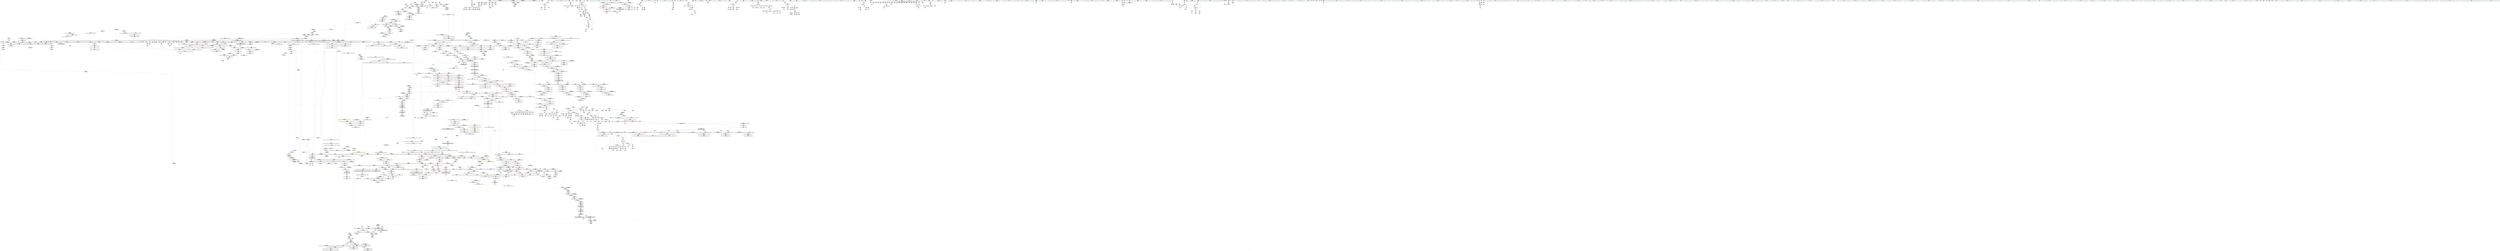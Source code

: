 digraph "SVFG" {
	label="SVFG";

	Node0x557d32ec7be0 [shape=record,color=grey,label="{NodeID: 0\nNullPtr|{|<s42>151}}"];
	Node0x557d32ec7be0 -> Node0x557d33471de0[style=solid];
	Node0x557d32ec7be0 -> Node0x557d33471ee0[style=solid];
	Node0x557d32ec7be0 -> Node0x557d33471fb0[style=solid];
	Node0x557d32ec7be0 -> Node0x557d33472080[style=solid];
	Node0x557d32ec7be0 -> Node0x557d33472150[style=solid];
	Node0x557d32ec7be0 -> Node0x557d33472220[style=solid];
	Node0x557d32ec7be0 -> Node0x557d334722f0[style=solid];
	Node0x557d32ec7be0 -> Node0x557d334723c0[style=solid];
	Node0x557d32ec7be0 -> Node0x557d33472490[style=solid];
	Node0x557d32ec7be0 -> Node0x557d33472560[style=solid];
	Node0x557d32ec7be0 -> Node0x557d33472630[style=solid];
	Node0x557d32ec7be0 -> Node0x557d33472700[style=solid];
	Node0x557d32ec7be0 -> Node0x557d334727d0[style=solid];
	Node0x557d32ec7be0 -> Node0x557d334728a0[style=solid];
	Node0x557d32ec7be0 -> Node0x557d33472970[style=solid];
	Node0x557d32ec7be0 -> Node0x557d33472a40[style=solid];
	Node0x557d32ec7be0 -> Node0x557d33472b10[style=solid];
	Node0x557d32ec7be0 -> Node0x557d33472be0[style=solid];
	Node0x557d32ec7be0 -> Node0x557d33472cb0[style=solid];
	Node0x557d32ec7be0 -> Node0x557d33472d80[style=solid];
	Node0x557d32ec7be0 -> Node0x557d33472e50[style=solid];
	Node0x557d32ec7be0 -> Node0x557d33472f20[style=solid];
	Node0x557d32ec7be0 -> Node0x557d33472ff0[style=solid];
	Node0x557d32ec7be0 -> Node0x557d334730c0[style=solid];
	Node0x557d32ec7be0 -> Node0x557d33473190[style=solid];
	Node0x557d32ec7be0 -> Node0x557d33473260[style=solid];
	Node0x557d32ec7be0 -> Node0x557d33473330[style=solid];
	Node0x557d32ec7be0 -> Node0x557d33473400[style=solid];
	Node0x557d32ec7be0 -> Node0x557d334734d0[style=solid];
	Node0x557d32ec7be0 -> Node0x557d334735a0[style=solid];
	Node0x557d32ec7be0 -> Node0x557d33473670[style=solid];
	Node0x557d32ec7be0 -> Node0x557d33473740[style=solid];
	Node0x557d32ec7be0 -> Node0x557d33473810[style=solid];
	Node0x557d32ec7be0 -> Node0x557d334738e0[style=solid];
	Node0x557d32ec7be0 -> Node0x557d334739b0[style=solid];
	Node0x557d32ec7be0 -> Node0x557d334a10a0[style=solid];
	Node0x557d32ec7be0 -> Node0x557d334a5850[style=solid];
	Node0x557d32ec7be0 -> Node0x557d334a8770[style=solid];
	Node0x557d32ec7be0 -> Node0x557d334da530[style=solid];
	Node0x557d32ec7be0 -> Node0x557d334dc030[style=solid];
	Node0x557d32ec7be0 -> Node0x557d334dc630[style=solid];
	Node0x557d32ec7be0 -> Node0x557d334dd830[style=solid];
	Node0x557d32ec7be0:s42 -> Node0x557d335fac80[style=solid,color=red];
	Node0x557d33475580 [shape=record,color=red,label="{NodeID: 775\n472\<--106\n\<--c\nmain\n}"];
	Node0x557d33475580 -> Node0x557d334694a0[style=solid];
	Node0x557d335e5b30 [shape=record,color=black,label="{NodeID: 2657\n2160 = PHI(2056, )\n1st arg _ZNSt16allocator_traitsISaISt13_Rb_tree_nodeIiEEE9constructIiJRKiEEEvRS2_PT_DpOT0_ }"];
	Node0x557d335e5b30 -> Node0x557d334ac390[style=solid];
	Node0x557d3346bad0 [shape=record,color=black,label="{NodeID: 443\n1116\<--1115\n\<--add.ptr\n_ZNSt8_Rb_treeIiiSt9_IdentityIiESt4lessIiESaIiEE8_M_beginEv\n}"];
	Node0x557d3346bad0 -> Node0x557d33484c10[style=solid];
	Node0x557d3346bad0 -> Node0x557d33484ce0[style=solid];
	Node0x557d334ab690 [shape=record,color=blue,label="{NodeID: 1218\n2005\<--2010\n__tmp\<--call\n_ZNSt8_Rb_treeIiiSt9_IdentityIiESt4lessIiESaIiEE14_M_create_nodeIJRKiEEEPSt13_Rb_tree_nodeIiEDpOT_\n}"];
	Node0x557d334ab690 -> Node0x557d3349f3d0[style=dashed];
	Node0x557d334ab690 -> Node0x557d3349f4a0[style=dashed];
	Node0x557d3345f920 [shape=record,color=green,label="{NodeID: 111\n911\<--912\nthis.addr\<--this.addr_field_insensitive\n_ZNSt3setIiSt4lessIiESaIiEED2Ev\n}"];
	Node0x557d3345f920 -> Node0x557d33478d90[style=solid];
	Node0x557d3345f920 -> Node0x557d334a5100[style=solid];
	Node0x557d3347afb0 [shape=record,color=red,label="{NodeID: 886\n1320\<--1312\n\<--__p.addr\n_ZN9__gnu_cxx13new_allocatorISt13_Rb_tree_nodeIiEE10deallocateEPS2_m\n}"];
	Node0x557d3347afb0 -> Node0x557d3346c8a0[style=solid];
	Node0x557d335fc7a0 [shape=record,color=black,label="{NodeID: 2768\n1760 = PHI(1511, 1564, 1647, )\n2nd arg _ZNKSt4lessIiEclERKiS2_ }"];
	Node0x557d335fc7a0 -> Node0x557d334a9f00[style=solid];
	Node0x557d33481a80 [shape=record,color=purple,label="{NodeID: 554\n588\<--86\narrayidx218\<--equals\nmain\n}"];
	Node0x557d33481a80 -> Node0x557d33477fc0[style=solid];
	Node0x557d33464180 [shape=record,color=green,label="{NodeID: 222\n1581\<--1582\nthis.addr\<--this.addr_field_insensitive\n_ZNKSt9_IdentityIiEclERKi\n}"];
	Node0x557d33464180 -> Node0x557d3347c810[style=solid];
	Node0x557d33464180 -> Node0x557d334a8840[style=solid];
	Node0x557d334a0270 [shape=record,color=red,label="{NodeID: 997\n2171\<--2162\n\<--__a.addr\n_ZNSt16allocator_traitsISaISt13_Rb_tree_nodeIiEEE9constructIiJRKiEEEvRS2_PT_DpOT0_\n}"];
	Node0x557d334a0270 -> Node0x557d33480840[style=solid];
	Node0x557d334d79b0 [shape=record,color=grey,label="{NodeID: 1772\n733 = Binary(732, 152, )\n}"];
	Node0x557d334d79b0 -> Node0x557d334a4a80[style=solid];
	Node0x557d334874b0 [shape=record,color=purple,label="{NodeID: 665\n1815\<--1814\n_M_impl\<--this1\n_ZNSt8_Rb_treeIiiSt9_IdentityIiESt4lessIiESaIiEE5beginEv\n}"];
	Node0x557d334874b0 -> Node0x557d3347f180[style=solid];
	Node0x557d33472630 [shape=record,color=black,label="{NodeID: 333\n805\<--3\nlpad.val\<--dummyVal\nmain\n}"];
	Node0x557d33568670 [shape=record,color=yellow,style=double,label="{NodeID: 2215\n94V_1 = ENCHI(MR_94V_0)\npts\{930000 930001 930002 930003 930004 \}\nFun[_ZNSt8_Rb_treeIiiSt9_IdentityIiESt4lessIiESaIiEEC2Ev]|{<s0>51}}"];
	Node0x557d33568670:s0 -> Node0x557d3355dc10[style=dashed,color=red];
	Node0x557d334a5d30 [shape=record,color=blue,label="{NodeID: 1108\n1045\<--1063\nehselector.slot\<--\n_ZNSt8_Rb_treeIiiSt9_IdentityIiESt4lessIiESaIiEED2Ev\n}"];
	Node0x557d334210c0 [shape=record,color=green,label="{NodeID: 1\n7\<--1\n__dso_handle\<--dummyObj\nGlob }"];
	Node0x557d3352a5b0 [shape=record,color=black,label="{NodeID: 1883\nMR_76V_10 = PHI(MR_76V_6, MR_76V_7, MR_76V_6, MR_76V_6, MR_76V_7, MR_76V_6, MR_76V_7, MR_76V_6, MR_76V_8, )\npts\{930001 \}\n|{<s0>42}}"];
	Node0x557d3352a5b0:s0 -> Node0x557d33561820[style=dashed,color=red];
	Node0x557d33475650 [shape=record,color=red,label="{NodeID: 776\n486\<--106\n\<--c\nmain\n}"];
	Node0x557d33475650 -> Node0x557d33469570[style=solid];
	Node0x557d335f3840 [shape=record,color=black,label="{NodeID: 2658\n1528 = PHI(1133, )\n}"];
	Node0x557d335f3840 -> Node0x557d334d4d10[style=solid];
	Node0x557d3346bba0 [shape=record,color=black,label="{NodeID: 444\n1120\<--1119\n\<--\n_ZNSt8_Rb_treeIiiSt9_IdentityIiESt4lessIiESaIiEE8_M_beginEv\n}"];
	Node0x557d3346bba0 -> Node0x557d3346bc70[style=solid];
	Node0x557d334ab760 [shape=record,color=blue,label="{NodeID: 1219\n2024\<--2023\nthis.addr\<--this\n_ZNSt8_Rb_treeIiiSt9_IdentityIiESt4lessIiESaIiEE11_M_get_nodeEv\n}"];
	Node0x557d334ab760 -> Node0x557d3349f570[style=dashed];
	Node0x557d3345f9f0 [shape=record,color=green,label="{NodeID: 112\n917\<--918\n_ZNSt8_Rb_treeIiiSt9_IdentityIiESt4lessIiESaIiEED2Ev\<--_ZNSt8_Rb_treeIiiSt9_IdentityIiESt4lessIiESaIiEED2Ev_field_insensitive\n}"];
	Node0x557d3347b080 [shape=record,color=red,label="{NodeID: 887\n1333\<--1330\nthis1\<--this.addr\n_ZNSaISt13_Rb_tree_nodeIiEED2Ev\n}"];
	Node0x557d3347b080 -> Node0x557d3346c970[style=solid];
	Node0x557d335fc960 [shape=record,color=black,label="{NodeID: 2769\n2183 = PHI(2172, )\n0th arg _ZN9__gnu_cxx13new_allocatorISt13_Rb_tree_nodeIiEE9constructIiJRKiEEEvPT_DpOT0_ }"];
	Node0x557d335fc960 -> Node0x557d334ac530[style=solid];
	Node0x557d33481b50 [shape=record,color=purple,label="{NodeID: 555\n720\<--86\narrayidx299\<--equals\nmain\n}"];
	Node0x557d33481b50 -> Node0x557d334787e0[style=solid];
	Node0x557d33464250 [shape=record,color=green,label="{NodeID: 223\n1583\<--1584\n__x.addr\<--__x.addr_field_insensitive\n_ZNKSt9_IdentityIiEclERKi\n}"];
	Node0x557d33464250 -> Node0x557d3347c8e0[style=solid];
	Node0x557d33464250 -> Node0x557d334a8910[style=solid];
	Node0x557d33561d90 [shape=record,color=yellow,style=double,label="{NodeID: 2105\n388V_1 = ENCHI(MR_388V_0)\npts\{1377 1381 \}\nFun[_ZNSt4pairISt17_Rb_tree_iteratorIiEbEC2IS1_bLb1EEEOT_OT0_]}"];
	Node0x557d33561d90 -> Node0x557d3349d1b0[style=dashed];
	Node0x557d334a0340 [shape=record,color=red,label="{NodeID: 998\n2173\<--2164\n\<--__p.addr\n_ZNSt16allocator_traitsISaISt13_Rb_tree_nodeIiEEE9constructIiJRKiEEEvRS2_PT_DpOT0_\n|{<s0>156}}"];
	Node0x557d334a0340:s0 -> Node0x557d335fca70[style=solid,color=red];
	Node0x557d334d7b30 [shape=record,color=grey,label="{NodeID: 1773\n254 = Binary(253, 150, )\n}"];
	Node0x557d334d7b30 -> Node0x557d334a1dd0[style=solid];
	Node0x557d33487580 [shape=record,color=purple,label="{NodeID: 666\n1817\<--1816\nadd.ptr\<--\n_ZNSt8_Rb_treeIiiSt9_IdentityIiESt4lessIiESaIiEE5beginEv\n}"];
	Node0x557d33487580 -> Node0x557d3347f250[style=solid];
	Node0x557d33472700 [shape=record,color=black,label="{NodeID: 334\n806\<--3\nlpad.val340\<--dummyVal\nmain\n}"];
	Node0x557d334a5e00 [shape=record,color=blue,label="{NodeID: 1109\n1074\<--1072\nthis.addr\<--this\n_ZNSt8_Rb_treeIiiSt9_IdentityIiESt4lessIiESaIiEE8_M_eraseEPSt13_Rb_tree_nodeIiE\n}"];
	Node0x557d334a5e00 -> Node0x557d334795b0[style=dashed];
	Node0x557d33429700 [shape=record,color=green,label="{NodeID: 2\n8\<--1\n_ZSt4cerr\<--dummyObj\nGlob }"];
	Node0x557d33475720 [shape=record,color=red,label="{NodeID: 777\n495\<--106\n\<--c\nmain\n}"];
	Node0x557d33475720 -> Node0x557d33469640[style=solid];
	Node0x557d335f3980 [shape=record,color=black,label="{NodeID: 2659\n1538 = PHI(1807, )\n}"];
	Node0x557d335f3980 -> Node0x557d334a86a0[style=solid];
	Node0x557d3346bc70 [shape=record,color=black,label="{NodeID: 445\n1107\<--1120\n_ZNSt8_Rb_treeIiiSt9_IdentityIiESt4lessIiESaIiEE8_M_beginEv_ret\<--\n_ZNSt8_Rb_treeIiiSt9_IdentityIiESt4lessIiESaIiEE8_M_beginEv\n|{<s0>60|<s1>96}}"];
	Node0x557d3346bc70:s0 -> Node0x557d335f4a90[style=solid,color=blue];
	Node0x557d3346bc70:s1 -> Node0x557d33603c80[style=solid,color=blue];
	Node0x557d334ab830 [shape=record,color=blue,label="{NodeID: 1220\n2037\<--2034\nthis.addr\<--this\n_ZNSt8_Rb_treeIiiSt9_IdentityIiESt4lessIiESaIiEE17_M_construct_nodeIJRKiEEEvPSt13_Rb_tree_nodeIiEDpOT_\n}"];
	Node0x557d334ab830 -> Node0x557d3349f640[style=dashed];
	Node0x557d334645b0 [shape=record,color=green,label="{NodeID: 113\n931\<--932\nthis.addr\<--this.addr_field_insensitive\n_ZNSt8_Rb_treeIiiSt9_IdentityIiESt4lessIiESaIiEEC2Ev\n}"];
	Node0x557d334645b0 -> Node0x557d33478e60[style=solid];
	Node0x557d334645b0 -> Node0x557d334a51d0[style=solid];
	Node0x557d3347b150 [shape=record,color=red,label="{NodeID: 888\n1344\<--1341\nthis1\<--this.addr\n_ZN9__gnu_cxx13new_allocatorISt13_Rb_tree_nodeIiEED2Ev\n}"];
	Node0x557d335fca70 [shape=record,color=black,label="{NodeID: 2770\n2184 = PHI(2173, )\n1st arg _ZN9__gnu_cxx13new_allocatorISt13_Rb_tree_nodeIiEE9constructIiJRKiEEEvPT_DpOT0_ }"];
	Node0x557d335fca70 -> Node0x557d334ac600[style=solid];
	Node0x557d33481c20 [shape=record,color=purple,label="{NodeID: 556\n349\<--92\narray.begin\<--sets\nmain\n}"];
	Node0x557d33481c20 -> Node0x557d334d6390[style=solid];
	Node0x557d33464320 [shape=record,color=green,label="{NodeID: 224\n1593\<--1594\nthis.addr\<--this.addr_field_insensitive\n_ZNSt8_Rb_treeIiiSt9_IdentityIiESt4lessIiESaIiEE11_Alloc_nodeC2ERS5_\n}"];
	Node0x557d33464320 -> Node0x557d3347c9b0[style=solid];
	Node0x557d33464320 -> Node0x557d334a89e0[style=solid];
	Node0x557d33561e70 [shape=record,color=yellow,style=double,label="{NodeID: 2106\n390V_1 = ENCHI(MR_390V_0)\npts\{13750000 13790000 \}\nFun[_ZNSt4pairISt17_Rb_tree_iteratorIiEbEC2IS1_bLb1EEEOT_OT0_]}"];
	Node0x557d33561e70 -> Node0x557d334a0dd0[style=dashed];
	Node0x557d334a0410 [shape=record,color=red,label="{NodeID: 999\n2174\<--2166\n\<--__args.addr\n_ZNSt16allocator_traitsISaISt13_Rb_tree_nodeIiEEE9constructIiJRKiEEEvRS2_PT_DpOT0_\n|{<s0>155}}"];
	Node0x557d334a0410:s0 -> Node0x557d336067a0[style=solid,color=red];
	Node0x557d334d7cb0 [shape=record,color=grey,label="{NodeID: 1774\n173 = Binary(172, 152, )\n}"];
	Node0x557d334d7cb0 -> Node0x557d334a1820[style=solid];
	Node0x557d33487650 [shape=record,color=purple,label="{NodeID: 667\n1819\<--1818\n_M_header\<--\n_ZNSt8_Rb_treeIiiSt9_IdentityIiESt4lessIiESaIiEE5beginEv\n}"];
	Node0x557d334727d0 [shape=record,color=black,label="{NodeID: 335\n890\<--3\n\<--dummyVal\n_ZNSt3setIiSt4lessIiESaIiEE6insertERKi\n}"];
	Node0x557d334727d0 -> Node0x557d334a4f60[style=solid];
	Node0x557d334a5ed0 [shape=record,color=blue,label="{NodeID: 1110\n1076\<--1073\n__x.addr\<--__x\n_ZNSt8_Rb_treeIiiSt9_IdentityIiESt4lessIiESaIiEE8_M_eraseEPSt13_Rb_tree_nodeIiE\n}"];
	Node0x557d334a5ed0 -> Node0x557d335531e0[style=dashed];
	Node0x557d334352f0 [shape=record,color=green,label="{NodeID: 3\n9\<--1\n_ZSt3cin\<--dummyObj\nGlob }"];
	Node0x557d334757f0 [shape=record,color=red,label="{NodeID: 778\n514\<--106\n\<--c\nmain\n}"];
	Node0x557d334757f0 -> Node0x557d334697e0[style=solid];
	Node0x557d335f3ac0 [shape=record,color=black,label="{NodeID: 2660\n1543 = PHI(1790, )\n}"];
	Node0x557d3346bd40 [shape=record,color=black,label="{NodeID: 446\n1128\<--1127\n\<--this1\n_ZNSt8_Rb_treeIiiSt9_IdentityIiESt4lessIiESaIiEE13_Rb_tree_implIS3_Lb1EED2Ev\n|{<s0>69}}"];
	Node0x557d3346bd40:s0 -> Node0x557d335fbbc0[style=solid,color=red];
	Node0x557d334ab900 [shape=record,color=blue,label="{NodeID: 1221\n2039\<--2035\n__node.addr\<--__node\n_ZNSt8_Rb_treeIiiSt9_IdentityIiESt4lessIiESaIiEE17_M_construct_nodeIJRKiEEEvPSt13_Rb_tree_nodeIiEDpOT_\n}"];
	Node0x557d334ab900 -> Node0x557d3349f710[style=dashed];
	Node0x557d334ab900 -> Node0x557d3349f7e0[style=dashed];
	Node0x557d334ab900 -> Node0x557d3349f8b0[style=dashed];
	Node0x557d334ab900 -> Node0x557d3349f980[style=dashed];
	Node0x557d33464640 [shape=record,color=green,label="{NodeID: 114\n937\<--938\n_ZNSt8_Rb_treeIiiSt9_IdentityIiESt4lessIiESaIiEE13_Rb_tree_implIS3_Lb1EEC2Ev\<--_ZNSt8_Rb_treeIiiSt9_IdentityIiESt4lessIiESaIiEE13_Rb_tree_implIS3_Lb1EEC2Ev_field_insensitive\n}"];
	Node0x557d3351ded0 [shape=record,color=black,label="{NodeID: 1996\nMR_76V_7 = PHI(MR_76V_9, MR_76V_6, )\npts\{930001 \}\n|{|<s3>30}}"];
	Node0x557d3351ded0 -> Node0x557d3352a5b0[style=dashed];
	Node0x557d3351ded0 -> Node0x557d3353a9b0[style=dashed];
	Node0x557d3351ded0 -> Node0x557d3351ded0[style=dashed];
	Node0x557d3351ded0:s3 -> Node0x557d33566850[style=dashed,color=red];
	Node0x557d3347b220 [shape=record,color=red,label="{NodeID: 889\n1351\<--1348\nthis1\<--this.addr\n_ZNKSt8_Rb_treeIiiSt9_IdentityIiESt4lessIiESaIiEE4sizeEv\n}"];
	Node0x557d3347b220 -> Node0x557d334851c0[style=solid];
	Node0x557d335fcb80 [shape=record,color=black,label="{NodeID: 2771\n2185 = PHI(2175, )\n2nd arg _ZN9__gnu_cxx13new_allocatorISt13_Rb_tree_nodeIiEE9constructIiJRKiEEEvPT_DpOT0_ }"];
	Node0x557d335fcb80 -> Node0x557d334ac6d0[style=solid];
	Node0x557d33481cf0 [shape=record,color=purple,label="{NodeID: 557\n350\<--92\narrayctor.end84\<--sets\nmain\n}"];
	Node0x557d33481cf0 -> Node0x557d334de2b0[style=solid];
	Node0x557d334643f0 [shape=record,color=green,label="{NodeID: 225\n1595\<--1596\n__t.addr\<--__t.addr_field_insensitive\n_ZNSt8_Rb_treeIiiSt9_IdentityIiESt4lessIiESaIiEE11_Alloc_nodeC2ERS5_\n}"];
	Node0x557d334643f0 -> Node0x557d3347ca80[style=solid];
	Node0x557d334643f0 -> Node0x557d334a8ab0[style=solid];
	Node0x557d334a04e0 [shape=record,color=red,label="{NodeID: 1000\n2195\<--2186\nthis1\<--this.addr\n_ZN9__gnu_cxx13new_allocatorISt13_Rb_tree_nodeIiEE9constructIiJRKiEEEvPT_DpOT0_\n}"];
	Node0x557d334d7e30 [shape=record,color=grey,label="{NodeID: 1775\n265 = Binary(264, 152, )\n}"];
	Node0x557d334d7e30 -> Node0x557d334a2040[style=solid];
	Node0x557d33487720 [shape=record,color=purple,label="{NodeID: 668\n1820\<--1818\n_M_left\<--\n_ZNSt8_Rb_treeIiiSt9_IdentityIiESt4lessIiESaIiEE5beginEv\n}"];
	Node0x557d33487720 -> Node0x557d3349dde0[style=solid];
	Node0x557d334728a0 [shape=record,color=black,label="{NodeID: 336\n893\<--3\n\<--dummyVal\n_ZNSt3setIiSt4lessIiESaIiEE6insertERKi\n}"];
	Node0x557d334728a0 -> Node0x557d334a5030[style=solid];
	Node0x557d334a5fa0 [shape=record,color=blue,label="{NodeID: 1111\n1078\<--1095\n__y\<--call2\n_ZNSt8_Rb_treeIiiSt9_IdentityIiESt4lessIiESaIiEE8_M_eraseEPSt13_Rb_tree_nodeIiE\n}"];
	Node0x557d334a5fa0 -> Node0x557d334799c0[style=dashed];
	Node0x557d334a5fa0 -> Node0x557d335536e0[style=dashed];
	Node0x557d33435380 [shape=record,color=green,label="{NodeID: 4\n10\<--1\n_ZSt4cout\<--dummyObj\nGlob }"];
	Node0x557d334758c0 [shape=record,color=red,label="{NodeID: 779\n518\<--106\n\<--c\nmain\n}"];
	Node0x557d334758c0 -> Node0x557d334698b0[style=solid];
	Node0x557d335f3bd0 [shape=record,color=black,label="{NodeID: 2661\n2200 = PHI(1688, )\n}"];
	Node0x557d335f3bd0 -> Node0x557d334a0750[style=solid];
	Node0x557d3346be10 [shape=record,color=black,label="{NodeID: 447\n1141\<--1140\n\<--\n_ZNSt8_Rb_treeIiiSt9_IdentityIiESt4lessIiESaIiEE8_S_rightEPSt18_Rb_tree_node_base\n}"];
	Node0x557d3346be10 -> Node0x557d3346bee0[style=solid];
	Node0x557d334ab9d0 [shape=record,color=blue,label="{NodeID: 1222\n2041\<--2036\n__args.addr\<--__args\n_ZNSt8_Rb_treeIiiSt9_IdentityIiESt4lessIiESaIiEE17_M_construct_nodeIJRKiEEEvPSt13_Rb_tree_nodeIiEDpOT_\n}"];
	Node0x557d334ab9d0 -> Node0x557d3349fa50[style=dashed];
	Node0x557d33464740 [shape=record,color=green,label="{NodeID: 115\n942\<--943\nthis.addr\<--this.addr_field_insensitive\n_ZNSt8_Rb_treeIiiSt9_IdentityIiESt4lessIiESaIiEE13_Rb_tree_implIS3_Lb1EEC2Ev\n}"];
	Node0x557d33464740 -> Node0x557d33478f30[style=solid];
	Node0x557d33464740 -> Node0x557d334a52a0[style=solid];
	Node0x557d3351e3d0 [shape=record,color=black,label="{NodeID: 1997\nMR_78V_7 = PHI(MR_78V_9, MR_78V_6, )\npts\{930004 \}\n|{|<s2>28|<s3>30}}"];
	Node0x557d3351e3d0 -> Node0x557d3353aeb0[style=dashed];
	Node0x557d3351e3d0 -> Node0x557d3351e3d0[style=dashed];
	Node0x557d3351e3d0:s2 -> Node0x557d3356bc70[style=dashed,color=red];
	Node0x557d3351e3d0:s3 -> Node0x557d33566850[style=dashed,color=red];
	Node0x557d3347b2f0 [shape=record,color=red,label="{NodeID: 890\n1357\<--1356\n\<--_M_node_count\n_ZNKSt8_Rb_treeIiiSt9_IdentityIiESt4lessIiESaIiEE4sizeEv\n}"];
	Node0x557d3347b2f0 -> Node0x557d3347d100[style=solid];
	Node0x557d335fcc90 [shape=record,color=black,label="{NodeID: 2772\n1579 = PHI(1370, 1624, 1781, 1875, )\n0th arg _ZNKSt9_IdentityIiEclERKi }"];
	Node0x557d335fcc90 -> Node0x557d334a8840[style=solid];
	Node0x557d33481dc0 [shape=record,color=purple,label="{NodeID: 558\n441\<--92\narray.begin317\<--sets\nmain\n}"];
	Node0x557d33481dc0 -> Node0x557d334d9630[style=solid];
	Node0x557d334644c0 [shape=record,color=green,label="{NodeID: 226\n1610\<--1611\nretval\<--retval_field_insensitive\n_ZNSt8_Rb_treeIiiSt9_IdentityIiESt4lessIiESaIiEE10_M_insert_IRKiNS5_11_Alloc_nodeEEESt17_Rb_tree_iteratorIiEPSt18_Rb_tree_node_baseSD_OT_RT0_\n|{|<s1>118}}"];
	Node0x557d334644c0 -> Node0x557d33486200[style=solid];
	Node0x557d334644c0:s1 -> Node0x557d335f9640[style=solid,color=red];
	Node0x557d334a05b0 [shape=record,color=red,label="{NodeID: 1001\n2196\<--2188\n\<--__p.addr\n_ZN9__gnu_cxx13new_allocatorISt13_Rb_tree_nodeIiEE9constructIiJRKiEEEvPT_DpOT0_\n}"];
	Node0x557d334a05b0 -> Node0x557d33480910[style=solid];
	Node0x557d334d7fb0 [shape=record,color=grey,label="{NodeID: 1776\n2139 = Binary(2138, 2140, )\n}"];
	Node0x557d334877f0 [shape=record,color=purple,label="{NodeID: 669\n1841\<--1839\nfirst\<--this1\n_ZNSt4pairIPSt18_Rb_tree_node_baseS1_EC2IRPSt13_Rb_tree_nodeIiERS1_Lb1EEEOT_OT0_\n}"];
	Node0x557d334877f0 -> Node0x557d334aa580[style=solid];
	Node0x557d33472970 [shape=record,color=black,label="{NodeID: 337\n994\<--3\n\<--dummyVal\n_ZNSt15_Rb_tree_headerC2Ev\n}"];
	Node0x557d334a6070 [shape=record,color=blue,label="{NodeID: 1112\n1076\<--1103\n__x.addr\<--\n_ZNSt8_Rb_treeIiiSt9_IdentityIiESt4lessIiESaIiEE8_M_eraseEPSt13_Rb_tree_nodeIiE\n}"];
	Node0x557d334a6070 -> Node0x557d335531e0[style=dashed];
	Node0x557d33435630 [shape=record,color=green,label="{NodeID: 5\n11\<--1\n.str\<--dummyObj\nGlob }"];
	Node0x557d33475990 [shape=record,color=red,label="{NodeID: 780\n536\<--110\n\<--i182\nmain\n}"];
	Node0x557d33475990 -> Node0x557d334db5b0[style=solid];
	Node0x557d335f3d40 [shape=record,color=black,label="{NodeID: 2662\n2161 = PHI(2058, )\n2nd arg _ZNSt16allocator_traitsISaISt13_Rb_tree_nodeIiEEE9constructIiJRKiEEEvRS2_PT_DpOT0_ }"];
	Node0x557d335f3d40 -> Node0x557d334ac460[style=solid];
	Node0x557d3346bee0 [shape=record,color=black,label="{NodeID: 448\n1133\<--1141\n_ZNSt8_Rb_treeIiiSt9_IdentityIiESt4lessIiESaIiEE8_S_rightEPSt18_Rb_tree_node_base_ret\<--\n_ZNSt8_Rb_treeIiiSt9_IdentityIiESt4lessIiESaIiEE8_S_rightEPSt18_Rb_tree_node_base\n|{<s0>65|<s1>101}}"];
	Node0x557d3346bee0:s0 -> Node0x557d335f4c00[style=solid,color=blue];
	Node0x557d3346bee0:s1 -> Node0x557d335f3840[style=solid,color=blue];
	Node0x557d334abaa0 [shape=record,color=blue,label="{NodeID: 1223\n2043\<--2064\nexn.slot\<--\n_ZNSt8_Rb_treeIiiSt9_IdentityIiESt4lessIiESaIiEE17_M_construct_nodeIJRKiEEEvPSt13_Rb_tree_nodeIiEDpOT_\n}"];
	Node0x557d334abaa0 -> Node0x557d3349fb20[style=dashed];
	Node0x557d334abaa0 -> Node0x557d334abc40[style=dashed];
	Node0x557d33464810 [shape=record,color=green,label="{NodeID: 116\n948\<--949\n_ZNSaISt13_Rb_tree_nodeIiEEC2Ev\<--_ZNSaISt13_Rb_tree_nodeIiEEC2Ev_field_insensitive\n}"];
	Node0x557d3347b3c0 [shape=record,color=red,label="{NodeID: 891\n1384\<--1364\nthis1\<--this.addr\n_ZNSt8_Rb_treeIiiSt9_IdentityIiESt4lessIiESaIiEE16_M_insert_uniqueIRKiEESt4pairISt17_Rb_tree_iteratorIiEbEOT_\n|{<s0>86|<s1>87|<s2>89}}"];
	Node0x557d3347b3c0:s0 -> Node0x557d335fa530[style=solid,color=red];
	Node0x557d3347b3c0:s1 -> Node0x557d335fe0f0[style=solid,color=red];
	Node0x557d3347b3c0:s2 -> Node0x557d33604a40[style=solid,color=red];
	Node0x557d335fcfb0 [shape=record,color=black,label="{NodeID: 2773\n1580 = PHI(1385, 1644, 1785, 1879, )\n1st arg _ZNKSt9_IdentityIiEclERKi }"];
	Node0x557d335fcfb0 -> Node0x557d334a8910[style=solid];
	Node0x557d33481e90 [shape=record,color=purple,label="{NodeID: 559\n442\<--92\n\<--sets\nmain\n}"];
	Node0x557d33481e90 -> Node0x557d32c7be20[style=solid];
	Node0x557d3346cb00 [shape=record,color=green,label="{NodeID: 227\n1612\<--1613\nthis.addr\<--this.addr_field_insensitive\n_ZNSt8_Rb_treeIiiSt9_IdentityIiESt4lessIiESaIiEE10_M_insert_IRKiNS5_11_Alloc_nodeEEESt17_Rb_tree_iteratorIiEPSt18_Rb_tree_node_baseSD_OT_RT0_\n}"];
	Node0x557d3346cb00 -> Node0x557d3347cb50[style=solid];
	Node0x557d3346cb00 -> Node0x557d334a8c50[style=solid];
	Node0x557d334a0680 [shape=record,color=red,label="{NodeID: 1002\n2199\<--2190\n\<--__args.addr\n_ZN9__gnu_cxx13new_allocatorISt13_Rb_tree_nodeIiEE9constructIiJRKiEEEvPT_DpOT0_\n|{<s0>157}}"];
	Node0x557d334a0680:s0 -> Node0x557d336067a0[style=solid,color=red];
	Node0x557d334d8130 [shape=record,color=grey,label="{NodeID: 1777\n654 = Binary(653, 150, )\n}"];
	Node0x557d334878c0 [shape=record,color=purple,label="{NodeID: 670\n1849\<--1839\nsecond\<--this1\n_ZNSt4pairIPSt18_Rb_tree_node_baseS1_EC2IRPSt13_Rb_tree_nodeIiERS1_Lb1EEEOT_OT0_\n}"];
	Node0x557d334878c0 -> Node0x557d334aa650[style=solid];
	Node0x557d33472a40 [shape=record,color=black,label="{NodeID: 338\n995\<--3\n\<--dummyVal\n_ZNSt15_Rb_tree_headerC2Ev\n|{<s0>57}}"];
	Node0x557d33472a40:s0 -> Node0x557d33606100[style=solid,color=red];
	Node0x557d33568b30 [shape=record,color=yellow,style=double,label="{NodeID: 2220\n78V_1 = ENCHI(MR_78V_0)\npts\{930004 \}\nFun[_ZNKSt8_Rb_treeIiiSt9_IdentityIiESt4lessIiESaIiEE4sizeEv]}"];
	Node0x557d33568b30 -> Node0x557d3347b2f0[style=dashed];
	Node0x557d334a6140 [shape=record,color=blue,label="{NodeID: 1113\n1109\<--1108\nthis.addr\<--this\n_ZNSt8_Rb_treeIiiSt9_IdentityIiESt4lessIiESaIiEE8_M_beginEv\n}"];
	Node0x557d334a6140 -> Node0x557d33479a90[style=dashed];
	Node0x557d334356f0 [shape=record,color=green,label="{NodeID: 6\n13\<--1\n.str.1\<--dummyObj\nGlob }"];
	Node0x557d33475a60 [shape=record,color=red,label="{NodeID: 781\n544\<--110\n\<--i182\nmain\n}"];
	Node0x557d33475a60 -> Node0x557d33469a50[style=solid];
	Node0x557d335f3e80 [shape=record,color=black,label="{NodeID: 2663\n2224 = PHI(1451, )\n0th arg _ZSt7forwardIRSt17_Rb_tree_iteratorIiEEOT_RNSt16remove_referenceIS3_E4typeE }"];
	Node0x557d335f3e80 -> Node0x557d334aca10[style=solid];
	Node0x557d3346bfb0 [shape=record,color=black,label="{NodeID: 449\n1151\<--1150\n\<--\n_ZNSt8_Rb_treeIiiSt9_IdentityIiESt4lessIiESaIiEE7_S_leftEPSt18_Rb_tree_node_base\n}"];
	Node0x557d3346bfb0 -> Node0x557d3346c080[style=solid];
	Node0x557d334abb70 [shape=record,color=blue,label="{NodeID: 1224\n2045\<--2066\nehselector.slot\<--\n_ZNSt8_Rb_treeIiiSt9_IdentityIiESt4lessIiESaIiEE17_M_construct_nodeIJRKiEEEvPSt13_Rb_tree_nodeIiEDpOT_\n}"];
	Node0x557d334abb70 -> Node0x557d334abd10[style=dashed];
	Node0x557d33464910 [shape=record,color=green,label="{NodeID: 117\n952\<--953\n_ZNSt20_Rb_tree_key_compareISt4lessIiEEC2Ev\<--_ZNSt20_Rb_tree_key_compareISt4lessIiEEC2Ev_field_insensitive\n}"];
	Node0x557d3347b490 [shape=record,color=red,label="{NodeID: 892\n1385\<--1366\n\<--__v.addr\n_ZNSt8_Rb_treeIiiSt9_IdentityIiESt4lessIiESaIiEE16_M_insert_uniqueIRKiEESt4pairISt17_Rb_tree_iteratorIiEbEOT_\n|{<s0>85}}"];
	Node0x557d3347b490:s0 -> Node0x557d335fcfb0[style=solid,color=red];
	Node0x557d335fd1b0 [shape=record,color=black,label="{NodeID: 2774\n1872 = PHI(1560, 1646, )\n0th arg _ZNSt8_Rb_treeIiiSt9_IdentityIiESt4lessIiESaIiEE6_S_keyEPKSt18_Rb_tree_node_base }"];
	Node0x557d335fd1b0 -> Node0x557d334aa8c0[style=solid];
	Node0x557d33481f60 [shape=record,color=purple,label="{NodeID: 560\n454\<--92\narrayidx140\<--sets\nmain\n|{<s0>28}}"];
	Node0x557d33481f60:s0 -> Node0x557d33605a80[style=solid,color=red];
	Node0x557d3346cbd0 [shape=record,color=green,label="{NodeID: 228\n1614\<--1615\n__x.addr\<--__x.addr_field_insensitive\n_ZNSt8_Rb_treeIiiSt9_IdentityIiESt4lessIiESaIiEE10_M_insert_IRKiNS5_11_Alloc_nodeEEESt17_Rb_tree_iteratorIiEPSt18_Rb_tree_node_baseSD_OT_RT0_\n}"];
	Node0x557d3346cbd0 -> Node0x557d3347cc20[style=solid];
	Node0x557d3346cbd0 -> Node0x557d334a8d20[style=solid];
	Node0x557d334a0750 [shape=record,color=red,label="{NodeID: 1003\n2201\<--2200\n\<--call\n_ZN9__gnu_cxx13new_allocatorISt13_Rb_tree_nodeIiEE9constructIiJRKiEEEvPT_DpOT0_\n}"];
	Node0x557d334a0750 -> Node0x557d334ac7a0[style=solid];
	Node0x557d334d82b0 [shape=record,color=grey,label="{NodeID: 1778\n248 = Binary(247, 249, )\n}"];
	Node0x557d334d82b0 -> Node0x557d334743a0[style=solid];
	Node0x557d33487990 [shape=record,color=purple,label="{NodeID: 671\n1863\<--1862\n_M_node\<--this1\n_ZNSt17_Rb_tree_iteratorIiEmmEv\n}"];
	Node0x557d33487990 -> Node0x557d3349e460[style=solid];
	Node0x557d33472b10 [shape=record,color=black,label="{NodeID: 339\n1060\<--3\n\<--dummyVal\n_ZNSt8_Rb_treeIiiSt9_IdentityIiESt4lessIiESaIiEED2Ev\n}"];
	Node0x557d334a6210 [shape=record,color=blue,label="{NodeID: 1114\n1124\<--1123\nthis.addr\<--this\n_ZNSt8_Rb_treeIiiSt9_IdentityIiESt4lessIiESaIiEE13_Rb_tree_implIS3_Lb1EED2Ev\n}"];
	Node0x557d334a6210 -> Node0x557d33479c30[style=dashed];
	Node0x557d334357b0 [shape=record,color=green,label="{NodeID: 7\n15\<--1\nstderr\<--dummyObj\nGlob }"];
	Node0x557d33475b30 [shape=record,color=red,label="{NodeID: 782\n550\<--110\n\<--i182\nmain\n}"];
	Node0x557d33475b30 -> Node0x557d33469b20[style=solid];
	Node0x557d335f3fc0 [shape=record,color=black,label="{NodeID: 2664\n1858 = PHI(1483, )\n0th arg _ZNSt17_Rb_tree_iteratorIiEmmEv }"];
	Node0x557d335f3fc0 -> Node0x557d334aa720[style=solid];
	Node0x557d3346c080 [shape=record,color=black,label="{NodeID: 450\n1143\<--1151\n_ZNSt8_Rb_treeIiiSt9_IdentityIiESt4lessIiESaIiEE7_S_leftEPSt18_Rb_tree_node_base_ret\<--\n_ZNSt8_Rb_treeIiiSt9_IdentityIiESt4lessIiESaIiEE7_S_leftEPSt18_Rb_tree_node_base\n|{<s0>67|<s1>100}}"];
	Node0x557d3346c080:s0 -> Node0x557d335f4d40[style=solid,color=blue];
	Node0x557d3346c080:s1 -> Node0x557d336041e0[style=solid,color=blue];
	Node0x557d334abc40 [shape=record,color=blue,label="{NodeID: 1225\n2043\<--2078\nexn.slot\<--\n_ZNSt8_Rb_treeIiiSt9_IdentityIiESt4lessIiESaIiEE17_M_construct_nodeIJRKiEEEvPSt13_Rb_tree_nodeIiEDpOT_\n}"];
	Node0x557d334abc40 -> Node0x557d3349fbf0[style=dashed];
	Node0x557d33464a10 [shape=record,color=green,label="{NodeID: 118\n958\<--959\n_ZNSt15_Rb_tree_headerC2Ev\<--_ZNSt15_Rb_tree_headerC2Ev_field_insensitive\n}"];
	Node0x557d3347b560 [shape=record,color=red,label="{NodeID: 893\n1410\<--1366\n\<--__v.addr\n_ZNSt8_Rb_treeIiiSt9_IdentityIiESt4lessIiESaIiEE16_M_insert_uniqueIRKiEESt4pairISt17_Rb_tree_iteratorIiEbEOT_\n|{<s0>88}}"];
	Node0x557d3347b560:s0 -> Node0x557d336067a0[style=solid,color=red];
	Node0x557d335fd300 [shape=record,color=black,label="{NodeID: 2775\n1072 = PHI(1048, 1082, )\n0th arg _ZNSt8_Rb_treeIiiSt9_IdentityIiESt4lessIiESaIiEE8_M_eraseEPSt13_Rb_tree_nodeIiE }"];
	Node0x557d335fd300 -> Node0x557d334a5e00[style=solid];
	Node0x557d33482030 [shape=record,color=purple,label="{NodeID: 561\n474\<--92\narrayidx152\<--sets\nmain\n|{<s0>30}}"];
	Node0x557d33482030:s0 -> Node0x557d335fb300[style=solid,color=red];
	Node0x557d3346cca0 [shape=record,color=green,label="{NodeID: 229\n1616\<--1617\n__p.addr\<--__p.addr_field_insensitive\n_ZNSt8_Rb_treeIiiSt9_IdentityIiESt4lessIiESaIiEE10_M_insert_IRKiNS5_11_Alloc_nodeEEESt17_Rb_tree_iteratorIiEPSt18_Rb_tree_node_baseSD_OT_RT0_\n}"];
	Node0x557d3346cca0 -> Node0x557d3347ccf0[style=solid];
	Node0x557d3346cca0 -> Node0x557d3347cdc0[style=solid];
	Node0x557d3346cca0 -> Node0x557d3347ce90[style=solid];
	Node0x557d3346cca0 -> Node0x557d334a8df0[style=solid];
	Node0x557d334a0820 [shape=record,color=red,label="{NodeID: 1004\n2209\<--2206\n\<--__t.addr\n_ZSt7forwardISt17_Rb_tree_iteratorIiEEOT_RNSt16remove_referenceIS2_E4typeE\n}"];
	Node0x557d334a0820 -> Node0x557d33480ab0[style=solid];
	Node0x557d334d8430 [shape=record,color=grey,label="{NodeID: 1779\n630 = Binary(629, 152, )\n}"];
	Node0x557d334d8430 -> Node0x557d334a3f20[style=solid];
	Node0x557d33487a60 [shape=record,color=purple,label="{NodeID: 672\n1868\<--1862\n_M_node2\<--this1\n_ZNSt17_Rb_tree_iteratorIiEmmEv\n}"];
	Node0x557d33487a60 -> Node0x557d334aa7f0[style=solid];
	Node0x557d33472be0 [shape=record,color=black,label="{NodeID: 340\n1061\<--3\n\<--dummyVal\n_ZNSt8_Rb_treeIiiSt9_IdentityIiESt4lessIiESaIiEED2Ev\n}"];
	Node0x557d33472be0 -> Node0x557d334a5c60[style=solid];
	Node0x557d334a62e0 [shape=record,color=blue,label="{NodeID: 1115\n1135\<--1134\n__x.addr\<--__x\n_ZNSt8_Rb_treeIiiSt9_IdentityIiESt4lessIiESaIiEE8_S_rightEPSt18_Rb_tree_node_base\n}"];
	Node0x557d334a62e0 -> Node0x557d33479d00[style=dashed];
	Node0x557d3345c590 [shape=record,color=green,label="{NodeID: 8\n16\<--1\n.str.2\<--dummyObj\nGlob }"];
	Node0x557d33475c00 [shape=record,color=red,label="{NodeID: 783\n559\<--110\n\<--i182\nmain\n}"];
	Node0x557d33475c00 -> Node0x557d334d8d30[style=solid];
	Node0x557d335f4100 [shape=record,color=black,label="{NodeID: 2665\n2217 = PHI(1722, )\n0th arg _ZSt7forwardIbEOT_RNSt16remove_referenceIS0_E4typeE }"];
	Node0x557d335f4100 -> Node0x557d334ac940[style=solid];
	Node0x557d3346c150 [shape=record,color=black,label="{NodeID: 451\n1228\<--1227\n\<--\n_ZNSt16allocator_traitsISaISt13_Rb_tree_nodeIiEEE7destroyIiEEvRS2_PT_\n|{<s0>79}}"];
	Node0x557d3346c150:s0 -> Node0x557d335f8650[style=solid,color=red];
	Node0x557d334abd10 [shape=record,color=blue,label="{NodeID: 1226\n2045\<--2080\nehselector.slot\<--\n_ZNSt8_Rb_treeIiiSt9_IdentityIiESt4lessIiESaIiEE17_M_construct_nodeIJRKiEEEvPSt13_Rb_tree_nodeIiEDpOT_\n}"];
	Node0x557d334abd10 -> Node0x557d3349fcc0[style=dashed];
	Node0x557d33464b10 [shape=record,color=green,label="{NodeID: 119\n963\<--964\nthis.addr\<--this.addr_field_insensitive\n_ZNSaISt13_Rb_tree_nodeIiEEC2Ev\n}"];
	Node0x557d33464b10 -> Node0x557d33479000[style=solid];
	Node0x557d33464b10 -> Node0x557d334a5370[style=solid];
	Node0x557d3347b630 [shape=record,color=red,label="{NodeID: 894\n1400\<--1399\n\<--second\n_ZNSt8_Rb_treeIiiSt9_IdentityIiESt4lessIiESaIiEE16_M_insert_uniqueIRKiEESt4pairISt17_Rb_tree_iteratorIiEbEOT_\n}"];
	Node0x557d3347b630 -> Node0x557d334dc630[style=solid];
	Node0x557d335fd450 [shape=record,color=black,label="{NodeID: 2776\n1073 = PHI(1049, 1089, )\n1st arg _ZNSt8_Rb_treeIiiSt9_IdentityIiESt4lessIiESaIiEE8_M_eraseEPSt13_Rb_tree_nodeIiE }"];
	Node0x557d335fd450 -> Node0x557d334a5ed0[style=solid];
	Node0x557d33482100 [shape=record,color=purple,label="{NodeID: 562\n552\<--92\narrayidx194\<--sets\nmain\n|{<s0>32}}"];
	Node0x557d33482100:s0 -> Node0x557d33605a80[style=solid,color=red];
	Node0x557d3346cd70 [shape=record,color=green,label="{NodeID: 230\n1618\<--1619\n__v.addr\<--__v.addr_field_insensitive\n_ZNSt8_Rb_treeIiiSt9_IdentityIiESt4lessIiESaIiEE10_M_insert_IRKiNS5_11_Alloc_nodeEEESt17_Rb_tree_iteratorIiEPSt18_Rb_tree_node_baseSD_OT_RT0_\n}"];
	Node0x557d3346cd70 -> Node0x557d3347cf60[style=solid];
	Node0x557d3346cd70 -> Node0x557d3349c8c0[style=solid];
	Node0x557d3346cd70 -> Node0x557d334a8ec0[style=solid];
	Node0x557d334a08f0 [shape=record,color=red,label="{NodeID: 1005\n2221\<--2218\n\<--__t.addr\n_ZSt7forwardIbEOT_RNSt16remove_referenceIS0_E4typeE\n}"];
	Node0x557d334a08f0 -> Node0x557d33480b80[style=solid];
	Node0x557d334d85b0 [shape=record,color=grey,label="{NodeID: 1780\n593 = Binary(592, 152, )\n}"];
	Node0x557d334d85b0 -> Node0x557d334a3cb0[style=solid];
	Node0x557d33487b30 [shape=record,color=purple,label="{NodeID: 673\n1899\<--1897\nfirst\<--this1\n_ZNSt4pairIPSt18_Rb_tree_node_baseS1_EC2IRS1_Lb1EEEOT_RKS1_\n}"];
	Node0x557d33487b30 -> Node0x557d334aac00[style=solid];
	Node0x557d33472cb0 [shape=record,color=black,label="{NodeID: 341\n1063\<--3\n\<--dummyVal\n_ZNSt8_Rb_treeIiiSt9_IdentityIiESt4lessIiESaIiEED2Ev\n}"];
	Node0x557d33472cb0 -> Node0x557d334a5d30[style=solid];
	Node0x557d33568e30 [shape=record,color=yellow,style=double,label="{NodeID: 2223\n257V_1 = ENCHI(MR_257V_0)\npts\{1044 \}\nFun[_ZNSt8_Rb_treeIiiSt9_IdentityIiESt4lessIiESaIiEED2Ev]}"];
	Node0x557d33568e30 -> Node0x557d334a5c60[style=dashed];
	Node0x557d334a63b0 [shape=record,color=blue,label="{NodeID: 1116\n1145\<--1144\n__x.addr\<--__x\n_ZNSt8_Rb_treeIiiSt9_IdentityIiESt4lessIiESaIiEE7_S_leftEPSt18_Rb_tree_node_base\n}"];
	Node0x557d334a63b0 -> Node0x557d33479ea0[style=dashed];
	Node0x557d3345c650 [shape=record,color=green,label="{NodeID: 9\n19\<--1\n\<--dummyObj\nCan only get source location for instruction, argument, global var or function.}"];
	Node0x557d33475cd0 [shape=record,color=red,label="{NodeID: 784\n592\<--112\n\<--k\nmain\n}"];
	Node0x557d33475cd0 -> Node0x557d334d85b0[style=solid];
	Node0x557d335f4240 [shape=record,color=black,label="{NodeID: 2666\n48 = PHI()\n0th arg main }"];
	Node0x557d335f4240 -> Node0x557d334a1270[style=solid];
	Node0x557d3346c220 [shape=record,color=black,label="{NodeID: 452\n1241\<--1240\n\<--_M_impl\n_ZNSt8_Rb_treeIiiSt9_IdentityIiESt4lessIiESaIiEE21_M_get_Node_allocatorEv\n}"];
	Node0x557d3346c220 -> Node0x557d3346c2f0[style=solid];
	Node0x557d334abde0 [shape=record,color=blue,label="{NodeID: 1227\n2101\<--2099\n__a.addr\<--__a\n_ZNSt16allocator_traitsISaISt13_Rb_tree_nodeIiEEE8allocateERS2_m\n}"];
	Node0x557d334abde0 -> Node0x557d3349fd90[style=dashed];
	Node0x557d33464be0 [shape=record,color=green,label="{NodeID: 120\n969\<--970\n_ZN9__gnu_cxx13new_allocatorISt13_Rb_tree_nodeIiEEC2Ev\<--_ZN9__gnu_cxx13new_allocatorISt13_Rb_tree_nodeIiEEC2Ev_field_insensitive\n}"];
	Node0x557d3351f8c0 [shape=record,color=black,label="{NodeID: 2002\nMR_88V_5 = PHI(MR_88V_7, MR_88V_4, )\npts\{21420004 \}\n|{|<s2>30}}"];
	Node0x557d3351f8c0 -> Node0x557d3354bce0[style=dashed];
	Node0x557d3351f8c0 -> Node0x557d3351f8c0[style=dashed];
	Node0x557d3351f8c0:s2 -> Node0x557d33566850[style=dashed,color=red];
	Node0x557d3347b700 [shape=record,color=red,label="{NodeID: 895\n1407\<--1406\n\<--first\n_ZNSt8_Rb_treeIiiSt9_IdentityIiESt4lessIiESaIiEE16_M_insert_uniqueIRKiEESt4pairISt17_Rb_tree_iteratorIiEbEOT_\n|{<s0>89}}"];
	Node0x557d3347b700:s0 -> Node0x557d33604b80[style=solid,color=red];
	Node0x557d335fd5a0 [shape=record,color=black,label="{NodeID: 2777\n1123 = PHI(1055, 1065, )\n0th arg _ZNSt8_Rb_treeIiiSt9_IdentityIiESt4lessIiESaIiEE13_Rb_tree_implIS3_Lb1EED2Ev }"];
	Node0x557d335fd5a0 -> Node0x557d334a6210[style=solid];
	Node0x557d334821d0 [shape=record,color=purple,label="{NodeID: 563\n747\<--92\narray.begin315\<--sets\nmain\n}"];
	Node0x557d334821d0 -> Node0x557d334d9c30[style=solid];
	Node0x557d3346ce40 [shape=record,color=green,label="{NodeID: 231\n1620\<--1621\n__node_gen.addr\<--__node_gen.addr_field_insensitive\n_ZNSt8_Rb_treeIiiSt9_IdentityIiESt4lessIiESaIiEE10_M_insert_IRKiNS5_11_Alloc_nodeEEESt17_Rb_tree_iteratorIiEPSt18_Rb_tree_node_baseSD_OT_RT0_\n}"];
	Node0x557d3346ce40 -> Node0x557d3349c990[style=solid];
	Node0x557d3346ce40 -> Node0x557d334a8f90[style=solid];
	Node0x557d334a09c0 [shape=record,color=red,label="{NodeID: 1006\n2228\<--2225\n\<--__t.addr\n_ZSt7forwardIRSt17_Rb_tree_iteratorIiEEOT_RNSt16remove_referenceIS3_E4typeE\n}"];
	Node0x557d334a09c0 -> Node0x557d33480c50[style=solid];
	Node0x557d334d8730 [shape=record,color=grey,label="{NodeID: 1781\n598 = Binary(597, 152, )\n}"];
	Node0x557d334d8730 -> Node0x557d334a3d80[style=solid];
	Node0x557d33487c00 [shape=record,color=purple,label="{NodeID: 674\n1904\<--1897\nsecond\<--this1\n_ZNSt4pairIPSt18_Rb_tree_node_baseS1_EC2IRS1_Lb1EEEOT_RKS1_\n}"];
	Node0x557d33487c00 -> Node0x557d334aacd0[style=solid];
	Node0x557d33472d80 [shape=record,color=black,label="{NodeID: 342\n1194\<--3\n\<--dummyVal\n_ZNSt8_Rb_treeIiiSt9_IdentityIiESt4lessIiESaIiEE15_M_destroy_nodeEPSt13_Rb_tree_nodeIiE\n}"];
	Node0x557d33568f10 [shape=record,color=yellow,style=double,label="{NodeID: 2224\n259V_1 = ENCHI(MR_259V_0)\npts\{1046 \}\nFun[_ZNSt8_Rb_treeIiiSt9_IdentityIiESt4lessIiESaIiEED2Ev]}"];
	Node0x557d33568f10 -> Node0x557d334a5d30[style=dashed];
	Node0x557d334a6480 [shape=record,color=blue,label="{NodeID: 1117\n1156\<--1154\nthis.addr\<--this\n_ZNSt8_Rb_treeIiiSt9_IdentityIiESt4lessIiESaIiEE12_M_drop_nodeEPSt13_Rb_tree_nodeIiE\n}"];
	Node0x557d334a6480 -> Node0x557d3347a040[style=dashed];
	Node0x557d3345c750 [shape=record,color=green,label="{NodeID: 10\n129\<--1\n\<--dummyObj\nCan only get source location for instruction, argument, global var or function.}"];
	Node0x557d33475da0 [shape=record,color=red,label="{NodeID: 785\n629\<--112\n\<--k\nmain\n}"];
	Node0x557d33475da0 -> Node0x557d334d8430[style=solid];
	Node0x557d335f4310 [shape=record,color=black,label="{NodeID: 2667\n981 = PHI(956, )\n0th arg _ZNSt15_Rb_tree_headerC2Ev }"];
	Node0x557d335f4310 -> Node0x557d334a5510[style=solid];
	Node0x557d3346c2f0 [shape=record,color=black,label="{NodeID: 453\n1234\<--1241\n_ZNSt8_Rb_treeIiiSt9_IdentityIiESt4lessIiESaIiEE21_M_get_Node_allocatorEv_ret\<--\n_ZNSt8_Rb_treeIiiSt9_IdentityIiESt4lessIiESaIiEE21_M_get_Node_allocatorEv\n|{<s0>72|<s1>76|<s2>140|<s3>142}}"];
	Node0x557d3346c2f0:s0 -> Node0x557d335f4e80[style=solid,color=blue];
	Node0x557d3346c2f0:s1 -> Node0x557d335f5100[style=solid,color=blue];
	Node0x557d3346c2f0:s2 -> Node0x557d335f7640[style=solid,color=blue];
	Node0x557d3346c2f0:s3 -> Node0x557d335f78c0[style=solid,color=blue];
	Node0x557d334abeb0 [shape=record,color=blue,label="{NodeID: 1228\n2103\<--2100\n__n.addr\<--__n\n_ZNSt16allocator_traitsISaISt13_Rb_tree_nodeIiEEE8allocateERS2_m\n}"];
	Node0x557d334abeb0 -> Node0x557d3349fe60[style=dashed];
	Node0x557d33464ce0 [shape=record,color=green,label="{NodeID: 121\n974\<--975\nthis.addr\<--this.addr_field_insensitive\n_ZNSt20_Rb_tree_key_compareISt4lessIiEEC2Ev\n}"];
	Node0x557d33464ce0 -> Node0x557d334790d0[style=solid];
	Node0x557d33464ce0 -> Node0x557d334a5440[style=solid];
	Node0x557d33551e10 [shape=record,color=black,label="{NodeID: 2003\nMR_90V_7 = PHI(MR_90V_9, MR_90V_6, )\npts\{930002 930003 \}\n|{|<s2>30}}"];
	Node0x557d33551e10 -> Node0x557d3354c1e0[style=dashed];
	Node0x557d33551e10 -> Node0x557d33551e10[style=dashed];
	Node0x557d33551e10:s2 -> Node0x557d33566850[style=dashed,color=red];
	Node0x557d3347b7d0 [shape=record,color=red,label="{NodeID: 896\n1409\<--1408\n\<--second4\n_ZNSt8_Rb_treeIiiSt9_IdentityIiESt4lessIiESaIiEE16_M_insert_uniqueIRKiEESt4pairISt17_Rb_tree_iteratorIiEbEOT_\n|{<s0>89}}"];
	Node0x557d3347b7d0:s0 -> Node0x557d33604cc0[style=solid,color=red];
	Node0x557d335fd6f0 [shape=record,color=black,label="{NodeID: 2778\n1286 = PHI(1208, )\n0th arg _ZNSt16allocator_traitsISaISt13_Rb_tree_nodeIiEEE10deallocateERS2_PS1_m }"];
	Node0x557d335fd6f0 -> Node0x557d334a6fe0[style=solid];
	Node0x557d334822a0 [shape=record,color=purple,label="{NodeID: 564\n748\<--92\n\<--sets\nmain\n}"];
	Node0x557d334822a0 -> Node0x557d334d0ef0[style=solid];
	Node0x557d3346cf10 [shape=record,color=green,label="{NodeID: 232\n1622\<--1623\n__insert_left\<--__insert_left_field_insensitive\n_ZNSt8_Rb_treeIiiSt9_IdentityIiESt4lessIiESaIiEE10_M_insert_IRKiNS5_11_Alloc_nodeEEESt17_Rb_tree_iteratorIiEPSt18_Rb_tree_node_baseSD_OT_RT0_\n}"];
	Node0x557d3346cf10 -> Node0x557d3349ca60[style=solid];
	Node0x557d3346cf10 -> Node0x557d334a9060[style=solid];
	Node0x557d33562660 [shape=record,color=yellow,style=double,label="{NodeID: 2114\n224V_1 = ENCHI(MR_224V_0)\npts\{8730000 \}\nFun[_ZNSt4pairISt23_Rb_tree_const_iteratorIiEbEC2IRSt17_Rb_tree_iteratorIiERbLb1EEEOT_OT0_]|{<s0>94}}"];
	Node0x557d33562660:s0 -> Node0x557d334acc80[style=dashed,color=red];
	Node0x557d334a0a90 [shape=record,color=red,label="{NodeID: 1007\n2239\<--2233\nthis1\<--this.addr\n_ZNSt23_Rb_tree_const_iteratorIiEC2ERKSt17_Rb_tree_iteratorIiE\n}"];
	Node0x557d334a0a90 -> Node0x557d33487f40[style=solid];
	Node0x557d334d88b0 [shape=record,color=grey,label="{NodeID: 1782\n531 = Binary(530, 152, )\n}"];
	Node0x557d334d88b0 -> Node0x557d334a37d0[style=solid];
	Node0x557d33487cd0 [shape=record,color=purple,label="{NodeID: 675\n1925\<--1924\n_M_storage\<--this1\n_ZNKSt13_Rb_tree_nodeIiE9_M_valptrEv\n|{<s0>132}}"];
	Node0x557d33487cd0:s0 -> Node0x557d33606580[style=solid,color=red];
	Node0x557d33472e50 [shape=record,color=black,label="{NodeID: 343\n1195\<--3\n\<--dummyVal\n_ZNSt8_Rb_treeIiiSt9_IdentityIiESt4lessIiESaIiEE15_M_destroy_nodeEPSt13_Rb_tree_nodeIiE\n|{<s0>75}}"];
	Node0x557d33472e50:s0 -> Node0x557d33606100[style=solid,color=red];
	Node0x557d33568ff0 [shape=record,color=yellow,style=double,label="{NodeID: 2225\n76V_1 = ENCHI(MR_76V_0)\npts\{930001 \}\nFun[_ZNSt8_Rb_treeIiiSt9_IdentityIiESt4lessIiESaIiEED2Ev]|{<s0>60}}"];
	Node0x557d33568ff0:s0 -> Node0x557d33566d10[style=dashed,color=red];
	Node0x557d334a6550 [shape=record,color=blue,label="{NodeID: 1118\n1158\<--1155\n__p.addr\<--__p\n_ZNSt8_Rb_treeIiiSt9_IdentityIiESt4lessIiESaIiEE12_M_drop_nodeEPSt13_Rb_tree_nodeIiE\n}"];
	Node0x557d334a6550 -> Node0x557d3347a110[style=dashed];
	Node0x557d334a6550 -> Node0x557d3347a1e0[style=dashed];
	Node0x557d3345c850 [shape=record,color=green,label="{NodeID: 11\n133\<--1\n\<--dummyObj\nCan only get source location for instruction, argument, global var or function.}"];
	Node0x557d33475e70 [shape=record,color=red,label="{NodeID: 786\n708\<--112\n\<--k\nmain\n}"];
	Node0x557d33475e70 -> Node0x557d3346ad00[style=solid];
	Node0x557d335f4480 [shape=record,color=black,label="{NodeID: 2668\n910 = PHI(751, 777, )\n0th arg _ZNSt3setIiSt4lessIiESaIiEED2Ev }"];
	Node0x557d335f4480 -> Node0x557d334a5100[style=solid];
	Node0x557d3346c3c0 [shape=record,color=black,label="{NodeID: 454\n1243\<--1250\n_ZNSt13_Rb_tree_nodeIiE9_M_valptrEv_ret\<--call\n_ZNSt13_Rb_tree_nodeIiE9_M_valptrEv\n|{<s0>73|<s1>143}}"];
	Node0x557d3346c3c0:s0 -> Node0x557d335f4fc0[style=solid,color=blue];
	Node0x557d3346c3c0:s1 -> Node0x557d335f7a90[style=solid,color=blue];
	Node0x557d334abf80 [shape=record,color=blue,label="{NodeID: 1229\n2118\<--2115\nthis.addr\<--this\n_ZN9__gnu_cxx13new_allocatorISt13_Rb_tree_nodeIiEE8allocateEmPKv\n}"];
	Node0x557d334abf80 -> Node0x557d3349ff30[style=dashed];
	Node0x557d33464db0 [shape=record,color=green,label="{NodeID: 122\n982\<--983\nthis.addr\<--this.addr_field_insensitive\n_ZNSt15_Rb_tree_headerC2Ev\n}"];
	Node0x557d33464db0 -> Node0x557d334791a0[style=solid];
	Node0x557d33464db0 -> Node0x557d334a5510[style=solid];
	Node0x557d3347b8a0 [shape=record,color=red,label="{NodeID: 897\n1425\<--1424\n\<--first9\n_ZNSt8_Rb_treeIiiSt9_IdentityIiESt4lessIiESaIiEE16_M_insert_uniqueIRKiEESt4pairISt17_Rb_tree_iteratorIiEbEOT_\n|{<s0>91}}"];
	Node0x557d3347b8a0:s0 -> Node0x557d335f99f0[style=solid,color=red];
	Node0x557d335fd800 [shape=record,color=black,label="{NodeID: 2779\n1287 = PHI(1209, )\n1st arg _ZNSt16allocator_traitsISaISt13_Rb_tree_nodeIiEEE10deallocateERS2_PS1_m }"];
	Node0x557d335fd800 -> Node0x557d334a70b0[style=solid];
	Node0x557d33482370 [shape=record,color=purple,label="{NodeID: 565\n372\<--94\narrayidx97\<--pref\nmain\n}"];
	Node0x557d33482370 -> Node0x557d334a2ad0[style=solid];
	Node0x557d3346cfe0 [shape=record,color=green,label="{NodeID: 233\n1624\<--1625\nref.tmp\<--ref.tmp_field_insensitive\n_ZNSt8_Rb_treeIiiSt9_IdentityIiESt4lessIiESaIiEE10_M_insert_IRKiNS5_11_Alloc_nodeEEESt17_Rb_tree_iteratorIiEPSt18_Rb_tree_node_baseSD_OT_RT0_\n|{<s0>112}}"];
	Node0x557d3346cfe0:s0 -> Node0x557d335fcc90[style=solid,color=red];
	Node0x557d334a0b60 [shape=record,color=red,label="{NodeID: 1008\n2241\<--2235\n\<--__it.addr\n_ZNSt23_Rb_tree_const_iteratorIiEC2ERKSt17_Rb_tree_iteratorIiE\n}"];
	Node0x557d334a0b60 -> Node0x557d33488010[style=solid];
	Node0x557d334d8a30 [shape=record,color=grey,label="{NodeID: 1783\n433 = Binary(432, 150, )\n}"];
	Node0x557d334d8a30 -> Node0x557d334a2fb0[style=solid];
	Node0x557d33487da0 [shape=record,color=purple,label="{NodeID: 676\n1947\<--1946\n_M_storage\<--this1\n_ZNK9__gnu_cxx16__aligned_membufIiE7_M_addrEv\n}"];
	Node0x557d33487da0 -> Node0x557d3347fb40[style=solid];
	Node0x557d33472f20 [shape=record,color=black,label="{NodeID: 344\n1214\<--3\n\<--dummyVal\n_ZNSt8_Rb_treeIiiSt9_IdentityIiESt4lessIiESaIiEE11_M_put_nodeEPSt13_Rb_tree_nodeIiE\n}"];
	Node0x557d334a6620 [shape=record,color=blue,label="{NodeID: 1119\n1175\<--1173\nthis.addr\<--this\n_ZNSt8_Rb_treeIiiSt9_IdentityIiESt4lessIiESaIiEE15_M_destroy_nodeEPSt13_Rb_tree_nodeIiE\n}"];
	Node0x557d334a6620 -> Node0x557d3347a2b0[style=dashed];
	Node0x557d3345c950 [shape=record,color=green,label="{NodeID: 12\n137\<--1\n\<--dummyObj\nCan only get source location for instruction, argument, global var or function.}"];
	Node0x557d33475f40 [shape=record,color=red,label="{NodeID: 787\n566\<--114\n\<--i202\nmain\n}"];
	Node0x557d33475f40 -> Node0x557d334dab30[style=solid];
	Node0x557d335f4690 [shape=record,color=black,label="{NodeID: 2669\n1551 = PHI(1857, )\n}"];
	Node0x557d3346c490 [shape=record,color=black,label="{NodeID: 455\n1274\<--1271\n\<--call\n_ZN9__gnu_cxx16__aligned_membufIiE6_M_ptrEv\n}"];
	Node0x557d3346c490 -> Node0x557d3346c560[style=solid];
	Node0x557d334ac050 [shape=record,color=blue,label="{NodeID: 1230\n2120\<--2116\n__n.addr\<--__n\n_ZN9__gnu_cxx13new_allocatorISt13_Rb_tree_nodeIiEE8allocateEmPKv\n}"];
	Node0x557d334ac050 -> Node0x557d334a0000[style=dashed];
	Node0x557d334ac050 -> Node0x557d334a00d0[style=dashed];
	Node0x557d33464e80 [shape=record,color=green,label="{NodeID: 123\n991\<--992\n_ZNSt15_Rb_tree_header8_M_resetEv\<--_ZNSt15_Rb_tree_header8_M_resetEv_field_insensitive\n}"];
	Node0x557d3347b970 [shape=record,color=red,label="{NodeID: 898\n1433\<--1432\n\<--\n_ZNSt8_Rb_treeIiiSt9_IdentityIiESt4lessIiESaIiEE16_M_insert_uniqueIRKiEESt4pairISt17_Rb_tree_iteratorIiEbEOT_\n}"];
	Node0x557d3347b970 -> Node0x557d3347d370[style=solid];
	Node0x557d335fd910 [shape=record,color=black,label="{NodeID: 2780\n1288 = PHI(150, )\n2nd arg _ZNSt16allocator_traitsISaISt13_Rb_tree_nodeIiEEE10deallocateERS2_PS1_m }"];
	Node0x557d335fd910 -> Node0x557d334a7180[style=solid];
	Node0x557d33482440 [shape=record,color=purple,label="{NodeID: 566\n488\<--94\narrayidx157\<--pref\nmain\n}"];
	Node0x557d33482440 -> Node0x557d33477bb0[style=solid];
	Node0x557d3346d0b0 [shape=record,color=green,label="{NodeID: 234\n1626\<--1627\n__z\<--__z_field_insensitive\n_ZNSt8_Rb_treeIiiSt9_IdentityIiESt4lessIiESaIiEE10_M_insert_IRKiNS5_11_Alloc_nodeEEESt17_Rb_tree_iteratorIiEPSt18_Rb_tree_node_baseSD_OT_RT0_\n}"];
	Node0x557d3346d0b0 -> Node0x557d3349cb30[style=solid];
	Node0x557d3346d0b0 -> Node0x557d3349cc00[style=solid];
	Node0x557d3346d0b0 -> Node0x557d334a9130[style=solid];
	Node0x557d33562820 [shape=record,color=yellow,style=double,label="{NodeID: 2116\n106V_1 = ENCHI(MR_106V_0)\npts\{8790000 \}\nFun[_ZNSt4pairISt23_Rb_tree_const_iteratorIiEbEC2IRSt17_Rb_tree_iteratorIiERbLb1EEEOT_OT0_]|{<s0>94}}"];
	Node0x557d33562820:s0 -> Node0x557d3356ccd0[style=dashed,color=red];
	Node0x557d334a0c30 [shape=record,color=red,label="{NodeID: 1009\n2243\<--2242\n\<--_M_node2\n_ZNSt23_Rb_tree_const_iteratorIiEC2ERKSt17_Rb_tree_iteratorIiE\n}"];
	Node0x557d334a0c30 -> Node0x557d334acc80[style=solid];
	Node0x557d334d8bb0 [shape=record,color=grey,label="{NodeID: 1784\n669 = Binary(668, 152, )\n}"];
	Node0x557d334d8bb0 -> Node0x557d334a4400[style=solid];
	Node0x557d33487e70 [shape=record,color=purple,label="{NodeID: 677\n1985\<--1984\n_M_t\<--this1\n_ZNKSt8_Rb_treeIiiSt9_IdentityIiESt4lessIiESaIiEE11_Alloc_nodeclIRKiEEPSt13_Rb_tree_nodeIiEOT_\n}"];
	Node0x557d33487e70 -> Node0x557d3349f160[style=solid];
	Node0x557d33472ff0 [shape=record,color=black,label="{NodeID: 345\n1215\<--3\n\<--dummyVal\n_ZNSt8_Rb_treeIiiSt9_IdentityIiESt4lessIiESaIiEE11_M_put_nodeEPSt13_Rb_tree_nodeIiE\n|{<s0>78}}"];
	Node0x557d33472ff0:s0 -> Node0x557d33606100[style=solid,color=red];
	Node0x557d334a66f0 [shape=record,color=blue,label="{NodeID: 1120\n1177\<--1174\n__p.addr\<--__p\n_ZNSt8_Rb_treeIiiSt9_IdentityIiESt4lessIiESaIiEE15_M_destroy_nodeEPSt13_Rb_tree_nodeIiE\n}"];
	Node0x557d334a66f0 -> Node0x557d3347a380[style=dashed];
	Node0x557d334a66f0 -> Node0x557d3347a450[style=dashed];
	Node0x557d3345ca50 [shape=record,color=green,label="{NodeID: 13\n139\<--1\n\<--dummyObj\nCan only get source location for instruction, argument, global var or function.}"];
	Node0x557d33476010 [shape=record,color=red,label="{NodeID: 788\n574\<--114\n\<--i202\nmain\n}"];
	Node0x557d33476010 -> Node0x557d33469cc0[style=solid];
	Node0x557d335f47a0 [shape=record,color=black,label="{NodeID: 2670\n1561 = PHI(1871, )\n|{<s0>108}}"];
	Node0x557d335f47a0:s0 -> Node0x557d335fc5e0[style=solid,color=red];
	Node0x557d3346c560 [shape=record,color=black,label="{NodeID: 456\n1265\<--1274\n_ZN9__gnu_cxx16__aligned_membufIiE6_M_ptrEv_ret\<--\n_ZN9__gnu_cxx16__aligned_membufIiE6_M_ptrEv\n|{<s0>80}}"];
	Node0x557d3346c560:s0 -> Node0x557d335f5240[style=solid,color=blue];
	Node0x557d334ac120 [shape=record,color=blue,label="{NodeID: 1231\n2122\<--2117\n.addr\<--\n_ZN9__gnu_cxx13new_allocatorISt13_Rb_tree_nodeIiEE8allocateEmPKv\n}"];
	Node0x557d33464f80 [shape=record,color=green,label="{NodeID: 124\n997\<--998\n__clang_call_terminate\<--__clang_call_terminate_field_insensitive\n}"];
	Node0x557d3347ba40 [shape=record,color=red,label="{NodeID: 899\n1448\<--1439\nthis1\<--this.addr\n_ZNSt4pairISt23_Rb_tree_const_iteratorIiEbEC2IRSt17_Rb_tree_iteratorIiERbLb1EEEOT_OT0_\n}"];
	Node0x557d3347ba40 -> Node0x557d3347d440[style=solid];
	Node0x557d3347ba40 -> Node0x557d334859e0[style=solid];
	Node0x557d3347ba40 -> Node0x557d33485ab0[style=solid];
	Node0x557d335fda20 [shape=record,color=black,label="{NodeID: 2781\n1958 = PHI(1850, 1900, )\n0th arg _ZSt7forwardIRPSt18_Rb_tree_node_baseEOT_RNSt16remove_referenceIS3_E4typeE }"];
	Node0x557d335fda20 -> Node0x557d334ab1b0[style=solid];
	Node0x557d33482510 [shape=record,color=purple,label="{NodeID: 567\n516\<--94\narrayidx173\<--pref\nmain\n}"];
	Node0x557d33482510 -> Node0x557d334d1a30[style=solid];
	Node0x557d3346d180 [shape=record,color=green,label="{NodeID: 235\n1658\<--1659\n_ZNKSt8_Rb_treeIiiSt9_IdentityIiESt4lessIiESaIiEE11_Alloc_nodeclIRKiEEPSt13_Rb_tree_nodeIiEOT_\<--_ZNKSt8_Rb_treeIiiSt9_IdentityIiESt4lessIiESaIiEE11_Alloc_nodeclIRKiEEPSt13_Rb_tree_nodeIiEOT__field_insensitive\n}"];
	Node0x557d33562900 [shape=record,color=yellow,style=double,label="{NodeID: 2117\n108V_1 = ENCHI(MR_108V_0)\npts\{8790001 \}\nFun[_ZNSt4pairISt23_Rb_tree_const_iteratorIiEbEC2IRSt17_Rb_tree_iteratorIiERbLb1EEEOT_OT0_]}"];
	Node0x557d33562900 -> Node0x557d3347bcb0[style=dashed];
	Node0x557d334a0d00 [shape=record,color=red,label="{NodeID: 1010\n2251\<--2248\n\<--__t.addr\n_ZSt7forwardIRbEOT_RNSt16remove_referenceIS1_E4typeE\n}"];
	Node0x557d334a0d00 -> Node0x557d33480d20[style=solid];
	Node0x557d334d8d30 [shape=record,color=grey,label="{NodeID: 1785\n560 = Binary(559, 152, )\n}"];
	Node0x557d334d8d30 -> Node0x557d334a3a40[style=solid];
	Node0x557d33487f40 [shape=record,color=purple,label="{NodeID: 678\n2240\<--2239\n_M_node\<--this1\n_ZNSt23_Rb_tree_const_iteratorIiEC2ERKSt17_Rb_tree_iteratorIiE\n}"];
	Node0x557d33487f40 -> Node0x557d334acc80[style=solid];
	Node0x557d334730c0 [shape=record,color=black,label="{NodeID: 346\n1394\<--3\n\<--dummyVal\n_ZNSt8_Rb_treeIiiSt9_IdentityIiESt4lessIiESaIiEE16_M_insert_uniqueIRKiEESt4pairISt17_Rb_tree_iteratorIiEbEOT_\n}"];
	Node0x557d334730c0 -> Node0x557d334a78d0[style=solid];
	Node0x557d335692c0 [shape=record,color=yellow,style=double,label="{NodeID: 2228\n336V_1 = ENCHI(MR_336V_0)\npts\{14840000 \}\nFun[_ZNKSt17_Rb_tree_iteratorIiEeqERKS0_]}"];
	Node0x557d335692c0 -> Node0x557d3349db70[style=dashed];
	Node0x557d334a67c0 [shape=record,color=blue,label="{NodeID: 1121\n1201\<--1199\nthis.addr\<--this\n_ZNSt8_Rb_treeIiiSt9_IdentityIiESt4lessIiESaIiEE11_M_put_nodeEPSt13_Rb_tree_nodeIiE\n}"];
	Node0x557d334a67c0 -> Node0x557d3347a520[style=dashed];
	Node0x557d3345cb50 [shape=record,color=green,label="{NodeID: 14\n150\<--1\n\<--dummyObj\nCan only get source location for instruction, argument, global var or function.|{<s0>77|<s1>141}}"];
	Node0x557d3345cb50:s0 -> Node0x557d335fd910[style=solid,color=red];
	Node0x557d3345cb50:s1 -> Node0x557d335fb580[style=solid,color=red];
	Node0x557d334760e0 [shape=record,color=red,label="{NodeID: 789\n580\<--114\n\<--i202\nmain\n}"];
	Node0x557d334760e0 -> Node0x557d33469d90[style=solid];
	Node0x557d335f48b0 [shape=record,color=black,label="{NodeID: 2671\n1565 = PHI(1757, )\n}"];
	Node0x557d3346c630 [shape=record,color=black,label="{NodeID: 457\n1283\<--1282\n\<--_M_storage\n_ZN9__gnu_cxx16__aligned_membufIiE7_M_addrEv\n}"];
	Node0x557d3346c630 -> Node0x557d3346c700[style=solid];
	Node0x557d334ac1f0 [shape=record,color=blue,label="{NodeID: 1232\n2149\<--2148\nthis.addr\<--this\n_ZNK9__gnu_cxx13new_allocatorISt13_Rb_tree_nodeIiEE8max_sizeEv\n}"];
	Node0x557d334ac1f0 -> Node0x557d334a01a0[style=dashed];
	Node0x557d33465080 [shape=record,color=green,label="{NodeID: 125\n1002\<--1003\nthis.addr\<--this.addr_field_insensitive\n_ZN9__gnu_cxx13new_allocatorISt13_Rb_tree_nodeIiEEC2Ev\n}"];
	Node0x557d33465080 -> Node0x557d33479270[style=solid];
	Node0x557d33465080 -> Node0x557d334a56b0[style=solid];
	Node0x557d335531e0 [shape=record,color=black,label="{NodeID: 2007\nMR_264V_3 = PHI(MR_264V_4, MR_264V_2, )\npts\{1077 \}\n}"];
	Node0x557d335531e0 -> Node0x557d33479680[style=dashed];
	Node0x557d335531e0 -> Node0x557d33479750[style=dashed];
	Node0x557d335531e0 -> Node0x557d33479820[style=dashed];
	Node0x557d335531e0 -> Node0x557d334798f0[style=dashed];
	Node0x557d335531e0 -> Node0x557d334a6070[style=dashed];
	Node0x557d3347bb10 [shape=record,color=red,label="{NodeID: 900\n1451\<--1441\n\<--__x.addr\n_ZNSt4pairISt23_Rb_tree_const_iteratorIiEbEC2IRSt17_Rb_tree_iteratorIiERbLb1EEEOT_OT0_\n|{<s0>93}}"];
	Node0x557d3347bb10:s0 -> Node0x557d335f3e80[style=solid,color=red];
	Node0x557d335fdbd0 [shape=record,color=black,label="{NodeID: 2782\n1199 = PHI(1162, 2050, )\n0th arg _ZNSt8_Rb_treeIiiSt9_IdentityIiESt4lessIiESaIiEE11_M_put_nodeEPSt13_Rb_tree_nodeIiE }"];
	Node0x557d335fdbd0 -> Node0x557d334a67c0[style=solid];
	Node0x557d334825e0 [shape=record,color=purple,label="{NodeID: 568\n582\<--94\narrayidx214\<--pref\nmain\n}"];
	Node0x557d334825e0 -> Node0x557d33477ef0[style=solid];
	Node0x557d3346d280 [shape=record,color=green,label="{NodeID: 236\n1672\<--1673\n_ZSt29_Rb_tree_insert_and_rebalancebPSt18_Rb_tree_node_baseS0_RS_\<--_ZSt29_Rb_tree_insert_and_rebalancebPSt18_Rb_tree_node_baseS0_RS__field_insensitive\n}"];
	Node0x557d334a0dd0 [shape=record,color=red,label="{NodeID: 1011\n2265\<--2264\ndummyVal\<--offset_0\n_ZNSt4pairISt17_Rb_tree_iteratorIiEbEC2IS1_bLb1EEEOT_OT0_\n}"];
	Node0x557d334a0dd0 -> Node0x557d334a9880[style=solid];
	Node0x557d334d8eb0 [shape=record,color=grey,label="{NodeID: 1786\n1680 = Binary(1679, 150, )\n}"];
	Node0x557d334d8eb0 -> Node0x557d334a9470[style=solid];
	Node0x557d33488010 [shape=record,color=purple,label="{NodeID: 679\n2242\<--2241\n_M_node2\<--\n_ZNSt23_Rb_tree_const_iteratorIiEC2ERKSt17_Rb_tree_iteratorIiE\n}"];
	Node0x557d33488010 -> Node0x557d334a0c30[style=solid];
	Node0x557d33473190 [shape=record,color=black,label="{NodeID: 347\n1397\<--3\n\<--dummyVal\n_ZNSt8_Rb_treeIiiSt9_IdentityIiESt4lessIiESaIiEE16_M_insert_uniqueIRKiEESt4pairISt17_Rb_tree_iteratorIiEbEOT_\n}"];
	Node0x557d33473190 -> Node0x557d334a79a0[style=solid];
	Node0x557d335693a0 [shape=record,color=yellow,style=double,label="{NodeID: 2229\n338V_1 = ENCHI(MR_338V_0)\npts\{14860000 \}\nFun[_ZNKSt17_Rb_tree_iteratorIiEeqERKS0_]}"];
	Node0x557d335693a0 -> Node0x557d3349dc40[style=dashed];
	Node0x557d334a6890 [shape=record,color=blue,label="{NodeID: 1122\n1203\<--1200\n__p.addr\<--__p\n_ZNSt8_Rb_treeIiiSt9_IdentityIiESt4lessIiESaIiEE11_M_put_nodeEPSt13_Rb_tree_nodeIiE\n}"];
	Node0x557d334a6890 -> Node0x557d3347a5f0[style=dashed];
	Node0x557d3345cc50 [shape=record,color=green,label="{NodeID: 15\n152\<--1\n\<--dummyObj\nCan only get source location for instruction, argument, global var or function.}"];
	Node0x557d334761b0 [shape=record,color=red,label="{NodeID: 790\n586\<--114\n\<--i202\nmain\n}"];
	Node0x557d334761b0 -> Node0x557d33469e60[style=solid];
	Node0x557d335f49c0 [shape=record,color=black,label="{NodeID: 2672\n1029 = PHI()\n}"];
	Node0x557d3346c700 [shape=record,color=black,label="{NodeID: 458\n1276\<--1283\n_ZN9__gnu_cxx16__aligned_membufIiE7_M_addrEv_ret\<--\n_ZN9__gnu_cxx16__aligned_membufIiE7_M_addrEv\n|{<s0>81}}"];
	Node0x557d3346c700:s0 -> Node0x557d335f5380[style=solid,color=blue];
	Node0x557d334ac2c0 [shape=record,color=blue,label="{NodeID: 1233\n2162\<--2159\n__a.addr\<--__a\n_ZNSt16allocator_traitsISaISt13_Rb_tree_nodeIiEEE9constructIiJRKiEEEvRS2_PT_DpOT0_\n}"];
	Node0x557d334ac2c0 -> Node0x557d334a0270[style=dashed];
	Node0x557d33465150 [shape=record,color=green,label="{NodeID: 126\n1009\<--1010\nthis.addr\<--this.addr_field_insensitive\n_ZNSt15_Rb_tree_header8_M_resetEv\n}"];
	Node0x557d33465150 -> Node0x557d33479340[style=solid];
	Node0x557d33465150 -> Node0x557d334a5780[style=solid];
	Node0x557d335536e0 [shape=record,color=black,label="{NodeID: 2008\nMR_266V_2 = PHI(MR_266V_3, MR_266V_1, )\npts\{1079 \}\n}"];
	Node0x557d335536e0 -> Node0x557d334a5fa0[style=dashed];
	Node0x557d3347bbe0 [shape=record,color=red,label="{NodeID: 901\n1459\<--1443\n\<--__y.addr\n_ZNSt4pairISt23_Rb_tree_const_iteratorIiEbEC2IRSt17_Rb_tree_iteratorIiERbLb1EEEOT_OT0_\n|{<s0>95}}"];
	Node0x557d3347bbe0:s0 -> Node0x557d33605c90[style=solid,color=red];
	Node0x557d335fdd50 [shape=record,color=black,label="{NodeID: 2783\n1200 = PHI(1167, 2072, )\n1st arg _ZNSt8_Rb_treeIiiSt9_IdentityIiESt4lessIiESaIiEE11_M_put_nodeEPSt13_Rb_tree_nodeIiE }"];
	Node0x557d335fdd50 -> Node0x557d334a6890[style=solid];
	Node0x557d334826b0 [shape=record,color=purple,label="{NodeID: 569\n625\<--94\narrayidx243\<--pref\nmain\n}"];
	Node0x557d334826b0 -> Node0x557d33478160[style=solid];
	Node0x557d3346d380 [shape=record,color=green,label="{NodeID: 237\n1690\<--1691\n__t.addr\<--__t.addr_field_insensitive\n_ZSt7forwardIRKiEOT_RNSt16remove_referenceIS2_E4typeE\n}"];
	Node0x557d3346d380 -> Node0x557d3349ce70[style=solid];
	Node0x557d3346d380 -> Node0x557d334a9540[style=solid];
	Node0x557d334a0ea0 [shape=record,color=blue,label="{NodeID: 1012\n2257\<--19\nllvm.global_ctors_0\<--\nGlob }"];
	Node0x557d334d9030 [shape=record,color=grey,label="{NodeID: 1787\n376 = Binary(375, 152, )\n}"];
	Node0x557d334d9030 -> Node0x557d334a2ba0[style=solid];
	Node0x557d334880e0 [shape=record,color=purple,label="{NodeID: 680\n207\<--201\narrayctor.end\<--vla\nmain\n}"];
	Node0x557d334880e0 -> Node0x557d334dba30[style=solid];
	Node0x557d33473260 [shape=record,color=black,label="{NodeID: 348\n2063\<--3\n\<--dummyVal\n_ZNSt8_Rb_treeIiiSt9_IdentityIiESt4lessIiESaIiEE17_M_construct_nodeIJRKiEEEvPSt13_Rb_tree_nodeIiEDpOT_\n}"];
	Node0x557d334a6960 [shape=record,color=blue,label="{NodeID: 1123\n1221\<--1219\n__a.addr\<--__a\n_ZNSt16allocator_traitsISaISt13_Rb_tree_nodeIiEEE7destroyIiEEvRS2_PT_\n}"];
	Node0x557d334a6960 -> Node0x557d3347a6c0[style=dashed];
	Node0x557d3345cd50 [shape=record,color=green,label="{NodeID: 16\n166\<--1\n\<--dummyObj\nCan only get source location for instruction, argument, global var or function.}"];
	Node0x557d33476280 [shape=record,color=red,label="{NodeID: 791\n597\<--114\n\<--i202\nmain\n}"];
	Node0x557d33476280 -> Node0x557d334d8730[style=solid];
	Node0x557d335f4a90 [shape=record,color=black,label="{NodeID: 2673\n1049 = PHI(1107, )\n|{<s0>61}}"];
	Node0x557d335f4a90:s0 -> Node0x557d335fd450[style=solid,color=red];
	Node0x557d3346c7d0 [shape=record,color=black,label="{NodeID: 459\n1299\<--1298\n\<--\n_ZNSt16allocator_traitsISaISt13_Rb_tree_nodeIiEEE10deallocateERS2_PS1_m\n|{<s0>82}}"];
	Node0x557d3346c7d0:s0 -> Node0x557d335f9280[style=solid,color=red];
	Node0x557d334ac390 [shape=record,color=blue,label="{NodeID: 1234\n2164\<--2160\n__p.addr\<--__p\n_ZNSt16allocator_traitsISaISt13_Rb_tree_nodeIiEEE9constructIiJRKiEEEvRS2_PT_DpOT0_\n}"];
	Node0x557d334ac390 -> Node0x557d334a0340[style=dashed];
	Node0x557d33465220 [shape=record,color=green,label="{NodeID: 127\n1030\<--1031\n__cxa_begin_catch\<--__cxa_begin_catch_field_insensitive\n}"];
	Node0x557d3347bcb0 [shape=record,color=red,label="{NodeID: 902\n1463\<--1460\n\<--call2\n_ZNSt4pairISt23_Rb_tree_const_iteratorIiEbEC2IRSt17_Rb_tree_iteratorIiERbLb1EEEOT_OT0_\n}"];
	Node0x557d3347bcb0 -> Node0x557d3347d510[style=solid];
	Node0x557d3347bcb0 -> Node0x557d3347d5e0[style=solid];
	Node0x557d335fded0 [shape=record,color=black,label="{NodeID: 2784\n930 = PHI(853, )\n0th arg _ZNSt8_Rb_treeIiiSt9_IdentityIiESt4lessIiESaIiEEC2Ev }"];
	Node0x557d335fded0 -> Node0x557d334a51d0[style=solid];
	Node0x557d33482780 [shape=record,color=purple,label="{NodeID: 570\n637\<--94\narrayidx249\<--pref\nmain\n}"];
	Node0x557d33482780 -> Node0x557d33478230[style=solid];
	Node0x557d3346d450 [shape=record,color=green,label="{NodeID: 238\n1699\<--1700\nthis.addr\<--this.addr_field_insensitive\n_ZNSt4pairISt17_Rb_tree_iteratorIiEbEC2IS1_bLb1EEEOT_OT0_\n}"];
	Node0x557d3346d450 -> Node0x557d3349cf40[style=solid];
	Node0x557d3346d450 -> Node0x557d334a9610[style=solid];
	Node0x557d334a0fa0 [shape=record,color=blue,label="{NodeID: 1013\n2258\<--20\nllvm.global_ctors_1\<--_GLOBAL__sub_I_aropan_1_0.cpp\nGlob }"];
	Node0x557d334d91b0 [shape=record,color=grey,label="{NodeID: 1788\n344 = Binary(343, 152, )\n}"];
	Node0x557d334d91b0 -> Node0x557d334a2790[style=solid];
	Node0x557d334881b0 [shape=record,color=purple,label="{NodeID: 681\n224\<--201\narrayidx19\<--vla\nmain\n}"];
	Node0x557d33473330 [shape=record,color=black,label="{NodeID: 349\n2064\<--3\n\<--dummyVal\n_ZNSt8_Rb_treeIiiSt9_IdentityIiESt4lessIiESaIiEE17_M_construct_nodeIJRKiEEEvPSt13_Rb_tree_nodeIiEDpOT_\n}"];
	Node0x557d33473330 -> Node0x557d334abaa0[style=solid];
	Node0x557d33569590 [shape=record,color=yellow,style=double,label="{NodeID: 2231\n94V_1 = ENCHI(MR_94V_0)\npts\{930000 930001 930002 930003 930004 \}\nFun[_ZNSt3setIiSt4lessIiESaIiEEC2Ev]|{<s0>46}}"];
	Node0x557d33569590:s0 -> Node0x557d33568670[style=dashed,color=red];
	Node0x557d334a6a30 [shape=record,color=blue,label="{NodeID: 1124\n1223\<--1220\n__p.addr\<--__p\n_ZNSt16allocator_traitsISaISt13_Rb_tree_nodeIiEEE7destroyIiEEvRS2_PT_\n}"];
	Node0x557d334a6a30 -> Node0x557d3347a790[style=dashed];
	Node0x557d3345ce50 [shape=record,color=green,label="{NodeID: 17\n205\<--1\n\<--dummyObj\nCan only get source location for instruction, argument, global var or function.}"];
	Node0x557d33476350 [shape=record,color=red,label="{NodeID: 792\n609\<--116\n\<--i231\nmain\n}"];
	Node0x557d33476350 -> Node0x557d334dbeb0[style=solid];
	Node0x557d335f4c00 [shape=record,color=black,label="{NodeID: 2674\n1089 = PHI(1133, )\n|{<s0>66}}"];
	Node0x557d335f4c00:s0 -> Node0x557d335fd450[style=solid,color=red];
	Node0x557d3346c8a0 [shape=record,color=black,label="{NodeID: 460\n1321\<--1320\n\<--\n_ZN9__gnu_cxx13new_allocatorISt13_Rb_tree_nodeIiEE10deallocateEPS2_m\n}"];
	Node0x557d334ac460 [shape=record,color=blue,label="{NodeID: 1235\n2166\<--2161\n__args.addr\<--__args\n_ZNSt16allocator_traitsISaISt13_Rb_tree_nodeIiEEE9constructIiJRKiEEEvRS2_PT_DpOT0_\n}"];
	Node0x557d334ac460 -> Node0x557d334a0410[style=dashed];
	Node0x557d33465320 [shape=record,color=green,label="{NodeID: 128\n1033\<--1034\n_ZSt9terminatev\<--_ZSt9terminatev_field_insensitive\n}"];
	Node0x557d3347bd80 [shape=record,color=red,label="{NodeID: 903\n1491\<--1473\nthis1\<--this.addr\n_ZNSt8_Rb_treeIiiSt9_IdentityIiESt4lessIiESaIiEE24_M_get_insert_unique_posERKi\n|{|<s2>96|<s3>97|<s4>103}}"];
	Node0x557d3347bd80 -> Node0x557d33485df0[style=solid];
	Node0x557d3347bd80 -> Node0x557d33485ec0[style=solid];
	Node0x557d3347bd80:s2 -> Node0x557d335fc0b0[style=solid,color=red];
	Node0x557d3347bd80:s3 -> Node0x557d335fadc0[style=solid,color=red];
	Node0x557d3347bd80:s4 -> Node0x557d336071b0[style=solid,color=red];
	Node0x557d335fdfe0 [shape=record,color=black,label="{NodeID: 2785\n1591 = PHI(1372, )\n0th arg _ZNSt8_Rb_treeIiiSt9_IdentityIiESt4lessIiESaIiEE11_Alloc_nodeC2ERS5_ }"];
	Node0x557d335fdfe0 -> Node0x557d334a89e0[style=solid];
	Node0x557d33482850 [shape=record,color=purple,label="{NodeID: 571\n643\<--94\narrayidx253\<--pref\nmain\n}"];
	Node0x557d33482850 -> Node0x557d334a40c0[style=solid];
	Node0x557d3346d520 [shape=record,color=green,label="{NodeID: 239\n1701\<--1702\n__x.addr\<--__x.addr_field_insensitive\n_ZNSt4pairISt17_Rb_tree_iteratorIiEbEC2IS1_bLb1EEEOT_OT0_\n}"];
	Node0x557d3346d520 -> Node0x557d3349d010[style=solid];
	Node0x557d3346d520 -> Node0x557d334a96e0[style=solid];
	Node0x557d334a10a0 [shape=record,color=blue, style = dotted,label="{NodeID: 1014\n2259\<--3\nllvm.global_ctors_2\<--dummyVal\nGlob }"];
	Node0x557d334d9330 [shape=record,color=grey,label="{NodeID: 1789\n312 = Binary(311, 150, )\n}"];
	Node0x557d334d9330 -> Node0x557d334a2520[style=solid];
	Node0x557d33488280 [shape=record,color=purple,label="{NodeID: 682\n233\<--201\narrayidx23\<--vla\nmain\n}"];
	Node0x557d33473400 [shape=record,color=black,label="{NodeID: 350\n2066\<--3\n\<--dummyVal\n_ZNSt8_Rb_treeIiiSt9_IdentityIiESt4lessIiESaIiEE17_M_construct_nodeIJRKiEEEvPSt13_Rb_tree_nodeIiEDpOT_\n}"];
	Node0x557d33473400 -> Node0x557d334abb70[style=solid];
	Node0x557d334a6b00 [shape=record,color=blue,label="{NodeID: 1125\n1236\<--1235\nthis.addr\<--this\n_ZNSt8_Rb_treeIiiSt9_IdentityIiESt4lessIiESaIiEE21_M_get_Node_allocatorEv\n}"];
	Node0x557d334a6b00 -> Node0x557d3347a860[style=dashed];
	Node0x557d3345cf50 [shape=record,color=green,label="{NodeID: 18\n249\<--1\n\<--dummyObj\nCan only get source location for instruction, argument, global var or function.}"];
	Node0x557d33476420 [shape=record,color=red,label="{NodeID: 793\n617\<--116\n\<--i231\nmain\n}"];
	Node0x557d33476420 -> Node0x557d3346a0d0[style=solid];
	Node0x557d335f4d40 [shape=record,color=black,label="{NodeID: 2675\n1095 = PHI(1143, )\n}"];
	Node0x557d335f4d40 -> Node0x557d334a5fa0[style=solid];
	Node0x557d3346c970 [shape=record,color=black,label="{NodeID: 461\n1334\<--1333\n\<--this1\n_ZNSaISt13_Rb_tree_nodeIiEED2Ev\n|{<s0>84}}"];
	Node0x557d3346c970:s0 -> Node0x557d33606690[style=solid,color=red];
	Node0x557d334ac530 [shape=record,color=blue,label="{NodeID: 1236\n2186\<--2183\nthis.addr\<--this\n_ZN9__gnu_cxx13new_allocatorISt13_Rb_tree_nodeIiEE9constructIiJRKiEEEvPT_DpOT0_\n}"];
	Node0x557d334ac530 -> Node0x557d334a04e0[style=dashed];
	Node0x557d33465420 [shape=record,color=green,label="{NodeID: 129\n1041\<--1042\nthis.addr\<--this.addr_field_insensitive\n_ZNSt8_Rb_treeIiiSt9_IdentityIiESt4lessIiESaIiEED2Ev\n}"];
	Node0x557d33465420 -> Node0x557d33479410[style=solid];
	Node0x557d33465420 -> Node0x557d334a5b90[style=solid];
	Node0x557d3347be50 [shape=record,color=red,label="{NodeID: 904\n1509\<--1475\n\<--__k.addr\n_ZNSt8_Rb_treeIiiSt9_IdentityIiESt4lessIiESaIiEE24_M_get_insert_unique_posERKi\n|{<s0>99}}"];
	Node0x557d3347be50:s0 -> Node0x557d335fc5e0[style=solid,color=red];
	Node0x557d335fe0f0 [shape=record,color=black,label="{NodeID: 2786\n1592 = PHI(1384, )\n1st arg _ZNSt8_Rb_treeIiiSt9_IdentityIiESt4lessIiESaIiEE11_Alloc_nodeC2ERS5_ }"];
	Node0x557d335fe0f0 -> Node0x557d334a8ab0[style=solid];
	Node0x557d33482920 [shape=record,color=purple,label="{NodeID: 572\n690\<--94\narrayidx282\<--pref\nmain\n}"];
	Node0x557d33482920 -> Node0x557d33478640[style=solid];
	Node0x557d3346d5f0 [shape=record,color=green,label="{NodeID: 240\n1703\<--1704\n__y.addr\<--__y.addr_field_insensitive\n_ZNSt4pairISt17_Rb_tree_iteratorIiEbEC2IS1_bLb1EEEOT_OT0_\n}"];
	Node0x557d3346d5f0 -> Node0x557d3349d0e0[style=solid];
	Node0x557d3346d5f0 -> Node0x557d334a97b0[style=solid];
	Node0x557d334a11a0 [shape=record,color=blue,label="{NodeID: 1015\n50\<--129\nretval\<--\nmain\n}"];
	Node0x557d334d94b0 [shape=record,color=grey,label="{NodeID: 1790\n788 = cmp(786, 201, )\n}"];
	Node0x557d33488350 [shape=record,color=purple,label="{NodeID: 683\n241\<--201\narrayidx28\<--vla\nmain\n}"];
	Node0x557d334734d0 [shape=record,color=black,label="{NodeID: 351\n2077\<--3\n\<--dummyVal\n_ZNSt8_Rb_treeIiiSt9_IdentityIiESt4lessIiESaIiEE17_M_construct_nodeIJRKiEEEvPSt13_Rb_tree_nodeIiEDpOT_\n}"];
	Node0x557d3355dc10 [shape=record,color=yellow,style=double,label="{NodeID: 2233\n94V_1 = ENCHI(MR_94V_0)\npts\{930000 930001 930002 930003 930004 \}\nFun[_ZNSt8_Rb_treeIiiSt9_IdentityIiESt4lessIiESaIiEE13_Rb_tree_implIS3_Lb1EEC2Ev]|{<s0>54|<s1>54}}"];
	Node0x557d3355dc10:s0 -> Node0x557d334a55e0[style=dashed,color=red];
	Node0x557d3355dc10:s1 -> Node0x557d33561550[style=dashed,color=red];
	Node0x557d334a6bd0 [shape=record,color=blue,label="{NodeID: 1126\n1245\<--1244\nthis.addr\<--this\n_ZNSt13_Rb_tree_nodeIiE9_M_valptrEv\n}"];
	Node0x557d334a6bd0 -> Node0x557d3347a930[style=dashed];
	Node0x557d3345d050 [shape=record,color=green,label="{NodeID: 19\n271\<--1\n\<--dummyObj\nCan only get source location for instruction, argument, global var or function.}"];
	Node0x557d334764f0 [shape=record,color=red,label="{NodeID: 794\n623\<--116\n\<--i231\nmain\n}"];
	Node0x557d334764f0 -> Node0x557d3346a1a0[style=solid];
	Node0x557d335f4e80 [shape=record,color=black,label="{NodeID: 2676\n1182 = PHI(1234, )\n|{<s0>74}}"];
	Node0x557d335f4e80:s0 -> Node0x557d336056c0[style=solid,color=red];
	Node0x557d3346ca40 [shape=record,color=black,label="{NodeID: 462\n1353\<--1352\n\<--_M_impl\n_ZNKSt8_Rb_treeIiiSt9_IdentityIiESt4lessIiESaIiEE4sizeEv\n}"];
	Node0x557d3346ca40 -> Node0x557d33485290[style=solid];
	Node0x557d334ac600 [shape=record,color=blue,label="{NodeID: 1237\n2188\<--2184\n__p.addr\<--__p\n_ZN9__gnu_cxx13new_allocatorISt13_Rb_tree_nodeIiEE9constructIiJRKiEEEvPT_DpOT0_\n}"];
	Node0x557d334ac600 -> Node0x557d334a05b0[style=dashed];
	Node0x557d334654f0 [shape=record,color=green,label="{NodeID: 130\n1043\<--1044\nexn.slot\<--exn.slot_field_insensitive\n_ZNSt8_Rb_treeIiiSt9_IdentityIiESt4lessIiESaIiEED2Ev\n}"];
	Node0x557d334654f0 -> Node0x557d334794e0[style=solid];
	Node0x557d334654f0 -> Node0x557d334a5c60[style=solid];
	Node0x557d3347bf20 [shape=record,color=red,label="{NodeID: 905\n1564\<--1475\n\<--__k.addr\n_ZNSt8_Rb_treeIiiSt9_IdentityIiESt4lessIiESaIiEE24_M_get_insert_unique_posERKi\n|{<s0>108}}"];
	Node0x557d3347bf20:s0 -> Node0x557d335fc7a0[style=solid,color=red];
	Node0x557d335fe200 [shape=record,color=black,label="{NodeID: 2787\n1920 = PHI(1914, 1972, )\n0th arg _ZNKSt13_Rb_tree_nodeIiE9_M_valptrEv }"];
	Node0x557d335fe200 -> Node0x557d334aae70[style=solid];
	Node0x557d334829f0 [shape=record,color=purple,label="{NodeID: 573\n367\<--96\narrayidx95\<--suff\nmain\n}"];
	Node0x557d334829f0 -> Node0x557d334a2a00[style=solid];
	Node0x557d3346d6c0 [shape=record,color=green,label="{NodeID: 241\n1713\<--1714\n_ZSt7forwardISt17_Rb_tree_iteratorIiEEOT_RNSt16remove_referenceIS2_E4typeE\<--_ZSt7forwardISt17_Rb_tree_iteratorIiEEOT_RNSt16remove_referenceIS2_E4typeE_field_insensitive\n}"];
	Node0x557d334a1270 [shape=record,color=blue,label="{NodeID: 1016\n52\<--48\nargc.addr\<--argc\nmain\n}"];
	Node0x557d334d9630 [shape=record,color=grey,label="{NodeID: 1791\n779 = cmp(777, 441, )\n}"];
	Node0x557d33488420 [shape=record,color=purple,label="{NodeID: 684\n289\<--201\narrayidx47\<--vla\nmain\n}"];
	Node0x557d334735a0 [shape=record,color=black,label="{NodeID: 352\n2078\<--3\n\<--dummyVal\n_ZNSt8_Rb_treeIiiSt9_IdentityIiESt4lessIiESaIiEE17_M_construct_nodeIJRKiEEEvPSt13_Rb_tree_nodeIiEDpOT_\n}"];
	Node0x557d334735a0 -> Node0x557d334abc40[style=solid];
	Node0x557d334a6ca0 [shape=record,color=blue,label="{NodeID: 1127\n1257\<--1255\nthis.addr\<--this\n_ZN9__gnu_cxx13new_allocatorISt13_Rb_tree_nodeIiEE7destroyIiEEvPT_\n}"];
	Node0x557d334a6ca0 -> Node0x557d3347aa00[style=dashed];
	Node0x557d3345d150 [shape=record,color=green,label="{NodeID: 20\n272\<--1\n\<--dummyObj\nCan only get source location for instruction, argument, global var or function.}"];
	Node0x557d334765c0 [shape=record,color=red,label="{NodeID: 795\n632\<--116\n\<--i231\nmain\n}"];
	Node0x557d334765c0 -> Node0x557d334a3ff0[style=solid];
	Node0x557d335f4fc0 [shape=record,color=black,label="{NodeID: 2677\n1186 = PHI(1243, )\n|{<s0>74}}"];
	Node0x557d335f4fc0:s0 -> Node0x557d33605800[style=solid,color=red];
	Node0x557d3347d030 [shape=record,color=black,label="{NodeID: 463\n1355\<--1354\n\<--add.ptr\n_ZNKSt8_Rb_treeIiiSt9_IdentityIiESt4lessIiESaIiEE4sizeEv\n}"];
	Node0x557d3347d030 -> Node0x557d33485360[style=solid];
	Node0x557d334ac6d0 [shape=record,color=blue,label="{NodeID: 1238\n2190\<--2185\n__args.addr\<--__args\n_ZN9__gnu_cxx13new_allocatorISt13_Rb_tree_nodeIiEE9constructIiJRKiEEEvPT_DpOT0_\n}"];
	Node0x557d334ac6d0 -> Node0x557d334a0680[style=dashed];
	Node0x557d334655c0 [shape=record,color=green,label="{NodeID: 131\n1045\<--1046\nehselector.slot\<--ehselector.slot_field_insensitive\n_ZNSt8_Rb_treeIiiSt9_IdentityIiESt4lessIiESaIiEED2Ev\n}"];
	Node0x557d334655c0 -> Node0x557d334a5d30[style=solid];
	Node0x557d3347bff0 [shape=record,color=red,label="{NodeID: 906\n1500\<--1477\n\<--__x\n_ZNSt8_Rb_treeIiiSt9_IdentityIiESt4lessIiESaIiEE24_M_get_insert_unique_posERKi\n}"];
	Node0x557d3347bff0 -> Node0x557d334dd830[style=solid];
	Node0x557d335fe410 [shape=record,color=black,label="{NodeID: 2788\n1347 = PHI(864, )\n0th arg _ZNKSt8_Rb_treeIiiSt9_IdentityIiESt4lessIiESaIiEE4sizeEv }"];
	Node0x557d335fe410 -> Node0x557d334a7660[style=solid];
	Node0x557d33482ac0 [shape=record,color=purple,label="{NodeID: 574\n497\<--96\narrayidx162\<--suff\nmain\n}"];
	Node0x557d33482ac0 -> Node0x557d33477c80[style=solid];
	Node0x557d3346d7c0 [shape=record,color=green,label="{NodeID: 242\n1719\<--1720\nllvm.memcpy.p0i8.p0i8.i64\<--llvm.memcpy.p0i8.p0i8.i64_field_insensitive\n}"];
	Node0x557d334a1340 [shape=record,color=blue,label="{NodeID: 1017\n54\<--49\nargv.addr\<--argv\nmain\n}"];
	Node0x557d334d97b0 [shape=record,color=grey,label="{NodeID: 1792\n765 = cmp(761, 201, )\n}"];
	Node0x557d334884f0 [shape=record,color=purple,label="{NodeID: 685\n295\<--201\narrayidx52\<--vla\nmain\n}"];
	Node0x557d33473670 [shape=record,color=black,label="{NodeID: 353\n2080\<--3\n\<--dummyVal\n_ZNSt8_Rb_treeIiiSt9_IdentityIiESt4lessIiESaIiEE17_M_construct_nodeIJRKiEEEvPSt13_Rb_tree_nodeIiEDpOT_\n}"];
	Node0x557d33473670 -> Node0x557d334abd10[style=solid];
	Node0x557d3355ddd0 [shape=record,color=yellow,style=double,label="{NodeID: 2235\n44V_1 = ENCHI(MR_44V_0)\npts\{101 \}\nFun[_ZNSt8_Rb_treeIiiSt9_IdentityIiESt4lessIiESaIiEE10_M_insert_IRKiNS5_11_Alloc_nodeEEESt17_Rb_tree_iteratorIiEPSt18_Rb_tree_node_baseSD_OT_RT0_]|{<s0>114|<s1>116}}"];
	Node0x557d3355ddd0:s0 -> Node0x557d335672e0[style=dashed,color=red];
	Node0x557d3355ddd0:s1 -> Node0x557d3356b2c0[style=dashed,color=red];
	Node0x557d334a6d70 [shape=record,color=blue,label="{NodeID: 1128\n1259\<--1256\n__p.addr\<--__p\n_ZN9__gnu_cxx13new_allocatorISt13_Rb_tree_nodeIiEE7destroyIiEEvPT_\n}"];
	Node0x557d3345d250 [shape=record,color=green,label="{NodeID: 21\n283\<--1\n\<--dummyObj\nCan only get source location for instruction, argument, global var or function.}"];
	Node0x557d33476690 [shape=record,color=red,label="{NodeID: 796\n668\<--116\n\<--i231\nmain\n}"];
	Node0x557d33476690 -> Node0x557d334d8bb0[style=solid];
	Node0x557d335f5100 [shape=record,color=black,label="{NodeID: 2678\n1208 = PHI(1234, )\n|{<s0>77}}"];
	Node0x557d335f5100:s0 -> Node0x557d335fd6f0[style=solid,color=red];
	Node0x557d3347d100 [shape=record,color=black,label="{NodeID: 464\n1346\<--1357\n_ZNKSt8_Rb_treeIiiSt9_IdentityIiESt4lessIiESaIiEE4sizeEv_ret\<--\n_ZNKSt8_Rb_treeIiiSt9_IdentityIiESt4lessIiESaIiEE4sizeEv\n|{<s0>47}}"];
	Node0x557d3347d100:s0 -> Node0x557d336036f0[style=solid,color=blue];
	Node0x557d334ac7a0 [shape=record,color=blue,label="{NodeID: 1239\n2198\<--2201\n\<--\n_ZN9__gnu_cxx13new_allocatorISt13_Rb_tree_nodeIiEE9constructIiJRKiEEEvPT_DpOT0_\n|{<s0>156}}"];
	Node0x557d334ac7a0:s0 -> Node0x557d33585d60[style=dashed,color=blue];
	Node0x557d33465690 [shape=record,color=green,label="{NodeID: 132\n1050\<--1051\n_ZNSt8_Rb_treeIiiSt9_IdentityIiESt4lessIiESaIiEE8_M_beginEv\<--_ZNSt8_Rb_treeIiiSt9_IdentityIiESt4lessIiESaIiEE8_M_beginEv_field_insensitive\n}"];
	Node0x557d3347c0c0 [shape=record,color=red,label="{NodeID: 907\n1503\<--1477\n\<--__x\n_ZNSt8_Rb_treeIiiSt9_IdentityIiESt4lessIiESaIiEE24_M_get_insert_unique_posERKi\n}"];
	Node0x557d3347c0c0 -> Node0x557d3347d780[style=solid];
	Node0x557d33601190 [shape=record,color=black,label="{NodeID: 2789\n140 = PHI()\n}"];
	Node0x557d33482b90 [shape=record,color=purple,label="{NodeID: 575\n520\<--96\narrayidx175\<--suff\nmain\n}"];
	Node0x557d33482b90 -> Node0x557d334d1a30[style=solid];
	Node0x557d3346d8c0 [shape=record,color=green,label="{NodeID: 243\n1724\<--1725\n_ZSt7forwardIbEOT_RNSt16remove_referenceIS0_E4typeE\<--_ZSt7forwardIbEOT_RNSt16remove_referenceIS0_E4typeE_field_insensitive\n}"];
	Node0x557d334a1410 [shape=record,color=blue,label="{NodeID: 1018\n56\<--137\nMAXF\<--\nmain\n}"];
	Node0x557d334d9930 [shape=record,color=grey,label="{NodeID: 1793\n280 = cmp(278, 279, )\n}"];
	Node0x557d334885c0 [shape=record,color=purple,label="{NodeID: 686\n302\<--201\narrayidx57\<--vla\nmain\n}"];
	Node0x557d33473740 [shape=record,color=black,label="{NodeID: 354\n2089\<--3\nlpad.val\<--dummyVal\n_ZNSt8_Rb_treeIiiSt9_IdentityIiESt4lessIiESaIiEE17_M_construct_nodeIJRKiEEEvPSt13_Rb_tree_nodeIiEDpOT_\n}"];
	Node0x557d334a6e40 [shape=record,color=blue,label="{NodeID: 1129\n1267\<--1266\nthis.addr\<--this\n_ZN9__gnu_cxx16__aligned_membufIiE6_M_ptrEv\n}"];
	Node0x557d334a6e40 -> Node0x557d3347aad0[style=dashed];
	Node0x557d3345d350 [shape=record,color=green,label="{NodeID: 22\n363\<--1\n\<--dummyObj\nCan only get source location for instruction, argument, global var or function.}"];
	Node0x557d33476760 [shape=record,color=red,label="{NodeID: 797\n635\<--118\n\<--x\nmain\n}"];
	Node0x557d33476760 -> Node0x557d3346a270[style=solid];
	Node0x557d335f5240 [shape=record,color=black,label="{NodeID: 2679\n1250 = PHI(1265, )\n}"];
	Node0x557d335f5240 -> Node0x557d3346c3c0[style=solid];
	Node0x557d3347d1d0 [shape=record,color=black,label="{NodeID: 465\n1432\<--1362\n\<--retval\n_ZNSt8_Rb_treeIiiSt9_IdentityIiESt4lessIiESaIiEE16_M_insert_uniqueIRKiEESt4pairISt17_Rb_tree_iteratorIiEbEOT_\n}"];
	Node0x557d3347d1d0 -> Node0x557d3347b970[style=solid];
	Node0x557d334ac870 [shape=record,color=blue,label="{NodeID: 1240\n2206\<--2205\n__t.addr\<--__t\n_ZSt7forwardISt17_Rb_tree_iteratorIiEEOT_RNSt16remove_referenceIS2_E4typeE\n}"];
	Node0x557d334ac870 -> Node0x557d334a0820[style=dashed];
	Node0x557d33465790 [shape=record,color=green,label="{NodeID: 133\n1053\<--1054\n_ZNSt8_Rb_treeIiiSt9_IdentityIiESt4lessIiESaIiEE8_M_eraseEPSt13_Rb_tree_nodeIiE\<--_ZNSt8_Rb_treeIiiSt9_IdentityIiESt4lessIiESaIiEE8_M_eraseEPSt13_Rb_tree_nodeIiE_field_insensitive\n}"];
	Node0x557d335559e0 [shape=record,color=black,label="{NodeID: 2015\nMR_336V_5 = PHI(MR_336V_3, MR_336V_2, )\npts\{14840000 \}\n|{|<s2>110}}"];
	Node0x557d335559e0 -> Node0x557d3347c670[style=dashed];
	Node0x557d335559e0 -> Node0x557d335381b0[style=dashed];
	Node0x557d335559e0:s2 -> Node0x557d335643c0[style=dashed,color=red];
	Node0x557d3347c190 [shape=record,color=red,label="{NodeID: 908\n1510\<--1477\n\<--__x\n_ZNSt8_Rb_treeIiiSt9_IdentityIiESt4lessIiESaIiEE24_M_get_insert_unique_posERKi\n|{<s0>98}}"];
	Node0x557d3347c190:s0 -> Node0x557d33605940[style=solid,color=red];
	Node0x557d336012f0 [shape=record,color=black,label="{NodeID: 2790\n225 = PHI()\n}"];
	Node0x557d33482c60 [shape=record,color=purple,label="{NodeID: 576\n576\<--96\narrayidx210\<--suff\nmain\n}"];
	Node0x557d33482c60 -> Node0x557d33477e20[style=solid];
	Node0x557d3346d9c0 [shape=record,color=green,label="{NodeID: 244\n1734\<--1735\nthis.addr\<--this.addr_field_insensitive\n_ZNSt17_Rb_tree_iteratorIiEC2EPSt18_Rb_tree_node_base\n}"];
	Node0x557d3346d9c0 -> Node0x557d3349d280[style=solid];
	Node0x557d3346d9c0 -> Node0x557d334a9a20[style=solid];
	Node0x557d334a14e0 [shape=record,color=blue,label="{NodeID: 1019\n58\<--139\nMOD\<--\nmain\n}"];
	Node0x557d334d9ab0 [shape=record,color=grey,label="{NodeID: 1794\n758 = cmp(201, 757, )\n}"];
	Node0x557d33488690 [shape=record,color=purple,label="{NodeID: 687\n320\<--201\narrayidx67\<--vla\nmain\n}"];
	Node0x557d33473810 [shape=record,color=black,label="{NodeID: 355\n2090\<--3\nlpad.val8\<--dummyVal\n_ZNSt8_Rb_treeIiiSt9_IdentityIiESt4lessIiESaIiEE17_M_construct_nodeIJRKiEEEvPSt13_Rb_tree_nodeIiEDpOT_\n}"];
	Node0x557d334a6f10 [shape=record,color=blue,label="{NodeID: 1130\n1278\<--1277\nthis.addr\<--this\n_ZN9__gnu_cxx16__aligned_membufIiE7_M_addrEv\n}"];
	Node0x557d334a6f10 -> Node0x557d3347aba0[style=dashed];
	Node0x557d3345d450 [shape=record,color=green,label="{NodeID: 23\n369\<--1\n\<--dummyObj\nCan only get source location for instruction, argument, global var or function.}"];
	Node0x557d33476830 [shape=record,color=red,label="{NodeID: 798\n641\<--118\n\<--x\nmain\n}"];
	Node0x557d33476830 -> Node0x557d3346a340[style=solid];
	Node0x557d335f5380 [shape=record,color=black,label="{NodeID: 2680\n1271 = PHI(1276, )\n}"];
	Node0x557d335f5380 -> Node0x557d3346c490[style=solid];
	Node0x557d3347d2a0 [shape=record,color=black,label="{NodeID: 466\n1392\<--1368\n\<--__res\n_ZNSt8_Rb_treeIiiSt9_IdentityIiESt4lessIiESaIiEE16_M_insert_uniqueIRKiEESt4pairISt17_Rb_tree_iteratorIiEbEOT_\n}"];
	Node0x557d3347d2a0 -> Node0x557d33485840[style=solid];
	Node0x557d3347d2a0 -> Node0x557d33485910[style=solid];
	Node0x557d334ac940 [shape=record,color=blue,label="{NodeID: 1241\n2218\<--2217\n__t.addr\<--__t\n_ZSt7forwardIbEOT_RNSt16remove_referenceIS0_E4typeE\n}"];
	Node0x557d334ac940 -> Node0x557d334a08f0[style=dashed];
	Node0x557d33465890 [shape=record,color=green,label="{NodeID: 134\n1057\<--1058\n_ZNSt8_Rb_treeIiiSt9_IdentityIiESt4lessIiESaIiEE13_Rb_tree_implIS3_Lb1EED2Ev\<--_ZNSt8_Rb_treeIiiSt9_IdentityIiESt4lessIiESaIiEE13_Rb_tree_implIS3_Lb1EED2Ev_field_insensitive\n}"];
	Node0x557d3347c260 [shape=record,color=red,label="{NodeID: 909\n1522\<--1477\n\<--__x\n_ZNSt8_Rb_treeIiiSt9_IdentityIiESt4lessIiESaIiEE24_M_get_insert_unique_posERKi\n}"];
	Node0x557d3347c260 -> Node0x557d3347dac0[style=solid];
	Node0x557d336013c0 [shape=record,color=black,label="{NodeID: 2791\n143 = PHI()\n}"];
	Node0x557d33482d30 [shape=record,color=purple,label="{NodeID: 577\n619\<--96\narrayidx239\<--suff\nmain\n}"];
	Node0x557d33482d30 -> Node0x557d33478090[style=solid];
	Node0x557d3346da90 [shape=record,color=green,label="{NodeID: 245\n1736\<--1737\n__x.addr\<--__x.addr_field_insensitive\n_ZNSt17_Rb_tree_iteratorIiEC2EPSt18_Rb_tree_node_base\n}"];
	Node0x557d3346da90 -> Node0x557d3349d350[style=solid];
	Node0x557d3346da90 -> Node0x557d334a9af0[style=solid];
	Node0x557d334a15b0 [shape=record,color=blue,label="{NodeID: 1020\n148\<--150\narrayidx\<--\nmain\n}"];
	Node0x557d334a15b0 -> Node0x557d335595e0[style=dashed];
	Node0x557d334d9c30 [shape=record,color=grey,label="{NodeID: 1795\n755 = cmp(751, 747, )\n}"];
	Node0x557d33488760 [shape=record,color=purple,label="{NodeID: 688\n332\<--201\narrayidx74\<--vla\nmain\n}"];
	Node0x557d334738e0 [shape=record,color=black,label="{NodeID: 356\n2092\<--3\n\<--dummyVal\n_ZNSt8_Rb_treeIiiSt9_IdentityIiESt4lessIiESaIiEE17_M_construct_nodeIJRKiEEEvPSt13_Rb_tree_nodeIiEDpOT_\n}"];
	Node0x557d334a6fe0 [shape=record,color=blue,label="{NodeID: 1131\n1289\<--1286\n__a.addr\<--__a\n_ZNSt16allocator_traitsISaISt13_Rb_tree_nodeIiEEE10deallocateERS2_PS1_m\n}"];
	Node0x557d334a6fe0 -> Node0x557d3347ac70[style=dashed];
	Node0x557d3345d550 [shape=record,color=green,label="{NodeID: 24\n797\<--1\n\<--dummyObj\nCan only get source location for instruction, argument, global var or function.}"];
	Node0x557d33476900 [shape=record,color=red,label="{NodeID: 799\n661\<--118\n\<--x\nmain\n}"];
	Node0x557d33476900 -> Node0x557d3346a680[style=solid];
	Node0x557d335f54c0 [shape=record,color=black,label="{NodeID: 2681\n1386 = PHI(1578, )\n|{<s0>86}}"];
	Node0x557d335f54c0:s0 -> Node0x557d335fa640[style=solid,color=red];
	Node0x557d3347d370 [shape=record,color=black,label="{NodeID: 467\n1359\<--1433\n_ZNSt8_Rb_treeIiiSt9_IdentityIiESt4lessIiESaIiEE16_M_insert_uniqueIRKiEESt4pairISt17_Rb_tree_iteratorIiEbEOT__ret\<--\n_ZNSt8_Rb_treeIiiSt9_IdentityIiESt4lessIiESaIiEE16_M_insert_uniqueIRKiEESt4pairISt17_Rb_tree_iteratorIiEbEOT_\n|{<s0>48}}"];
	Node0x557d3347d370:s0 -> Node0x557d336038c0[style=solid,color=blue];
	Node0x557d334aca10 [shape=record,color=blue,label="{NodeID: 1242\n2225\<--2224\n__t.addr\<--__t\n_ZSt7forwardIRSt17_Rb_tree_iteratorIiEEOT_RNSt16remove_referenceIS3_E4typeE\n}"];
	Node0x557d334aca10 -> Node0x557d334a09c0[style=dashed];
	Node0x557d33465990 [shape=record,color=green,label="{NodeID: 135\n1074\<--1075\nthis.addr\<--this.addr_field_insensitive\n_ZNSt8_Rb_treeIiiSt9_IdentityIiESt4lessIiESaIiEE8_M_eraseEPSt13_Rb_tree_nodeIiE\n}"];
	Node0x557d33465990 -> Node0x557d334795b0[style=solid];
	Node0x557d33465990 -> Node0x557d334a5e00[style=solid];
	Node0x557d3347c330 [shape=record,color=red,label="{NodeID: 910\n1526\<--1477\n\<--__x\n_ZNSt8_Rb_treeIiiSt9_IdentityIiESt4lessIiESaIiEE24_M_get_insert_unique_posERKi\n}"];
	Node0x557d3347c330 -> Node0x557d3347db90[style=solid];
	Node0x557d33601490 [shape=record,color=black,label="{NodeID: 2792\n290 = PHI()\n}"];
	Node0x557d33601490 -> Node0x557d334dde30[style=solid];
	Node0x557d33482e00 [shape=record,color=purple,label="{NodeID: 578\n663\<--96\narrayidx264\<--suff\nmain\n}"];
	Node0x557d33482e00 -> Node0x557d334a4330[style=solid];
	Node0x557d3346db60 [shape=record,color=green,label="{NodeID: 246\n1747\<--1748\nthis.addr\<--this.addr_field_insensitive\n_ZNSt8_Rb_treeIiiSt9_IdentityIiESt4lessIiESaIiEE6_M_endEv\n}"];
	Node0x557d3346db60 -> Node0x557d3349d420[style=solid];
	Node0x557d3346db60 -> Node0x557d334a9c90[style=solid];
	Node0x557d334a1680 [shape=record,color=blue,label="{NodeID: 1021\n62\<--152\ni\<--\nmain\n}"];
	Node0x557d334a1680 -> Node0x557d335590e0[style=dashed];
	Node0x557d334d9db0 [shape=record,color=grey,label="{NodeID: 1796\n783 = cmp(201, 782, )\n}"];
	Node0x557d33488830 [shape=record,color=purple,label="{NodeID: 689\n337\<--201\narrayidx77\<--vla\nmain\n}"];
	Node0x557d334739b0 [shape=record,color=black,label="{NodeID: 357\n2093\<--3\n\<--dummyVal\n_ZNSt8_Rb_treeIiiSt9_IdentityIiESt4lessIiESaIiEE17_M_construct_nodeIJRKiEEEvPSt13_Rb_tree_nodeIiEDpOT_\n|{<s0>150}}"];
	Node0x557d334739b0:s0 -> Node0x557d33606100[style=solid,color=red];
	Node0x557d334a70b0 [shape=record,color=blue,label="{NodeID: 1132\n1291\<--1287\n__p.addr\<--__p\n_ZNSt16allocator_traitsISaISt13_Rb_tree_nodeIiEEE10deallocateERS2_PS1_m\n}"];
	Node0x557d334a70b0 -> Node0x557d3347ad40[style=dashed];
	Node0x557d3345d650 [shape=record,color=green,label="{NodeID: 25\n1651\<--1\n\<--dummyObj\nCan only get source location for instruction, argument, global var or function.}"];
	Node0x557d334769d0 [shape=record,color=red,label="{NodeID: 800\n645\<--120\n\<--y\nmain\n}"];
	Node0x557d334769d0 -> Node0x557d33478300[style=solid];
	Node0x557d335f5600 [shape=record,color=black,label="{NodeID: 2682\n1389 = PHI(1468, )\n}"];
	Node0x557d3347d440 [shape=record,color=black,label="{NodeID: 468\n1449\<--1448\n\<--this1\n_ZNSt4pairISt23_Rb_tree_const_iteratorIiEbEC2IRSt17_Rb_tree_iteratorIiERbLb1EEEOT_OT0_\n}"];
	Node0x557d334acae0 [shape=record,color=blue,label="{NodeID: 1243\n2233\<--2231\nthis.addr\<--this\n_ZNSt23_Rb_tree_const_iteratorIiEC2ERKSt17_Rb_tree_iteratorIiE\n}"];
	Node0x557d334acae0 -> Node0x557d334a0a90[style=dashed];
	Node0x557d33465a60 [shape=record,color=green,label="{NodeID: 136\n1076\<--1077\n__x.addr\<--__x.addr_field_insensitive\n_ZNSt8_Rb_treeIiiSt9_IdentityIiESt4lessIiESaIiEE8_M_eraseEPSt13_Rb_tree_nodeIiE\n}"];
	Node0x557d33465a60 -> Node0x557d33479680[style=solid];
	Node0x557d33465a60 -> Node0x557d33479750[style=solid];
	Node0x557d33465a60 -> Node0x557d33479820[style=solid];
	Node0x557d33465a60 -> Node0x557d334798f0[style=solid];
	Node0x557d33465a60 -> Node0x557d334a5ed0[style=solid];
	Node0x557d33465a60 -> Node0x557d334a6070[style=solid];
	Node0x557d3347c400 [shape=record,color=red,label="{NodeID: 911\n1533\<--1479\n\<--__y\n_ZNSt8_Rb_treeIiiSt9_IdentityIiESt4lessIiESaIiEE24_M_get_insert_unique_posERKi\n|{<s0>102}}"];
	Node0x557d3347c400:s0 -> Node0x557d335f99f0[style=solid,color=red];
	Node0x557d336015f0 [shape=record,color=black,label="{NodeID: 2793\n297 = PHI()\n}"];
	Node0x557d336015f0 -> Node0x557d33477600[style=solid];
	Node0x557d33482ed0 [shape=record,color=purple,label="{NodeID: 579\n684\<--96\narrayidx278\<--suff\nmain\n}"];
	Node0x557d33482ed0 -> Node0x557d33478570[style=solid];
	Node0x557d3346dc30 [shape=record,color=green,label="{NodeID: 247\n1761\<--1762\nthis.addr\<--this.addr_field_insensitive\n_ZNKSt4lessIiEclERKiS2_\n}"];
	Node0x557d3346dc30 -> Node0x557d3349d4f0[style=solid];
	Node0x557d3346dc30 -> Node0x557d334a9d60[style=solid];
	Node0x557d334a1750 [shape=record,color=blue,label="{NodeID: 1022\n169\<--165\narrayidx5\<--rem\nmain\n}"];
	Node0x557d334a1750 -> Node0x557d335595e0[style=dashed];
	Node0x557d334d9f30 [shape=record,color=grey,label="{NodeID: 1797\n700 = cmp(699, 129, )\n}"];
	Node0x557d334d9f30 -> Node0x557d3346ac30[style=solid];
	Node0x557d33488900 [shape=record,color=purple,label="{NodeID: 690\n397\<--201\narrayidx108\<--vla\nmain\n}"];
	Node0x557d33473a80 [shape=record,color=black,label="{NodeID: 358\n31\<--32\n\<--_ZNSt8ios_base4InitD1Ev\nCan only get source location for instruction, argument, global var or function.}"];
	Node0x557d334a7180 [shape=record,color=blue,label="{NodeID: 1133\n1293\<--1288\n__n.addr\<--__n\n_ZNSt16allocator_traitsISaISt13_Rb_tree_nodeIiEEE10deallocateERS2_PS1_m\n}"];
	Node0x557d334a7180 -> Node0x557d3347ae10[style=dashed];
	Node0x557d3345d750 [shape=record,color=green,label="{NodeID: 26\n1718\<--1\n\<--dummyObj\nCan only get source location for instruction, argument, global var or function.}"];
	Node0x557d33476aa0 [shape=record,color=red,label="{NodeID: 801\n649\<--120\n\<--y\nmain\n}"];
	Node0x557d33476aa0 -> Node0x557d334783d0[style=solid];
	Node0x557d335f5710 [shape=record,color=black,label="{NodeID: 2683\n1411 = PHI(1688, )\n|{<s0>89}}"];
	Node0x557d335f5710:s0 -> Node0x557d33604e00[style=solid,color=red];
	Node0x557d3347d510 [shape=record,color=black,label="{NodeID: 469\n1464\<--1463\ntobool\<--\n_ZNSt4pairISt23_Rb_tree_const_iteratorIiEbEC2IRSt17_Rb_tree_iteratorIiERbLb1EEEOT_OT0_\n}"];
	Node0x557d334acbb0 [shape=record,color=blue,label="{NodeID: 1244\n2235\<--2232\n__it.addr\<--__it\n_ZNSt23_Rb_tree_const_iteratorIiEC2ERKSt17_Rb_tree_iteratorIiE\n}"];
	Node0x557d334acbb0 -> Node0x557d334a0b60[style=dashed];
	Node0x557d33465b30 [shape=record,color=green,label="{NodeID: 137\n1078\<--1079\n__y\<--__y_field_insensitive\n_ZNSt8_Rb_treeIiiSt9_IdentityIiESt4lessIiESaIiEE8_M_eraseEPSt13_Rb_tree_nodeIiE\n}"];
	Node0x557d33465b30 -> Node0x557d334799c0[style=solid];
	Node0x557d33465b30 -> Node0x557d334a5fa0[style=solid];
	Node0x557d3347c4d0 [shape=record,color=red,label="{NodeID: 912\n1519\<--1481\n\<--__comp\n_ZNSt8_Rb_treeIiiSt9_IdentityIiESt4lessIiESaIiEE24_M_get_insert_unique_posERKi\n}"];
	Node0x557d3347c4d0 -> Node0x557d3347d9f0[style=solid];
	Node0x557d336016f0 [shape=record,color=black,label="{NodeID: 2794\n303 = PHI()\n}"];
	Node0x557d336016f0 -> Node0x557d334776d0[style=solid];
	Node0x557d33482fa0 [shape=record,color=purple,label="{NodeID: 580\n210\<--209\narrayctor.next\<--arrayctor.cur\nmain\n}"];
	Node0x557d33482fa0 -> Node0x557d334d52b0[style=solid];
	Node0x557d33482fa0 -> Node0x557d334dba30[style=solid];
	Node0x557d3346dd00 [shape=record,color=green,label="{NodeID: 248\n1763\<--1764\n__x.addr\<--__x.addr_field_insensitive\n_ZNKSt4lessIiEclERKiS2_\n}"];
	Node0x557d3346dd00 -> Node0x557d3349d5c0[style=solid];
	Node0x557d3346dd00 -> Node0x557d334a9e30[style=solid];
	Node0x557d334a1820 [shape=record,color=blue,label="{NodeID: 1023\n62\<--173\ni\<--inc\nmain\n}"];
	Node0x557d334a1820 -> Node0x557d335590e0[style=dashed];
	Node0x557d334da0b0 [shape=record,color=grey,label="{NodeID: 1798\n155 = cmp(154, 137, )\n}"];
	Node0x557d334889d0 [shape=record,color=purple,label="{NodeID: 691\n410\<--201\narrayidx116\<--vla\nmain\n}"];
	Node0x557d33473b80 [shape=record,color=black,label="{NodeID: 359\n478\<--108\n\<--coerce\nmain\n}"];
	Node0x557d33473b80 -> Node0x557d33483140[style=solid];
	Node0x557d33473b80 -> Node0x557d33483210[style=solid];
	Node0x557d334a7250 [shape=record,color=blue,label="{NodeID: 1134\n1310\<--1307\nthis.addr\<--this\n_ZN9__gnu_cxx13new_allocatorISt13_Rb_tree_nodeIiEE10deallocateEPS2_m\n}"];
	Node0x557d334a7250 -> Node0x557d3347aee0[style=dashed];
	Node0x557d3345d850 [shape=record,color=green,label="{NodeID: 27\n2140\<--1\n\<--dummyObj\nCan only get source location for instruction, argument, global var or function.}"];
	Node0x557d33476b70 [shape=record,color=red,label="{NodeID: 802\n659\<--120\n\<--y\nmain\n}"];
	Node0x557d33476b70 -> Node0x557d334a4260[style=solid];
	Node0x557d335f5880 [shape=record,color=black,label="{NodeID: 2684\n1638 = PHI(1745, )\n}"];
	Node0x557d335f5880 -> Node0x557d334da6b0[style=solid];
	Node0x557d3347d5e0 [shape=record,color=black,label="{NodeID: 470\n1465\<--1463\nfrombool\<--\n_ZNSt4pairISt23_Rb_tree_const_iteratorIiEbEC2IRSt17_Rb_tree_iteratorIiERbLb1EEEOT_OT0_\n}"];
	Node0x557d3347d5e0 -> Node0x557d334a7f50[style=solid];
	Node0x557d334acc80 [shape=record,color=blue,label="{NodeID: 1245\n2240\<--2243\n_M_node\<--\n_ZNSt23_Rb_tree_const_iteratorIiEC2ERKSt17_Rb_tree_iteratorIiE\n|{<s0>94}}"];
	Node0x557d334acc80:s0 -> Node0x557d335844a0[style=dashed,color=blue];
	Node0x557d33465c00 [shape=record,color=green,label="{NodeID: 138\n1090\<--1091\n_ZNSt8_Rb_treeIiiSt9_IdentityIiESt4lessIiESaIiEE8_S_rightEPSt18_Rb_tree_node_base\<--_ZNSt8_Rb_treeIiiSt9_IdentityIiESt4lessIiESaIiEE8_S_rightEPSt18_Rb_tree_node_base_field_insensitive\n}"];
	Node0x557d335572e0 [shape=record,color=black,label="{NodeID: 2020\nMR_80V_8 = PHI(MR_80V_9, MR_80V_7, )\npts\{950000 \}\n}"];
	Node0x557d335572e0 -> Node0x557d33477bb0[style=dashed];
	Node0x557d335572e0 -> Node0x557d334a3630[style=dashed];
	Node0x557d335572e0 -> Node0x557d3353b3b0[style=dashed];
	Node0x557d335572e0 -> Node0x557d335572e0[style=dashed];
	Node0x557d3347c5a0 [shape=record,color=red,label="{NodeID: 913\n1535\<--1481\n\<--__comp\n_ZNSt8_Rb_treeIiiSt9_IdentityIiESt4lessIiESaIiEE24_M_get_insert_unique_posERKi\n}"];
	Node0x557d3347c5a0 -> Node0x557d3347dc60[style=solid];
	Node0x557d336017f0 [shape=record,color=black,label="{NodeID: 2795\n321 = PHI()\n}"];
	Node0x557d336017f0 -> Node0x557d334777a0[style=solid];
	Node0x557d33483070 [shape=record,color=purple,label="{NodeID: 581\n353\<--352\narrayctor.next87\<--arrayctor.cur86\nmain\n}"];
	Node0x557d33483070 -> Node0x557d334d6390[style=solid];
	Node0x557d33483070 -> Node0x557d334de2b0[style=solid];
	Node0x557d3346ddd0 [shape=record,color=green,label="{NodeID: 249\n1765\<--1766\n__y.addr\<--__y.addr_field_insensitive\n_ZNKSt4lessIiEclERKiS2_\n}"];
	Node0x557d3346ddd0 -> Node0x557d3349d690[style=solid];
	Node0x557d3346ddd0 -> Node0x557d334a9f00[style=solid];
	Node0x557d334a18f0 [shape=record,color=blue,label="{NodeID: 1024\n66\<--152\nt\<--\nmain\n}"];
	Node0x557d334a18f0 -> Node0x557d33541ce0[style=dashed];
	Node0x557d334da230 [shape=record,color=grey,label="{NodeID: 1799\n716 = cmp(715, 363, )\n}"];
	Node0x557d33488aa0 [shape=record,color=purple,label="{NodeID: 692\n416\<--201\narrayidx121\<--vla\nmain\n}"];
	Node0x557d33473c50 [shape=record,color=black,label="{NodeID: 360\n47\<--129\nmain_ret\<--\nmain\n}"];
	Node0x557d334a7320 [shape=record,color=blue,label="{NodeID: 1135\n1312\<--1308\n__p.addr\<--__p\n_ZN9__gnu_cxx13new_allocatorISt13_Rb_tree_nodeIiEE10deallocateEPS2_m\n}"];
	Node0x557d334a7320 -> Node0x557d3347afb0[style=dashed];
	Node0x557d3345d950 [shape=record,color=green,label="{NodeID: 28\n2154\<--1\n\<--dummyObj\nCan only get source location for instruction, argument, global var or function.}"];
	Node0x557d33476c40 [shape=record,color=red,label="{NodeID: 803\n674\<--122\n\<--i270\nmain\n}"];
	Node0x557d33476c40 -> Node0x557d334dcdb0[style=solid];
	Node0x557d335f59c0 [shape=record,color=black,label="{NodeID: 2685\n1645 = PHI(1578, )\n|{<s0>114}}"];
	Node0x557d335f59c0:s0 -> Node0x557d335fc5e0[style=solid,color=red];
	Node0x557d3347d6b0 [shape=record,color=black,label="{NodeID: 471\n1575\<--1471\n\<--retval\n_ZNSt8_Rb_treeIiiSt9_IdentityIiESt4lessIiESaIiEE24_M_get_insert_unique_posERKi\n}"];
	Node0x557d3347d6b0 -> Node0x557d3347c740[style=solid];
	Node0x557d334acd50 [shape=record,color=blue,label="{NodeID: 1246\n2248\<--2247\n__t.addr\<--__t\n_ZSt7forwardIRbEOT_RNSt16remove_referenceIS1_E4typeE\n}"];
	Node0x557d334acd50 -> Node0x557d334a0d00[style=dashed];
	Node0x557d33465d00 [shape=record,color=green,label="{NodeID: 139\n1096\<--1097\n_ZNSt8_Rb_treeIiiSt9_IdentityIiESt4lessIiESaIiEE7_S_leftEPSt18_Rb_tree_node_base\<--_ZNSt8_Rb_treeIiiSt9_IdentityIiESt4lessIiESaIiEE7_S_leftEPSt18_Rb_tree_node_base_field_insensitive\n}"];
	Node0x557d335577e0 [shape=record,color=black,label="{NodeID: 2021\nMR_82V_8 = PHI(MR_82V_9, MR_82V_7, )\npts\{970000 \}\n}"];
	Node0x557d335577e0 -> Node0x557d33477c80[style=dashed];
	Node0x557d335577e0 -> Node0x557d334a3630[style=dashed];
	Node0x557d335577e0 -> Node0x557d3353b8b0[style=dashed];
	Node0x557d335577e0 -> Node0x557d335577e0[style=dashed];
	Node0x557d3347c670 [shape=record,color=red,label="{NodeID: 914\n1560\<--1559\n\<--_M_node\n_ZNSt8_Rb_treeIiiSt9_IdentityIiESt4lessIiESaIiEE24_M_get_insert_unique_posERKi\n|{<s0>107}}"];
	Node0x557d3347c670:s0 -> Node0x557d335fd1b0[style=solid,color=red];
	Node0x557d336018f0 [shape=record,color=black,label="{NodeID: 2796\n30 = PHI()\n}"];
	Node0x557d33483140 [shape=record,color=purple,label="{NodeID: 582\n479\<--478\n\<--\nmain\n}"];
	Node0x557d33483140 -> Node0x557d334a33c0[style=solid];
	Node0x557d3346dea0 [shape=record,color=green,label="{NodeID: 250\n1779\<--1780\n__x.addr\<--__x.addr_field_insensitive\n_ZNSt8_Rb_treeIiiSt9_IdentityIiESt4lessIiESaIiEE6_S_keyEPKSt13_Rb_tree_nodeIiE\n}"];
	Node0x557d3346dea0 -> Node0x557d3349d900[style=solid];
	Node0x557d3346dea0 -> Node0x557d334a9fd0[style=solid];
	Node0x557d335637d0 [shape=record,color=yellow,style=double,label="{NodeID: 2132\n431V_1 = ENCHI(MR_431V_0)\npts\{1480 14840000 \}\nFun[_ZNSt4pairIPSt18_Rb_tree_node_baseS1_EC2IRPSt13_Rb_tree_nodeIiERS1_Lb1EEEOT_OT0_]}"];
	Node0x557d335637d0 -> Node0x557d3349e2c0[style=dashed];
	Node0x557d334a19c0 [shape=record,color=blue,label="{NodeID: 1025\n72\<--196\nsaved_stack\<--\nmain\n}"];
	Node0x557d334a19c0 -> Node0x557d33489ef0[style=dashed];
	Node0x557d334a19c0 -> Node0x557d33542be0[style=dashed];
	Node0x557d334da3b0 [shape=record,color=grey,label="{NodeID: 1800\n412 = cmp(407, 411, )\n}"];
	Node0x557d33488b70 [shape=record,color=purple,label="{NodeID: 693\n423\<--201\narrayidx127\<--vla\nmain\n}"];
	Node0x557d33473d20 [shape=record,color=black,label="{NodeID: 361\n159\<--158\nidxprom\<--sub\nmain\n}"];
	Node0x557d334a73f0 [shape=record,color=blue,label="{NodeID: 1136\n1314\<--1309\n.addr\<--\n_ZN9__gnu_cxx13new_allocatorISt13_Rb_tree_nodeIiEE10deallocateEPS2_m\n}"];
	Node0x557d3345da50 [shape=record,color=green,label="{NodeID: 29\n4\<--6\n_ZStL8__ioinit\<--_ZStL8__ioinit_field_insensitive\nGlob }"];
	Node0x557d3345da50 -> Node0x557d33480df0[style=solid];
	Node0x557d33476d10 [shape=record,color=red,label="{NodeID: 804\n682\<--122\n\<--i270\nmain\n}"];
	Node0x557d33476d10 -> Node0x557d3346a820[style=solid];
	Node0x557d335f5b00 [shape=record,color=black,label="{NodeID: 2686\n1647 = PHI(1871, )\n|{<s0>114}}"];
	Node0x557d335f5b00:s0 -> Node0x557d335fc7a0[style=solid,color=red];
	Node0x557d3347d780 [shape=record,color=black,label="{NodeID: 472\n1504\<--1503\n\<--\n_ZNSt8_Rb_treeIiiSt9_IdentityIiESt4lessIiESaIiEE24_M_get_insert_unique_posERKi\n}"];
	Node0x557d3347d780 -> Node0x557d334a8430[style=solid];
	Node0x557d33465e00 [shape=record,color=green,label="{NodeID: 140\n1101\<--1102\n_ZNSt8_Rb_treeIiiSt9_IdentityIiESt4lessIiESaIiEE12_M_drop_nodeEPSt13_Rb_tree_nodeIiE\<--_ZNSt8_Rb_treeIiiSt9_IdentityIiESt4lessIiESaIiEE12_M_drop_nodeEPSt13_Rb_tree_nodeIiE_field_insensitive\n}"];
	Node0x557d33557ce0 [shape=record,color=black,label="{NodeID: 2022\nMR_84V_7 = PHI(MR_84V_5, MR_84V_6, )\npts\{1090000 \}\n}"];
	Node0x557d33557ce0 -> Node0x557d334a33c0[style=dashed];
	Node0x557d33557ce0 -> Node0x557d3353bdb0[style=dashed];
	Node0x557d33557ce0 -> Node0x557d33557ce0[style=dashed];
	Node0x557d3347c740 [shape=record,color=red,label="{NodeID: 915\n1576\<--1575\n\<--\n_ZNSt8_Rb_treeIiiSt9_IdentityIiESt4lessIiESaIiEE24_M_get_insert_unique_posERKi\n}"];
	Node0x557d3347c740 -> Node0x557d3347de00[style=solid];
	Node0x557d336019c0 [shape=record,color=black,label="{NodeID: 2797\n132 = PHI()\n}"];
	Node0x557d33483210 [shape=record,color=purple,label="{NodeID: 583\n482\<--478\n\<--\nmain\n}"];
	Node0x557d33483210 -> Node0x557d334a3490[style=solid];
	Node0x557d3346df70 [shape=record,color=green,label="{NodeID: 251\n1781\<--1782\nref.tmp\<--ref.tmp_field_insensitive\n_ZNSt8_Rb_treeIiiSt9_IdentityIiESt4lessIiESaIiEE6_S_keyEPKSt13_Rb_tree_nodeIiE\n|{<s0>123}}"];
	Node0x557d3346df70:s0 -> Node0x557d335fcc90[style=solid,color=red];
	Node0x557d335638e0 [shape=record,color=yellow,style=double,label="{NodeID: 2133\n326V_1 = ENCHI(MR_326V_0)\npts\{1478 \}\nFun[_ZNSt4pairIPSt18_Rb_tree_node_baseS1_EC2IRPSt13_Rb_tree_nodeIiERS1_Lb1EEEOT_OT0_]}"];
	Node0x557d335638e0 -> Node0x557d3349e1f0[style=dashed];
	Node0x557d334a1a90 [shape=record,color=blue,label="{NodeID: 1026\n74\<--195\n__vla_expr\<--\nmain\n}"];
	Node0x557d334a1a90 -> Node0x557d335430e0[style=dashed];
	Node0x557d334da530 [shape=record,color=grey,label="{NodeID: 1801\n1085 = cmp(1084, 3, )\n}"];
	Node0x557d33488c40 [shape=record,color=purple,label="{NodeID: 694\n446\<--201\narrayidx135\<--vla\nmain\n}"];
	Node0x557d33473df0 [shape=record,color=black,label="{NodeID: 362\n163\<--162\nconv\<--\nmain\n}"];
	Node0x557d33473df0 -> Node0x557d334d70b0[style=solid];
	Node0x557d334a74c0 [shape=record,color=blue,label="{NodeID: 1137\n1330\<--1329\nthis.addr\<--this\n_ZNSaISt13_Rb_tree_nodeIiEED2Ev\n}"];
	Node0x557d334a74c0 -> Node0x557d3347b080[style=dashed];
	Node0x557d3345db50 [shape=record,color=green,label="{NodeID: 30\n18\<--22\nllvm.global_ctors\<--llvm.global_ctors_field_insensitive\nGlob }"];
	Node0x557d3345db50 -> Node0x557d33481130[style=solid];
	Node0x557d3345db50 -> Node0x557d33481200[style=solid];
	Node0x557d3345db50 -> Node0x557d33481300[style=solid];
	Node0x557d33476de0 [shape=record,color=red,label="{NodeID: 805\n688\<--122\n\<--i270\nmain\n}"];
	Node0x557d33476de0 -> Node0x557d3346a8f0[style=solid];
	Node0x557d335f5c40 [shape=record,color=black,label="{NodeID: 2687\n1648 = PHI(1757, )\n}"];
	Node0x557d335f5c40 -> Node0x557d334d4730[style=solid];
	Node0x557d3347d850 [shape=record,color=black,label="{NodeID: 473\n1507\<--1506\n\<--_M_impl\n_ZNSt8_Rb_treeIiiSt9_IdentityIiESt4lessIiESaIiEE24_M_get_insert_unique_posERKi\n}"];
	Node0x557d3347d850 -> Node0x557d33485f90[style=solid];
	Node0x557d33465f00 [shape=record,color=green,label="{NodeID: 141\n1109\<--1110\nthis.addr\<--this.addr_field_insensitive\n_ZNSt8_Rb_treeIiiSt9_IdentityIiESt4lessIiESaIiEE8_M_beginEv\n}"];
	Node0x557d33465f00 -> Node0x557d33479a90[style=solid];
	Node0x557d33465f00 -> Node0x557d334a6140[style=solid];
	Node0x557d335581e0 [shape=record,color=black,label="{NodeID: 2023\nMR_86V_7 = PHI(MR_86V_5, MR_86V_6, )\npts\{1090001 \}\n}"];
	Node0x557d335581e0 -> Node0x557d334a3490[style=dashed];
	Node0x557d335581e0 -> Node0x557d3353c2b0[style=dashed];
	Node0x557d335581e0 -> Node0x557d335581e0[style=dashed];
	Node0x557d3347c810 [shape=record,color=red,label="{NodeID: 916\n1587\<--1581\nthis1\<--this.addr\n_ZNKSt9_IdentityIiEclERKi\n}"];
	Node0x557d33601a90 [shape=record,color=black,label="{NodeID: 2798\n469 = PHI()\n}"];
	Node0x557d33601a90 -> Node0x557d334dcf30[style=solid];
	Node0x557d334832e0 [shape=record,color=purple,label="{NodeID: 584\n751\<--750\narraydestroy.element\<--arraydestroy.elementPast\nmain\n|{|<s2>39}}"];
	Node0x557d334832e0 -> Node0x557d334d0ef0[style=solid];
	Node0x557d334832e0 -> Node0x557d334d9c30[style=solid];
	Node0x557d334832e0:s2 -> Node0x557d335f4480[style=solid,color=red];
	Node0x557d3346e040 [shape=record,color=green,label="{NodeID: 252\n1786\<--1787\n_ZNSt8_Rb_treeIiiSt9_IdentityIiESt4lessIiESaIiEE8_S_valueEPKSt13_Rb_tree_nodeIiE\<--_ZNSt8_Rb_treeIiiSt9_IdentityIiESt4lessIiESaIiEE8_S_valueEPKSt13_Rb_tree_nodeIiE_field_insensitive\n}"];
	Node0x557d335639c0 [shape=record,color=yellow,style=double,label="{NodeID: 2134\n44V_1 = ENCHI(MR_44V_0)\npts\{101 \}\nFun[_ZNSt8_Rb_treeIiiSt9_IdentityIiESt4lessIiESaIiEE14_M_create_nodeIJRKiEEEPSt13_Rb_tree_nodeIiEDpOT_]|{<s0>139}}"];
	Node0x557d335639c0:s0 -> Node0x557d3356d1f0[style=dashed,color=red];
	Node0x557d334a1b60 [shape=record,color=blue,label="{NodeID: 1027\n76\<--129\ni14\<--\nmain\n}"];
	Node0x557d334a1b60 -> Node0x557d33489fc0[style=dashed];
	Node0x557d334a1b60 -> Node0x557d3348a090[style=dashed];
	Node0x557d334a1b60 -> Node0x557d3348a160[style=dashed];
	Node0x557d334a1b60 -> Node0x557d3348a230[style=dashed];
	Node0x557d334a1b60 -> Node0x557d3348a300[style=dashed];
	Node0x557d334a1b60 -> Node0x557d334a2040[style=dashed];
	Node0x557d334a1b60 -> Node0x557d335435e0[style=dashed];
	Node0x557d334da6b0 [shape=record,color=grey,label="{NodeID: 1802\n1639 = cmp(1637, 1638, )\n}"];
	Node0x557d33488d10 [shape=record,color=purple,label="{NodeID: 695\n468\<--201\narrayidx147\<--vla\nmain\n}"];
	Node0x557d33473ec0 [shape=record,color=black,label="{NodeID: 363\n168\<--167\nidxprom4\<--\nmain\n}"];
	Node0x557d334a7590 [shape=record,color=blue,label="{NodeID: 1138\n1341\<--1340\nthis.addr\<--this\n_ZN9__gnu_cxx13new_allocatorISt13_Rb_tree_nodeIiEED2Ev\n}"];
	Node0x557d334a7590 -> Node0x557d3347b150[style=dashed];
	Node0x557d3345dc50 [shape=record,color=green,label="{NodeID: 31\n23\<--24\n__cxx_global_var_init\<--__cxx_global_var_init_field_insensitive\n}"];
	Node0x557d33476eb0 [shape=record,color=red,label="{NodeID: 806\n704\<--122\n\<--i270\nmain\n}"];
	Node0x557d33476eb0 -> Node0x557d334d6db0[style=solid];
	Node0x557d335f5d80 [shape=record,color=black,label="{NodeID: 2688\n1656 = PHI(1688, )\n|{<s0>116}}"];
	Node0x557d335f5d80:s0 -> Node0x557d33605440[style=solid,color=red];
	Node0x557d3347d920 [shape=record,color=black,label="{NodeID: 474\n1517\<--1514\nfrombool\<--call4\n_ZNSt8_Rb_treeIiiSt9_IdentityIiESt4lessIiESaIiEE24_M_get_insert_unique_posERKi\n}"];
	Node0x557d3347d920 -> Node0x557d334a8500[style=solid];
	Node0x557d33465fd0 [shape=record,color=green,label="{NodeID: 142\n1124\<--1125\nthis.addr\<--this.addr_field_insensitive\n_ZNSt8_Rb_treeIiiSt9_IdentityIiESt4lessIiESaIiEE13_Rb_tree_implIS3_Lb1EED2Ev\n}"];
	Node0x557d33465fd0 -> Node0x557d33479c30[style=solid];
	Node0x557d33465fd0 -> Node0x557d334a6210[style=solid];
	Node0x557d3347c8e0 [shape=record,color=red,label="{NodeID: 917\n1588\<--1583\n\<--__x.addr\n_ZNKSt9_IdentityIiEclERKi\n}"];
	Node0x557d3347c8e0 -> Node0x557d3347ded0[style=solid];
	Node0x557d33601bf0 [shape=record,color=black,label="{NodeID: 2799\n475 = PHI(869, )\n}"];
	Node0x557d334833b0 [shape=record,color=purple,label="{NodeID: 585\n761\<--760\narraydestroy.element325\<--arraydestroy.elementPast324\nmain\n}"];
	Node0x557d334833b0 -> Node0x557d32c7bef0[style=solid];
	Node0x557d334833b0 -> Node0x557d334d97b0[style=solid];
	Node0x557d3346e140 [shape=record,color=green,label="{NodeID: 253\n1793\<--1794\nthis.addr\<--this.addr_field_insensitive\n_ZNKSt17_Rb_tree_iteratorIiEeqERKS0_\n}"];
	Node0x557d3346e140 -> Node0x557d3349d9d0[style=solid];
	Node0x557d3346e140 -> Node0x557d334aa0a0[style=solid];
	Node0x557d334a1c30 [shape=record,color=blue,label="{NodeID: 1028\n82\<--205\nj\<--\nmain\n}"];
	Node0x557d334a1c30 -> Node0x557d3348a570[style=dashed];
	Node0x557d334a1c30 -> Node0x557d3348a640[style=dashed];
	Node0x557d334a1c30 -> Node0x557d3348a710[style=dashed];
	Node0x557d334a1c30 -> Node0x557d334a1c30[style=dashed];
	Node0x557d334a1c30 -> Node0x557d334a1dd0[style=dashed];
	Node0x557d334a1c30 -> Node0x557d33543ae0[style=dashed];
	Node0x557d334da830 [shape=record,color=grey,label="{NodeID: 1803\n590 = cmp(589, 129, )\n}"];
	Node0x557d33488de0 [shape=record,color=purple,label="{NodeID: 696\n504\<--201\narrayidx166\<--vla\nmain\n}"];
	Node0x557d33473f90 [shape=record,color=black,label="{NodeID: 364\n195\<--194\n\<--\nmain\n}"];
	Node0x557d33473f90 -> Node0x557d334a1a90[style=solid];
	Node0x557d33473f90 -> Node0x557d334dbbb0[style=solid];
	Node0x557d3356ad50 [shape=record,color=yellow,style=double,label="{NodeID: 2246\n78V_1 = ENCHI(MR_78V_0)\npts\{930004 \}\nFun[_ZNSt8_Rb_treeIiiSt9_IdentityIiESt4lessIiESaIiEE10_M_insert_IRKiNS5_11_Alloc_nodeEEESt17_Rb_tree_iteratorIiEPSt18_Rb_tree_node_baseSD_OT_RT0_]|{|<s2>114}}"];
	Node0x557d3356ad50 -> Node0x557d3349ccd0[style=dashed];
	Node0x557d3356ad50 -> Node0x557d334a9470[style=dashed];
	Node0x557d3356ad50:s2 -> Node0x557d335672e0[style=dashed,color=red];
	Node0x557d334a7660 [shape=record,color=blue,label="{NodeID: 1139\n1348\<--1347\nthis.addr\<--this\n_ZNKSt8_Rb_treeIiiSt9_IdentityIiESt4lessIiESaIiEE4sizeEv\n}"];
	Node0x557d334a7660 -> Node0x557d3347b220[style=dashed];
	Node0x557d3345dd50 [shape=record,color=green,label="{NodeID: 32\n27\<--28\n_ZNSt8ios_base4InitC1Ev\<--_ZNSt8ios_base4InitC1Ev_field_insensitive\n}"];
	Node0x557d33476f80 [shape=record,color=red,label="{NodeID: 807\n725\<--124\n\<--ans\nmain\n}"];
	Node0x557d33476f80 -> Node0x557d334d7530[style=solid];
	Node0x557d335f5ec0 [shape=record,color=black,label="{NodeID: 2689\n1657 = PHI(1975, )\n}"];
	Node0x557d335f5ec0 -> Node0x557d334a9130[style=solid];
	Node0x557d3347d9f0 [shape=record,color=black,label="{NodeID: 475\n1520\<--1519\ntobool\<--\n_ZNSt8_Rb_treeIiiSt9_IdentityIiESt4lessIiESaIiEE24_M_get_insert_unique_posERKi\n}"];
	Node0x557d334660a0 [shape=record,color=green,label="{NodeID: 143\n1130\<--1131\n_ZNSaISt13_Rb_tree_nodeIiEED2Ev\<--_ZNSaISt13_Rb_tree_nodeIiEED2Ev_field_insensitive\n}"];
	Node0x557d3347c9b0 [shape=record,color=red,label="{NodeID: 918\n1599\<--1593\nthis1\<--this.addr\n_ZNSt8_Rb_treeIiiSt9_IdentityIiESt4lessIiESaIiEE11_Alloc_nodeC2ERS5_\n}"];
	Node0x557d3347c9b0 -> Node0x557d33486130[style=solid];
	Node0x557d33601d30 [shape=record,color=black,label="{NodeID: 2800\n505 = PHI()\n}"];
	Node0x557d33601d30 -> Node0x557d334dc1b0[style=solid];
	Node0x557d33483480 [shape=record,color=purple,label="{NodeID: 586\n777\<--776\narraydestroy.element320\<--arraydestroy.elementPast319\nmain\n|{|<s2>42}}"];
	Node0x557d33483480 -> Node0x557d32c7be20[style=solid];
	Node0x557d33483480 -> Node0x557d334d9630[style=solid];
	Node0x557d33483480:s2 -> Node0x557d335f4480[style=solid,color=red];
	Node0x557d3346e210 [shape=record,color=green,label="{NodeID: 254\n1795\<--1796\n__x.addr\<--__x.addr_field_insensitive\n_ZNKSt17_Rb_tree_iteratorIiEeqERKS0_\n}"];
	Node0x557d3346e210 -> Node0x557d3349daa0[style=solid];
	Node0x557d3346e210 -> Node0x557d334aa170[style=solid];
	Node0x557d334a1d00 [shape=record,color=blue,label="{NodeID: 1029\n243\<--250\ncall30\<--conv33\nmain\n}"];
	Node0x557d334da9b0 [shape=record,color=grey,label="{NodeID: 1804\n578 = cmp(577, 369, )\n}"];
	Node0x557d33488eb0 [shape=record,color=purple,label="{NodeID: 697\n648\<--201\narrayidx255\<--vla\nmain\n}"];
	Node0x557d33474060 [shape=record,color=black,label="{NodeID: 365\n223\<--222\nidxprom18\<--\nmain\n}"];
	Node0x557d3356ae30 [shape=record,color=yellow,style=double,label="{NodeID: 2247\n144V_1 = ENCHI(MR_144V_0)\npts\{13730000 \}\nFun[_ZNSt8_Rb_treeIiiSt9_IdentityIiESt4lessIiESaIiEE10_M_insert_IRKiNS5_11_Alloc_nodeEEESt17_Rb_tree_iteratorIiEPSt18_Rb_tree_node_baseSD_OT_RT0_]|{<s0>116}}"];
	Node0x557d3356ae30:s0 -> Node0x557d3356b590[style=dashed,color=red];
	Node0x557d334a7730 [shape=record,color=blue,label="{NodeID: 1140\n1364\<--1360\nthis.addr\<--this\n_ZNSt8_Rb_treeIiiSt9_IdentityIiESt4lessIiESaIiEE16_M_insert_uniqueIRKiEESt4pairISt17_Rb_tree_iteratorIiEbEOT_\n}"];
	Node0x557d334a7730 -> Node0x557d3347b3c0[style=dashed];
	Node0x557d3345de50 [shape=record,color=green,label="{NodeID: 33\n33\<--34\n__cxa_atexit\<--__cxa_atexit_field_insensitive\n}"];
	Node0x557d33477050 [shape=record,color=red,label="{NodeID: 808\n728\<--124\n\<--ans\nmain\n}"];
	Node0x557d33477050 -> Node0x557d334d76b0[style=solid];
	Node0x557d335f6000 [shape=record,color=black,label="{NodeID: 2690\n1712 = PHI(2204, )\n}"];
	Node0x557d335f6000 -> Node0x557d3347ea30[style=solid];
	Node0x557d3347dac0 [shape=record,color=black,label="{NodeID: 476\n1523\<--1522\n\<--\n_ZNSt8_Rb_treeIiiSt9_IdentityIiESt4lessIiESaIiEE24_M_get_insert_unique_posERKi\n|{<s0>100}}"];
	Node0x557d3347dac0:s0 -> Node0x557d33606be0[style=solid,color=red];
	Node0x557d334661a0 [shape=record,color=green,label="{NodeID: 144\n1135\<--1136\n__x.addr\<--__x.addr_field_insensitive\n_ZNSt8_Rb_treeIiiSt9_IdentityIiESt4lessIiESaIiEE8_S_rightEPSt18_Rb_tree_node_base\n}"];
	Node0x557d334661a0 -> Node0x557d33479d00[style=solid];
	Node0x557d334661a0 -> Node0x557d334a62e0[style=solid];
	Node0x557d335590e0 [shape=record,color=black,label="{NodeID: 2026\nMR_14V_3 = PHI(MR_14V_4, MR_14V_2, )\npts\{63 \}\n}"];
	Node0x557d335590e0 -> Node0x557d334892c0[style=dashed];
	Node0x557d335590e0 -> Node0x557d33489390[style=dashed];
	Node0x557d335590e0 -> Node0x557d33489460[style=dashed];
	Node0x557d335590e0 -> Node0x557d33489530[style=dashed];
	Node0x557d335590e0 -> Node0x557d33489600[style=dashed];
	Node0x557d335590e0 -> Node0x557d334a1820[style=dashed];
	Node0x557d3347ca80 [shape=record,color=red,label="{NodeID: 919\n1601\<--1595\n\<--__t.addr\n_ZNSt8_Rb_treeIiiSt9_IdentityIiESt4lessIiESaIiEE11_Alloc_nodeC2ERS5_\n}"];
	Node0x557d3347ca80 -> Node0x557d334a8b80[style=solid];
	Node0x557d33601e30 [shape=record,color=black,label="{NodeID: 2801\n176 = PHI()\n}"];
	Node0x557d33483550 [shape=record,color=purple,label="{NodeID: 587\n786\<--785\narraydestroy.element331\<--arraydestroy.elementPast330\nmain\n}"];
	Node0x557d33483550 -> Node0x557d334d1490[style=solid];
	Node0x557d33483550 -> Node0x557d334d94b0[style=solid];
	Node0x557d3346e2e0 [shape=record,color=green,label="{NodeID: 255\n1809\<--1810\nretval\<--retval_field_insensitive\n_ZNSt8_Rb_treeIiiSt9_IdentityIiESt4lessIiESaIiEE5beginEv\n|{|<s1>124}}"];
	Node0x557d3346e2e0 -> Node0x557d334873e0[style=solid];
	Node0x557d3346e2e0:s1 -> Node0x557d335f9640[style=solid,color=red];
	Node0x557d334a1dd0 [shape=record,color=blue,label="{NodeID: 1030\n82\<--254\nj\<--inc35\nmain\n}"];
	Node0x557d334a1dd0 -> Node0x557d3348a570[style=dashed];
	Node0x557d334a1dd0 -> Node0x557d3348a640[style=dashed];
	Node0x557d334a1dd0 -> Node0x557d3348a710[style=dashed];
	Node0x557d334a1dd0 -> Node0x557d334a1c30[style=dashed];
	Node0x557d334a1dd0 -> Node0x557d334a1dd0[style=dashed];
	Node0x557d334a1dd0 -> Node0x557d33543ae0[style=dashed];
	Node0x557d334dab30 [shape=record,color=grey,label="{NodeID: 1805\n567 = cmp(566, 363, )\n}"];
	Node0x557d33488f80 [shape=record,color=purple,label="{NodeID: 698\n652\<--201\narrayidx257\<--vla\nmain\n}"];
	Node0x557d33474130 [shape=record,color=black,label="{NodeID: 366\n232\<--231\nidxprom22\<--\nmain\n}"];
	Node0x557d3356af10 [shape=record,color=yellow,style=double,label="{NodeID: 2248\n373V_1 = ENCHI(MR_373V_0)\npts\{16110000 \}\nFun[_ZNSt8_Rb_treeIiiSt9_IdentityIiESt4lessIiESaIiEE10_M_insert_IRKiNS5_11_Alloc_nodeEEESt17_Rb_tree_iteratorIiEPSt18_Rb_tree_node_baseSD_OT_RT0_]|{<s0>118}}"];
	Node0x557d3356af10:s0 -> Node0x557d334a9bc0[style=dashed,color=red];
	Node0x557d334a7800 [shape=record,color=blue,label="{NodeID: 1141\n1366\<--1361\n__v.addr\<--__v\n_ZNSt8_Rb_treeIiiSt9_IdentityIiESt4lessIiESaIiEE16_M_insert_uniqueIRKiEESt4pairISt17_Rb_tree_iteratorIiEbEOT_\n}"];
	Node0x557d334a7800 -> Node0x557d3347b490[style=dashed];
	Node0x557d334a7800 -> Node0x557d3347b560[style=dashed];
	Node0x557d3345df50 [shape=record,color=green,label="{NodeID: 34\n32\<--38\n_ZNSt8ios_base4InitD1Ev\<--_ZNSt8ios_base4InitD1Ev_field_insensitive\n}"];
	Node0x557d3345df50 -> Node0x557d33473a80[style=solid];
	Node0x557d33477120 [shape=record,color=red,label="{NodeID: 809\n739\<--124\n\<--ans\nmain\n}"];
	Node0x557d33477120 -> Node0x557d334d30b0[style=solid];
	Node0x557d335f6140 [shape=record,color=black,label="{NodeID: 2691\n1723 = PHI(2216, )\n}"];
	Node0x557d335f6140 -> Node0x557d3349d1b0[style=solid];
	Node0x557d3347db90 [shape=record,color=black,label="{NodeID: 477\n1527\<--1526\n\<--\n_ZNSt8_Rb_treeIiiSt9_IdentityIiESt4lessIiESaIiEE24_M_get_insert_unique_posERKi\n|{<s0>101}}"];
	Node0x557d3347db90:s0 -> Node0x557d335f8980[style=solid,color=red];
	Node0x557d33466270 [shape=record,color=green,label="{NodeID: 145\n1145\<--1146\n__x.addr\<--__x.addr_field_insensitive\n_ZNSt8_Rb_treeIiiSt9_IdentityIiESt4lessIiESaIiEE7_S_leftEPSt18_Rb_tree_node_base\n}"];
	Node0x557d33466270 -> Node0x557d33479ea0[style=solid];
	Node0x557d33466270 -> Node0x557d334a63b0[style=solid];
	Node0x557d335595e0 [shape=record,color=black,label="{NodeID: 2027\nMR_70V_3 = PHI(MR_70V_4, MR_70V_2, )\npts\{610000 \}\n}"];
	Node0x557d335595e0 -> Node0x557d33477460[style=dashed];
	Node0x557d335595e0 -> Node0x557d33478710[style=dashed];
	Node0x557d335595e0 -> Node0x557d334788b0[style=dashed];
	Node0x557d335595e0 -> Node0x557d334a1750[style=dashed];
	Node0x557d3347cb50 [shape=record,color=red,label="{NodeID: 920\n1633\<--1612\nthis1\<--this.addr\n_ZNSt8_Rb_treeIiiSt9_IdentityIiESt4lessIiESaIiEE10_M_insert_IRKiNS5_11_Alloc_nodeEEESt17_Rb_tree_iteratorIiEPSt18_Rb_tree_node_baseSD_OT_RT0_\n|{|<s3>111}}"];
	Node0x557d3347cb50 -> Node0x557d334862d0[style=solid];
	Node0x557d3347cb50 -> Node0x557d334863a0[style=solid];
	Node0x557d3347cb50 -> Node0x557d33486470[style=solid];
	Node0x557d3347cb50:s3 -> Node0x557d335fadc0[style=solid,color=red];
	Node0x557d33601f00 [shape=record,color=black,label="{NodeID: 2802\n186 = PHI()\n}"];
	Node0x557d33483620 [shape=record,color=purple,label="{NodeID: 588\n853\<--852\n_M_t\<--this1\n_ZNSt3setIiSt4lessIiESaIiEEC2Ev\n|{<s0>46}}"];
	Node0x557d33483620:s0 -> Node0x557d335fded0[style=solid,color=red];
	Node0x557d3346e3b0 [shape=record,color=green,label="{NodeID: 256\n1811\<--1812\nthis.addr\<--this.addr_field_insensitive\n_ZNSt8_Rb_treeIiiSt9_IdentityIiESt4lessIiESaIiEE5beginEv\n}"];
	Node0x557d3346e3b0 -> Node0x557d3349dd10[style=solid];
	Node0x557d3346e3b0 -> Node0x557d334aa240[style=solid];
	Node0x557d33563d70 [shape=record,color=yellow,style=double,label="{NodeID: 2138\n88V_1 = ENCHI(MR_88V_0)\npts\{21420004 \}\nFun[_ZNSt8_Rb_treeIiiSt9_IdentityIiESt4lessIiESaIiEE14_M_create_nodeIJRKiEEEPSt13_Rb_tree_nodeIiEDpOT_]|{<s0>139}}"];
	Node0x557d33563d70:s0 -> Node0x557d3356d760[style=dashed,color=red];
	Node0x557d334a1ea0 [shape=record,color=blue,label="{NodeID: 1031\n78\<--258\nexn.slot\<--\nmain\n}"];
	Node0x557d334a1ea0 -> Node0x557d3348a3d0[style=dashed];
	Node0x557d334dacb0 [shape=record,color=grey,label="{NodeID: 1806\n237 = cmp(230, 234, )\n}"];
	Node0x557d33489050 [shape=record,color=purple,label="{NodeID: 699\n757\<--201\n\<--vla\nmain\n}"];
	Node0x557d33489050 -> Node0x557d32c7bef0[style=solid];
	Node0x557d33489050 -> Node0x557d334d9ab0[style=solid];
	Node0x557d33474200 [shape=record,color=black,label="{NodeID: 367\n240\<--239\nidxprom27\<--\nmain\n}"];
	Node0x557d3356aff0 [shape=record,color=yellow,style=double,label="{NodeID: 2249\n88V_1 = ENCHI(MR_88V_0)\npts\{21420004 \}\nFun[_ZNSt8_Rb_treeIiiSt9_IdentityIiESt4lessIiESaIiEE10_M_insert_IRKiNS5_11_Alloc_nodeEEESt17_Rb_tree_iteratorIiEPSt18_Rb_tree_node_baseSD_OT_RT0_]|{<s0>114|<s1>116}}"];
	Node0x557d3356aff0:s0 -> Node0x557d335672e0[style=dashed,color=red];
	Node0x557d3356aff0:s1 -> Node0x557d3356b670[style=dashed,color=red];
	Node0x557d334a78d0 [shape=record,color=blue,label="{NodeID: 1142\n1393\<--1394\n\<--\n_ZNSt8_Rb_treeIiiSt9_IdentityIiESt4lessIiESaIiEE16_M_insert_uniqueIRKiEESt4pairISt17_Rb_tree_iteratorIiEbEOT_\n}"];
	Node0x557d334a78d0 -> Node0x557d3347b700[style=dashed];
	Node0x557d334a78d0 -> Node0x557d3347b8a0[style=dashed];
	Node0x557d3345e050 [shape=record,color=green,label="{NodeID: 35\n45\<--46\nmain\<--main_field_insensitive\n}"];
	Node0x557d334771f0 [shape=record,color=red,label="{NodeID: 810\n715\<--126\n\<--i294\nmain\n}"];
	Node0x557d334771f0 -> Node0x557d334da230[style=solid];
	Node0x557d335f6280 [shape=record,color=black,label="{NodeID: 2692\n1785 = PHI(1909, )\n|{<s0>123}}"];
	Node0x557d335f6280:s0 -> Node0x557d335fcfb0[style=solid,color=red];
	Node0x557d3347dc60 [shape=record,color=black,label="{NodeID: 478\n1536\<--1535\ntobool7\<--\n_ZNSt8_Rb_treeIiiSt9_IdentityIiESt4lessIiESaIiEE24_M_get_insert_unique_posERKi\n}"];
	Node0x557d33466340 [shape=record,color=green,label="{NodeID: 146\n1156\<--1157\nthis.addr\<--this.addr_field_insensitive\n_ZNSt8_Rb_treeIiiSt9_IdentityIiESt4lessIiESaIiEE12_M_drop_nodeEPSt13_Rb_tree_nodeIiE\n}"];
	Node0x557d33466340 -> Node0x557d3347a040[style=solid];
	Node0x557d33466340 -> Node0x557d334a6480[style=solid];
	Node0x557d3347cc20 [shape=record,color=red,label="{NodeID: 921\n1634\<--1614\n\<--__x.addr\n_ZNSt8_Rb_treeIiiSt9_IdentityIiESt4lessIiESaIiEE10_M_insert_IRKiNS5_11_Alloc_nodeEEESt17_Rb_tree_iteratorIiEPSt18_Rb_tree_node_baseSD_OT_RT0_\n}"];
	Node0x557d3347cc20 -> Node0x557d334dc030[style=solid];
	Node0x557d33602030 [shape=record,color=black,label="{NodeID: 2803\n190 = PHI()\n}"];
	Node0x557d334836f0 [shape=record,color=purple,label="{NodeID: 589\n864\<--863\n_M_t\<--this1\n_ZNKSt3setIiSt4lessIiESaIiEE4sizeEv\n|{<s0>47}}"];
	Node0x557d334836f0:s0 -> Node0x557d335fe410[style=solid,color=red];
	Node0x557d3346e480 [shape=record,color=green,label="{NodeID: 257\n1830\<--1831\nthis.addr\<--this.addr_field_insensitive\n_ZNSt4pairIPSt18_Rb_tree_node_baseS1_EC2IRPSt13_Rb_tree_nodeIiERS1_Lb1EEEOT_OT0_\n}"];
	Node0x557d3346e480 -> Node0x557d3349df80[style=solid];
	Node0x557d3346e480 -> Node0x557d334aa310[style=solid];
	Node0x557d33563e50 [shape=record,color=yellow,style=double,label="{NodeID: 2139\n332V_1 = ENCHI(MR_332V_0)\npts\{1488 \}\nFun[_ZNSt4pairIPSt18_Rb_tree_node_baseS1_EC2IRS1_Lb1EEEOT_RKS1_]}"];
	Node0x557d33563e50 -> Node0x557d3349e940[style=dashed];
	Node0x557d334a1f70 [shape=record,color=blue,label="{NodeID: 1032\n80\<--260\nehselector.slot\<--\nmain\n}"];
	Node0x557d334a1f70 -> Node0x557d3348a4a0[style=dashed];
	Node0x557d334dae30 [shape=record,color=grey,label="{NodeID: 1807\n2132 = cmp(2128, 2129, )\n}"];
	Node0x557d33489120 [shape=record,color=purple,label="{NodeID: 700\n782\<--201\n\<--vla\nmain\n}"];
	Node0x557d33489120 -> Node0x557d334d1490[style=solid];
	Node0x557d33489120 -> Node0x557d334d9db0[style=solid];
	Node0x557d334742d0 [shape=record,color=black,label="{NodeID: 368\n247\<--246\nconv31\<--\nmain\n}"];
	Node0x557d334742d0 -> Node0x557d334d82b0[style=solid];
	Node0x557d334a79a0 [shape=record,color=blue,label="{NodeID: 1143\n1396\<--1397\n\<--\n_ZNSt8_Rb_treeIiiSt9_IdentityIiESt4lessIiESaIiEE16_M_insert_uniqueIRKiEESt4pairISt17_Rb_tree_iteratorIiEbEOT_\n}"];
	Node0x557d334a79a0 -> Node0x557d3347b630[style=dashed];
	Node0x557d334a79a0 -> Node0x557d3347b7d0[style=dashed];
	Node0x557d3345e150 [shape=record,color=green,label="{NodeID: 36\n50\<--51\nretval\<--retval_field_insensitive\nmain\n}"];
	Node0x557d3345e150 -> Node0x557d334a11a0[style=solid];
	Node0x557d334772c0 [shape=record,color=red,label="{NodeID: 811\n718\<--126\n\<--i294\nmain\n}"];
	Node0x557d334772c0 -> Node0x557d3346add0[style=solid];
	Node0x557d335f63c0 [shape=record,color=black,label="{NodeID: 2693\n1788 = PHI(1578, )\n}"];
	Node0x557d335f63c0 -> Node0x557d3347efe0[style=solid];
	Node0x557d3347dd30 [shape=record,color=black,label="{NodeID: 479\n1557\<--1556\n\<--_M_impl13\n_ZNSt8_Rb_treeIiiSt9_IdentityIiESt4lessIiESaIiEE24_M_get_insert_unique_posERKi\n}"];
	Node0x557d3347dd30 -> Node0x557d33486060[style=solid];
	Node0x557d33466410 [shape=record,color=green,label="{NodeID: 147\n1158\<--1159\n__p.addr\<--__p.addr_field_insensitive\n_ZNSt8_Rb_treeIiiSt9_IdentityIiESt4lessIiESaIiEE12_M_drop_nodeEPSt13_Rb_tree_nodeIiE\n}"];
	Node0x557d33466410 -> Node0x557d3347a110[style=solid];
	Node0x557d33466410 -> Node0x557d3347a1e0[style=solid];
	Node0x557d33466410 -> Node0x557d334a6550[style=solid];
	Node0x557d3347ccf0 [shape=record,color=red,label="{NodeID: 922\n1637\<--1616\n\<--__p.addr\n_ZNSt8_Rb_treeIiiSt9_IdentityIiESt4lessIiESaIiEE10_M_insert_IRKiNS5_11_Alloc_nodeEEESt17_Rb_tree_iteratorIiEPSt18_Rb_tree_node_baseSD_OT_RT0_\n}"];
	Node0x557d3347ccf0 -> Node0x557d334da6b0[style=solid];
	Node0x557d33602130 [shape=record,color=black,label="{NodeID: 2804\n192 = PHI()\n}"];
	Node0x557d334837c0 [shape=record,color=purple,label="{NodeID: 590\n895\<--878\nfirst\<--__p\n_ZNSt3setIiSt4lessIiESaIiEE6insertERKi\n|{<s0>49}}"];
	Node0x557d334837c0:s0 -> Node0x557d335f8ca0[style=solid,color=red];
	Node0x557d3346e550 [shape=record,color=green,label="{NodeID: 258\n1832\<--1833\n__x.addr\<--__x.addr_field_insensitive\n_ZNSt4pairIPSt18_Rb_tree_node_baseS1_EC2IRPSt13_Rb_tree_nodeIiERS1_Lb1EEEOT_OT0_\n}"];
	Node0x557d3346e550 -> Node0x557d3349e050[style=solid];
	Node0x557d3346e550 -> Node0x557d334aa3e0[style=solid];
	Node0x557d334a2040 [shape=record,color=blue,label="{NodeID: 1033\n76\<--265\ni14\<--inc38\nmain\n}"];
	Node0x557d334a2040 -> Node0x557d33489fc0[style=dashed];
	Node0x557d334a2040 -> Node0x557d3348a090[style=dashed];
	Node0x557d334a2040 -> Node0x557d3348a160[style=dashed];
	Node0x557d334a2040 -> Node0x557d3348a230[style=dashed];
	Node0x557d334a2040 -> Node0x557d3348a300[style=dashed];
	Node0x557d334a2040 -> Node0x557d334a2040[style=dashed];
	Node0x557d334a2040 -> Node0x557d335435e0[style=dashed];
	Node0x557d334dafb0 [shape=record,color=grey,label="{NodeID: 1808\n220 = cmp(218, 219, )\n}"];
	Node0x557d334891f0 [shape=record,color=red,label="{NodeID: 701\n791\<--15\n\<--stderr\nmain\n}"];
	Node0x557d334743a0 [shape=record,color=black,label="{NodeID: 369\n250\<--248\nconv33\<--sub32\nmain\n}"];
	Node0x557d334743a0 -> Node0x557d334a1d00[style=solid];
	Node0x557d334a7a70 [shape=record,color=blue,label="{NodeID: 1144\n1417\<--1414\ncoerce.dive\<--call6\n_ZNSt8_Rb_treeIiiSt9_IdentityIiESt4lessIiESaIiEE16_M_insert_uniqueIRKiEESt4pairISt17_Rb_tree_iteratorIiEbEOT_\n|{|<s1>90}}"];
	Node0x557d334a7a70 -> Node0x557d3353e5b0[style=dashed];
	Node0x557d334a7a70:s1 -> Node0x557d33561e70[style=dashed,color=red];
	Node0x557d3345e220 [shape=record,color=green,label="{NodeID: 37\n52\<--53\nargc.addr\<--argc.addr_field_insensitive\nmain\n}"];
	Node0x557d3345e220 -> Node0x557d334a1270[style=solid];
	Node0x557d33477390 [shape=record,color=red,label="{NodeID: 812\n732\<--126\n\<--i294\nmain\n}"];
	Node0x557d33477390 -> Node0x557d334d79b0[style=solid];
	Node0x557d335f6500 [shape=record,color=black,label="{NodeID: 2694\n1843 = PHI(1950, )\n}"];
	Node0x557d335f6500 -> Node0x557d3349e1f0[style=solid];
	Node0x557d3347de00 [shape=record,color=black,label="{NodeID: 480\n1468\<--1576\n_ZNSt8_Rb_treeIiiSt9_IdentityIiESt4lessIiESaIiEE24_M_get_insert_unique_posERKi_ret\<--\n_ZNSt8_Rb_treeIiiSt9_IdentityIiESt4lessIiESaIiEE24_M_get_insert_unique_posERKi\n|{<s0>86}}"];
	Node0x557d3347de00:s0 -> Node0x557d335f5600[style=solid,color=blue];
	Node0x557d334664e0 [shape=record,color=green,label="{NodeID: 148\n1165\<--1166\n_ZNSt8_Rb_treeIiiSt9_IdentityIiESt4lessIiESaIiEE15_M_destroy_nodeEPSt13_Rb_tree_nodeIiE\<--_ZNSt8_Rb_treeIiiSt9_IdentityIiESt4lessIiESaIiEE15_M_destroy_nodeEPSt13_Rb_tree_nodeIiE_field_insensitive\n}"];
	Node0x557d3347cdc0 [shape=record,color=red,label="{NodeID: 923\n1646\<--1616\n\<--__p.addr\n_ZNSt8_Rb_treeIiiSt9_IdentityIiESt4lessIiESaIiEE10_M_insert_IRKiNS5_11_Alloc_nodeEEESt17_Rb_tree_iteratorIiEPSt18_Rb_tree_node_baseSD_OT_RT0_\n|{<s0>113}}"];
	Node0x557d3347cdc0:s0 -> Node0x557d335fd1b0[style=solid,color=red];
	Node0x557d33602200 [shape=record,color=black,label="{NodeID: 2805\n193 = PHI()\n}"];
	Node0x557d33483890 [shape=record,color=purple,label="{NodeID: 591\n896\<--878\nsecond\<--__p\n_ZNSt3setIiSt4lessIiESaIiEE6insertERKi\n|{<s0>49}}"];
	Node0x557d33483890:s0 -> Node0x557d335f8db0[style=solid,color=red];
	Node0x557d3346e620 [shape=record,color=green,label="{NodeID: 259\n1834\<--1835\n__y.addr\<--__y.addr_field_insensitive\n_ZNSt4pairIPSt18_Rb_tree_node_baseS1_EC2IRPSt13_Rb_tree_nodeIiERS1_Lb1EEEOT_OT0_\n}"];
	Node0x557d3346e620 -> Node0x557d3349e120[style=solid];
	Node0x557d3346e620 -> Node0x557d334aa4b0[style=solid];
	Node0x557d334a2110 [shape=record,color=blue,label="{NodeID: 1034\n70\<--129\nm\<--\nmain\n}"];
	Node0x557d334a2110 -> Node0x557d335237b0[style=dashed];
	Node0x557d334db130 [shape=record,color=grey,label="{NodeID: 1809\n399 = cmp(394, 398, )\n}"];
	Node0x557d334892c0 [shape=record,color=red,label="{NodeID: 702\n154\<--62\n\<--i\nmain\n}"];
	Node0x557d334892c0 -> Node0x557d334da0b0[style=solid];
	Node0x557d33474470 [shape=record,color=black,label="{NodeID: 370\n269\<--268\n\<--arraydecay\nmain\n}"];
	Node0x557d3356b2c0 [shape=record,color=yellow,style=double,label="{NodeID: 2252\n44V_1 = ENCHI(MR_44V_0)\npts\{101 \}\nFun[_ZNKSt8_Rb_treeIiiSt9_IdentityIiESt4lessIiESaIiEE11_Alloc_nodeclIRKiEEPSt13_Rb_tree_nodeIiEOT_]|{<s0>136}}"];
	Node0x557d3356b2c0:s0 -> Node0x557d335639c0[style=dashed,color=red];
	Node0x557d334a7b40 [shape=record,color=blue,label="{NodeID: 1145\n1376\<--283\nref.tmp7\<--\n_ZNSt8_Rb_treeIiiSt9_IdentityIiESt4lessIiESaIiEE16_M_insert_uniqueIRKiEESt4pairISt17_Rb_tree_iteratorIiEbEOT_\n|{|<s1>90}}"];
	Node0x557d334a7b40 -> Node0x557d3353d1b0[style=dashed];
	Node0x557d334a7b40:s1 -> Node0x557d33561d90[style=dashed,color=red];
	Node0x557d3345e2f0 [shape=record,color=green,label="{NodeID: 38\n54\<--55\nargv.addr\<--argv.addr_field_insensitive\nmain\n}"];
	Node0x557d3345e2f0 -> Node0x557d334a1340[style=solid];
	Node0x557d33477460 [shape=record,color=red,label="{NodeID: 813\n161\<--160\n\<--arrayidx3\nmain\n}"];
	Node0x557d33477460 -> Node0x557d334d70b0[style=solid];
	Node0x557d335f6640 [shape=record,color=black,label="{NodeID: 2695\n1851 = PHI(1957, )\n}"];
	Node0x557d335f6640 -> Node0x557d3349e2c0[style=solid];
	Node0x557d3347ded0 [shape=record,color=black,label="{NodeID: 481\n1578\<--1588\n_ZNKSt9_IdentityIiEclERKi_ret\<--\n_ZNKSt9_IdentityIiEclERKi\n|{<s0>85|<s1>112|<s2>123|<s3>129}}"];
	Node0x557d3347ded0:s0 -> Node0x557d335f54c0[style=solid,color=blue];
	Node0x557d3347ded0:s1 -> Node0x557d335f59c0[style=solid,color=blue];
	Node0x557d3347ded0:s2 -> Node0x557d335f63c0[style=solid,color=blue];
	Node0x557d3347ded0:s3 -> Node0x557d335f69c0[style=solid,color=blue];
	Node0x557d334665e0 [shape=record,color=green,label="{NodeID: 149\n1169\<--1170\n_ZNSt8_Rb_treeIiiSt9_IdentityIiESt4lessIiESaIiEE11_M_put_nodeEPSt13_Rb_tree_nodeIiE\<--_ZNSt8_Rb_treeIiiSt9_IdentityIiESt4lessIiESaIiEE11_M_put_nodeEPSt13_Rb_tree_nodeIiE_field_insensitive\n}"];
	Node0x557d3355a9e0 [shape=record,color=black,label="{NodeID: 2031\nMR_54V_9 = PHI(MR_54V_11, MR_54V_6, )\npts\{113 \}\n}"];
	Node0x557d3355a9e0 -> Node0x557d33475da0[style=dashed];
	Node0x557d3355a9e0 -> Node0x557d33475e70[style=dashed];
	Node0x557d3355a9e0 -> Node0x557d334a3f20[style=dashed];
	Node0x557d3355a9e0 -> Node0x557d33546ce0[style=dashed];
	Node0x557d3355a9e0 -> Node0x557d3355a9e0[style=dashed];
	Node0x557d3347ce90 [shape=record,color=red,label="{NodeID: 924\n1665\<--1616\n\<--__p.addr\n_ZNSt8_Rb_treeIiiSt9_IdentityIiESt4lessIiESaIiEE10_M_insert_IRKiNS5_11_Alloc_nodeEEESt17_Rb_tree_iteratorIiEPSt18_Rb_tree_node_baseSD_OT_RT0_\n}"];
	Node0x557d336022d0 [shape=record,color=black,label="{NodeID: 2806\n234 = PHI()\n}"];
	Node0x557d336022d0 -> Node0x557d334dacb0[style=solid];
	Node0x557d33483960 [shape=record,color=purple,label="{NodeID: 592\n883\<--882\n_M_t\<--this1\n_ZNSt3setIiSt4lessIiESaIiEE6insertERKi\n|{<s0>48}}"];
	Node0x557d33483960:s0 -> Node0x557d335fafd0[style=solid,color=red];
	Node0x557d3346e6f0 [shape=record,color=green,label="{NodeID: 260\n1844\<--1845\n_ZSt7forwardIRPSt13_Rb_tree_nodeIiEEOT_RNSt16remove_referenceIS4_E4typeE\<--_ZSt7forwardIRPSt13_Rb_tree_nodeIiEEOT_RNSt16remove_referenceIS4_E4typeE_field_insensitive\n}"];
	Node0x557d334a21e0 [shape=record,color=blue,label="{NodeID: 1035\n88\<--129\ni40\<--\nmain\n}"];
	Node0x557d334a21e0 -> Node0x557d3348b000[style=dashed];
	Node0x557d334a21e0 -> Node0x557d3348b0d0[style=dashed];
	Node0x557d334a21e0 -> Node0x557d3348b1a0[style=dashed];
	Node0x557d334a21e0 -> Node0x557d3348b270[style=dashed];
	Node0x557d334a21e0 -> Node0x557d3348b340[style=dashed];
	Node0x557d334a21e0 -> Node0x557d3348b410[style=dashed];
	Node0x557d334a21e0 -> Node0x557d3348b4e0[style=dashed];
	Node0x557d334a21e0 -> Node0x557d334a2790[style=dashed];
	Node0x557d334a21e0 -> Node0x557d335444e0[style=dashed];
	Node0x557d334db2b0 [shape=record,color=grey,label="{NodeID: 1810\n183 = cmp(181, 182, )\n}"];
	Node0x557d33489390 [shape=record,color=red,label="{NodeID: 703\n157\<--62\n\<--i\nmain\n}"];
	Node0x557d33489390 -> Node0x557d334d7830[style=solid];
	Node0x557d33474540 [shape=record,color=black,label="{NodeID: 371\n288\<--287\nidxprom46\<--\nmain\n}"];
	Node0x557d334a7c10 [shape=record,color=blue,label="{NodeID: 1146\n1380\<--271\nref.tmp10\<--\n_ZNSt8_Rb_treeIiiSt9_IdentityIiESt4lessIiESaIiEE16_M_insert_uniqueIRKiEESt4pairISt17_Rb_tree_iteratorIiEbEOT_\n|{|<s1>92}}"];
	Node0x557d334a7c10 -> Node0x557d3353d6b0[style=dashed];
	Node0x557d334a7c10:s1 -> Node0x557d33561d90[style=dashed,color=red];
	Node0x557d3345e3c0 [shape=record,color=green,label="{NodeID: 39\n56\<--57\nMAXF\<--MAXF_field_insensitive\nmain\n}"];
	Node0x557d3345e3c0 -> Node0x557d334a1410[style=solid];
	Node0x557d33477530 [shape=record,color=red,label="{NodeID: 814\n246\<--243\n\<--call30\nmain\n}"];
	Node0x557d33477530 -> Node0x557d334742d0[style=solid];
	Node0x557d335f6780 [shape=record,color=black,label="{NodeID: 2696\n1865 = PHI()\n}"];
	Node0x557d335f6780 -> Node0x557d334aa7f0[style=solid];
	Node0x557d3347dfa0 [shape=record,color=black,label="{NodeID: 482\n1642\<--1641\n\<--_M_impl\n_ZNSt8_Rb_treeIiiSt9_IdentityIiESt4lessIiESaIiEE10_M_insert_IRKiNS5_11_Alloc_nodeEEESt17_Rb_tree_iteratorIiEPSt18_Rb_tree_node_baseSD_OT_RT0_\n}"];
	Node0x557d3347dfa0 -> Node0x557d33486540[style=solid];
	Node0x557d334666e0 [shape=record,color=green,label="{NodeID: 150\n1175\<--1176\nthis.addr\<--this.addr_field_insensitive\n_ZNSt8_Rb_treeIiiSt9_IdentityIiESt4lessIiESaIiEE15_M_destroy_nodeEPSt13_Rb_tree_nodeIiE\n}"];
	Node0x557d334666e0 -> Node0x557d3347a2b0[style=solid];
	Node0x557d334666e0 -> Node0x557d334a6620[style=solid];
	Node0x557d3347cf60 [shape=record,color=red,label="{NodeID: 925\n1644\<--1618\n\<--__v.addr\n_ZNSt8_Rb_treeIiiSt9_IdentityIiESt4lessIiESaIiEE10_M_insert_IRKiNS5_11_Alloc_nodeEEESt17_Rb_tree_iteratorIiEPSt18_Rb_tree_node_baseSD_OT_RT0_\n|{<s0>112}}"];
	Node0x557d3347cf60:s0 -> Node0x557d335fcfb0[style=solid,color=red];
	Node0x557d33602430 [shape=record,color=black,label="{NodeID: 2807\n243 = PHI()\n}"];
	Node0x557d33602430 -> Node0x557d33477530[style=solid];
	Node0x557d33602430 -> Node0x557d334a1d00[style=solid];
	Node0x557d33483a30 [shape=record,color=purple,label="{NodeID: 593\n889\<--888\n\<--\n_ZNSt3setIiSt4lessIiESaIiEE6insertERKi\n}"];
	Node0x557d33483a30 -> Node0x557d334a4f60[style=solid];
	Node0x557d3346e7f0 [shape=record,color=green,label="{NodeID: 261\n1852\<--1853\n_ZSt7forwardIRPSt18_Rb_tree_node_baseEOT_RNSt16remove_referenceIS3_E4typeE\<--_ZSt7forwardIRPSt18_Rb_tree_node_baseEOT_RNSt16remove_referenceIS3_E4typeE_field_insensitive\n}"];
	Node0x557d334a22b0 [shape=record,color=blue,label="{NodeID: 1036\n84\<--283\nok\<--\nmain\n}"];
	Node0x557d334a22b0 -> Node0x557d3348a7e0[style=dashed];
	Node0x557d334a22b0 -> Node0x557d334a22b0[style=dashed];
	Node0x557d334a22b0 -> Node0x557d334a2450[style=dashed];
	Node0x557d334a22b0 -> Node0x557d334a2c70[style=dashed];
	Node0x557d334db430 [shape=record,color=grey,label="{NodeID: 1811\n639 = cmp(638, 369, )\n}"];
	Node0x557d33489460 [shape=record,color=red,label="{NodeID: 704\n162\<--62\n\<--i\nmain\n}"];
	Node0x557d33489460 -> Node0x557d33473df0[style=solid];
	Node0x557d33474610 [shape=record,color=black,label="{NodeID: 372\n294\<--293\nidxprom51\<--\nmain\n}"];
	Node0x557d334a7ce0 [shape=record,color=blue,label="{NodeID: 1147\n1439\<--1436\nthis.addr\<--this\n_ZNSt4pairISt23_Rb_tree_const_iteratorIiEbEC2IRSt17_Rb_tree_iteratorIiERbLb1EEEOT_OT0_\n}"];
	Node0x557d334a7ce0 -> Node0x557d3347ba40[style=dashed];
	Node0x557d3345e490 [shape=record,color=green,label="{NodeID: 40\n58\<--59\nMOD\<--MOD_field_insensitive\nmain\n}"];
	Node0x557d3345e490 -> Node0x557d334a14e0[style=solid];
	Node0x557d33477600 [shape=record,color=red,label="{NodeID: 815\n298\<--297\n\<--call54\nmain\n}"];
	Node0x557d33477600 -> Node0x557d334746e0[style=solid];
	Node0x557d335f6850 [shape=record,color=black,label="{NodeID: 2697\n1879 = PHI(1966, )\n|{<s0>129}}"];
	Node0x557d335f6850:s0 -> Node0x557d335fcfb0[style=solid,color=red];
	Node0x557d3347e070 [shape=record,color=black,label="{NodeID: 483\n1652\<--1650\nfrombool\<--\n_ZNSt8_Rb_treeIiiSt9_IdentityIiESt4lessIiESaIiEE10_M_insert_IRKiNS5_11_Alloc_nodeEEESt17_Rb_tree_iteratorIiEPSt18_Rb_tree_node_baseSD_OT_RT0_\n}"];
	Node0x557d3347e070 -> Node0x557d334a9060[style=solid];
	Node0x557d334667b0 [shape=record,color=green,label="{NodeID: 151\n1177\<--1178\n__p.addr\<--__p.addr_field_insensitive\n_ZNSt8_Rb_treeIiiSt9_IdentityIiESt4lessIiESaIiEE15_M_destroy_nodeEPSt13_Rb_tree_nodeIiE\n}"];
	Node0x557d334667b0 -> Node0x557d3347a380[style=solid];
	Node0x557d334667b0 -> Node0x557d3347a450[style=solid];
	Node0x557d334667b0 -> Node0x557d334a66f0[style=solid];
	Node0x557d3355b3e0 [shape=record,color=black,label="{NodeID: 2033\nMR_60V_5 = PHI(MR_60V_9, MR_60V_2, )\npts\{119 \}\n}"];
	Node0x557d3355b3e0 -> Node0x557d334a3ff0[style=dashed];
	Node0x557d3355b3e0 -> Node0x557d33547be0[style=dashed];
	Node0x557d3355b3e0 -> Node0x557d3355b3e0[style=dashed];
	Node0x557d3349c8c0 [shape=record,color=red,label="{NodeID: 926\n1655\<--1618\n\<--__v.addr\n_ZNSt8_Rb_treeIiiSt9_IdentityIiESt4lessIiESaIiEE10_M_insert_IRKiNS5_11_Alloc_nodeEEESt17_Rb_tree_iteratorIiEPSt18_Rb_tree_node_baseSD_OT_RT0_\n|{<s0>115}}"];
	Node0x557d3349c8c0:s0 -> Node0x557d336067a0[style=solid,color=red];
	Node0x557d336025c0 [shape=record,color=black,label="{NodeID: 2808\n398 = PHI()\n}"];
	Node0x557d336025c0 -> Node0x557d334db130[style=solid];
	Node0x557d33483b00 [shape=record,color=purple,label="{NodeID: 594\n892\<--888\n\<--\n_ZNSt3setIiSt4lessIiESaIiEE6insertERKi\n}"];
	Node0x557d33483b00 -> Node0x557d334a5030[style=solid];
	Node0x557d3346e8f0 [shape=record,color=green,label="{NodeID: 262\n1859\<--1860\nthis.addr\<--this.addr_field_insensitive\n_ZNSt17_Rb_tree_iteratorIiEmmEv\n}"];
	Node0x557d3346e8f0 -> Node0x557d3349e390[style=solid];
	Node0x557d3346e8f0 -> Node0x557d334aa720[style=solid];
	Node0x557d334a2380 [shape=record,color=blue,label="{NodeID: 1037\n90\<--150\nj44\<--\nmain\n}"];
	Node0x557d334a2380 -> Node0x557d3348b5b0[style=dashed];
	Node0x557d334a2380 -> Node0x557d3348b680[style=dashed];
	Node0x557d334a2380 -> Node0x557d3348b750[style=dashed];
	Node0x557d334a2380 -> Node0x557d334a2380[style=dashed];
	Node0x557d334a2380 -> Node0x557d334a2520[style=dashed];
	Node0x557d334a2380 -> Node0x557d335449e0[style=dashed];
	Node0x557d334db5b0 [shape=record,color=grey,label="{NodeID: 1812\n537 = cmp(536, 363, )\n}"];
	Node0x557d33489530 [shape=record,color=red,label="{NodeID: 705\n167\<--62\n\<--i\nmain\n}"];
	Node0x557d33489530 -> Node0x557d33473ec0[style=solid];
	Node0x557d334746e0 [shape=record,color=black,label="{NodeID: 373\n299\<--298\nconv55\<--\nmain\n}"];
	Node0x557d334746e0 -> Node0x557d334de130[style=solid];
	Node0x557d3356b590 [shape=record,color=yellow,style=double,label="{NodeID: 2255\n144V_1 = ENCHI(MR_144V_0)\npts\{13730000 \}\nFun[_ZNKSt8_Rb_treeIiiSt9_IdentityIiESt4lessIiESaIiEE11_Alloc_nodeclIRKiEEPSt13_Rb_tree_nodeIiEOT_]}"];
	Node0x557d3356b590 -> Node0x557d3349f160[style=dashed];
	Node0x557d334a7db0 [shape=record,color=blue,label="{NodeID: 1148\n1441\<--1437\n__x.addr\<--__x\n_ZNSt4pairISt23_Rb_tree_const_iteratorIiEbEC2IRSt17_Rb_tree_iteratorIiERbLb1EEEOT_OT0_\n}"];
	Node0x557d334a7db0 -> Node0x557d3347bb10[style=dashed];
	Node0x557d3345e560 [shape=record,color=green,label="{NodeID: 41\n60\<--61\nfact\<--fact_field_insensitive\nmain\n}"];
	Node0x557d3345e560 -> Node0x557d33481400[style=solid];
	Node0x557d3345e560 -> Node0x557d334814d0[style=solid];
	Node0x557d3345e560 -> Node0x557d334815a0[style=solid];
	Node0x557d3345e560 -> Node0x557d33481670[style=solid];
	Node0x557d3345e560 -> Node0x557d33481740[style=solid];
	Node0x557d334776d0 [shape=record,color=red,label="{NodeID: 816\n304\<--303\n\<--call59\nmain\n}"];
	Node0x557d334776d0 -> Node0x557d33474880[style=solid];
	Node0x557d335f69c0 [shape=record,color=black,label="{NodeID: 2698\n1882 = PHI(1578, )\n}"];
	Node0x557d335f69c0 -> Node0x557d3347f660[style=solid];
	Node0x557d3347e140 [shape=record,color=black,label="{NodeID: 484\n1662\<--1661\ntobool\<--\n_ZNSt8_Rb_treeIiiSt9_IdentityIiESt4lessIiESaIiEE10_M_insert_IRKiNS5_11_Alloc_nodeEEESt17_Rb_tree_iteratorIiEPSt18_Rb_tree_node_baseSD_OT_RT0_\n}"];
	Node0x557d33466880 [shape=record,color=green,label="{NodeID: 152\n1183\<--1184\n_ZNSt8_Rb_treeIiiSt9_IdentityIiESt4lessIiESaIiEE21_M_get_Node_allocatorEv\<--_ZNSt8_Rb_treeIiiSt9_IdentityIiESt4lessIiESaIiEE21_M_get_Node_allocatorEv_field_insensitive\n}"];
	Node0x557d3355b8e0 [shape=record,color=black,label="{NodeID: 2034\nMR_62V_5 = PHI(MR_62V_8, MR_62V_2, )\npts\{121 \}\n}"];
	Node0x557d3355b8e0 -> Node0x557d334a40c0[style=dashed];
	Node0x557d3355b8e0 -> Node0x557d335480e0[style=dashed];
	Node0x557d3355b8e0 -> Node0x557d3355b8e0[style=dashed];
	Node0x557d3349c990 [shape=record,color=red,label="{NodeID: 927\n1654\<--1620\n\<--__node_gen.addr\n_ZNSt8_Rb_treeIiiSt9_IdentityIiESt4lessIiESaIiEE10_M_insert_IRKiNS5_11_Alloc_nodeEEESt17_Rb_tree_iteratorIiEPSt18_Rb_tree_node_baseSD_OT_RT0_\n|{<s0>116}}"];
	Node0x557d3349c990:s0 -> Node0x557d33605300[style=solid,color=red];
	Node0x557d33602690 [shape=record,color=black,label="{NodeID: 2809\n411 = PHI()\n}"];
	Node0x557d33602690 -> Node0x557d334da3b0[style=solid];
	Node0x557d33483bd0 [shape=record,color=purple,label="{NodeID: 595\n915\<--914\n_M_t\<--this1\n_ZNSt3setIiSt4lessIiESaIiEED2Ev\n|{<s0>50}}"];
	Node0x557d33483bd0:s0 -> Node0x557d336042f0[style=solid,color=red];
	Node0x557d3346e9c0 [shape=record,color=green,label="{NodeID: 263\n1866\<--1867\n_ZSt18_Rb_tree_decrementPSt18_Rb_tree_node_base\<--_ZSt18_Rb_tree_decrementPSt18_Rb_tree_node_base_field_insensitive\n}"];
	Node0x557d335643c0 [shape=record,color=yellow,style=double,label="{NodeID: 2145\n431V_1 = ENCHI(MR_431V_0)\npts\{1480 14840000 \}\nFun[_ZNSt4pairIPSt18_Rb_tree_node_baseS1_EC2IRS1_Lb1EEEOT_RKS1_]}"];
	Node0x557d335643c0 -> Node0x557d3349e870[style=dashed];
	Node0x557d334a2450 [shape=record,color=blue,label="{NodeID: 1038\n84\<--271\nok\<--\nmain\n}"];
	Node0x557d334a2450 -> Node0x557d3348a7e0[style=dashed];
	Node0x557d334a2450 -> Node0x557d334a22b0[style=dashed];
	Node0x557d334a2450 -> Node0x557d334a2c70[style=dashed];
	Node0x557d334db730 [shape=record,color=grey,label="{NodeID: 1813\n621 = cmp(620, 369, )\n}"];
	Node0x557d33489600 [shape=record,color=red,label="{NodeID: 706\n172\<--62\n\<--i\nmain\n}"];
	Node0x557d33489600 -> Node0x557d334d7cb0[style=solid];
	Node0x557d334747b0 [shape=record,color=black,label="{NodeID: 374\n301\<--300\nidxprom56\<--\nmain\n}"];
	Node0x557d3356b670 [shape=record,color=yellow,style=double,label="{NodeID: 2256\n88V_1 = ENCHI(MR_88V_0)\npts\{21420004 \}\nFun[_ZNKSt8_Rb_treeIiiSt9_IdentityIiESt4lessIiESaIiEE11_Alloc_nodeclIRKiEEPSt13_Rb_tree_nodeIiEOT_]|{<s0>136}}"];
	Node0x557d3356b670:s0 -> Node0x557d33563d70[style=dashed,color=red];
	Node0x557d334a7e80 [shape=record,color=blue,label="{NodeID: 1149\n1443\<--1438\n__y.addr\<--__y\n_ZNSt4pairISt23_Rb_tree_const_iteratorIiEbEC2IRSt17_Rb_tree_iteratorIiERbLb1EEEOT_OT0_\n}"];
	Node0x557d334a7e80 -> Node0x557d3347bbe0[style=dashed];
	Node0x557d3345e630 [shape=record,color=green,label="{NodeID: 42\n62\<--63\ni\<--i_field_insensitive\nmain\n}"];
	Node0x557d3345e630 -> Node0x557d334892c0[style=solid];
	Node0x557d3345e630 -> Node0x557d33489390[style=solid];
	Node0x557d3345e630 -> Node0x557d33489460[style=solid];
	Node0x557d3345e630 -> Node0x557d33489530[style=solid];
	Node0x557d3345e630 -> Node0x557d33489600[style=solid];
	Node0x557d3345e630 -> Node0x557d334a1680[style=solid];
	Node0x557d3345e630 -> Node0x557d334a1820[style=solid];
	Node0x557d334777a0 [shape=record,color=red,label="{NodeID: 817\n322\<--321\n\<--call69\nmain\n}"];
	Node0x557d334777a0 -> Node0x557d33474af0[style=solid];
	Node0x557d334777a0 -> Node0x557d33474bc0[style=solid];
	Node0x557d335f6b00 [shape=record,color=black,label="{NodeID: 2699\n1901 = PHI(1957, )\n}"];
	Node0x557d335f6b00 -> Node0x557d3349e870[style=solid];
	Node0x557d3347e210 [shape=record,color=black,label="{NodeID: 485\n1664\<--1663\n\<--\n_ZNSt8_Rb_treeIiiSt9_IdentityIiESt4lessIiESaIiEE10_M_insert_IRKiNS5_11_Alloc_nodeEEESt17_Rb_tree_iteratorIiEPSt18_Rb_tree_node_baseSD_OT_RT0_\n}"];
	Node0x557d3347e210 -> Node0x557d334a9200[style=solid];
	Node0x557d3347e210 -> Node0x557d334a92d0[style=solid];
	Node0x557d3347e210 -> Node0x557d334a93a0[style=solid];
	Node0x557d33466980 [shape=record,color=green,label="{NodeID: 153\n1187\<--1188\n_ZNSt13_Rb_tree_nodeIiE9_M_valptrEv\<--_ZNSt13_Rb_tree_nodeIiE9_M_valptrEv_field_insensitive\n}"];
	Node0x557d3355bde0 [shape=record,color=black,label="{NodeID: 2035\nMR_80V_11 = PHI(MR_80V_14, MR_80V_6, )\npts\{950000 \}\n}"];
	Node0x557d3355bde0 -> Node0x557d33478160[style=dashed];
	Node0x557d3355bde0 -> Node0x557d33478230[style=dashed];
	Node0x557d3355bde0 -> Node0x557d33478300[style=dashed];
	Node0x557d3355bde0 -> Node0x557d334783d0[style=dashed];
	Node0x557d3355bde0 -> Node0x557d33478640[style=dashed];
	Node0x557d3355bde0 -> Node0x557d334a4260[style=dashed];
	Node0x557d3355bde0 -> Node0x557d3354a8e0[style=dashed];
	Node0x557d3355bde0 -> Node0x557d3355bde0[style=dashed];
	Node0x557d3349ca60 [shape=record,color=red,label="{NodeID: 928\n1661\<--1622\n\<--__insert_left\n_ZNSt8_Rb_treeIiiSt9_IdentityIiESt4lessIiESaIiEE10_M_insert_IRKiNS5_11_Alloc_nodeEEESt17_Rb_tree_iteratorIiEPSt18_Rb_tree_node_baseSD_OT_RT0_\n}"];
	Node0x557d3349ca60 -> Node0x557d3347e140[style=solid];
	Node0x557d33602760 [shape=record,color=black,label="{NodeID: 2810\n743 = PHI()\n}"];
	Node0x557d33483ca0 [shape=record,color=purple,label="{NodeID: 596\n935\<--934\n_M_impl\<--this1\n_ZNSt8_Rb_treeIiiSt9_IdentityIiESt4lessIiESaIiEEC2Ev\n|{<s0>51}}"];
	Node0x557d33483ca0:s0 -> Node0x557d336047c0[style=solid,color=red];
	Node0x557d3346eac0 [shape=record,color=green,label="{NodeID: 264\n1873\<--1874\n__x.addr\<--__x.addr_field_insensitive\n_ZNSt8_Rb_treeIiiSt9_IdentityIiESt4lessIiESaIiEE6_S_keyEPKSt18_Rb_tree_node_base\n}"];
	Node0x557d3346eac0 -> Node0x557d3349e530[style=solid];
	Node0x557d3346eac0 -> Node0x557d334aa8c0[style=solid];
	Node0x557d335644d0 [shape=record,color=yellow,style=double,label="{NodeID: 2146\n320V_1 = ENCHI(MR_320V_0)\npts\{1472 \}\nFun[_ZNSt8_Rb_treeIiiSt9_IdentityIiESt4lessIiESaIiEE24_M_get_insert_unique_posERKi]}"];
	Node0x557d335644d0 -> Node0x557d3347c740[style=dashed];
	Node0x557d334a2520 [shape=record,color=blue,label="{NodeID: 1039\n90\<--312\nj44\<--inc63\nmain\n}"];
	Node0x557d334a2520 -> Node0x557d3348b5b0[style=dashed];
	Node0x557d334a2520 -> Node0x557d3348b680[style=dashed];
	Node0x557d334a2520 -> Node0x557d3348b750[style=dashed];
	Node0x557d334a2520 -> Node0x557d334a2380[style=dashed];
	Node0x557d334a2520 -> Node0x557d334a2520[style=dashed];
	Node0x557d334a2520 -> Node0x557d335449e0[style=dashed];
	Node0x557d334db8b0 [shape=record,color=grey,label="{NodeID: 1814\n627 = cmp(626, 369, )\n}"];
	Node0x557d334896d0 [shape=record,color=red,label="{NodeID: 707\n182\<--64\n\<--T\nmain\n}"];
	Node0x557d334896d0 -> Node0x557d334db2b0[style=solid];
	Node0x557d33474880 [shape=record,color=black,label="{NodeID: 375\n305\<--304\nconv60\<--\nmain\n}"];
	Node0x557d33474880 -> Node0x557d334de130[style=solid];
	Node0x557d334a7f50 [shape=record,color=blue,label="{NodeID: 1150\n1458\<--1465\nsecond\<--frombool\n_ZNSt4pairISt23_Rb_tree_const_iteratorIiEbEC2IRSt17_Rb_tree_iteratorIiERbLb1EEEOT_OT0_\n|{<s0>49}}"];
	Node0x557d334a7f50:s0 -> Node0x557d335841e0[style=dashed,color=blue];
	Node0x557d3345e700 [shape=record,color=green,label="{NodeID: 43\n64\<--65\nT\<--T_field_insensitive\nmain\n}"];
	Node0x557d3345e700 -> Node0x557d334896d0[style=solid];
	Node0x557d33477870 [shape=record,color=red,label="{NodeID: 818\n326\<--325\n\<--arrayidx72\nmain\n}"];
	Node0x557d33477870 -> Node0x557d334d6c30[style=solid];
	Node0x557d335f6c40 [shape=record,color=black,label="{NodeID: 2700\n1915 = PHI(1919, )\n}"];
	Node0x557d335f6c40 -> Node0x557d3347f800[style=solid];
	Node0x557d3347e2e0 [shape=record,color=black,label="{NodeID: 486\n1667\<--1666\n\<--_M_impl8\n_ZNSt8_Rb_treeIiiSt9_IdentityIiESt4lessIiESaIiEE10_M_insert_IRKiNS5_11_Alloc_nodeEEESt17_Rb_tree_iteratorIiEPSt18_Rb_tree_node_baseSD_OT_RT0_\n}"];
	Node0x557d3347e2e0 -> Node0x557d33486610[style=solid];
	Node0x557d33466a80 [shape=record,color=green,label="{NodeID: 154\n1190\<--1191\n_ZNSt16allocator_traitsISaISt13_Rb_tree_nodeIiEEE7destroyIiEEvRS2_PT_\<--_ZNSt16allocator_traitsISaISt13_Rb_tree_nodeIiEEE7destroyIiEEvRS2_PT__field_insensitive\n}"];
	Node0x557d3355c2e0 [shape=record,color=black,label="{NodeID: 2036\nMR_82V_11 = PHI(MR_82V_14, MR_82V_6, )\npts\{970000 \}\n}"];
	Node0x557d3355c2e0 -> Node0x557d33478090[style=dashed];
	Node0x557d3355c2e0 -> Node0x557d33478570[style=dashed];
	Node0x557d3355c2e0 -> Node0x557d334a4330[style=dashed];
	Node0x557d3355c2e0 -> Node0x557d3354ade0[style=dashed];
	Node0x557d3355c2e0 -> Node0x557d3355c2e0[style=dashed];
	Node0x557d3349cb30 [shape=record,color=red,label="{NodeID: 929\n1663\<--1626\n\<--__z\n_ZNSt8_Rb_treeIiiSt9_IdentityIiESt4lessIiESaIiEE10_M_insert_IRKiNS5_11_Alloc_nodeEEESt17_Rb_tree_iteratorIiEPSt18_Rb_tree_node_baseSD_OT_RT0_\n}"];
	Node0x557d3349cb30 -> Node0x557d3347e210[style=solid];
	Node0x557d33602830 [shape=record,color=black,label="{NodeID: 2811\n746 = PHI()\n}"];
	Node0x557d33483d70 [shape=record,color=purple,label="{NodeID: 597\n955\<--954\n\<--\n_ZNSt8_Rb_treeIiiSt9_IdentityIiESt4lessIiESaIiEE13_Rb_tree_implIS3_Lb1EEC2Ev\n}"];
	Node0x557d33483d70 -> Node0x557d3346b6c0[style=solid];
	Node0x557d3346eb90 [shape=record,color=green,label="{NodeID: 265\n1875\<--1876\nref.tmp\<--ref.tmp_field_insensitive\n_ZNSt8_Rb_treeIiiSt9_IdentityIiESt4lessIiESaIiEE6_S_keyEPKSt18_Rb_tree_node_base\n|{<s0>129}}"];
	Node0x557d3346eb90:s0 -> Node0x557d335fcc90[style=solid,color=red];
	Node0x557d334a25f0 [shape=record,color=blue,label="{NodeID: 1040\n325\<--327\narrayidx72\<--add\nmain\n}"];
	Node0x557d334a25f0 -> Node0x557d33524bb0[style=dashed];
	Node0x557d334dba30 [shape=record,color=grey,label="{NodeID: 1815\n214 = cmp(210, 207, )\n}"];
	Node0x557d334897a0 [shape=record,color=red,label="{NodeID: 708\n181\<--66\n\<--t\nmain\n}"];
	Node0x557d334897a0 -> Node0x557d334db2b0[style=solid];
	Node0x557d33474950 [shape=record,color=black,label="{NodeID: 376\n316\<--315\ntobool\<--\nmain\n}"];
	Node0x557d334a8020 [shape=record,color=blue,label="{NodeID: 1151\n1473\<--1469\nthis.addr\<--this\n_ZNSt8_Rb_treeIiiSt9_IdentityIiESt4lessIiESaIiEE24_M_get_insert_unique_posERKi\n}"];
	Node0x557d334a8020 -> Node0x557d3347bd80[style=dashed];
	Node0x557d3345e7d0 [shape=record,color=green,label="{NodeID: 44\n66\<--67\nt\<--t_field_insensitive\nmain\n}"];
	Node0x557d3345e7d0 -> Node0x557d334897a0[style=solid];
	Node0x557d3345e7d0 -> Node0x557d33489870[style=solid];
	Node0x557d3345e7d0 -> Node0x557d33489940[style=solid];
	Node0x557d3345e7d0 -> Node0x557d334a18f0[style=solid];
	Node0x557d3345e7d0 -> Node0x557d334a4b50[style=solid];
	Node0x557d33537cb0 [shape=record,color=black,label="{NodeID: 1926\nMR_332V_2 = PHI(MR_332V_3, MR_332V_1, MR_332V_1, )\npts\{1488 \}\n}"];
	Node0x557d33477940 [shape=record,color=red,label="{NodeID: 819\n419\<--418\n\<--call124\nmain\n}"];
	Node0x557d33477940 -> Node0x557d33468ef0[style=solid];
	Node0x557d335f6d80 [shape=record,color=black,label="{NodeID: 2701\n1926 = PHI(1930, )\n}"];
	Node0x557d335f6d80 -> Node0x557d3347f8d0[style=solid];
	Node0x557d3347e3b0 [shape=record,color=black,label="{NodeID: 487\n1669\<--1668\n\<--add.ptr\n_ZNSt8_Rb_treeIiiSt9_IdentityIiESt4lessIiESaIiEE10_M_insert_IRKiNS5_11_Alloc_nodeEEESt17_Rb_tree_iteratorIiEPSt18_Rb_tree_node_baseSD_OT_RT0_\n}"];
	Node0x557d3347e3b0 -> Node0x557d334866e0[style=solid];
	Node0x557d3347e3b0 -> Node0x557d334867b0[style=solid];
	Node0x557d3347e3b0 -> Node0x557d33486880[style=solid];
	Node0x557d3347e3b0 -> Node0x557d33486950[style=solid];
	Node0x557d33466b80 [shape=record,color=green,label="{NodeID: 155\n1201\<--1202\nthis.addr\<--this.addr_field_insensitive\n_ZNSt8_Rb_treeIiiSt9_IdentityIiESt4lessIiESaIiEE11_M_put_nodeEPSt13_Rb_tree_nodeIiE\n}"];
	Node0x557d33466b80 -> Node0x557d3347a520[style=solid];
	Node0x557d33466b80 -> Node0x557d334a67c0[style=solid];
	Node0x557d3355c7e0 [shape=record,color=black,label="{NodeID: 2037\nMR_54V_6 = PHI(MR_54V_8, MR_54V_5, )\npts\{113 \}\n}"];
	Node0x557d3355c7e0 -> Node0x557d33475cd0[style=dashed];
	Node0x557d3355c7e0 -> Node0x557d334a3cb0[style=dashed];
	Node0x557d3355c7e0 -> Node0x557d3355a9e0[style=dashed];
	Node0x557d3355c7e0 -> Node0x557d3355c7e0[style=dashed];
	Node0x557d3349cc00 [shape=record,color=red,label="{NodeID: 930\n1682\<--1626\n\<--__z\n_ZNSt8_Rb_treeIiiSt9_IdentityIiESt4lessIiESaIiEE10_M_insert_IRKiNS5_11_Alloc_nodeEEESt17_Rb_tree_iteratorIiEPSt18_Rb_tree_node_baseSD_OT_RT0_\n}"];
	Node0x557d3349cc00 -> Node0x557d3347e620[style=solid];
	Node0x557d33602900 [shape=record,color=black,label="{NodeID: 2812\n792 = PHI()\n}"];
	Node0x557d33602900 -> Node0x557d3346b040[style=solid];
	Node0x557d33483e40 [shape=record,color=purple,label="{NodeID: 598\n978\<--977\n_M_key_compare\<--this1\n_ZNSt20_Rb_tree_key_compareISt4lessIiEEC2Ev\n}"];
	Node0x557d3346ec60 [shape=record,color=green,label="{NodeID: 266\n1880\<--1881\n_ZNSt8_Rb_treeIiiSt9_IdentityIiESt4lessIiESaIiEE8_S_valueEPKSt18_Rb_tree_node_base\<--_ZNSt8_Rb_treeIiiSt9_IdentityIiESt4lessIiESaIiEE8_S_valueEPKSt18_Rb_tree_node_base_field_insensitive\n}"];
	Node0x557d334a26c0 [shape=record,color=blue,label="{NodeID: 1041\n70\<--334\nm\<--inc75\nmain\n}"];
	Node0x557d334a26c0 -> Node0x557d335237b0[style=dashed];
	Node0x557d334dbbb0 [shape=record,color=grey,label="{NodeID: 1816\n204 = cmp(195, 205, )\n}"];
	Node0x557d33489870 [shape=record,color=red,label="{NodeID: 709\n189\<--66\n\<--t\nmain\n}"];
	Node0x557d33474a20 [shape=record,color=black,label="{NodeID: 377\n319\<--318\nidxprom66\<--\nmain\n}"];
	Node0x557d334a80f0 [shape=record,color=blue,label="{NodeID: 1152\n1475\<--1470\n__k.addr\<--__k\n_ZNSt8_Rb_treeIiiSt9_IdentityIiESt4lessIiESaIiEE24_M_get_insert_unique_posERKi\n}"];
	Node0x557d334a80f0 -> Node0x557d3347be50[style=dashed];
	Node0x557d334a80f0 -> Node0x557d3347bf20[style=dashed];
	Node0x557d3345e8a0 [shape=record,color=green,label="{NodeID: 45\n68\<--69\nn\<--n_field_insensitive\nmain\n}"];
	Node0x557d3345e8a0 -> Node0x557d33489a10[style=solid];
	Node0x557d3345e8a0 -> Node0x557d33489ae0[style=solid];
	Node0x557d3345e8a0 -> Node0x557d33489bb0[style=solid];
	Node0x557d3345e8a0 -> Node0x557d33489c80[style=solid];
	Node0x557d3345e8a0 -> Node0x557d334a2860[style=solid];
	Node0x557d335381b0 [shape=record,color=black,label="{NodeID: 1927\nMR_336V_4 = PHI(MR_336V_5, MR_336V_2, MR_336V_5, )\npts\{14840000 \}\n}"];
	Node0x557d33477a10 [shape=record,color=red,label="{NodeID: 820\n426\<--425\n\<--call129\nmain\n}"];
	Node0x557d33477a10 -> Node0x557d33469090[style=solid];
	Node0x557d335f6ec0 [shape=record,color=black,label="{NodeID: 2702\n1936 = PHI(1941, )\n}"];
	Node0x557d335f6ec0 -> Node0x557d3347f9a0[style=solid];
	Node0x557d3347e480 [shape=record,color=black,label="{NodeID: 488\n1675\<--1674\n\<--_M_impl9\n_ZNSt8_Rb_treeIiiSt9_IdentityIiESt4lessIiESaIiEE10_M_insert_IRKiNS5_11_Alloc_nodeEEESt17_Rb_tree_iteratorIiEPSt18_Rb_tree_node_baseSD_OT_RT0_\n}"];
	Node0x557d3347e480 -> Node0x557d33486a20[style=solid];
	Node0x557d33466c50 [shape=record,color=green,label="{NodeID: 156\n1203\<--1204\n__p.addr\<--__p.addr_field_insensitive\n_ZNSt8_Rb_treeIiiSt9_IdentityIiESt4lessIiESaIiEE11_M_put_nodeEPSt13_Rb_tree_nodeIiE\n}"];
	Node0x557d33466c50 -> Node0x557d3347a5f0[style=solid];
	Node0x557d33466c50 -> Node0x557d334a6890[style=solid];
	Node0x557d3349ccd0 [shape=record,color=red,label="{NodeID: 931\n1679\<--1678\n\<--_M_node_count\n_ZNSt8_Rb_treeIiiSt9_IdentityIiESt4lessIiESaIiEE10_M_insert_IRKiNS5_11_Alloc_nodeEEESt17_Rb_tree_iteratorIiEPSt18_Rb_tree_node_baseSD_OT_RT0_\n}"];
	Node0x557d3349ccd0 -> Node0x557d334d8eb0[style=solid];
	Node0x557d33602a30 [shape=record,color=black,label="{NodeID: 2813\n799 = PHI()\n}"];
	Node0x557d33483f10 [shape=record,color=purple,label="{NodeID: 599\n986\<--985\n_M_header\<--this1\n_ZNSt15_Rb_tree_headerC2Ev\n}"];
	Node0x557d3346ed60 [shape=record,color=green,label="{NodeID: 267\n1888\<--1889\nthis.addr\<--this.addr_field_insensitive\n_ZNSt4pairIPSt18_Rb_tree_node_baseS1_EC2IRS1_Lb1EEEOT_RKS1_\n}"];
	Node0x557d3346ed60 -> Node0x557d3349e600[style=solid];
	Node0x557d3346ed60 -> Node0x557d334aa990[style=solid];
	Node0x557d334a2790 [shape=record,color=blue,label="{NodeID: 1042\n88\<--344\ni40\<--inc82\nmain\n}"];
	Node0x557d334a2790 -> Node0x557d3348b000[style=dashed];
	Node0x557d334a2790 -> Node0x557d3348b0d0[style=dashed];
	Node0x557d334a2790 -> Node0x557d3348b1a0[style=dashed];
	Node0x557d334a2790 -> Node0x557d3348b270[style=dashed];
	Node0x557d334a2790 -> Node0x557d3348b340[style=dashed];
	Node0x557d334a2790 -> Node0x557d3348b410[style=dashed];
	Node0x557d334a2790 -> Node0x557d3348b4e0[style=dashed];
	Node0x557d334a2790 -> Node0x557d334a2790[style=dashed];
	Node0x557d334a2790 -> Node0x557d335444e0[style=dashed];
	Node0x557d334dbd30 [shape=record,color=grey,label="{NodeID: 1817\n512 = cmp(511, 205, )\n}"];
	Node0x557d33489940 [shape=record,color=red,label="{NodeID: 710\n772\<--66\n\<--t\nmain\n}"];
	Node0x557d33489940 -> Node0x557d334d73b0[style=solid];
	Node0x557d33474af0 [shape=record,color=black,label="{NodeID: 378\n323\<--322\nconv70\<--\nmain\n}"];
	Node0x557d334a81c0 [shape=record,color=blue,label="{NodeID: 1153\n1477\<--1492\n__x\<--call\n_ZNSt8_Rb_treeIiiSt9_IdentityIiESt4lessIiESaIiEE24_M_get_insert_unique_posERKi\n}"];
	Node0x557d334a81c0 -> Node0x557d3351c2a0[style=dashed];
	Node0x557d3345e970 [shape=record,color=green,label="{NodeID: 46\n70\<--71\nm\<--m_field_insensitive\nmain\n}"];
	Node0x557d3345e970 -> Node0x557d33489d50[style=solid];
	Node0x557d3345e970 -> Node0x557d33489e20[style=solid];
	Node0x557d3345e970 -> Node0x557d334a2110[style=solid];
	Node0x557d3345e970 -> Node0x557d334a26c0[style=solid];
	Node0x557d335386b0 [shape=record,color=black,label="{NodeID: 1928\nMR_338V_3 = PHI(MR_338V_4, MR_338V_2, MR_338V_4, )\npts\{14860000 \}\n}"];
	Node0x557d33477ae0 [shape=record,color=red,label="{NodeID: 821\n449\<--448\n\<--call137\nmain\n}"];
	Node0x557d33477ae0 -> Node0x557d33469230[style=solid];
	Node0x557d335f7000 [shape=record,color=black,label="{NodeID: 2703\n1973 = PHI(1919, )\n}"];
	Node0x557d335f7000 -> Node0x557d3347ff50[style=solid];
	Node0x557d3347e550 [shape=record,color=black,label="{NodeID: 489\n1677\<--1676\n\<--add.ptr10\n_ZNSt8_Rb_treeIiiSt9_IdentityIiESt4lessIiESaIiEE10_M_insert_IRKiNS5_11_Alloc_nodeEEESt17_Rb_tree_iteratorIiEPSt18_Rb_tree_node_baseSD_OT_RT0_\n}"];
	Node0x557d3347e550 -> Node0x557d33486af0[style=solid];
	Node0x557d33466d20 [shape=record,color=green,label="{NodeID: 157\n1211\<--1212\n_ZNSt16allocator_traitsISaISt13_Rb_tree_nodeIiEEE10deallocateERS2_PS1_m\<--_ZNSt16allocator_traitsISaISt13_Rb_tree_nodeIiEEE10deallocateERS2_PS1_m_field_insensitive\n}"];
	Node0x557d3349cda0 [shape=record,color=red,label="{NodeID: 932\n1686\<--1685\n\<--coerce.dive\n_ZNSt8_Rb_treeIiiSt9_IdentityIiESt4lessIiESaIiEE10_M_insert_IRKiNS5_11_Alloc_nodeEEESt17_Rb_tree_iteratorIiEPSt18_Rb_tree_node_baseSD_OT_RT0_\n}"];
	Node0x557d3349cda0 -> Node0x557d3347e6f0[style=solid];
	Node0x557d33602b00 [shape=record,color=black,label="{NodeID: 2814\n1414 = PHI(1604, )\n}"];
	Node0x557d33602b00 -> Node0x557d334a7a70[style=solid];
	Node0x557d33483fe0 [shape=record,color=purple,label="{NodeID: 600\n987\<--985\n_M_header2\<--this1\n_ZNSt15_Rb_tree_headerC2Ev\n}"];
	Node0x557d3346ee30 [shape=record,color=green,label="{NodeID: 268\n1890\<--1891\n__x.addr\<--__x.addr_field_insensitive\n_ZNSt4pairIPSt18_Rb_tree_node_baseS1_EC2IRS1_Lb1EEEOT_RKS1_\n}"];
	Node0x557d3346ee30 -> Node0x557d3349e6d0[style=solid];
	Node0x557d3346ee30 -> Node0x557d334aaa60[style=solid];
	Node0x557d334a2860 [shape=record,color=blue,label="{NodeID: 1043\n68\<--347\nn\<--\nmain\n}"];
	Node0x557d334a2860 -> Node0x557d33489c80[style=dashed];
	Node0x557d334a2860 -> Node0x557d335421e0[style=dashed];
	Node0x557d334dbeb0 [shape=record,color=grey,label="{NodeID: 1818\n610 = cmp(609, 363, )\n}"];
	Node0x557d33489a10 [shape=record,color=red,label="{NodeID: 711\n194\<--68\n\<--n\nmain\n}"];
	Node0x557d33489a10 -> Node0x557d33473f90[style=solid];
	Node0x557d33474bc0 [shape=record,color=black,label="{NodeID: 379\n324\<--322\nidxprom71\<--\nmain\n}"];
	Node0x557d334a8290 [shape=record,color=blue,label="{NodeID: 1154\n1479\<--1494\n__y\<--call2\n_ZNSt8_Rb_treeIiiSt9_IdentityIiESt4lessIiESaIiEE24_M_get_insert_unique_posERKi\n}"];
	Node0x557d334a8290 -> Node0x557d3351c7a0[style=dashed];
	Node0x557d3345ea40 [shape=record,color=green,label="{NodeID: 47\n72\<--73\nsaved_stack\<--saved_stack_field_insensitive\nmain\n}"];
	Node0x557d3345ea40 -> Node0x557d33489ef0[style=solid];
	Node0x557d3345ea40 -> Node0x557d334a19c0[style=solid];
	Node0x557d33538bb0 [shape=record,color=black,label="{NodeID: 1929\nMR_340V_3 = PHI(MR_340V_5, MR_340V_2, MR_340V_4, )\npts\{14720000 14720001 \}\n}"];
	Node0x557d33477bb0 [shape=record,color=red,label="{NodeID: 822\n489\<--488\n\<--arrayidx157\nmain\n}"];
	Node0x557d33477bb0 -> Node0x557d334dd6b0[style=solid];
	Node0x557d335f7140 [shape=record,color=black,label="{NodeID: 2704\n1988 = PHI(1688, )\n|{<s0>136}}"];
	Node0x557d335f7140:s0 -> Node0x557d335fa0f0[style=solid,color=red];
	Node0x557d3347e620 [shape=record,color=black,label="{NodeID: 490\n1683\<--1682\n\<--\n_ZNSt8_Rb_treeIiiSt9_IdentityIiESt4lessIiESaIiEE10_M_insert_IRKiNS5_11_Alloc_nodeEEESt17_Rb_tree_iteratorIiEPSt18_Rb_tree_node_baseSD_OT_RT0_\n|{<s0>118}}"];
	Node0x557d3347e620:s0 -> Node0x557d335f99f0[style=solid,color=red];
	Node0x557d33466e20 [shape=record,color=green,label="{NodeID: 158\n1221\<--1222\n__a.addr\<--__a.addr_field_insensitive\n_ZNSt16allocator_traitsISaISt13_Rb_tree_nodeIiEEE7destroyIiEEvRS2_PT_\n}"];
	Node0x557d33466e20 -> Node0x557d3347a6c0[style=solid];
	Node0x557d33466e20 -> Node0x557d334a6960[style=solid];
	Node0x557d3349ce70 [shape=record,color=red,label="{NodeID: 933\n1693\<--1690\n\<--__t.addr\n_ZSt7forwardIRKiEOT_RNSt16remove_referenceIS2_E4typeE\n}"];
	Node0x557d3349ce70 -> Node0x557d3347e7c0[style=solid];
	Node0x557d33602d00 [shape=record,color=black,label="{NodeID: 2815\n338 = PHI()\n}"];
	Node0x557d334840b0 [shape=record,color=purple,label="{NodeID: 601\n988\<--985\n_M_color\<--this1\n_ZNSt15_Rb_tree_headerC2Ev\n}"];
	Node0x557d334840b0 -> Node0x557d334a55e0[style=solid];
	Node0x557d3346ef00 [shape=record,color=green,label="{NodeID: 269\n1892\<--1893\n__y.addr\<--__y.addr_field_insensitive\n_ZNSt4pairIPSt18_Rb_tree_node_baseS1_EC2IRS1_Lb1EEEOT_RKS1_\n}"];
	Node0x557d3346ef00 -> Node0x557d3349e7a0[style=solid];
	Node0x557d3346ef00 -> Node0x557d334aab30[style=solid];
	Node0x557d334a2930 [shape=record,color=blue,label="{NodeID: 1044\n98\<--129\ni90\<--\nmain\n}"];
	Node0x557d334a2930 -> Node0x557d3348b820[style=dashed];
	Node0x557d334a2930 -> Node0x557d3348b8f0[style=dashed];
	Node0x557d334a2930 -> Node0x557d3348b9c0[style=dashed];
	Node0x557d334a2930 -> Node0x557d3348ba90[style=dashed];
	Node0x557d334a2930 -> Node0x557d334a2ba0[style=dashed];
	Node0x557d334a2930 -> Node0x557d33544ee0[style=dashed];
	Node0x557d334dc030 [shape=record,color=grey,label="{NodeID: 1819\n1635 = cmp(1634, 3, )\n}"];
	Node0x557d33489ae0 [shape=record,color=red,label="{NodeID: 712\n219\<--68\n\<--n\nmain\n}"];
	Node0x557d33489ae0 -> Node0x557d334dafb0[style=solid];
	Node0x557d33474c90 [shape=record,color=black,label="{NodeID: 380\n331\<--330\nidxprom73\<--\nmain\n}"];
	Node0x557d3356bc70 [shape=record,color=yellow,style=double,label="{NodeID: 2262\n78V_1 = ENCHI(MR_78V_0)\npts\{930004 \}\nFun[_ZNKSt3setIiSt4lessIiESaIiEE4sizeEv]|{<s0>47}}"];
	Node0x557d3356bc70:s0 -> Node0x557d33568b30[style=dashed,color=red];
	Node0x557d334a8360 [shape=record,color=blue,label="{NodeID: 1155\n1481\<--283\n__comp\<--\n_ZNSt8_Rb_treeIiiSt9_IdentityIiESt4lessIiESaIiEE24_M_get_insert_unique_posERKi\n}"];
	Node0x557d334a8360 -> Node0x557d3351cca0[style=dashed];
	Node0x557d3345fb30 [shape=record,color=green,label="{NodeID: 48\n74\<--75\n__vla_expr\<--__vla_expr_field_insensitive\nmain\n}"];
	Node0x557d3345fb30 -> Node0x557d334a1a90[style=solid];
	Node0x557d33477c80 [shape=record,color=red,label="{NodeID: 823\n498\<--497\n\<--arrayidx162\nmain\n}"];
	Node0x557d33477c80 -> Node0x557d334dd530[style=solid];
	Node0x557d335f7280 [shape=record,color=black,label="{NodeID: 2705\n1989 = PHI(1998, )\n}"];
	Node0x557d335f7280 -> Node0x557d33480020[style=solid];
	Node0x557d3347e6f0 [shape=record,color=black,label="{NodeID: 491\n1604\<--1686\n_ZNSt8_Rb_treeIiiSt9_IdentityIiESt4lessIiESaIiEE10_M_insert_IRKiNS5_11_Alloc_nodeEEESt17_Rb_tree_iteratorIiEPSt18_Rb_tree_node_baseSD_OT_RT0__ret\<--\n_ZNSt8_Rb_treeIiiSt9_IdentityIiESt4lessIiESaIiEE10_M_insert_IRKiNS5_11_Alloc_nodeEEESt17_Rb_tree_iteratorIiEPSt18_Rb_tree_node_baseSD_OT_RT0_\n|{<s0>89}}"];
	Node0x557d3347e6f0:s0 -> Node0x557d33602b00[style=solid,color=blue];
	Node0x557d33466ef0 [shape=record,color=green,label="{NodeID: 159\n1223\<--1224\n__p.addr\<--__p.addr_field_insensitive\n_ZNSt16allocator_traitsISaISt13_Rb_tree_nodeIiEEE7destroyIiEEvRS2_PT_\n}"];
	Node0x557d33466ef0 -> Node0x557d3347a790[style=solid];
	Node0x557d33466ef0 -> Node0x557d334a6a30[style=solid];
	Node0x557d32a02650 [shape=record,color=yellow,style=double,label="{NodeID: 2041\n44V_1 = ENCHI(MR_44V_0)\npts\{101 \}\nFun[_ZNSt16allocator_traitsISaISt13_Rb_tree_nodeIiEEE9constructIiJRKiEEEvRS2_PT_DpOT0_]|{<s0>156}}"];
	Node0x557d32a02650:s0 -> Node0x557d33567420[style=dashed,color=red];
	Node0x557d3349cf40 [shape=record,color=red,label="{NodeID: 934\n1708\<--1699\nthis1\<--this.addr\n_ZNSt4pairISt17_Rb_tree_iteratorIiEbEC2IS1_bLb1EEEOT_OT0_\n}"];
	Node0x557d3349cf40 -> Node0x557d3347e890[style=solid];
	Node0x557d3349cf40 -> Node0x557d33486bc0[style=solid];
	Node0x557d3349cf40 -> Node0x557d33486c90[style=solid];
	Node0x557d33602dd0 [shape=record,color=black,label="{NodeID: 2816\n418 = PHI()\n}"];
	Node0x557d33602dd0 -> Node0x557d33477940[style=solid];
	Node0x557d33484180 [shape=record,color=purple,label="{NodeID: 602\n1013\<--1012\n_M_header\<--this1\n_ZNSt15_Rb_tree_header8_M_resetEv\n}"];
	Node0x557d3346efd0 [shape=record,color=green,label="{NodeID: 270\n1911\<--1912\n__x.addr\<--__x.addr_field_insensitive\n_ZNSt8_Rb_treeIiiSt9_IdentityIiESt4lessIiESaIiEE8_S_valueEPKSt13_Rb_tree_nodeIiE\n}"];
	Node0x557d3346efd0 -> Node0x557d3349ea10[style=solid];
	Node0x557d3346efd0 -> Node0x557d334aada0[style=solid];
	Node0x557d334a2a00 [shape=record,color=blue,label="{NodeID: 1045\n367\<--369\narrayidx95\<--\nmain\n}"];
	Node0x557d334a2a00 -> Node0x557d334a2a00[style=dashed];
	Node0x557d334a2a00 -> Node0x557d3353b8b0[style=dashed];
	Node0x557d334dc1b0 [shape=record,color=grey,label="{NodeID: 1820\n506 = cmp(501, 505, )\n}"];
	Node0x557d33489bb0 [shape=record,color=red,label="{NodeID: 713\n279\<--68\n\<--n\nmain\n}"];
	Node0x557d33489bb0 -> Node0x557d334d9930[style=solid];
	Node0x557d33474d60 [shape=record,color=black,label="{NodeID: 381\n336\<--333\nidxprom76\<--\nmain\n}"];
	Node0x557d334a8430 [shape=record,color=blue,label="{NodeID: 1156\n1479\<--1504\n__y\<--\n_ZNSt8_Rb_treeIiiSt9_IdentityIiESt4lessIiESaIiEE24_M_get_insert_unique_posERKi\n}"];
	Node0x557d334a8430 -> Node0x557d3351c7a0[style=dashed];
	Node0x557d3345fc00 [shape=record,color=green,label="{NodeID: 49\n76\<--77\ni14\<--i14_field_insensitive\nmain\n}"];
	Node0x557d3345fc00 -> Node0x557d33489fc0[style=solid];
	Node0x557d3345fc00 -> Node0x557d3348a090[style=solid];
	Node0x557d3345fc00 -> Node0x557d3348a160[style=solid];
	Node0x557d3345fc00 -> Node0x557d3348a230[style=solid];
	Node0x557d3345fc00 -> Node0x557d3348a300[style=solid];
	Node0x557d3345fc00 -> Node0x557d334a1b60[style=solid];
	Node0x557d3345fc00 -> Node0x557d334a2040[style=solid];
	Node0x557d335395b0 [shape=record,color=black,label="{NodeID: 1931\nMR_44V_5 = PHI(MR_44V_6, MR_44V_4, )\npts\{101 \}\n|{|<s12>30}}"];
	Node0x557d335395b0 -> Node0x557d3348bb60[style=dashed];
	Node0x557d335395b0 -> Node0x557d3348bc30[style=dashed];
	Node0x557d335395b0 -> Node0x557d3348bd00[style=dashed];
	Node0x557d335395b0 -> Node0x557d3348bdd0[style=dashed];
	Node0x557d335395b0 -> Node0x557d3348bea0[style=dashed];
	Node0x557d335395b0 -> Node0x557d3348bf70[style=dashed];
	Node0x557d335395b0 -> Node0x557d3348c040[style=dashed];
	Node0x557d335395b0 -> Node0x557d3348c110[style=dashed];
	Node0x557d335395b0 -> Node0x557d3348c1e0[style=dashed];
	Node0x557d335395b0 -> Node0x557d3348c2b0[style=dashed];
	Node0x557d335395b0 -> Node0x557d334a37d0[style=dashed];
	Node0x557d335395b0 -> Node0x557d335453e0[style=dashed];
	Node0x557d335395b0:s12 -> Node0x557d33566960[style=dashed,color=red];
	Node0x557d33477d50 [shape=record,color=red,label="{NodeID: 824\n547\<--546\n\<--arrayidx190\nmain\n}"];
	Node0x557d33477d50 -> Node0x557d334dd0b0[style=solid];
	Node0x557d335f73c0 [shape=record,color=black,label="{NodeID: 2706\n2010 = PHI(2022, )\n}"];
	Node0x557d335f73c0 -> Node0x557d334ab690[style=solid];
	Node0x557d3347e7c0 [shape=record,color=black,label="{NodeID: 492\n1688\<--1693\n_ZSt7forwardIRKiEOT_RNSt16remove_referenceIS2_E4typeE_ret\<--\n_ZSt7forwardIRKiEOT_RNSt16remove_referenceIS2_E4typeE\n|{<s0>88|<s1>115|<s2>135|<s3>138|<s4>144|<s5>155|<s6>157}}"];
	Node0x557d3347e7c0:s0 -> Node0x557d335f5710[style=solid,color=blue];
	Node0x557d3347e7c0:s1 -> Node0x557d335f5d80[style=solid,color=blue];
	Node0x557d3347e7c0:s2 -> Node0x557d335f7140[style=solid,color=blue];
	Node0x557d3347e7c0:s3 -> Node0x557d335f7500[style=solid,color=blue];
	Node0x557d3347e7c0:s4 -> Node0x557d335f7bd0[style=solid,color=blue];
	Node0x557d3347e7c0:s5 -> Node0x557d335f8000[style=solid,color=blue];
	Node0x557d3347e7c0:s6 -> Node0x557d335f3bd0[style=solid,color=blue];
	Node0x557d33466fc0 [shape=record,color=green,label="{NodeID: 160\n1231\<--1232\n_ZN9__gnu_cxx13new_allocatorISt13_Rb_tree_nodeIiEE7destroyIiEEvPT_\<--_ZN9__gnu_cxx13new_allocatorISt13_Rb_tree_nodeIiEE7destroyIiEEvPT__field_insensitive\n}"];
	Node0x557d3349d010 [shape=record,color=red,label="{NodeID: 935\n1711\<--1701\n\<--__x.addr\n_ZNSt4pairISt17_Rb_tree_iteratorIiEbEC2IS1_bLb1EEEOT_OT0_\n|{<s0>119}}"];
	Node0x557d3349d010:s0 -> Node0x557d335fa8c0[style=solid,color=red];
	Node0x557d33602ea0 [shape=record,color=black,label="{NodeID: 2817\n425 = PHI()\n}"];
	Node0x557d33602ea0 -> Node0x557d33477a10[style=solid];
	Node0x557d33484250 [shape=record,color=purple,label="{NodeID: 603\n1014\<--1012\n_M_parent\<--this1\n_ZNSt15_Rb_tree_header8_M_resetEv\n}"];
	Node0x557d33484250 -> Node0x557d334a5850[style=solid];
	Node0x557d3346f0a0 [shape=record,color=green,label="{NodeID: 271\n1916\<--1917\n_ZNKSt13_Rb_tree_nodeIiE9_M_valptrEv\<--_ZNKSt13_Rb_tree_nodeIiE9_M_valptrEv_field_insensitive\n}"];
	Node0x557d33564b20 [shape=record,color=yellow,style=double,label="{NodeID: 2153\n76V_1 = ENCHI(MR_76V_0)\npts\{930001 \}\nFun[_ZNSt8_Rb_treeIiiSt9_IdentityIiESt4lessIiESaIiEE24_M_get_insert_unique_posERKi]|{<s0>96}}"];
	Node0x557d33564b20:s0 -> Node0x557d33566d10[style=dashed,color=red];
	Node0x557d334a2ad0 [shape=record,color=blue,label="{NodeID: 1046\n372\<--369\narrayidx97\<--\nmain\n}"];
	Node0x557d334a2ad0 -> Node0x557d334a2ad0[style=dashed];
	Node0x557d334a2ad0 -> Node0x557d3353b3b0[style=dashed];
	Node0x557d334dc330 [shape=record,color=grey,label="{NodeID: 1821\n584 = cmp(583, 369, )\n}"];
	Node0x557d33489c80 [shape=record,color=red,label="{NodeID: 714\n383\<--68\n\<--n\nmain\n}"];
	Node0x557d33489c80 -> Node0x557d334ddcb0[style=solid];
	Node0x557d33474e30 [shape=record,color=black,label="{NodeID: 382\n366\<--365\nidxprom94\<--\nmain\n}"];
	Node0x557d334a8500 [shape=record,color=blue,label="{NodeID: 1157\n1481\<--1517\n__comp\<--frombool\n_ZNSt8_Rb_treeIiiSt9_IdentityIiESt4lessIiESaIiEE24_M_get_insert_unique_posERKi\n}"];
	Node0x557d334a8500 -> Node0x557d3347c4d0[style=dashed];
	Node0x557d334a8500 -> Node0x557d3351cca0[style=dashed];
	Node0x557d3345fcd0 [shape=record,color=green,label="{NodeID: 50\n78\<--79\nexn.slot\<--exn.slot_field_insensitive\nmain\n}"];
	Node0x557d3345fcd0 -> Node0x557d3348a3d0[style=solid];
	Node0x557d3345fcd0 -> Node0x557d334a1ea0[style=solid];
	Node0x557d3345fcd0 -> Node0x557d334a3080[style=solid];
	Node0x557d33477e20 [shape=record,color=red,label="{NodeID: 825\n577\<--576\n\<--arrayidx210\nmain\n}"];
	Node0x557d33477e20 -> Node0x557d334da9b0[style=solid];
	Node0x557d335f7500 [shape=record,color=black,label="{NodeID: 2707\n2016 = PHI(1688, )\n|{<s0>139}}"];
	Node0x557d335f7500:s0 -> Node0x557d33606f50[style=solid,color=red];
	Node0x557d3347e890 [shape=record,color=black,label="{NodeID: 493\n1709\<--1708\n\<--this1\n_ZNSt4pairISt17_Rb_tree_iteratorIiEbEC2IS1_bLb1EEEOT_OT0_\n}"];
	Node0x557d334670c0 [shape=record,color=green,label="{NodeID: 161\n1236\<--1237\nthis.addr\<--this.addr_field_insensitive\n_ZNSt8_Rb_treeIiiSt9_IdentityIiESt4lessIiESaIiEE21_M_get_Node_allocatorEv\n}"];
	Node0x557d334670c0 -> Node0x557d3347a860[style=solid];
	Node0x557d334670c0 -> Node0x557d334a6b00[style=solid];
	Node0x557d3349d0e0 [shape=record,color=red,label="{NodeID: 936\n1722\<--1703\n\<--__y.addr\n_ZNSt4pairISt17_Rb_tree_iteratorIiEbEC2IS1_bLb1EEEOT_OT0_\n|{<s0>121}}"];
	Node0x557d3349d0e0:s0 -> Node0x557d335f4100[style=solid,color=red];
	Node0x557d33602f70 [shape=record,color=black,label="{NodeID: 2818\n448 = PHI()\n}"];
	Node0x557d33602f70 -> Node0x557d33477ae0[style=solid];
	Node0x557d33484320 [shape=record,color=purple,label="{NodeID: 604\n1016\<--1012\n_M_header2\<--this1\n_ZNSt15_Rb_tree_header8_M_resetEv\n}"];
	Node0x557d33484320 -> Node0x557d334a5920[style=solid];
	Node0x557d3346f1a0 [shape=record,color=green,label="{NodeID: 272\n1921\<--1922\nthis.addr\<--this.addr_field_insensitive\n_ZNKSt13_Rb_tree_nodeIiE9_M_valptrEv\n}"];
	Node0x557d3346f1a0 -> Node0x557d3349eae0[style=solid];
	Node0x557d3346f1a0 -> Node0x557d334aae70[style=solid];
	Node0x557d33564c00 [shape=record,color=yellow,style=double,label="{NodeID: 2154\n179V_1 = ENCHI(MR_179V_0)\npts\{930002 \}\nFun[_ZNSt8_Rb_treeIiiSt9_IdentityIiESt4lessIiESaIiEE24_M_get_insert_unique_posERKi]|{<s0>103}}"];
	Node0x557d33564c00:s0 -> Node0x557d3356da60[style=dashed,color=red];
	Node0x557d334a2ba0 [shape=record,color=blue,label="{NodeID: 1047\n98\<--376\ni90\<--inc99\nmain\n}"];
	Node0x557d334a2ba0 -> Node0x557d3348b820[style=dashed];
	Node0x557d334a2ba0 -> Node0x557d3348b8f0[style=dashed];
	Node0x557d334a2ba0 -> Node0x557d3348b9c0[style=dashed];
	Node0x557d334a2ba0 -> Node0x557d3348ba90[style=dashed];
	Node0x557d334a2ba0 -> Node0x557d334a2ba0[style=dashed];
	Node0x557d334a2ba0 -> Node0x557d33544ee0[style=dashed];
	Node0x557d334dc4b0 [shape=record,color=grey,label="{NodeID: 1822\n463 = cmp(462, 205, )\n}"];
	Node0x557d33489d50 [shape=record,color=red,label="{NodeID: 715\n333\<--70\n\<--m\nmain\n}"];
	Node0x557d33489d50 -> Node0x557d33474d60[style=solid];
	Node0x557d33489d50 -> Node0x557d334d6ab0[style=solid];
	Node0x557d33474f00 [shape=record,color=black,label="{NodeID: 383\n371\<--370\nidxprom96\<--\nmain\n}"];
	Node0x557d334a85d0 [shape=record,color=blue,label="{NodeID: 1158\n1477\<--1530\n__x\<--cond\n_ZNSt8_Rb_treeIiiSt9_IdentityIiESt4lessIiESaIiEE24_M_get_insert_unique_posERKi\n}"];
	Node0x557d334a85d0 -> Node0x557d3351c2a0[style=dashed];
	Node0x557d3345fda0 [shape=record,color=green,label="{NodeID: 51\n80\<--81\nehselector.slot\<--ehselector.slot_field_insensitive\nmain\n}"];
	Node0x557d3345fda0 -> Node0x557d3348a4a0[style=solid];
	Node0x557d3345fda0 -> Node0x557d334a1f70[style=solid];
	Node0x557d3345fda0 -> Node0x557d334a3150[style=solid];
	Node0x557d33477ef0 [shape=record,color=red,label="{NodeID: 826\n583\<--582\n\<--arrayidx214\nmain\n}"];
	Node0x557d33477ef0 -> Node0x557d334dc330[style=solid];
	Node0x557d335f7640 [shape=record,color=black,label="{NodeID: 2708\n2028 = PHI(1234, )\n|{<s0>141}}"];
	Node0x557d335f7640:s0 -> Node0x557d33605da0[style=solid,color=red];
	Node0x557d3347e960 [shape=record,color=black,label="{NodeID: 494\n1715\<--1710\n\<--first\n_ZNSt4pairISt17_Rb_tree_iteratorIiEbEC2IS1_bLb1EEEOT_OT0_\n}"];
	Node0x557d3347e960 -> Node0x557d33486d60[style=solid];
	Node0x557d33467190 [shape=record,color=green,label="{NodeID: 162\n1245\<--1246\nthis.addr\<--this.addr_field_insensitive\n_ZNSt13_Rb_tree_nodeIiE9_M_valptrEv\n}"];
	Node0x557d33467190 -> Node0x557d3347a930[style=solid];
	Node0x557d33467190 -> Node0x557d334a6bd0[style=solid];
	Node0x557d3349d1b0 [shape=record,color=red,label="{NodeID: 937\n1726\<--1723\n\<--call2\n_ZNSt4pairISt17_Rb_tree_iteratorIiEbEC2IS1_bLb1EEEOT_OT0_\n}"];
	Node0x557d3349d1b0 -> Node0x557d3347eb00[style=solid];
	Node0x557d3349d1b0 -> Node0x557d3347ebd0[style=solid];
	Node0x557d33603070 [shape=record,color=black,label="{NodeID: 2819\n455 = PHI(858, )\n}"];
	Node0x557d33603070 -> Node0x557d334ddb30[style=solid];
	Node0x557d334843f0 [shape=record,color=purple,label="{NodeID: 605\n1017\<--1012\n_M_header3\<--this1\n_ZNSt15_Rb_tree_header8_M_resetEv\n}"];
	Node0x557d3346f270 [shape=record,color=green,label="{NodeID: 273\n1927\<--1928\n_ZNK9__gnu_cxx16__aligned_membufIiE6_M_ptrEv\<--_ZNK9__gnu_cxx16__aligned_membufIiE6_M_ptrEv_field_insensitive\n}"];
	Node0x557d33564ce0 [shape=record,color=yellow,style=double,label="{NodeID: 2155\n336V_1 = ENCHI(MR_336V_0)\npts\{14840000 \}\nFun[_ZNSt8_Rb_treeIiiSt9_IdentityIiESt4lessIiESaIiEE24_M_get_insert_unique_posERKi]|{<s0>102}}"];
	Node0x557d33564ce0:s0 -> Node0x557d334a9bc0[style=dashed,color=red];
	Node0x557d334a2c70 [shape=record,color=blue,label="{NodeID: 1048\n84\<--283\nok\<--\nmain\n}"];
	Node0x557d334a2c70 -> Node0x557d3348a8b0[style=dashed];
	Node0x557d334a2c70 -> Node0x557d33520ae0[style=dashed];
	Node0x557d334a2c70 -> Node0x557d3354c6e0[style=dashed];
	Node0x557d334dc630 [shape=record,color=grey,label="{NodeID: 1823\n1401 = cmp(1400, 3, )\n}"];
	Node0x557d33489e20 [shape=record,color=red,label="{NodeID: 716\n347\<--70\n\<--m\nmain\n}"];
	Node0x557d33489e20 -> Node0x557d334a2860[style=solid];
	Node0x557d33468ae0 [shape=record,color=black,label="{NodeID: 384\n387\<--386\ntobool104\<--\nmain\n}"];
	Node0x557d33468ae0 -> Node0x557d334d5df0[style=solid];
	Node0x557d334a86a0 [shape=record,color=blue,label="{NodeID: 1159\n1541\<--1538\ncoerce.dive\<--call8\n_ZNSt8_Rb_treeIiiSt9_IdentityIiESt4lessIiESaIiEE24_M_get_insert_unique_posERKi\n|{|<s1>104}}"];
	Node0x557d334a86a0 -> Node0x557d335386b0[style=dashed];
	Node0x557d334a86a0:s1 -> Node0x557d335693a0[style=dashed,color=red];
	Node0x557d3345fe70 [shape=record,color=green,label="{NodeID: 52\n82\<--83\nj\<--j_field_insensitive\nmain\n}"];
	Node0x557d3345fe70 -> Node0x557d3348a570[style=solid];
	Node0x557d3345fe70 -> Node0x557d3348a640[style=solid];
	Node0x557d3345fe70 -> Node0x557d3348a710[style=solid];
	Node0x557d3345fe70 -> Node0x557d334a1c30[style=solid];
	Node0x557d3345fe70 -> Node0x557d334a1dd0[style=solid];
	Node0x557d3353a4b0 [shape=record,color=black,label="{NodeID: 1934\nMR_50V_4 = PHI(MR_50V_5, MR_50V_2, )\npts\{107 \}\n}"];
	Node0x557d3353a4b0 -> Node0x557d334a3220[style=dashed];
	Node0x557d3353a4b0 -> Node0x557d3353a4b0[style=dashed];
	Node0x557d3353a4b0 -> Node0x557d335462e0[style=dashed];
	Node0x557d33477fc0 [shape=record,color=red,label="{NodeID: 827\n589\<--588\n\<--arrayidx218\nmain\n}"];
	Node0x557d33477fc0 -> Node0x557d334da830[style=solid];
	Node0x557d335f7780 [shape=record,color=black,label="{NodeID: 2709\n2029 = PHI(2098, )\n}"];
	Node0x557d335f7780 -> Node0x557d334801c0[style=solid];
	Node0x557d3347ea30 [shape=record,color=black,label="{NodeID: 495\n1716\<--1712\n\<--call\n_ZNSt4pairISt17_Rb_tree_iteratorIiEbEC2IS1_bLb1EEEOT_OT0_\n}"];
	Node0x557d3347ea30 -> Node0x557d33486e30[style=solid];
	Node0x557d33467260 [shape=record,color=green,label="{NodeID: 163\n1251\<--1252\n_ZN9__gnu_cxx16__aligned_membufIiE6_M_ptrEv\<--_ZN9__gnu_cxx16__aligned_membufIiE6_M_ptrEv_field_insensitive\n}"];
	Node0x557d3355e790 [shape=record,color=yellow,style=double,label="{NodeID: 2045\n88V_1 = ENCHI(MR_88V_0)\npts\{21420004 \}\nFun[_ZNSt16allocator_traitsISaISt13_Rb_tree_nodeIiEEE9constructIiJRKiEEEvRS2_PT_DpOT0_]|{<s0>156}}"];
	Node0x557d3355e790:s0 -> Node0x557d334ac7a0[style=dashed,color=red];
	Node0x557d3349d280 [shape=record,color=red,label="{NodeID: 938\n1740\<--1734\nthis1\<--this.addr\n_ZNSt17_Rb_tree_iteratorIiEC2EPSt18_Rb_tree_node_base\n}"];
	Node0x557d3349d280 -> Node0x557d33486f00[style=solid];
	Node0x557d33603240 [shape=record,color=black,label="{NodeID: 2820\n553 = PHI(858, )\n}"];
	Node0x557d33603240 -> Node0x557d334dd3b0[style=solid];
	Node0x557d334844c0 [shape=record,color=purple,label="{NodeID: 606\n1018\<--1012\n_M_left\<--this1\n_ZNSt15_Rb_tree_header8_M_resetEv\n}"];
	Node0x557d334844c0 -> Node0x557d334a5920[style=solid];
	Node0x557d3346f370 [shape=record,color=green,label="{NodeID: 274\n1932\<--1933\nthis.addr\<--this.addr_field_insensitive\n_ZNK9__gnu_cxx16__aligned_membufIiE6_M_ptrEv\n}"];
	Node0x557d3346f370 -> Node0x557d3349ebb0[style=solid];
	Node0x557d3346f370 -> Node0x557d334aaf40[style=solid];
	Node0x557d334a2d40 [shape=record,color=blue,label="{NodeID: 1049\n100\<--129\ni101\<--\nmain\n}"];
	Node0x557d334a2d40 -> Node0x557d335395b0[style=dashed];
	Node0x557d334dc7b0 [shape=record,color=grey,label="{NodeID: 1824\n1805 = cmp(1801, 1804, )\n}"];
	Node0x557d334dc7b0 -> Node0x557d3347f0b0[style=solid];
	Node0x557d33489ef0 [shape=record,color=red,label="{NodeID: 717\n767\<--72\n\<--saved_stack\nmain\n}"];
	Node0x557d33468bb0 [shape=record,color=black,label="{NodeID: 385\n396\<--395\nidxprom107\<--\nmain\n}"];
	Node0x557d334a8770 [shape=record,color=blue, style = dotted,label="{NodeID: 1160\n1487\<--3\nref.tmp20\<--dummyVal\n_ZNSt8_Rb_treeIiiSt9_IdentityIiESt4lessIiESaIiEE24_M_get_insert_unique_posERKi\n|{|<s1>110}}"];
	Node0x557d334a8770 -> Node0x557d33537cb0[style=dashed];
	Node0x557d334a8770:s1 -> Node0x557d33563e50[style=dashed,color=red];
	Node0x557d3345ff40 [shape=record,color=green,label="{NodeID: 53\n84\<--85\nok\<--ok_field_insensitive\nmain\n}"];
	Node0x557d3345ff40 -> Node0x557d3348a7e0[style=solid];
	Node0x557d3345ff40 -> Node0x557d3348a8b0[style=solid];
	Node0x557d3345ff40 -> Node0x557d3348a980[style=solid];
	Node0x557d3345ff40 -> Node0x557d3348aa50[style=solid];
	Node0x557d3345ff40 -> Node0x557d3348ab20[style=solid];
	Node0x557d3345ff40 -> Node0x557d3348abf0[style=solid];
	Node0x557d3345ff40 -> Node0x557d3348acc0[style=solid];
	Node0x557d3345ff40 -> Node0x557d3348ad90[style=solid];
	Node0x557d3345ff40 -> Node0x557d3348ae60[style=solid];
	Node0x557d3345ff40 -> Node0x557d3348af30[style=solid];
	Node0x557d3345ff40 -> Node0x557d334a22b0[style=solid];
	Node0x557d3345ff40 -> Node0x557d334a2450[style=solid];
	Node0x557d3345ff40 -> Node0x557d334a2c70[style=solid];
	Node0x557d3345ff40 -> Node0x557d334a32f0[style=solid];
	Node0x557d3345ff40 -> Node0x557d334a3560[style=solid];
	Node0x557d3345ff40 -> Node0x557d334a3970[style=solid];
	Node0x557d3345ff40 -> Node0x557d334a45a0[style=solid];
	Node0x557d3353a9b0 [shape=record,color=black,label="{NodeID: 1935\nMR_76V_6 = PHI(MR_76V_7, MR_76V_5, )\npts\{930001 \}\n|{|<s3>39}}"];
	Node0x557d3353a9b0 -> Node0x557d3352a5b0[style=dashed];
	Node0x557d3353a9b0 -> Node0x557d33549ee0[style=dashed];
	Node0x557d3353a9b0 -> Node0x557d3351ded0[style=dashed];
	Node0x557d3353a9b0:s3 -> Node0x557d33561820[style=dashed,color=red];
	Node0x557d33478090 [shape=record,color=red,label="{NodeID: 828\n620\<--619\n\<--arrayidx239\nmain\n}"];
	Node0x557d33478090 -> Node0x557d334db730[style=solid];
	Node0x557d335f78c0 [shape=record,color=black,label="{NodeID: 2710\n2054 = PHI(1234, )\n|{<s0>145}}"];
	Node0x557d335f78c0:s0 -> Node0x557d335e52c0[style=solid,color=red];
	Node0x557d3347eb00 [shape=record,color=black,label="{NodeID: 496\n1727\<--1726\ntobool\<--\n_ZNSt4pairISt17_Rb_tree_iteratorIiEbEC2IS1_bLb1EEEOT_OT0_\n}"];
	Node0x557d33467360 [shape=record,color=green,label="{NodeID: 164\n1257\<--1258\nthis.addr\<--this.addr_field_insensitive\n_ZN9__gnu_cxx13new_allocatorISt13_Rb_tree_nodeIiEE7destroyIiEEvPT_\n}"];
	Node0x557d33467360 -> Node0x557d3347aa00[style=solid];
	Node0x557d33467360 -> Node0x557d334a6ca0[style=solid];
	Node0x557d3349d350 [shape=record,color=red,label="{NodeID: 939\n1742\<--1736\n\<--__x.addr\n_ZNSt17_Rb_tree_iteratorIiEC2EPSt18_Rb_tree_node_base\n}"];
	Node0x557d3349d350 -> Node0x557d334a9bc0[style=solid];
	Node0x557d33603380 [shape=record,color=black,label="{NodeID: 2821\n603 = PHI()\n}"];
	Node0x557d33484590 [shape=record,color=purple,label="{NodeID: 607\n1020\<--1012\n_M_header4\<--this1\n_ZNSt15_Rb_tree_header8_M_resetEv\n}"];
	Node0x557d33484590 -> Node0x557d334a59f0[style=solid];
	Node0x557d3346f440 [shape=record,color=green,label="{NodeID: 275\n1937\<--1938\n_ZNK9__gnu_cxx16__aligned_membufIiE7_M_addrEv\<--_ZNK9__gnu_cxx16__aligned_membufIiE7_M_addrEv_field_insensitive\n}"];
	Node0x557d33564ea0 [shape=record,color=yellow,style=double,label="{NodeID: 2157\n340V_1 = ENCHI(MR_340V_0)\npts\{14720000 14720001 \}\nFun[_ZNSt8_Rb_treeIiiSt9_IdentityIiESt4lessIiESaIiEE24_M_get_insert_unique_posERKi]|{<s0>105|<s1>105|<s2>109|<s3>109|<s4>110|<s5>110}}"];
	Node0x557d33564ea0:s0 -> Node0x557d334aa580[style=dashed,color=red];
	Node0x557d33564ea0:s1 -> Node0x557d334aa650[style=dashed,color=red];
	Node0x557d33564ea0:s2 -> Node0x557d334aa580[style=dashed,color=red];
	Node0x557d33564ea0:s3 -> Node0x557d334aa650[style=dashed,color=red];
	Node0x557d33564ea0:s4 -> Node0x557d334aac00[style=dashed,color=red];
	Node0x557d33564ea0:s5 -> Node0x557d334aacd0[style=dashed,color=red];
	Node0x557d334a2e10 [shape=record,color=blue,label="{NodeID: 1050\n102\<--205\nl\<--\nmain\n}"];
	Node0x557d334a2e10 -> Node0x557d3348c380[style=dashed];
	Node0x557d334a2e10 -> Node0x557d3348c450[style=dashed];
	Node0x557d334a2e10 -> Node0x557d3348c520[style=dashed];
	Node0x557d334a2e10 -> Node0x557d3348c5f0[style=dashed];
	Node0x557d334a2e10 -> Node0x557d3348c6c0[style=dashed];
	Node0x557d334a2e10 -> Node0x557d3348c790[style=dashed];
	Node0x557d334a2e10 -> Node0x557d334a2e10[style=dashed];
	Node0x557d334a2e10 -> Node0x557d334a3700[style=dashed];
	Node0x557d334a2e10 -> Node0x557d335458e0[style=dashed];
	Node0x557d334dc930 [shape=record,color=grey,label="{NodeID: 1825\n428 = cmp(420, 427, )\n}"];
	Node0x557d334dc930 -> Node0x557d334d2b10[style=solid];
	Node0x557d33489fc0 [shape=record,color=red,label="{NodeID: 718\n218\<--76\n\<--i14\nmain\n}"];
	Node0x557d33489fc0 -> Node0x557d334dafb0[style=solid];
	Node0x557d33468c80 [shape=record,color=black,label="{NodeID: 386\n402\<--401\ntobool112\<--\nmain\n}"];
	Node0x557d33468c80 -> Node0x557d334d1fd0[style=solid];
	Node0x557d334a8840 [shape=record,color=blue,label="{NodeID: 1161\n1581\<--1579\nthis.addr\<--this\n_ZNKSt9_IdentityIiEclERKi\n}"];
	Node0x557d334a8840 -> Node0x557d3347c810[style=dashed];
	Node0x557d33460010 [shape=record,color=green,label="{NodeID: 54\n86\<--87\nequals\<--equals_field_insensitive\nmain\n}"];
	Node0x557d33460010 -> Node0x557d33481810[style=solid];
	Node0x557d33460010 -> Node0x557d334818e0[style=solid];
	Node0x557d33460010 -> Node0x557d334819b0[style=solid];
	Node0x557d33460010 -> Node0x557d33481a80[style=solid];
	Node0x557d33460010 -> Node0x557d33481b50[style=solid];
	Node0x557d3353aeb0 [shape=record,color=black,label="{NodeID: 1936\nMR_78V_6 = PHI(MR_78V_7, MR_78V_5, )\npts\{930004 \}\n|{|<s2>32}}"];
	Node0x557d3353aeb0 -> Node0x557d3354a3e0[style=dashed];
	Node0x557d3353aeb0 -> Node0x557d3351e3d0[style=dashed];
	Node0x557d3353aeb0:s2 -> Node0x557d3356bc70[style=dashed,color=red];
	Node0x557d33478160 [shape=record,color=red,label="{NodeID: 829\n626\<--625\n\<--arrayidx243\nmain\n}"];
	Node0x557d33478160 -> Node0x557d334db8b0[style=solid];
	Node0x557d335f7a90 [shape=record,color=black,label="{NodeID: 2711\n2056 = PHI(1243, )\n|{<s0>145}}"];
	Node0x557d335f7a90:s0 -> Node0x557d335e5b30[style=solid,color=red];
	Node0x557d3347ebd0 [shape=record,color=black,label="{NodeID: 497\n1728\<--1726\nfrombool\<--\n_ZNSt4pairISt17_Rb_tree_iteratorIiEbEC2IS1_bLb1EEEOT_OT0_\n}"];
	Node0x557d3347ebd0 -> Node0x557d334a9950[style=solid];
	Node0x557d33467430 [shape=record,color=green,label="{NodeID: 165\n1259\<--1260\n__p.addr\<--__p.addr_field_insensitive\n_ZN9__gnu_cxx13new_allocatorISt13_Rb_tree_nodeIiEE7destroyIiEEvPT_\n}"];
	Node0x557d33467430 -> Node0x557d334a6d70[style=solid];
	Node0x557d3349d420 [shape=record,color=red,label="{NodeID: 940\n1750\<--1747\nthis1\<--this.addr\n_ZNSt8_Rb_treeIiiSt9_IdentityIiESt4lessIiESaIiEE6_M_endEv\n}"];
	Node0x557d3349d420 -> Node0x557d33486fd0[style=solid];
	Node0x557d33603450 [shape=record,color=black,label="{NodeID: 2822\n606 = PHI()\n}"];
	Node0x557d33484660 [shape=record,color=purple,label="{NodeID: 608\n1021\<--1012\n_M_header5\<--this1\n_ZNSt15_Rb_tree_header8_M_resetEv\n}"];
	Node0x557d3346f540 [shape=record,color=green,label="{NodeID: 276\n1943\<--1944\nthis.addr\<--this.addr_field_insensitive\n_ZNK9__gnu_cxx16__aligned_membufIiE7_M_addrEv\n}"];
	Node0x557d3346f540 -> Node0x557d3349ec80[style=solid];
	Node0x557d3346f540 -> Node0x557d334ab010[style=solid];
	Node0x557d33564f80 [shape=record,color=yellow,style=double,label="{NodeID: 2158\n342V_1 = ENCHI(MR_342V_0)\npts\{101 930004 21420004 \}\nFun[_ZNSt8_Rb_treeIiiSt9_IdentityIiESt4lessIiESaIiEE24_M_get_insert_unique_posERKi]|{<s0>99|<s1>108}}"];
	Node0x557d33564f80:s0 -> Node0x557d335672e0[style=dashed,color=red];
	Node0x557d33564f80:s1 -> Node0x557d335672e0[style=dashed,color=red];
	Node0x557d334a2ee0 [shape=record,color=blue,label="{NodeID: 1051\n104\<--205\nr\<--\nmain\n}"];
	Node0x557d334a2ee0 -> Node0x557d334a2ee0[style=dashed];
	Node0x557d334a2ee0 -> Node0x557d3351c1b0[style=dashed];
	Node0x557d334a2ee0 -> Node0x557d33545de0[style=dashed];
	Node0x557d334dcab0 [shape=record,color=grey,label="{NodeID: 1826\n686 = cmp(685, 369, )\n}"];
	Node0x557d3348a090 [shape=record,color=red,label="{NodeID: 719\n222\<--76\n\<--i14\nmain\n}"];
	Node0x557d3348a090 -> Node0x557d33474060[style=solid];
	Node0x557d33468d50 [shape=record,color=black,label="{NodeID: 387\n409\<--408\nidxprom115\<--\nmain\n}"];
	Node0x557d334a8910 [shape=record,color=blue,label="{NodeID: 1162\n1583\<--1580\n__x.addr\<--__x\n_ZNKSt9_IdentityIiEclERKi\n}"];
	Node0x557d334a8910 -> Node0x557d3347c8e0[style=dashed];
	Node0x557d334600e0 [shape=record,color=green,label="{NodeID: 55\n88\<--89\ni40\<--i40_field_insensitive\nmain\n}"];
	Node0x557d334600e0 -> Node0x557d3348b000[style=solid];
	Node0x557d334600e0 -> Node0x557d3348b0d0[style=solid];
	Node0x557d334600e0 -> Node0x557d3348b1a0[style=solid];
	Node0x557d334600e0 -> Node0x557d3348b270[style=solid];
	Node0x557d334600e0 -> Node0x557d3348b340[style=solid];
	Node0x557d334600e0 -> Node0x557d3348b410[style=solid];
	Node0x557d334600e0 -> Node0x557d3348b4e0[style=solid];
	Node0x557d334600e0 -> Node0x557d334a21e0[style=solid];
	Node0x557d334600e0 -> Node0x557d334a2790[style=solid];
	Node0x557d3353b3b0 [shape=record,color=black,label="{NodeID: 1937\nMR_80V_6 = PHI(MR_80V_7, MR_80V_4, )\npts\{950000 \}\n}"];
	Node0x557d3353b3b0 -> Node0x557d33477bb0[style=dashed];
	Node0x557d3353b3b0 -> Node0x557d33477ef0[style=dashed];
	Node0x557d3353b3b0 -> Node0x557d334a3630[style=dashed];
	Node0x557d3353b3b0 -> Node0x557d3353b3b0[style=dashed];
	Node0x557d3353b3b0 -> Node0x557d335572e0[style=dashed];
	Node0x557d3353b3b0 -> Node0x557d3355bde0[style=dashed];
	Node0x557d33478230 [shape=record,color=red,label="{NodeID: 830\n638\<--637\n\<--arrayidx249\nmain\n}"];
	Node0x557d33478230 -> Node0x557d334db430[style=solid];
	Node0x557d335f7bd0 [shape=record,color=black,label="{NodeID: 2712\n2058 = PHI(1688, )\n|{<s0>145}}"];
	Node0x557d335f7bd0:s0 -> Node0x557d335f3d40[style=solid,color=red];
	Node0x557d3347eca0 [shape=record,color=black,label="{NodeID: 498\n1752\<--1751\n\<--_M_impl\n_ZNSt8_Rb_treeIiiSt9_IdentityIiESt4lessIiESaIiEE6_M_endEv\n}"];
	Node0x557d3347eca0 -> Node0x557d334870a0[style=solid];
	Node0x557d33467500 [shape=record,color=green,label="{NodeID: 166\n1267\<--1268\nthis.addr\<--this.addr_field_insensitive\n_ZN9__gnu_cxx16__aligned_membufIiE6_M_ptrEv\n}"];
	Node0x557d33467500 -> Node0x557d3347aad0[style=solid];
	Node0x557d33467500 -> Node0x557d334a6e40[style=solid];
	Node0x557d3349d4f0 [shape=record,color=red,label="{NodeID: 941\n1770\<--1761\nthis1\<--this.addr\n_ZNKSt4lessIiEclERKiS2_\n}"];
	Node0x557d33603520 [shape=record,color=black,label="{NodeID: 2823\n653 = PHI()\n}"];
	Node0x557d33603520 -> Node0x557d334d8130[style=solid];
	Node0x557d33484730 [shape=record,color=purple,label="{NodeID: 609\n1022\<--1012\n_M_right\<--this1\n_ZNSt15_Rb_tree_header8_M_resetEv\n}"];
	Node0x557d33484730 -> Node0x557d334a59f0[style=solid];
	Node0x557d3346f610 [shape=record,color=green,label="{NodeID: 277\n1952\<--1953\n__t.addr\<--__t.addr_field_insensitive\n_ZSt7forwardIRPSt13_Rb_tree_nodeIiEEOT_RNSt16remove_referenceIS4_E4typeE\n}"];
	Node0x557d3346f610 -> Node0x557d3349ed50[style=solid];
	Node0x557d3346f610 -> Node0x557d334ab0e0[style=solid];
	Node0x557d334a2fb0 [shape=record,color=blue,label="{NodeID: 1052\n104\<--433\nr\<--inc133\nmain\n}"];
	Node0x557d334a2fb0 -> Node0x557d3351c1b0[style=dashed];
	Node0x557d334dcc30 [shape=record,color=grey,label="{NodeID: 1827\n692 = cmp(691, 369, )\n}"];
	Node0x557d334dcc30 -> Node0x557d334d3650[style=solid];
	Node0x557d3348a160 [shape=record,color=red,label="{NodeID: 720\n231\<--76\n\<--i14\nmain\n}"];
	Node0x557d3348a160 -> Node0x557d33474130[style=solid];
	Node0x557d33468e20 [shape=record,color=black,label="{NodeID: 388\n415\<--414\nidxprom120\<--\nmain\n}"];
	Node0x557d334a89e0 [shape=record,color=blue,label="{NodeID: 1163\n1593\<--1591\nthis.addr\<--this\n_ZNSt8_Rb_treeIiiSt9_IdentityIiESt4lessIiESaIiEE11_Alloc_nodeC2ERS5_\n}"];
	Node0x557d334a89e0 -> Node0x557d3347c9b0[style=dashed];
	Node0x557d334601b0 [shape=record,color=green,label="{NodeID: 56\n90\<--91\nj44\<--j44_field_insensitive\nmain\n}"];
	Node0x557d334601b0 -> Node0x557d3348b5b0[style=solid];
	Node0x557d334601b0 -> Node0x557d3348b680[style=solid];
	Node0x557d334601b0 -> Node0x557d3348b750[style=solid];
	Node0x557d334601b0 -> Node0x557d334a2380[style=solid];
	Node0x557d334601b0 -> Node0x557d334a2520[style=solid];
	Node0x557d3353b8b0 [shape=record,color=black,label="{NodeID: 1938\nMR_82V_6 = PHI(MR_82V_7, MR_82V_4, )\npts\{970000 \}\n}"];
	Node0x557d3353b8b0 -> Node0x557d33477c80[style=dashed];
	Node0x557d3353b8b0 -> Node0x557d33477e20[style=dashed];
	Node0x557d3353b8b0 -> Node0x557d334a3630[style=dashed];
	Node0x557d3353b8b0 -> Node0x557d3353b8b0[style=dashed];
	Node0x557d3353b8b0 -> Node0x557d335577e0[style=dashed];
	Node0x557d3353b8b0 -> Node0x557d3355c2e0[style=dashed];
	Node0x557d33478300 [shape=record,color=red,label="{NodeID: 831\n646\<--645\n\<--\nmain\n}"];
	Node0x557d33478300 -> Node0x557d3346a410[style=solid];
	Node0x557d335f7d10 [shape=record,color=black,label="{NodeID: 2713\n2070 = PHI()\n}"];
	Node0x557d3347ed70 [shape=record,color=black,label="{NodeID: 499\n1754\<--1753\n\<--add.ptr\n_ZNSt8_Rb_treeIiiSt9_IdentityIiESt4lessIiESaIiEE6_M_endEv\n}"];
	Node0x557d3347ed70 -> Node0x557d33487170[style=solid];
	Node0x557d334675d0 [shape=record,color=green,label="{NodeID: 167\n1272\<--1273\n_ZN9__gnu_cxx16__aligned_membufIiE7_M_addrEv\<--_ZN9__gnu_cxx16__aligned_membufIiE7_M_addrEv_field_insensitive\n}"];
	Node0x557d3349d5c0 [shape=record,color=red,label="{NodeID: 942\n1771\<--1763\n\<--__x.addr\n_ZNKSt4lessIiEclERKiS2_\n}"];
	Node0x557d3349d5c0 -> Node0x557d3349d760[style=solid];
	Node0x557d336035f0 [shape=record,color=black,label="{NodeID: 2824\n655 = PHI()\n}"];
	Node0x557d336035f0 -> Node0x557d334784a0[style=solid];
	Node0x557d33484800 [shape=record,color=purple,label="{NodeID: 610\n1024\<--1012\n_M_node_count\<--this1\n_ZNSt15_Rb_tree_header8_M_resetEv\n}"];
	Node0x557d33484800 -> Node0x557d334a5ac0[style=solid];
	Node0x557d3346f6e0 [shape=record,color=green,label="{NodeID: 278\n1959\<--1960\n__t.addr\<--__t.addr_field_insensitive\n_ZSt7forwardIRPSt18_Rb_tree_node_baseEOT_RNSt16remove_referenceIS3_E4typeE\n}"];
	Node0x557d3346f6e0 -> Node0x557d3349ee20[style=solid];
	Node0x557d3346f6e0 -> Node0x557d334ab1b0[style=solid];
	Node0x557d334a3080 [shape=record,color=blue,label="{NodeID: 1053\n78\<--437\nexn.slot\<--\nmain\n}"];
	Node0x557d334a3080 -> Node0x557d3348a3d0[style=dashed];
	Node0x557d334dcdb0 [shape=record,color=grey,label="{NodeID: 1828\n675 = cmp(674, 363, )\n}"];
	Node0x557d3348a230 [shape=record,color=red,label="{NodeID: 721\n239\<--76\n\<--i14\nmain\n}"];
	Node0x557d3348a230 -> Node0x557d33474200[style=solid];
	Node0x557d33468ef0 [shape=record,color=black,label="{NodeID: 389\n420\<--419\nconv125\<--\nmain\n}"];
	Node0x557d33468ef0 -> Node0x557d334dc930[style=solid];
	Node0x557d334a8ab0 [shape=record,color=blue,label="{NodeID: 1164\n1595\<--1592\n__t.addr\<--__t\n_ZNSt8_Rb_treeIiiSt9_IdentityIiESt4lessIiESaIiEE11_Alloc_nodeC2ERS5_\n}"];
	Node0x557d334a8ab0 -> Node0x557d3347ca80[style=dashed];
	Node0x557d33460280 [shape=record,color=green,label="{NodeID: 57\n92\<--93\nsets\<--sets_field_insensitive\nmain\n}"];
	Node0x557d33460280 -> Node0x557d33481c20[style=solid];
	Node0x557d33460280 -> Node0x557d33481cf0[style=solid];
	Node0x557d33460280 -> Node0x557d33481dc0[style=solid];
	Node0x557d33460280 -> Node0x557d33481e90[style=solid];
	Node0x557d33460280 -> Node0x557d33481f60[style=solid];
	Node0x557d33460280 -> Node0x557d33482030[style=solid];
	Node0x557d33460280 -> Node0x557d33482100[style=solid];
	Node0x557d33460280 -> Node0x557d334821d0[style=solid];
	Node0x557d33460280 -> Node0x557d334822a0[style=solid];
	Node0x557d3353bdb0 [shape=record,color=black,label="{NodeID: 1939\nMR_84V_4 = PHI(MR_84V_5, MR_84V_2, )\npts\{1090000 \}\n}"];
	Node0x557d3353bdb0 -> Node0x557d334a33c0[style=dashed];
	Node0x557d3353bdb0 -> Node0x557d3353bdb0[style=dashed];
	Node0x557d3353bdb0 -> Node0x557d3354b2e0[style=dashed];
	Node0x557d3353bdb0 -> Node0x557d33557ce0[style=dashed];
	Node0x557d334783d0 [shape=record,color=red,label="{NodeID: 832\n650\<--649\n\<--\nmain\n}"];
	Node0x557d334783d0 -> Node0x557d3346a4e0[style=solid];
	Node0x557d335f7de0 [shape=record,color=black,label="{NodeID: 2714\n2110 = PHI(2114, )\n}"];
	Node0x557d335f7de0 -> Node0x557d33480500[style=solid];
	Node0x557d3347ee40 [shape=record,color=black,label="{NodeID: 500\n1745\<--1755\n_ZNSt8_Rb_treeIiiSt9_IdentityIiESt4lessIiESaIiEE6_M_endEv_ret\<--_M_header\n_ZNSt8_Rb_treeIiiSt9_IdentityIiESt4lessIiESaIiEE6_M_endEv\n|{<s0>97|<s1>111}}"];
	Node0x557d3347ee40:s0 -> Node0x557d33603dc0[style=solid,color=blue];
	Node0x557d3347ee40:s1 -> Node0x557d335f5880[style=solid,color=blue];
	Node0x557d334676d0 [shape=record,color=green,label="{NodeID: 168\n1278\<--1279\nthis.addr\<--this.addr_field_insensitive\n_ZN9__gnu_cxx16__aligned_membufIiE7_M_addrEv\n}"];
	Node0x557d334676d0 -> Node0x557d3347aba0[style=solid];
	Node0x557d334676d0 -> Node0x557d334a6f10[style=solid];
	Node0x557d3355ecb0 [shape=record,color=yellow,style=double,label="{NodeID: 2050\n2V_1 = ENCHI(MR_2V_0)\npts\{1 \}\nFun[main]}"];
	Node0x557d3355ecb0 -> Node0x557d334891f0[style=dashed];
	Node0x557d3349d690 [shape=record,color=red,label="{NodeID: 943\n1773\<--1765\n\<--__y.addr\n_ZNKSt4lessIiEclERKiS2_\n}"];
	Node0x557d3349d690 -> Node0x557d3349d830[style=solid];
	Node0x557d336036f0 [shape=record,color=black,label="{NodeID: 2825\n865 = PHI(1346, )\n}"];
	Node0x557d336036f0 -> Node0x557d3346b110[style=solid];
	Node0x557d334848d0 [shape=record,color=purple,label="{NodeID: 611\n1055\<--1048\n_M_impl\<--this1\n_ZNSt8_Rb_treeIiiSt9_IdentityIiESt4lessIiESaIiEED2Ev\n|{<s0>62}}"];
	Node0x557d334848d0:s0 -> Node0x557d335fd5a0[style=solid,color=red];
	Node0x557d3346f7b0 [shape=record,color=green,label="{NodeID: 279\n1968\<--1969\n__x.addr\<--__x.addr_field_insensitive\n_ZNSt8_Rb_treeIiiSt9_IdentityIiESt4lessIiESaIiEE8_S_valueEPKSt18_Rb_tree_node_base\n}"];
	Node0x557d3346f7b0 -> Node0x557d3349eef0[style=solid];
	Node0x557d3346f7b0 -> Node0x557d334ab280[style=solid];
	Node0x557d334a3150 [shape=record,color=blue,label="{NodeID: 1054\n80\<--439\nehselector.slot\<--\nmain\n}"];
	Node0x557d334a3150 -> Node0x557d3348a4a0[style=dashed];
	Node0x557d334dcf30 [shape=record,color=grey,label="{NodeID: 1829\n470 = cmp(465, 469, )\n}"];
	Node0x557d3348a300 [shape=record,color=red,label="{NodeID: 722\n264\<--76\n\<--i14\nmain\n}"];
	Node0x557d3348a300 -> Node0x557d334d7e30[style=solid];
	Node0x557d33468fc0 [shape=record,color=black,label="{NodeID: 390\n422\<--421\nidxprom126\<--\nmain\n}"];
	Node0x557d334a8b80 [shape=record,color=blue,label="{NodeID: 1165\n1600\<--1601\n_M_t\<--\n_ZNSt8_Rb_treeIiiSt9_IdentityIiESt4lessIiESaIiEE11_Alloc_nodeC2ERS5_\n|{<s0>87}}"];
	Node0x557d334a8b80:s0 -> Node0x557d33585100[style=dashed,color=blue];
	Node0x557d33460350 [shape=record,color=green,label="{NodeID: 58\n94\<--95\npref\<--pref_field_insensitive\nmain\n}"];
	Node0x557d33460350 -> Node0x557d33482370[style=solid];
	Node0x557d33460350 -> Node0x557d33482440[style=solid];
	Node0x557d33460350 -> Node0x557d33482510[style=solid];
	Node0x557d33460350 -> Node0x557d334825e0[style=solid];
	Node0x557d33460350 -> Node0x557d334826b0[style=solid];
	Node0x557d33460350 -> Node0x557d33482780[style=solid];
	Node0x557d33460350 -> Node0x557d33482850[style=solid];
	Node0x557d33460350 -> Node0x557d33482920[style=solid];
	Node0x557d3353c2b0 [shape=record,color=black,label="{NodeID: 1940\nMR_86V_4 = PHI(MR_86V_5, MR_86V_2, )\npts\{1090001 \}\n}"];
	Node0x557d3353c2b0 -> Node0x557d334a3490[style=dashed];
	Node0x557d3353c2b0 -> Node0x557d3353c2b0[style=dashed];
	Node0x557d3353c2b0 -> Node0x557d3354b7e0[style=dashed];
	Node0x557d3353c2b0 -> Node0x557d335581e0[style=dashed];
	Node0x557d334784a0 [shape=record,color=red,label="{NodeID: 833\n656\<--655\n\<--call261\nmain\n}"];
	Node0x557d334784a0 -> Node0x557d3346a5b0[style=solid];
	Node0x557d335f7ef0 [shape=record,color=black,label="{NodeID: 2715\n2129 = PHI(2147, )\n}"];
	Node0x557d335f7ef0 -> Node0x557d334dae30[style=solid];
	Node0x557d3347ef10 [shape=record,color=black,label="{NodeID: 501\n1757\<--1775\n_ZNKSt4lessIiEclERKiS2__ret\<--cmp\n_ZNKSt4lessIiEclERKiS2_\n|{<s0>99|<s1>108|<s2>114}}"];
	Node0x557d3347ef10:s0 -> Node0x557d336040d0[style=solid,color=blue];
	Node0x557d3347ef10:s1 -> Node0x557d335f48b0[style=solid,color=blue];
	Node0x557d3347ef10:s2 -> Node0x557d335f5c40[style=solid,color=blue];
	Node0x557d334677a0 [shape=record,color=green,label="{NodeID: 169\n1289\<--1290\n__a.addr\<--__a.addr_field_insensitive\n_ZNSt16allocator_traitsISaISt13_Rb_tree_nodeIiEEE10deallocateERS2_PS1_m\n}"];
	Node0x557d334677a0 -> Node0x557d3347ac70[style=solid];
	Node0x557d334677a0 -> Node0x557d334a6fe0[style=solid];
	Node0x557d3349d760 [shape=record,color=red,label="{NodeID: 944\n1772\<--1771\n\<--\n_ZNKSt4lessIiEclERKiS2_\n}"];
	Node0x557d3349d760 -> Node0x557d334dd9b0[style=solid];
	Node0x557d336038c0 [shape=record,color=black,label="{NodeID: 2826\n885 = PHI(1359, )\n}"];
	Node0x557d334849a0 [shape=record,color=purple,label="{NodeID: 612\n1065\<--1048\n_M_impl2\<--this1\n_ZNSt8_Rb_treeIiiSt9_IdentityIiESt4lessIiESaIiEED2Ev\n|{<s0>63}}"];
	Node0x557d334849a0:s0 -> Node0x557d335fd5a0[style=solid,color=red];
	Node0x557d3346f880 [shape=record,color=green,label="{NodeID: 280\n1978\<--1979\nthis.addr\<--this.addr_field_insensitive\n_ZNKSt8_Rb_treeIiiSt9_IdentityIiESt4lessIiESaIiEE11_Alloc_nodeclIRKiEEPSt13_Rb_tree_nodeIiEOT_\n}"];
	Node0x557d3346f880 -> Node0x557d3349efc0[style=solid];
	Node0x557d3346f880 -> Node0x557d334ab350[style=solid];
	Node0x557d334a3220 [shape=record,color=blue,label="{NodeID: 1055\n106\<--450\nc\<--conv138\nmain\n}"];
	Node0x557d334a3220 -> Node0x557d334754b0[style=dashed];
	Node0x557d334a3220 -> Node0x557d33475580[style=dashed];
	Node0x557d334a3220 -> Node0x557d33475650[style=dashed];
	Node0x557d334a3220 -> Node0x557d33475720[style=dashed];
	Node0x557d334a3220 -> Node0x557d334757f0[style=dashed];
	Node0x557d334a3220 -> Node0x557d334758c0[style=dashed];
	Node0x557d334a3220 -> Node0x557d334a3220[style=dashed];
	Node0x557d334a3220 -> Node0x557d3353a4b0[style=dashed];
	Node0x557d334dd0b0 [shape=record,color=grey,label="{NodeID: 1830\n548 = cmp(547, 129, )\n}"];
	Node0x557d3348a3d0 [shape=record,color=red,label="{NodeID: 723\n803\<--78\nexn\<--exn.slot\nmain\n}"];
	Node0x557d33469090 [shape=record,color=black,label="{NodeID: 391\n427\<--426\nconv130\<--\nmain\n}"];
	Node0x557d33469090 -> Node0x557d334dc930[style=solid];
	Node0x557d334a8c50 [shape=record,color=blue,label="{NodeID: 1166\n1612\<--1605\nthis.addr\<--this\n_ZNSt8_Rb_treeIiiSt9_IdentityIiESt4lessIiESaIiEE10_M_insert_IRKiNS5_11_Alloc_nodeEEESt17_Rb_tree_iteratorIiEPSt18_Rb_tree_node_baseSD_OT_RT0_\n}"];
	Node0x557d334a8c50 -> Node0x557d3347cb50[style=dashed];
	Node0x557d33460420 [shape=record,color=green,label="{NodeID: 59\n96\<--97\nsuff\<--suff_field_insensitive\nmain\n}"];
	Node0x557d33460420 -> Node0x557d334829f0[style=solid];
	Node0x557d33460420 -> Node0x557d33482ac0[style=solid];
	Node0x557d33460420 -> Node0x557d33482b90[style=solid];
	Node0x557d33460420 -> Node0x557d33482c60[style=solid];
	Node0x557d33460420 -> Node0x557d33482d30[style=solid];
	Node0x557d33460420 -> Node0x557d33482e00[style=solid];
	Node0x557d33460420 -> Node0x557d33482ed0[style=solid];
	Node0x557d33478570 [shape=record,color=red,label="{NodeID: 834\n685\<--684\n\<--arrayidx278\nmain\n}"];
	Node0x557d33478570 -> Node0x557d334dcab0[style=solid];
	Node0x557d335f8000 [shape=record,color=black,label="{NodeID: 2716\n2175 = PHI(1688, )\n|{<s0>156}}"];
	Node0x557d335f8000:s0 -> Node0x557d335fcb80[style=solid,color=red];
	Node0x557d3347efe0 [shape=record,color=black,label="{NodeID: 502\n1777\<--1788\n_ZNSt8_Rb_treeIiiSt9_IdentityIiESt4lessIiESaIiEE6_S_keyEPKSt13_Rb_tree_nodeIiE_ret\<--call1\n_ZNSt8_Rb_treeIiiSt9_IdentityIiESt4lessIiESaIiEE6_S_keyEPKSt13_Rb_tree_nodeIiE\n|{<s0>98}}"];
	Node0x557d3347efe0:s0 -> Node0x557d33603f00[style=solid,color=blue];
	Node0x557d33467870 [shape=record,color=green,label="{NodeID: 170\n1291\<--1292\n__p.addr\<--__p.addr_field_insensitive\n_ZNSt16allocator_traitsISaISt13_Rb_tree_nodeIiEEE10deallocateERS2_PS1_m\n}"];
	Node0x557d33467870 -> Node0x557d3347ad40[style=solid];
	Node0x557d33467870 -> Node0x557d334a70b0[style=solid];
	Node0x557d3349d830 [shape=record,color=red,label="{NodeID: 945\n1774\<--1773\n\<--\n_ZNKSt4lessIiEclERKiS2_\n}"];
	Node0x557d3349d830 -> Node0x557d334dd9b0[style=solid];
	Node0x557d336039d0 [shape=record,color=black,label="{NodeID: 2827\n1452 = PHI(2223, )\n|{<s0>94}}"];
	Node0x557d336039d0:s0 -> Node0x557d33605fc0[style=solid,color=red];
	Node0x557d33484a70 [shape=record,color=purple,label="{NodeID: 613\n1113\<--1112\n_M_impl\<--this1\n_ZNSt8_Rb_treeIiiSt9_IdentityIiESt4lessIiESaIiEE8_M_beginEv\n}"];
	Node0x557d33484a70 -> Node0x557d3346ba00[style=solid];
	Node0x557d3346f950 [shape=record,color=green,label="{NodeID: 281\n1980\<--1981\n__arg.addr\<--__arg.addr_field_insensitive\n_ZNKSt8_Rb_treeIiiSt9_IdentityIiESt4lessIiESaIiEE11_Alloc_nodeclIRKiEEPSt13_Rb_tree_nodeIiEOT_\n}"];
	Node0x557d3346f950 -> Node0x557d3349f090[style=solid];
	Node0x557d3346f950 -> Node0x557d334ab420[style=solid];
	Node0x557d334a32f0 [shape=record,color=blue,label="{NodeID: 1056\n84\<--271\nok\<--\nmain\n}"];
	Node0x557d334a32f0 -> Node0x557d334a3560[style=dashed];
	Node0x557d334a32f0 -> Node0x557d3354c6e0[style=dashed];
	Node0x557d334dd230 [shape=record,color=grey,label="{NodeID: 1831\n493 = cmp(492, 205, )\n}"];
	Node0x557d3348a4a0 [shape=record,color=red,label="{NodeID: 724\n804\<--80\nsel\<--ehselector.slot\nmain\n}"];
	Node0x557d33469160 [shape=record,color=black,label="{NodeID: 392\n445\<--444\nidxprom134\<--\nmain\n}"];
	Node0x557d334a8d20 [shape=record,color=blue,label="{NodeID: 1167\n1614\<--1606\n__x.addr\<--__x\n_ZNSt8_Rb_treeIiiSt9_IdentityIiESt4lessIiESaIiEE10_M_insert_IRKiNS5_11_Alloc_nodeEEESt17_Rb_tree_iteratorIiEPSt18_Rb_tree_node_baseSD_OT_RT0_\n}"];
	Node0x557d334a8d20 -> Node0x557d3347cc20[style=dashed];
	Node0x557d334604f0 [shape=record,color=green,label="{NodeID: 60\n98\<--99\ni90\<--i90_field_insensitive\nmain\n}"];
	Node0x557d334604f0 -> Node0x557d3348b820[style=solid];
	Node0x557d334604f0 -> Node0x557d3348b8f0[style=solid];
	Node0x557d334604f0 -> Node0x557d3348b9c0[style=solid];
	Node0x557d334604f0 -> Node0x557d3348ba90[style=solid];
	Node0x557d334604f0 -> Node0x557d334a2930[style=solid];
	Node0x557d334604f0 -> Node0x557d334a2ba0[style=solid];
	Node0x557d33478640 [shape=record,color=red,label="{NodeID: 835\n691\<--690\n\<--arrayidx282\nmain\n}"];
	Node0x557d33478640 -> Node0x557d334dcc30[style=solid];
	Node0x557d335f8140 [shape=record,color=black,label="{NodeID: 2717\n1696 = PHI(1362, 1362, )\n0th arg _ZNSt4pairISt17_Rb_tree_iteratorIiEbEC2IS1_bLb1EEEOT_OT0_ }"];
	Node0x557d335f8140 -> Node0x557d334a9610[style=solid];
	Node0x557d3347f0b0 [shape=record,color=black,label="{NodeID: 503\n1790\<--1805\n_ZNKSt17_Rb_tree_iteratorIiEeqERKS0__ret\<--cmp\n_ZNKSt17_Rb_tree_iteratorIiEeqERKS0_\n|{<s0>104}}"];
	Node0x557d3347f0b0:s0 -> Node0x557d335f3ac0[style=solid,color=blue];
	Node0x557d33467940 [shape=record,color=green,label="{NodeID: 171\n1293\<--1294\n__n.addr\<--__n.addr_field_insensitive\n_ZNSt16allocator_traitsISaISt13_Rb_tree_nodeIiEEE10deallocateERS2_PS1_m\n}"];
	Node0x557d33467940 -> Node0x557d3347ae10[style=solid];
	Node0x557d33467940 -> Node0x557d334a7180[style=solid];
	Node0x557d3349d900 [shape=record,color=red,label="{NodeID: 946\n1784\<--1779\n\<--__x.addr\n_ZNSt8_Rb_treeIiiSt9_IdentityIiESt4lessIiESaIiEE6_S_keyEPKSt13_Rb_tree_nodeIiE\n|{<s0>122}}"];
	Node0x557d3349d900:s0 -> Node0x557d33604900[style=solid,color=red];
	Node0x557d33603b40 [shape=record,color=black,label="{NodeID: 2828\n1460 = PHI(2246, )\n}"];
	Node0x557d33603b40 -> Node0x557d3347bcb0[style=solid];
	Node0x557d33484b40 [shape=record,color=purple,label="{NodeID: 614\n1115\<--1114\nadd.ptr\<--\n_ZNSt8_Rb_treeIiiSt9_IdentityIiESt4lessIiESaIiEE8_M_beginEv\n}"];
	Node0x557d33484b40 -> Node0x557d3346bad0[style=solid];
	Node0x557d3346fa20 [shape=record,color=green,label="{NodeID: 282\n1990\<--1991\n_ZNSt8_Rb_treeIiiSt9_IdentityIiESt4lessIiESaIiEE14_M_create_nodeIJRKiEEEPSt13_Rb_tree_nodeIiEDpOT_\<--_ZNSt8_Rb_treeIiiSt9_IdentityIiESt4lessIiESaIiEE14_M_create_nodeIJRKiEEEPSt13_Rb_tree_nodeIiEDpOT__field_insensitive\n}"];
	Node0x557d334a33c0 [shape=record,color=blue,label="{NodeID: 1057\n479\<--480\n\<--\nmain\n}"];
	Node0x557d334a33c0 -> Node0x557d33557ce0[style=dashed];
	Node0x557d334dd3b0 [shape=record,color=grey,label="{NodeID: 1832\n554 = cmp(553, 205, )\n}"];
	Node0x557d3348a570 [shape=record,color=red,label="{NodeID: 725\n230\<--82\n\<--j\nmain\n}"];
	Node0x557d3348a570 -> Node0x557d334dacb0[style=solid];
	Node0x557d33469230 [shape=record,color=black,label="{NodeID: 393\n450\<--449\nconv138\<--\nmain\n}"];
	Node0x557d33469230 -> Node0x557d334a3220[style=solid];
	Node0x557d334a8df0 [shape=record,color=blue,label="{NodeID: 1168\n1616\<--1607\n__p.addr\<--__p\n_ZNSt8_Rb_treeIiiSt9_IdentityIiESt4lessIiESaIiEE10_M_insert_IRKiNS5_11_Alloc_nodeEEESt17_Rb_tree_iteratorIiEPSt18_Rb_tree_node_baseSD_OT_RT0_\n}"];
	Node0x557d334a8df0 -> Node0x557d3347ccf0[style=dashed];
	Node0x557d334a8df0 -> Node0x557d3347cdc0[style=dashed];
	Node0x557d334a8df0 -> Node0x557d3347ce90[style=dashed];
	Node0x557d334605c0 [shape=record,color=green,label="{NodeID: 61\n100\<--101\ni101\<--i101_field_insensitive\nmain\n|{|<s12>30}}"];
	Node0x557d334605c0 -> Node0x557d3348bb60[style=solid];
	Node0x557d334605c0 -> Node0x557d3348bc30[style=solid];
	Node0x557d334605c0 -> Node0x557d3348bd00[style=solid];
	Node0x557d334605c0 -> Node0x557d3348bdd0[style=solid];
	Node0x557d334605c0 -> Node0x557d3348bea0[style=solid];
	Node0x557d334605c0 -> Node0x557d3348bf70[style=solid];
	Node0x557d334605c0 -> Node0x557d3348c040[style=solid];
	Node0x557d334605c0 -> Node0x557d3348c110[style=solid];
	Node0x557d334605c0 -> Node0x557d3348c1e0[style=solid];
	Node0x557d334605c0 -> Node0x557d3348c2b0[style=solid];
	Node0x557d334605c0 -> Node0x557d334a2d40[style=solid];
	Node0x557d334605c0 -> Node0x557d334a37d0[style=solid];
	Node0x557d334605c0:s12 -> Node0x557d335fb440[style=solid,color=red];
	Node0x557d3353d1b0 [shape=record,color=black,label="{NodeID: 1943\nMR_134V_3 = PHI(MR_134V_1, MR_134V_2, )\npts\{1377 \}\n}"];
	Node0x557d33478710 [shape=record,color=red,label="{NodeID: 836\n711\<--710\n\<--arrayidx293\nmain\n}"];
	Node0x557d33478710 -> Node0x557d334a4740[style=solid];
	Node0x557d335f8350 [shape=record,color=black,label="{NodeID: 2718\n1697 = PHI(1374, 1378, )\n1st arg _ZNSt4pairISt17_Rb_tree_iteratorIiEbEC2IS1_bLb1EEEOT_OT0_ }"];
	Node0x557d335f8350 -> Node0x557d334a96e0[style=solid];
	Node0x557d3347f180 [shape=record,color=black,label="{NodeID: 504\n1816\<--1815\n\<--_M_impl\n_ZNSt8_Rb_treeIiiSt9_IdentityIiESt4lessIiESaIiEE5beginEv\n}"];
	Node0x557d3347f180 -> Node0x557d33487580[style=solid];
	Node0x557d33467a10 [shape=record,color=green,label="{NodeID: 172\n1303\<--1304\n_ZN9__gnu_cxx13new_allocatorISt13_Rb_tree_nodeIiEE10deallocateEPS2_m\<--_ZN9__gnu_cxx13new_allocatorISt13_Rb_tree_nodeIiEE10deallocateEPS2_m_field_insensitive\n}"];
	Node0x557d3349d9d0 [shape=record,color=red,label="{NodeID: 947\n1799\<--1793\nthis1\<--this.addr\n_ZNKSt17_Rb_tree_iteratorIiEeqERKS0_\n}"];
	Node0x557d3349d9d0 -> Node0x557d33487240[style=solid];
	Node0x557d33603c80 [shape=record,color=black,label="{NodeID: 2829\n1492 = PHI(1107, )\n}"];
	Node0x557d33603c80 -> Node0x557d334a81c0[style=solid];
	Node0x557d33484c10 [shape=record,color=purple,label="{NodeID: 615\n1117\<--1116\n_M_header\<--\n_ZNSt8_Rb_treeIiiSt9_IdentityIiESt4lessIiESaIiEE8_M_beginEv\n}"];
	Node0x557d3346fb20 [shape=record,color=green,label="{NodeID: 283\n2001\<--2002\nthis.addr\<--this.addr_field_insensitive\n_ZNSt8_Rb_treeIiiSt9_IdentityIiESt4lessIiESaIiEE14_M_create_nodeIJRKiEEEPSt13_Rb_tree_nodeIiEDpOT_\n}"];
	Node0x557d3346fb20 -> Node0x557d3349f230[style=solid];
	Node0x557d3346fb20 -> Node0x557d334ab4f0[style=solid];
	Node0x557d335656c0 [shape=record,color=yellow,style=double,label="{NodeID: 2165\n44V_1 = ENCHI(MR_44V_0)\npts\{101 \}\nFun[_ZNSt8_Rb_treeIiiSt9_IdentityIiESt4lessIiESaIiEE16_M_insert_uniqueIRKiEESt4pairISt17_Rb_tree_iteratorIiEbEOT_]|{<s0>86|<s1>89}}"];
	Node0x557d335656c0:s0 -> Node0x557d33564f80[style=dashed,color=red];
	Node0x557d335656c0:s1 -> Node0x557d3355ddd0[style=dashed,color=red];
	Node0x557d334a3490 [shape=record,color=blue,label="{NodeID: 1058\n482\<--483\n\<--\nmain\n}"];
	Node0x557d334a3490 -> Node0x557d335581e0[style=dashed];
	Node0x557d334dd530 [shape=record,color=grey,label="{NodeID: 1833\n499 = cmp(498, 369, )\n}"];
	Node0x557d3348a640 [shape=record,color=red,label="{NodeID: 726\n242\<--82\n\<--j\nmain\n}"];
	Node0x557d33469300 [shape=record,color=black,label="{NodeID: 394\n453\<--452\nidxprom139\<--\nmain\n}"];
	Node0x557d334a8ec0 [shape=record,color=blue,label="{NodeID: 1169\n1618\<--1608\n__v.addr\<--__v\n_ZNSt8_Rb_treeIiiSt9_IdentityIiESt4lessIiESaIiEE10_M_insert_IRKiNS5_11_Alloc_nodeEEESt17_Rb_tree_iteratorIiEPSt18_Rb_tree_node_baseSD_OT_RT0_\n}"];
	Node0x557d334a8ec0 -> Node0x557d3347cf60[style=dashed];
	Node0x557d334a8ec0 -> Node0x557d3349c8c0[style=dashed];
	Node0x557d33460690 [shape=record,color=green,label="{NodeID: 62\n102\<--103\nl\<--l_field_insensitive\nmain\n}"];
	Node0x557d33460690 -> Node0x557d3348c380[style=solid];
	Node0x557d33460690 -> Node0x557d3348c450[style=solid];
	Node0x557d33460690 -> Node0x557d3348c520[style=solid];
	Node0x557d33460690 -> Node0x557d3348c5f0[style=solid];
	Node0x557d33460690 -> Node0x557d3348c6c0[style=solid];
	Node0x557d33460690 -> Node0x557d3348c790[style=solid];
	Node0x557d33460690 -> Node0x557d334a2e10[style=solid];
	Node0x557d33460690 -> Node0x557d334a3700[style=solid];
	Node0x557d3353d6b0 [shape=record,color=black,label="{NodeID: 1944\nMR_136V_2 = PHI(MR_136V_3, MR_136V_1, )\npts\{1381 \}\n}"];
	Node0x557d334787e0 [shape=record,color=red,label="{NodeID: 837\n721\<--720\n\<--arrayidx299\nmain\n}"];
	Node0x557d334787e0 -> Node0x557d3346aea0[style=solid];
	Node0x557d335f84d0 [shape=record,color=black,label="{NodeID: 2719\n1698 = PHI(1376, 1380, )\n2nd arg _ZNSt4pairISt17_Rb_tree_iteratorIiEbEC2IS1_bLb1EEEOT_OT0_ }"];
	Node0x557d335f84d0 -> Node0x557d334a97b0[style=solid];
	Node0x557d3347f250 [shape=record,color=black,label="{NodeID: 505\n1818\<--1817\n\<--add.ptr\n_ZNSt8_Rb_treeIiiSt9_IdentityIiESt4lessIiESaIiEE5beginEv\n}"];
	Node0x557d3347f250 -> Node0x557d33487650[style=solid];
	Node0x557d3347f250 -> Node0x557d33487720[style=solid];
	Node0x557d33467b10 [shape=record,color=green,label="{NodeID: 173\n1310\<--1311\nthis.addr\<--this.addr_field_insensitive\n_ZN9__gnu_cxx13new_allocatorISt13_Rb_tree_nodeIiEE10deallocateEPS2_m\n}"];
	Node0x557d33467b10 -> Node0x557d3347aee0[style=solid];
	Node0x557d33467b10 -> Node0x557d334a7250[style=solid];
	Node0x557d3349daa0 [shape=record,color=red,label="{NodeID: 948\n1802\<--1795\n\<--__x.addr\n_ZNKSt17_Rb_tree_iteratorIiEeqERKS0_\n}"];
	Node0x557d3349daa0 -> Node0x557d33487310[style=solid];
	Node0x557d33603dc0 [shape=record,color=black,label="{NodeID: 2830\n1494 = PHI(1745, )\n}"];
	Node0x557d33603dc0 -> Node0x557d334a8290[style=solid];
	Node0x557d33484ce0 [shape=record,color=purple,label="{NodeID: 616\n1118\<--1116\n_M_parent\<--\n_ZNSt8_Rb_treeIiiSt9_IdentityIiESt4lessIiESaIiEE8_M_beginEv\n}"];
	Node0x557d33484ce0 -> Node0x557d33479b60[style=solid];
	Node0x557d3346fbf0 [shape=record,color=green,label="{NodeID: 284\n2003\<--2004\n__args.addr\<--__args.addr_field_insensitive\n_ZNSt8_Rb_treeIiiSt9_IdentityIiESt4lessIiESaIiEE14_M_create_nodeIJRKiEEEPSt13_Rb_tree_nodeIiEDpOT_\n}"];
	Node0x557d3346fbf0 -> Node0x557d3349f300[style=solid];
	Node0x557d3346fbf0 -> Node0x557d334ab5c0[style=solid];
	Node0x557d335657d0 [shape=record,color=yellow,style=double,label="{NodeID: 2166\n128V_1 = ENCHI(MR_128V_0)\npts\{1363 \}\nFun[_ZNSt8_Rb_treeIiiSt9_IdentityIiESt4lessIiESaIiEE16_M_insert_uniqueIRKiEESt4pairISt17_Rb_tree_iteratorIiEbEOT_]}"];
	Node0x557d335657d0 -> Node0x557d3347b970[style=dashed];
	Node0x557d334a3560 [shape=record,color=blue,label="{NodeID: 1059\n84\<--271\nok\<--\nmain\n}"];
	Node0x557d334a3560 -> Node0x557d3354c6e0[style=dashed];
	Node0x557d334dd6b0 [shape=record,color=grey,label="{NodeID: 1834\n490 = cmp(489, 369, )\n}"];
	Node0x557d3348a710 [shape=record,color=red,label="{NodeID: 727\n253\<--82\n\<--j\nmain\n}"];
	Node0x557d3348a710 -> Node0x557d334d7b30[style=solid];
	Node0x557d334693d0 [shape=record,color=black,label="{NodeID: 395\n467\<--466\nidxprom146\<--\nmain\n}"];
	Node0x557d334a8f90 [shape=record,color=blue,label="{NodeID: 1170\n1620\<--1609\n__node_gen.addr\<--__node_gen\n_ZNSt8_Rb_treeIiiSt9_IdentityIiESt4lessIiESaIiEE10_M_insert_IRKiNS5_11_Alloc_nodeEEESt17_Rb_tree_iteratorIiEPSt18_Rb_tree_node_baseSD_OT_RT0_\n}"];
	Node0x557d334a8f90 -> Node0x557d3349c990[style=dashed];
	Node0x557d33460760 [shape=record,color=green,label="{NodeID: 63\n104\<--105\nr\<--r_field_insensitive\nmain\n}"];
	Node0x557d33460760 -> Node0x557d33474fd0[style=solid];
	Node0x557d33460760 -> Node0x557d334750a0[style=solid];
	Node0x557d33460760 -> Node0x557d33475170[style=solid];
	Node0x557d33460760 -> Node0x557d33475240[style=solid];
	Node0x557d33460760 -> Node0x557d33475310[style=solid];
	Node0x557d33460760 -> Node0x557d334753e0[style=solid];
	Node0x557d33460760 -> Node0x557d334a2ee0[style=solid];
	Node0x557d33460760 -> Node0x557d334a2fb0[style=solid];
	Node0x557d3353dbb0 [shape=record,color=black,label="{NodeID: 1945\nMR_138V_3 = PHI(MR_138V_1, MR_138V_2, )\npts\{930003 \}\n|{<s0>48}}"];
	Node0x557d3353dbb0:s0 -> Node0x557d33584050[style=dashed,color=blue];
	Node0x557d334788b0 [shape=record,color=red,label="{NodeID: 838\n724\<--723\n\<--arrayidx301\nmain\n}"];
	Node0x557d334788b0 -> Node0x557d334d7530[style=solid];
	Node0x557d335f8650 [shape=record,color=black,label="{NodeID: 2720\n1255 = PHI(1228, )\n0th arg _ZN9__gnu_cxx13new_allocatorISt13_Rb_tree_nodeIiEE7destroyIiEEvPT_ }"];
	Node0x557d335f8650 -> Node0x557d334a6ca0[style=solid];
	Node0x557d3347f320 [shape=record,color=black,label="{NodeID: 506\n1807\<--1824\n_ZNSt8_Rb_treeIiiSt9_IdentityIiESt4lessIiESaIiEE5beginEv_ret\<--\n_ZNSt8_Rb_treeIiiSt9_IdentityIiESt4lessIiESaIiEE5beginEv\n|{<s0>103}}"];
	Node0x557d3347f320:s0 -> Node0x557d335f3980[style=solid,color=blue];
	Node0x557d33467be0 [shape=record,color=green,label="{NodeID: 174\n1312\<--1313\n__p.addr\<--__p.addr_field_insensitive\n_ZN9__gnu_cxx13new_allocatorISt13_Rb_tree_nodeIiEE10deallocateEPS2_m\n}"];
	Node0x557d33467be0 -> Node0x557d3347afb0[style=solid];
	Node0x557d33467be0 -> Node0x557d334a7320[style=solid];
	Node0x557d3349db70 [shape=record,color=red,label="{NodeID: 949\n1801\<--1800\n\<--_M_node\n_ZNKSt17_Rb_tree_iteratorIiEeqERKS0_\n}"];
	Node0x557d3349db70 -> Node0x557d334dc7b0[style=solid];
	Node0x557d33603f00 [shape=record,color=black,label="{NodeID: 2831\n1511 = PHI(1777, )\n|{<s0>99}}"];
	Node0x557d33603f00:s0 -> Node0x557d335fc7a0[style=solid,color=red];
	Node0x557d33484db0 [shape=record,color=purple,label="{NodeID: 617\n1139\<--1138\n_M_right\<--\n_ZNSt8_Rb_treeIiiSt9_IdentityIiESt4lessIiESaIiEE8_S_rightEPSt18_Rb_tree_node_base\n}"];
	Node0x557d33484db0 -> Node0x557d33479dd0[style=solid];
	Node0x557d3346fcc0 [shape=record,color=green,label="{NodeID: 285\n2005\<--2006\n__tmp\<--__tmp_field_insensitive\n_ZNSt8_Rb_treeIiiSt9_IdentityIiESt4lessIiESaIiEE14_M_create_nodeIJRKiEEEPSt13_Rb_tree_nodeIiEDpOT_\n}"];
	Node0x557d3346fcc0 -> Node0x557d3349f3d0[style=solid];
	Node0x557d3346fcc0 -> Node0x557d3349f4a0[style=solid];
	Node0x557d3346fcc0 -> Node0x557d334ab690[style=solid];
	Node0x557d334a3630 [shape=record,color=blue,label="{NodeID: 1060\n522\<--510\ncond-lvalue\<--\nmain\n}"];
	Node0x557d334a3630 -> Node0x557d335572e0[style=dashed];
	Node0x557d334a3630 -> Node0x557d335577e0[style=dashed];
	Node0x557d334dd830 [shape=record,color=grey,label="{NodeID: 1835\n1501 = cmp(1500, 3, )\n}"];
	Node0x557d3348a7e0 [shape=record,color=red,label="{NodeID: 728\n315\<--84\n\<--ok\nmain\n}"];
	Node0x557d3348a7e0 -> Node0x557d33474950[style=solid];
	Node0x557d334694a0 [shape=record,color=black,label="{NodeID: 396\n473\<--472\nidxprom151\<--\nmain\n}"];
	Node0x557d334a9060 [shape=record,color=blue,label="{NodeID: 1171\n1622\<--1652\n__insert_left\<--frombool\n_ZNSt8_Rb_treeIiiSt9_IdentityIiESt4lessIiESaIiEE10_M_insert_IRKiNS5_11_Alloc_nodeEEESt17_Rb_tree_iteratorIiEPSt18_Rb_tree_node_baseSD_OT_RT0_\n}"];
	Node0x557d334a9060 -> Node0x557d3349ca60[style=dashed];
	Node0x557d33460830 [shape=record,color=green,label="{NodeID: 64\n106\<--107\nc\<--c_field_insensitive\nmain\n}"];
	Node0x557d33460830 -> Node0x557d334754b0[style=solid];
	Node0x557d33460830 -> Node0x557d33475580[style=solid];
	Node0x557d33460830 -> Node0x557d33475650[style=solid];
	Node0x557d33460830 -> Node0x557d33475720[style=solid];
	Node0x557d33460830 -> Node0x557d334757f0[style=solid];
	Node0x557d33460830 -> Node0x557d334758c0[style=solid];
	Node0x557d33460830 -> Node0x557d334a3220[style=solid];
	Node0x557d3353e0b0 [shape=record,color=black,label="{NodeID: 1946\nMR_144V_3 = PHI(MR_144V_1, MR_144V_2, )\npts\{13730000 \}\n}"];
	Node0x557d33478980 [shape=record,color=red,label="{NodeID: 839\n852\<--849\nthis1\<--this.addr\n_ZNSt3setIiSt4lessIiESaIiEEC2Ev\n}"];
	Node0x557d33478980 -> Node0x557d33483620[style=solid];
	Node0x557d335f8760 [shape=record,color=black,label="{NodeID: 2721\n1256 = PHI(1229, )\n1st arg _ZN9__gnu_cxx13new_allocatorISt13_Rb_tree_nodeIiEE7destroyIiEEvPT_ }"];
	Node0x557d335f8760 -> Node0x557d334a6d70[style=solid];
	Node0x557d3347f3f0 [shape=record,color=black,label="{NodeID: 507\n1840\<--1839\n\<--this1\n_ZNSt4pairIPSt18_Rb_tree_node_baseS1_EC2IRPSt13_Rb_tree_nodeIiERS1_Lb1EEEOT_OT0_\n}"];
	Node0x557d33467cb0 [shape=record,color=green,label="{NodeID: 175\n1314\<--1315\n.addr\<--.addr_field_insensitive\n_ZN9__gnu_cxx13new_allocatorISt13_Rb_tree_nodeIiEE10deallocateEPS2_m\n}"];
	Node0x557d33467cb0 -> Node0x557d334a73f0[style=solid];
	Node0x557d3355f300 [shape=record,color=yellow,style=double,label="{NodeID: 2057\n16V_1 = ENCHI(MR_16V_0)\npts\{65 \}\nFun[main]}"];
	Node0x557d3355f300 -> Node0x557d334896d0[style=dashed];
	Node0x557d3349dc40 [shape=record,color=red,label="{NodeID: 950\n1804\<--1803\n\<--_M_node2\n_ZNKSt17_Rb_tree_iteratorIiEeqERKS0_\n}"];
	Node0x557d3349dc40 -> Node0x557d334dc7b0[style=solid];
	Node0x557d336040d0 [shape=record,color=black,label="{NodeID: 2832\n1514 = PHI(1757, )\n}"];
	Node0x557d336040d0 -> Node0x557d3347d920[style=solid];
	Node0x557d33484e80 [shape=record,color=purple,label="{NodeID: 618\n1149\<--1148\n_M_left\<--\n_ZNSt8_Rb_treeIiiSt9_IdentityIiESt4lessIiESaIiEE7_S_leftEPSt18_Rb_tree_node_base\n}"];
	Node0x557d33484e80 -> Node0x557d33479f70[style=solid];
	Node0x557d3346fd90 [shape=record,color=green,label="{NodeID: 286\n2011\<--2012\n_ZNSt8_Rb_treeIiiSt9_IdentityIiESt4lessIiESaIiEE11_M_get_nodeEv\<--_ZNSt8_Rb_treeIiiSt9_IdentityIiESt4lessIiESaIiEE11_M_get_nodeEv_field_insensitive\n}"];
	Node0x557d334a3700 [shape=record,color=blue,label="{NodeID: 1061\n102\<--526\nl\<--\nmain\n}"];
	Node0x557d334a3700 -> Node0x557d3348c380[style=dashed];
	Node0x557d334a3700 -> Node0x557d3348c450[style=dashed];
	Node0x557d334a3700 -> Node0x557d3348c520[style=dashed];
	Node0x557d334a3700 -> Node0x557d3348c5f0[style=dashed];
	Node0x557d334a3700 -> Node0x557d3348c6c0[style=dashed];
	Node0x557d334a3700 -> Node0x557d3348c790[style=dashed];
	Node0x557d334a3700 -> Node0x557d334a2e10[style=dashed];
	Node0x557d334a3700 -> Node0x557d334a3700[style=dashed];
	Node0x557d334a3700 -> Node0x557d335458e0[style=dashed];
	Node0x557d334dd9b0 [shape=record,color=grey,label="{NodeID: 1836\n1775 = cmp(1772, 1774, )\n}"];
	Node0x557d334dd9b0 -> Node0x557d3347ef10[style=solid];
	Node0x557d3348a8b0 [shape=record,color=red,label="{NodeID: 729\n386\<--84\n\<--ok\nmain\n}"];
	Node0x557d3348a8b0 -> Node0x557d33468ae0[style=solid];
	Node0x557d33469570 [shape=record,color=black,label="{NodeID: 397\n487\<--486\nidxprom156\<--\nmain\n}"];
	Node0x557d3356ccd0 [shape=record,color=yellow,style=double,label="{NodeID: 2279\n106V_1 = ENCHI(MR_106V_0)\npts\{8790000 \}\nFun[_ZNSt23_Rb_tree_const_iteratorIiEC2ERKSt17_Rb_tree_iteratorIiE]}"];
	Node0x557d3356ccd0 -> Node0x557d334a0c30[style=dashed];
	Node0x557d334a9130 [shape=record,color=blue,label="{NodeID: 1172\n1626\<--1657\n__z\<--call7\n_ZNSt8_Rb_treeIiiSt9_IdentityIiESt4lessIiESaIiEE10_M_insert_IRKiNS5_11_Alloc_nodeEEESt17_Rb_tree_iteratorIiEPSt18_Rb_tree_node_baseSD_OT_RT0_\n}"];
	Node0x557d334a9130 -> Node0x557d3349cb30[style=dashed];
	Node0x557d334a9130 -> Node0x557d3349cc00[style=dashed];
	Node0x557d33460900 [shape=record,color=green,label="{NodeID: 65\n108\<--109\ncoerce\<--coerce_field_insensitive\nmain\n}"];
	Node0x557d33460900 -> Node0x557d33473b80[style=solid];
	Node0x557d3353e5b0 [shape=record,color=black,label="{NodeID: 1947\nMR_146V_3 = PHI(MR_146V_1, MR_146V_2, )\npts\{13750000 \}\n}"];
	Node0x557d33478a50 [shape=record,color=red,label="{NodeID: 840\n863\<--860\nthis1\<--this.addr\n_ZNKSt3setIiSt4lessIiESaIiEE4sizeEv\n}"];
	Node0x557d33478a50 -> Node0x557d334836f0[style=solid];
	Node0x557d335f8870 [shape=record,color=black,label="{NodeID: 2722\n2023 = PHI(2009, )\n0th arg _ZNSt8_Rb_treeIiiSt9_IdentityIiESt4lessIiESaIiEE11_M_get_nodeEv }"];
	Node0x557d335f8870 -> Node0x557d334ab760[style=solid];
	Node0x557d3347f4c0 [shape=record,color=black,label="{NodeID: 508\n1847\<--1846\n\<--\n_ZNSt4pairIPSt18_Rb_tree_node_baseS1_EC2IRPSt13_Rb_tree_nodeIiERS1_Lb1EEEOT_OT0_\n}"];
	Node0x557d3347f4c0 -> Node0x557d334aa580[style=solid];
	Node0x557d33467d80 [shape=record,color=green,label="{NodeID: 176\n1323\<--1324\n_ZdlPv\<--_ZdlPv_field_insensitive\n}"];
	Node0x557d3349dd10 [shape=record,color=red,label="{NodeID: 951\n1814\<--1811\nthis1\<--this.addr\n_ZNSt8_Rb_treeIiiSt9_IdentityIiESt4lessIiESaIiEE5beginEv\n}"];
	Node0x557d3349dd10 -> Node0x557d334874b0[style=solid];
	Node0x557d336041e0 [shape=record,color=black,label="{NodeID: 2833\n1524 = PHI(1143, )\n}"];
	Node0x557d336041e0 -> Node0x557d334d4d10[style=solid];
	Node0x557d33484f50 [shape=record,color=purple,label="{NodeID: 619\n1240\<--1239\n_M_impl\<--this1\n_ZNSt8_Rb_treeIiiSt9_IdentityIiESt4lessIiESaIiEE21_M_get_Node_allocatorEv\n}"];
	Node0x557d33484f50 -> Node0x557d3346c220[style=solid];
	Node0x557d3346fe90 [shape=record,color=green,label="{NodeID: 287\n2018\<--2019\n_ZNSt8_Rb_treeIiiSt9_IdentityIiESt4lessIiESaIiEE17_M_construct_nodeIJRKiEEEvPSt13_Rb_tree_nodeIiEDpOT_\<--_ZNSt8_Rb_treeIiiSt9_IdentityIiESt4lessIiESaIiEE17_M_construct_nodeIJRKiEEEvPSt13_Rb_tree_nodeIiEDpOT__field_insensitive\n}"];
	Node0x557d334a37d0 [shape=record,color=blue,label="{NodeID: 1062\n100\<--531\ni101\<--inc180\nmain\n}"];
	Node0x557d334a37d0 -> Node0x557d335395b0[style=dashed];
	Node0x557d334ddb30 [shape=record,color=grey,label="{NodeID: 1837\n458 = cmp(455, 205, )\n}"];
	Node0x557d3348a980 [shape=record,color=red,label="{NodeID: 730\n401\<--84\n\<--ok\nmain\n}"];
	Node0x557d3348a980 -> Node0x557d33468c80[style=solid];
	Node0x557d33469640 [shape=record,color=black,label="{NodeID: 398\n496\<--495\nidxprom161\<--\nmain\n}"];
	Node0x557d334a9200 [shape=record,color=blue,label="{NodeID: 1173\n2260\<--1664\n_M_header_1\<--\n_ZNSt8_Rb_treeIiiSt9_IdentityIiESt4lessIiESaIiEE10_M_insert_IRKiNS5_11_Alloc_nodeEEESt17_Rb_tree_iteratorIiEPSt18_Rb_tree_node_baseSD_OT_RT0_\n|{<s0>89}}"];
	Node0x557d334a9200:s0 -> Node0x557d3353f4b0[style=dashed,color=blue];
	Node0x557d334609d0 [shape=record,color=green,label="{NodeID: 66\n110\<--111\ni182\<--i182_field_insensitive\nmain\n}"];
	Node0x557d334609d0 -> Node0x557d33475990[style=solid];
	Node0x557d334609d0 -> Node0x557d33475a60[style=solid];
	Node0x557d334609d0 -> Node0x557d33475b30[style=solid];
	Node0x557d334609d0 -> Node0x557d33475c00[style=solid];
	Node0x557d334609d0 -> Node0x557d334a38a0[style=solid];
	Node0x557d334609d0 -> Node0x557d334a3a40[style=solid];
	Node0x557d3353eab0 [shape=record,color=black,label="{NodeID: 1948\nMR_148V_2 = PHI(MR_148V_3, MR_148V_1, )\npts\{13790000 \}\n}"];
	Node0x557d33478b20 [shape=record,color=red,label="{NodeID: 841\n882\<--874\nthis1\<--this.addr\n_ZNSt3setIiSt4lessIiESaIiEE6insertERKi\n}"];
	Node0x557d33478b20 -> Node0x557d33483960[style=solid];
	Node0x557d335f8980 [shape=record,color=black,label="{NodeID: 2723\n1134 = PHI(1088, 1527, )\n0th arg _ZNSt8_Rb_treeIiiSt9_IdentityIiESt4lessIiESaIiEE8_S_rightEPSt18_Rb_tree_node_base }"];
	Node0x557d335f8980 -> Node0x557d334a62e0[style=solid];
	Node0x557d3347f590 [shape=record,color=black,label="{NodeID: 509\n1857\<--1862\n_ZNSt17_Rb_tree_iteratorIiEmmEv_ret\<--this1\n_ZNSt17_Rb_tree_iteratorIiEmmEv\n|{<s0>106}}"];
	Node0x557d3347f590:s0 -> Node0x557d335f4690[style=solid,color=blue];
	Node0x557d33467e80 [shape=record,color=green,label="{NodeID: 177\n1330\<--1331\nthis.addr\<--this.addr_field_insensitive\n_ZNSaISt13_Rb_tree_nodeIiEED2Ev\n}"];
	Node0x557d33467e80 -> Node0x557d3347b080[style=solid];
	Node0x557d33467e80 -> Node0x557d334a74c0[style=solid];
	Node0x557d3349dde0 [shape=record,color=red,label="{NodeID: 952\n1821\<--1820\n\<--_M_left\n_ZNSt8_Rb_treeIiiSt9_IdentityIiESt4lessIiESaIiEE5beginEv\n|{<s0>124}}"];
	Node0x557d3349dde0:s0 -> Node0x557d335f99f0[style=solid,color=red];
	Node0x557d336042f0 [shape=record,color=black,label="{NodeID: 2834\n1040 = PHI(915, )\n0th arg _ZNSt8_Rb_treeIiiSt9_IdentityIiESt4lessIiESaIiEED2Ev }"];
	Node0x557d336042f0 -> Node0x557d334a5b90[style=solid];
	Node0x557d33485020 [shape=record,color=purple,label="{NodeID: 620\n1249\<--1248\n_M_storage\<--this1\n_ZNSt13_Rb_tree_nodeIiE9_M_valptrEv\n|{<s0>80}}"];
	Node0x557d33485020:s0 -> Node0x557d335fa780[style=solid,color=red];
	Node0x557d3346ff90 [shape=record,color=green,label="{NodeID: 288\n2024\<--2025\nthis.addr\<--this.addr_field_insensitive\n_ZNSt8_Rb_treeIiiSt9_IdentityIiESt4lessIiESaIiEE11_M_get_nodeEv\n}"];
	Node0x557d3346ff90 -> Node0x557d3349f570[style=solid];
	Node0x557d3346ff90 -> Node0x557d334ab760[style=solid];
	Node0x557d334a38a0 [shape=record,color=blue,label="{NodeID: 1063\n110\<--129\ni182\<--\nmain\n}"];
	Node0x557d334a38a0 -> Node0x557d33475990[style=dashed];
	Node0x557d334a38a0 -> Node0x557d33475a60[style=dashed];
	Node0x557d334a38a0 -> Node0x557d33475b30[style=dashed];
	Node0x557d334a38a0 -> Node0x557d33475c00[style=dashed];
	Node0x557d334a38a0 -> Node0x557d334a3a40[style=dashed];
	Node0x557d334a38a0 -> Node0x557d335467e0[style=dashed];
	Node0x557d334ddcb0 [shape=record,color=grey,label="{NodeID: 1838\n384 = cmp(382, 383, )\n}"];
	Node0x557d3348aa50 [shape=record,color=red,label="{NodeID: 731\n539\<--84\n\<--ok\nmain\n}"];
	Node0x557d3348aa50 -> Node0x557d33469980[style=solid];
	Node0x557d33469710 [shape=record,color=black,label="{NodeID: 399\n503\<--502\nidxprom165\<--\nmain\n}"];
	Node0x557d334a92d0 [shape=record,color=blue,label="{NodeID: 1174\n2261\<--1664\n_M_header_2\<--\n_ZNSt8_Rb_treeIiiSt9_IdentityIiESt4lessIiESaIiEE10_M_insert_IRKiNS5_11_Alloc_nodeEEESt17_Rb_tree_iteratorIiEPSt18_Rb_tree_node_baseSD_OT_RT0_\n|{<s0>89}}"];
	Node0x557d334a92d0:s0 -> Node0x557d3353f4b0[style=dashed,color=blue];
	Node0x557d33460aa0 [shape=record,color=green,label="{NodeID: 67\n112\<--113\nk\<--k_field_insensitive\nmain\n}"];
	Node0x557d33460aa0 -> Node0x557d33475cd0[style=solid];
	Node0x557d33460aa0 -> Node0x557d33475da0[style=solid];
	Node0x557d33460aa0 -> Node0x557d33475e70[style=solid];
	Node0x557d33460aa0 -> Node0x557d334a3b10[style=solid];
	Node0x557d33460aa0 -> Node0x557d334a3cb0[style=solid];
	Node0x557d33460aa0 -> Node0x557d334a3f20[style=solid];
	Node0x557d3353efb0 [shape=record,color=black,label="{NodeID: 1949\nMR_150V_3 = PHI(MR_150V_4, MR_150V_2, )\npts\{13630000 13630001 \}\n}"];
	Node0x557d33478bf0 [shape=record,color=red,label="{NodeID: 842\n884\<--876\n\<--__x.addr\n_ZNSt3setIiSt4lessIiESaIiEE6insertERKi\n|{<s0>48}}"];
	Node0x557d33478bf0:s0 -> Node0x557d335fb0e0[style=solid,color=red];
	Node0x557d335f8b90 [shape=record,color=black,label="{NodeID: 2724\n1436 = PHI(872, )\n0th arg _ZNSt4pairISt23_Rb_tree_const_iteratorIiEbEC2IRSt17_Rb_tree_iteratorIiERbLb1EEEOT_OT0_ }"];
	Node0x557d335f8b90 -> Node0x557d334a7ce0[style=solid];
	Node0x557d3347f660 [shape=record,color=black,label="{NodeID: 510\n1871\<--1882\n_ZNSt8_Rb_treeIiiSt9_IdentityIiESt4lessIiESaIiEE6_S_keyEPKSt18_Rb_tree_node_base_ret\<--call1\n_ZNSt8_Rb_treeIiiSt9_IdentityIiESt4lessIiESaIiEE6_S_keyEPKSt18_Rb_tree_node_base\n|{<s0>107|<s1>113}}"];
	Node0x557d3347f660:s0 -> Node0x557d335f47a0[style=solid,color=blue];
	Node0x557d3347f660:s1 -> Node0x557d335f5b00[style=solid,color=blue];
	Node0x557d33467f50 [shape=record,color=green,label="{NodeID: 178\n1336\<--1337\n_ZN9__gnu_cxx13new_allocatorISt13_Rb_tree_nodeIiEED2Ev\<--_ZN9__gnu_cxx13new_allocatorISt13_Rb_tree_nodeIiEED2Ev_field_insensitive\n}"];
	Node0x557d3349deb0 [shape=record,color=red,label="{NodeID: 953\n1824\<--1823\n\<--coerce.dive\n_ZNSt8_Rb_treeIiiSt9_IdentityIiESt4lessIiESaIiEE5beginEv\n}"];
	Node0x557d3349deb0 -> Node0x557d3347f320[style=solid];
	Node0x557d33604400 [shape=record,color=black,label="{NodeID: 2835\n1791 = PHI(1483, )\n0th arg _ZNKSt17_Rb_tree_iteratorIiEeqERKS0_ }"];
	Node0x557d33604400 -> Node0x557d334aa0a0[style=solid];
	Node0x557d334850f0 [shape=record,color=purple,label="{NodeID: 621\n1282\<--1281\n_M_storage\<--this1\n_ZN9__gnu_cxx16__aligned_membufIiE7_M_addrEv\n}"];
	Node0x557d334850f0 -> Node0x557d3346c630[style=solid];
	Node0x557d33470060 [shape=record,color=green,label="{NodeID: 289\n2030\<--2031\n_ZNSt16allocator_traitsISaISt13_Rb_tree_nodeIiEEE8allocateERS2_m\<--_ZNSt16allocator_traitsISaISt13_Rb_tree_nodeIiEEE8allocateERS2_m_field_insensitive\n}"];
	Node0x557d33565c30 [shape=record,color=yellow,style=double,label="{NodeID: 2171\n138V_1 = ENCHI(MR_138V_0)\npts\{930003 \}\nFun[_ZNSt8_Rb_treeIiiSt9_IdentityIiESt4lessIiESaIiEE16_M_insert_uniqueIRKiEESt4pairISt17_Rb_tree_iteratorIiEbEOT_]|{|<s1>89}}"];
	Node0x557d33565c30 -> Node0x557d3353dbb0[style=dashed];
	Node0x557d33565c30:s1 -> Node0x557d334a93a0[style=dashed,color=red];
	Node0x557d334a3970 [shape=record,color=blue,label="{NodeID: 1064\n84\<--271\nok\<--\nmain\n}"];
	Node0x557d334a3970 -> Node0x557d33520ae0[style=dashed];
	Node0x557d334dde30 [shape=record,color=grey,label="{NodeID: 1839\n291 = cmp(286, 290, )\n}"];
	Node0x557d3348ab20 [shape=record,color=red,label="{NodeID: 732\n569\<--84\n\<--ok\nmain\n}"];
	Node0x557d3348ab20 -> Node0x557d33469bf0[style=solid];
	Node0x557d334697e0 [shape=record,color=black,label="{NodeID: 400\n515\<--514\nidxprom172\<--\nmain\n}"];
	Node0x557d334a93a0 [shape=record,color=blue,label="{NodeID: 1175\n2262\<--1664\n_M_header_3\<--\n_ZNSt8_Rb_treeIiiSt9_IdentityIiESt4lessIiESaIiEE10_M_insert_IRKiNS5_11_Alloc_nodeEEESt17_Rb_tree_iteratorIiEPSt18_Rb_tree_node_baseSD_OT_RT0_\n|{<s0>89}}"];
	Node0x557d334a93a0:s0 -> Node0x557d3353dbb0[style=dashed,color=blue];
	Node0x557d33460b70 [shape=record,color=green,label="{NodeID: 68\n114\<--115\ni202\<--i202_field_insensitive\nmain\n}"];
	Node0x557d33460b70 -> Node0x557d33475f40[style=solid];
	Node0x557d33460b70 -> Node0x557d33476010[style=solid];
	Node0x557d33460b70 -> Node0x557d334760e0[style=solid];
	Node0x557d33460b70 -> Node0x557d334761b0[style=solid];
	Node0x557d33460b70 -> Node0x557d33476280[style=solid];
	Node0x557d33460b70 -> Node0x557d334a3be0[style=solid];
	Node0x557d33460b70 -> Node0x557d334a3d80[style=solid];
	Node0x557d3353f4b0 [shape=record,color=black,label="{NodeID: 1950\nMR_152V_3 = PHI(MR_152V_1, MR_152V_2, )\npts\{930001 930002 930004 21420004 \}\n|{<s0>48}}"];
	Node0x557d3353f4b0:s0 -> Node0x557d33584050[style=dashed,color=blue];
	Node0x557d33478cc0 [shape=record,color=red,label="{NodeID: 843\n901\<--900\n\<--\n_ZNSt3setIiSt4lessIiESaIiEE6insertERKi\n}"];
	Node0x557d33478cc0 -> Node0x557d3346b380[style=solid];
	Node0x557d335f8ca0 [shape=record,color=black,label="{NodeID: 2725\n1437 = PHI(895, )\n1st arg _ZNSt4pairISt23_Rb_tree_const_iteratorIiEbEC2IRSt17_Rb_tree_iteratorIiERbLb1EEEOT_OT0_ }"];
	Node0x557d335f8ca0 -> Node0x557d334a7db0[style=solid];
	Node0x557d3347f730 [shape=record,color=black,label="{NodeID: 511\n1898\<--1897\n\<--this1\n_ZNSt4pairIPSt18_Rb_tree_node_baseS1_EC2IRS1_Lb1EEEOT_RKS1_\n}"];
	Node0x557d33468050 [shape=record,color=green,label="{NodeID: 179\n1341\<--1342\nthis.addr\<--this.addr_field_insensitive\n_ZN9__gnu_cxx13new_allocatorISt13_Rb_tree_nodeIiEED2Ev\n}"];
	Node0x557d33468050 -> Node0x557d3347b150[style=solid];
	Node0x557d33468050 -> Node0x557d334a7590[style=solid];
	Node0x557d3349df80 [shape=record,color=red,label="{NodeID: 954\n1839\<--1830\nthis1\<--this.addr\n_ZNSt4pairIPSt18_Rb_tree_node_baseS1_EC2IRPSt13_Rb_tree_nodeIiERS1_Lb1EEEOT_OT0_\n}"];
	Node0x557d3349df80 -> Node0x557d3347f3f0[style=solid];
	Node0x557d3349df80 -> Node0x557d334877f0[style=solid];
	Node0x557d3349df80 -> Node0x557d334878c0[style=solid];
	Node0x557d33604540 [shape=record,color=black,label="{NodeID: 2836\n1792 = PHI(1485, )\n1st arg _ZNKSt17_Rb_tree_iteratorIiEeqERKS0_ }"];
	Node0x557d33604540 -> Node0x557d334aa170[style=solid];
	Node0x557d334851c0 [shape=record,color=purple,label="{NodeID: 622\n1352\<--1351\n_M_impl\<--this1\n_ZNKSt8_Rb_treeIiiSt9_IdentityIiESt4lessIiESaIiEE4sizeEv\n}"];
	Node0x557d334851c0 -> Node0x557d3346ca40[style=solid];
	Node0x557d33470160 [shape=record,color=green,label="{NodeID: 290\n2037\<--2038\nthis.addr\<--this.addr_field_insensitive\n_ZNSt8_Rb_treeIiiSt9_IdentityIiESt4lessIiESaIiEE17_M_construct_nodeIJRKiEEEvPSt13_Rb_tree_nodeIiEDpOT_\n}"];
	Node0x557d33470160 -> Node0x557d3349f640[style=solid];
	Node0x557d33470160 -> Node0x557d334ab830[style=solid];
	Node0x557d334a3a40 [shape=record,color=blue,label="{NodeID: 1065\n110\<--560\ni182\<--inc200\nmain\n}"];
	Node0x557d334a3a40 -> Node0x557d33475990[style=dashed];
	Node0x557d334a3a40 -> Node0x557d33475a60[style=dashed];
	Node0x557d334a3a40 -> Node0x557d33475b30[style=dashed];
	Node0x557d334a3a40 -> Node0x557d33475c00[style=dashed];
	Node0x557d334a3a40 -> Node0x557d334a3a40[style=dashed];
	Node0x557d334a3a40 -> Node0x557d335467e0[style=dashed];
	Node0x557d334ddfb0 [shape=record,color=grey,label="{NodeID: 1840\n362 = cmp(361, 363, )\n}"];
	Node0x557d3348abf0 [shape=record,color=red,label="{NodeID: 733\n601\<--84\n\<--ok\nmain\n}"];
	Node0x557d3348abf0 -> Node0x557d33469f30[style=solid];
	Node0x557d334698b0 [shape=record,color=black,label="{NodeID: 401\n519\<--518\nidxprom174\<--\nmain\n}"];
	Node0x557d334a9470 [shape=record,color=blue,label="{NodeID: 1176\n1678\<--1680\n_M_node_count\<--inc\n_ZNSt8_Rb_treeIiiSt9_IdentityIiESt4lessIiESaIiEE10_M_insert_IRKiNS5_11_Alloc_nodeEEESt17_Rb_tree_iteratorIiEPSt18_Rb_tree_node_baseSD_OT_RT0_\n|{<s0>89}}"];
	Node0x557d334a9470:s0 -> Node0x557d3353f4b0[style=dashed,color=blue];
	Node0x557d33460c40 [shape=record,color=green,label="{NodeID: 69\n116\<--117\ni231\<--i231_field_insensitive\nmain\n}"];
	Node0x557d33460c40 -> Node0x557d33476350[style=solid];
	Node0x557d33460c40 -> Node0x557d33476420[style=solid];
	Node0x557d33460c40 -> Node0x557d334764f0[style=solid];
	Node0x557d33460c40 -> Node0x557d334765c0[style=solid];
	Node0x557d33460c40 -> Node0x557d33476690[style=solid];
	Node0x557d33460c40 -> Node0x557d334a3e50[style=solid];
	Node0x557d33460c40 -> Node0x557d334a4400[style=solid];
	Node0x557d33478d90 [shape=record,color=red,label="{NodeID: 844\n914\<--911\nthis1\<--this.addr\n_ZNSt3setIiSt4lessIiESaIiEED2Ev\n}"];
	Node0x557d33478d90 -> Node0x557d33483bd0[style=solid];
	Node0x557d335f8db0 [shape=record,color=black,label="{NodeID: 2726\n1438 = PHI(896, )\n2nd arg _ZNSt4pairISt23_Rb_tree_const_iteratorIiEbEC2IRSt17_Rb_tree_iteratorIiERbLb1EEEOT_OT0_ }"];
	Node0x557d335f8db0 -> Node0x557d334a7e80[style=solid];
	Node0x557d3347f800 [shape=record,color=black,label="{NodeID: 512\n1909\<--1915\n_ZNSt8_Rb_treeIiiSt9_IdentityIiESt4lessIiESaIiEE8_S_valueEPKSt13_Rb_tree_nodeIiE_ret\<--call\n_ZNSt8_Rb_treeIiiSt9_IdentityIiESt4lessIiESaIiEE8_S_valueEPKSt13_Rb_tree_nodeIiE\n|{<s0>122}}"];
	Node0x557d3347f800:s0 -> Node0x557d335f6280[style=solid,color=blue];
	Node0x557d33468120 [shape=record,color=green,label="{NodeID: 180\n1348\<--1349\nthis.addr\<--this.addr_field_insensitive\n_ZNKSt8_Rb_treeIiiSt9_IdentityIiESt4lessIiESaIiEE4sizeEv\n}"];
	Node0x557d33468120 -> Node0x557d3347b220[style=solid];
	Node0x557d33468120 -> Node0x557d334a7660[style=solid];
	Node0x557d3349e050 [shape=record,color=red,label="{NodeID: 955\n1842\<--1832\n\<--__x.addr\n_ZNSt4pairIPSt18_Rb_tree_node_baseS1_EC2IRPSt13_Rb_tree_nodeIiERS1_Lb1EEEOT_OT0_\n|{<s0>125}}"];
	Node0x557d3349e050:s0 -> Node0x557d335f9140[style=solid,color=red];
	Node0x557d33604680 [shape=record,color=black,label="{NodeID: 2837\n848 = PHI(352, )\n0th arg _ZNSt3setIiSt4lessIiESaIiEEC2Ev }"];
	Node0x557d33604680 -> Node0x557d334a4c20[style=solid];
	Node0x557d33485290 [shape=record,color=purple,label="{NodeID: 623\n1354\<--1353\nadd.ptr\<--\n_ZNKSt8_Rb_treeIiiSt9_IdentityIiESt4lessIiESaIiEE4sizeEv\n}"];
	Node0x557d33485290 -> Node0x557d3347d030[style=solid];
	Node0x557d33470230 [shape=record,color=green,label="{NodeID: 291\n2039\<--2040\n__node.addr\<--__node.addr_field_insensitive\n_ZNSt8_Rb_treeIiiSt9_IdentityIiESt4lessIiESaIiEE17_M_construct_nodeIJRKiEEEvPSt13_Rb_tree_nodeIiEDpOT_\n}"];
	Node0x557d33470230 -> Node0x557d3349f710[style=solid];
	Node0x557d33470230 -> Node0x557d3349f7e0[style=solid];
	Node0x557d33470230 -> Node0x557d3349f8b0[style=solid];
	Node0x557d33470230 -> Node0x557d3349f980[style=solid];
	Node0x557d33470230 -> Node0x557d334ab900[style=solid];
	Node0x557d334a3b10 [shape=record,color=blue,label="{NodeID: 1066\n112\<--129\nk\<--\nmain\n}"];
	Node0x557d334a3b10 -> Node0x557d3355c7e0[style=dashed];
	Node0x557d334de130 [shape=record,color=grey,label="{NodeID: 1841\n306 = cmp(299, 305, )\n}"];
	Node0x557d3348acc0 [shape=record,color=red,label="{NodeID: 734\n612\<--84\n\<--ok\nmain\n}"];
	Node0x557d3348acc0 -> Node0x557d3346a000[style=solid];
	Node0x557d33469980 [shape=record,color=black,label="{NodeID: 402\n540\<--539\ntobool186\<--\nmain\n}"];
	Node0x557d33469980 -> Node0x557d334d4190[style=solid];
	Node0x557d3356d1f0 [shape=record,color=yellow,style=double,label="{NodeID: 2284\n44V_1 = ENCHI(MR_44V_0)\npts\{101 \}\nFun[_ZNSt8_Rb_treeIiiSt9_IdentityIiESt4lessIiESaIiEE17_M_construct_nodeIJRKiEEEvPSt13_Rb_tree_nodeIiEDpOT_]|{<s0>145}}"];
	Node0x557d3356d1f0:s0 -> Node0x557d32a02650[style=dashed,color=red];
	Node0x557d334a9540 [shape=record,color=blue,label="{NodeID: 1177\n1690\<--1689\n__t.addr\<--__t\n_ZSt7forwardIRKiEOT_RNSt16remove_referenceIS2_E4typeE\n}"];
	Node0x557d334a9540 -> Node0x557d3349ce70[style=dashed];
	Node0x557d33460d10 [shape=record,color=green,label="{NodeID: 70\n118\<--119\nx\<--x_field_insensitive\nmain\n}"];
	Node0x557d33460d10 -> Node0x557d33476760[style=solid];
	Node0x557d33460d10 -> Node0x557d33476830[style=solid];
	Node0x557d33460d10 -> Node0x557d33476900[style=solid];
	Node0x557d33460d10 -> Node0x557d334a3ff0[style=solid];
	Node0x557d33460d10 -> Node0x557d334a4190[style=solid];
	Node0x557d33478e60 [shape=record,color=red,label="{NodeID: 845\n934\<--931\nthis1\<--this.addr\n_ZNSt8_Rb_treeIiiSt9_IdentityIiESt4lessIiESaIiEEC2Ev\n}"];
	Node0x557d33478e60 -> Node0x557d33483ca0[style=solid];
	Node0x557d335f8ec0 [shape=record,color=black,label="{NodeID: 2727\n2148 = PHI(2127, )\n0th arg _ZNK9__gnu_cxx13new_allocatorISt13_Rb_tree_nodeIiEE8max_sizeEv }"];
	Node0x557d335f8ec0 -> Node0x557d334ac1f0[style=solid];
	Node0x557d3347f8d0 [shape=record,color=black,label="{NodeID: 513\n1919\<--1926\n_ZNKSt13_Rb_tree_nodeIiE9_M_valptrEv_ret\<--call\n_ZNKSt13_Rb_tree_nodeIiE9_M_valptrEv\n|{<s0>131|<s1>134}}"];
	Node0x557d3347f8d0:s0 -> Node0x557d335f6c40[style=solid,color=blue];
	Node0x557d3347f8d0:s1 -> Node0x557d335f7000[style=solid,color=blue];
	Node0x557d334681f0 [shape=record,color=green,label="{NodeID: 181\n1362\<--1363\nretval\<--retval_field_insensitive\n_ZNSt8_Rb_treeIiiSt9_IdentityIiESt4lessIiESaIiEE16_M_insert_uniqueIRKiEESt4pairISt17_Rb_tree_iteratorIiEbEOT_\n|{|<s1>90|<s2>92}}"];
	Node0x557d334681f0 -> Node0x557d3347d1d0[style=solid];
	Node0x557d334681f0:s1 -> Node0x557d335f8140[style=solid,color=red];
	Node0x557d334681f0:s2 -> Node0x557d335f8140[style=solid,color=red];
	Node0x557d3349e120 [shape=record,color=red,label="{NodeID: 956\n1850\<--1834\n\<--__y.addr\n_ZNSt4pairIPSt18_Rb_tree_node_baseS1_EC2IRPSt13_Rb_tree_nodeIiERS1_Lb1EEEOT_OT0_\n|{<s0>126}}"];
	Node0x557d3349e120:s0 -> Node0x557d335fda20[style=solid,color=red];
	Node0x557d336047c0 [shape=record,color=black,label="{NodeID: 2838\n941 = PHI(935, )\n0th arg _ZNSt8_Rb_treeIiiSt9_IdentityIiESt4lessIiESaIiEE13_Rb_tree_implIS3_Lb1EEC2Ev }"];
	Node0x557d336047c0 -> Node0x557d334a52a0[style=solid];
	Node0x557d33485360 [shape=record,color=purple,label="{NodeID: 624\n1356\<--1355\n_M_node_count\<--\n_ZNKSt8_Rb_treeIiiSt9_IdentityIiESt4lessIiESaIiEE4sizeEv\n}"];
	Node0x557d33485360 -> Node0x557d3347b2f0[style=solid];
	Node0x557d33470300 [shape=record,color=green,label="{NodeID: 292\n2041\<--2042\n__args.addr\<--__args.addr_field_insensitive\n_ZNSt8_Rb_treeIiiSt9_IdentityIiESt4lessIiESaIiEE17_M_construct_nodeIJRKiEEEvPSt13_Rb_tree_nodeIiEDpOT_\n}"];
	Node0x557d33470300 -> Node0x557d3349fa50[style=solid];
	Node0x557d33470300 -> Node0x557d334ab9d0[style=solid];
	Node0x557d33565ed0 [shape=record,color=yellow,style=double,label="{NodeID: 2174\n144V_1 = ENCHI(MR_144V_0)\npts\{13730000 \}\nFun[_ZNSt8_Rb_treeIiiSt9_IdentityIiESt4lessIiESaIiEE16_M_insert_uniqueIRKiEESt4pairISt17_Rb_tree_iteratorIiEbEOT_]|{|<s1>87}}"];
	Node0x557d33565ed0 -> Node0x557d3353e0b0[style=dashed];
	Node0x557d33565ed0:s1 -> Node0x557d334a8b80[style=dashed,color=red];
	Node0x557d334a3be0 [shape=record,color=blue,label="{NodeID: 1067\n114\<--129\ni202\<--\nmain\n}"];
	Node0x557d334a3be0 -> Node0x557d33475f40[style=dashed];
	Node0x557d334a3be0 -> Node0x557d33476010[style=dashed];
	Node0x557d334a3be0 -> Node0x557d334760e0[style=dashed];
	Node0x557d334a3be0 -> Node0x557d334761b0[style=dashed];
	Node0x557d334a3be0 -> Node0x557d33476280[style=dashed];
	Node0x557d334a3be0 -> Node0x557d334a3d80[style=dashed];
	Node0x557d334a3be0 -> Node0x557d335471e0[style=dashed];
	Node0x557d334de2b0 [shape=record,color=grey,label="{NodeID: 1842\n357 = cmp(353, 350, )\n}"];
	Node0x557d3348ad90 [shape=record,color=red,label="{NodeID: 735\n677\<--84\n\<--ok\nmain\n}"];
	Node0x557d3348ad90 -> Node0x557d3346a750[style=solid];
	Node0x557d33469a50 [shape=record,color=black,label="{NodeID: 403\n545\<--544\nidxprom189\<--\nmain\n}"];
	Node0x557d334a9610 [shape=record,color=blue,label="{NodeID: 1178\n1699\<--1696\nthis.addr\<--this\n_ZNSt4pairISt17_Rb_tree_iteratorIiEbEC2IS1_bLb1EEEOT_OT0_\n}"];
	Node0x557d334a9610 -> Node0x557d3349cf40[style=dashed];
	Node0x557d33460de0 [shape=record,color=green,label="{NodeID: 71\n120\<--121\ny\<--y_field_insensitive\nmain\n}"];
	Node0x557d33460de0 -> Node0x557d334769d0[style=solid];
	Node0x557d33460de0 -> Node0x557d33476aa0[style=solid];
	Node0x557d33460de0 -> Node0x557d33476b70[style=solid];
	Node0x557d33460de0 -> Node0x557d334a40c0[style=solid];
	Node0x557d33478f30 [shape=record,color=red,label="{NodeID: 846\n945\<--942\nthis1\<--this.addr\n_ZNSt8_Rb_treeIiiSt9_IdentityIiESt4lessIiESaIiEE13_Rb_tree_implIS3_Lb1EEC2Ev\n}"];
	Node0x557d33478f30 -> Node0x557d3346b450[style=solid];
	Node0x557d33478f30 -> Node0x557d3346b520[style=solid];
	Node0x557d33478f30 -> Node0x557d3346b5f0[style=solid];
	Node0x557d335f9000 [shape=record,color=black,label="{NodeID: 2728\n1001 = PHI(967, )\n0th arg _ZN9__gnu_cxx13new_allocatorISt13_Rb_tree_nodeIiEEC2Ev }"];
	Node0x557d335f9000 -> Node0x557d334a56b0[style=solid];
	Node0x557d3347f9a0 [shape=record,color=black,label="{NodeID: 514\n1939\<--1936\n\<--call\n_ZNK9__gnu_cxx16__aligned_membufIiE6_M_ptrEv\n}"];
	Node0x557d3347f9a0 -> Node0x557d3347fa70[style=solid];
	Node0x557d334682c0 [shape=record,color=green,label="{NodeID: 182\n1364\<--1365\nthis.addr\<--this.addr_field_insensitive\n_ZNSt8_Rb_treeIiiSt9_IdentityIiESt4lessIiESaIiEE16_M_insert_uniqueIRKiEESt4pairISt17_Rb_tree_iteratorIiEbEOT_\n}"];
	Node0x557d334682c0 -> Node0x557d3347b3c0[style=solid];
	Node0x557d334682c0 -> Node0x557d334a7730[style=solid];
	Node0x557d3355f920 [shape=record,color=yellow,style=double,label="{NodeID: 2064\n30V_1 = ENCHI(MR_30V_0)\npts\{79 \}\nFun[main]}"];
	Node0x557d3355f920 -> Node0x557d334a1ea0[style=dashed];
	Node0x557d3355f920 -> Node0x557d334a3080[style=dashed];
	Node0x557d3349e1f0 [shape=record,color=red,label="{NodeID: 957\n1846\<--1843\n\<--call\n_ZNSt4pairIPSt18_Rb_tree_node_baseS1_EC2IRPSt13_Rb_tree_nodeIiERS1_Lb1EEEOT_OT0_\n}"];
	Node0x557d3349e1f0 -> Node0x557d3347f4c0[style=solid];
	Node0x557d33604900 [shape=record,color=black,label="{NodeID: 2839\n1910 = PHI(1784, )\n0th arg _ZNSt8_Rb_treeIiiSt9_IdentityIiESt4lessIiESaIiEE8_S_valueEPKSt13_Rb_tree_nodeIiE }"];
	Node0x557d33604900 -> Node0x557d334aada0[style=solid];
	Node0x557d33485430 [shape=record,color=purple,label="{NodeID: 625\n1399\<--1368\nsecond\<--__res\n_ZNSt8_Rb_treeIiiSt9_IdentityIiESt4lessIiESaIiEE16_M_insert_uniqueIRKiEESt4pairISt17_Rb_tree_iteratorIiEbEOT_\n}"];
	Node0x557d33485430 -> Node0x557d3347b630[style=solid];
	Node0x557d334703d0 [shape=record,color=green,label="{NodeID: 293\n2043\<--2044\nexn.slot\<--exn.slot_field_insensitive\n_ZNSt8_Rb_treeIiiSt9_IdentityIiESt4lessIiESaIiEE17_M_construct_nodeIJRKiEEEvPSt13_Rb_tree_nodeIiEDpOT_\n}"];
	Node0x557d334703d0 -> Node0x557d3349fb20[style=solid];
	Node0x557d334703d0 -> Node0x557d3349fbf0[style=solid];
	Node0x557d334703d0 -> Node0x557d334abaa0[style=solid];
	Node0x557d334703d0 -> Node0x557d334abc40[style=solid];
	Node0x557d334a3cb0 [shape=record,color=blue,label="{NodeID: 1068\n112\<--593\nk\<--inc221\nmain\n}"];
	Node0x557d334a3cb0 -> Node0x557d3355c7e0[style=dashed];
	Node0x557d3351c1b0 [shape=record,color=black,label="{NodeID: 1843\nMR_48V_7 = PHI(MR_48V_8, MR_48V_6, )\npts\{105 \}\n}"];
	Node0x557d3351c1b0 -> Node0x557d33474fd0[style=dashed];
	Node0x557d3351c1b0 -> Node0x557d334750a0[style=dashed];
	Node0x557d3351c1b0 -> Node0x557d33475170[style=dashed];
	Node0x557d3351c1b0 -> Node0x557d33475240[style=dashed];
	Node0x557d3351c1b0 -> Node0x557d33475310[style=dashed];
	Node0x557d3351c1b0 -> Node0x557d334753e0[style=dashed];
	Node0x557d3351c1b0 -> Node0x557d334a2ee0[style=dashed];
	Node0x557d3351c1b0 -> Node0x557d334a2fb0[style=dashed];
	Node0x557d3351c1b0 -> Node0x557d3351c1b0[style=dashed];
	Node0x557d3351c1b0 -> Node0x557d33545de0[style=dashed];
	Node0x557d3348ae60 [shape=record,color=red,label="{NodeID: 736\n696\<--84\n\<--ok\nmain\n}"];
	Node0x557d3348ae60 -> Node0x557d3346aa90[style=solid];
	Node0x557d3348ae60 -> Node0x557d3346ab60[style=solid];
	Node0x557d33469b20 [shape=record,color=black,label="{NodeID: 404\n551\<--550\nidxprom193\<--\nmain\n}"];
	Node0x557d334a96e0 [shape=record,color=blue,label="{NodeID: 1179\n1701\<--1697\n__x.addr\<--__x\n_ZNSt4pairISt17_Rb_tree_iteratorIiEbEC2IS1_bLb1EEEOT_OT0_\n}"];
	Node0x557d334a96e0 -> Node0x557d3349d010[style=dashed];
	Node0x557d33460eb0 [shape=record,color=green,label="{NodeID: 72\n122\<--123\ni270\<--i270_field_insensitive\nmain\n}"];
	Node0x557d33460eb0 -> Node0x557d33476c40[style=solid];
	Node0x557d33460eb0 -> Node0x557d33476d10[style=solid];
	Node0x557d33460eb0 -> Node0x557d33476de0[style=solid];
	Node0x557d33460eb0 -> Node0x557d33476eb0[style=solid];
	Node0x557d33460eb0 -> Node0x557d334a44d0[style=solid];
	Node0x557d33460eb0 -> Node0x557d334a4670[style=solid];
	Node0x557d33479000 [shape=record,color=red,label="{NodeID: 847\n966\<--963\nthis1\<--this.addr\n_ZNSaISt13_Rb_tree_nodeIiEEC2Ev\n}"];
	Node0x557d33479000 -> Node0x557d3346b790[style=solid];
	Node0x557d335f9140 [shape=record,color=black,label="{NodeID: 2729\n1951 = PHI(1842, )\n0th arg _ZSt7forwardIRPSt13_Rb_tree_nodeIiEEOT_RNSt16remove_referenceIS4_E4typeE }"];
	Node0x557d335f9140 -> Node0x557d334ab0e0[style=solid];
	Node0x557d3347fa70 [shape=record,color=black,label="{NodeID: 515\n1930\<--1939\n_ZNK9__gnu_cxx16__aligned_membufIiE6_M_ptrEv_ret\<--\n_ZNK9__gnu_cxx16__aligned_membufIiE6_M_ptrEv\n|{<s0>132}}"];
	Node0x557d3347fa70:s0 -> Node0x557d335f6d80[style=solid,color=blue];
	Node0x557d33468390 [shape=record,color=green,label="{NodeID: 183\n1366\<--1367\n__v.addr\<--__v.addr_field_insensitive\n_ZNSt8_Rb_treeIiiSt9_IdentityIiESt4lessIiESaIiEE16_M_insert_uniqueIRKiEESt4pairISt17_Rb_tree_iteratorIiEbEOT_\n}"];
	Node0x557d33468390 -> Node0x557d3347b490[style=solid];
	Node0x557d33468390 -> Node0x557d3347b560[style=solid];
	Node0x557d33468390 -> Node0x557d334a7800[style=solid];
	Node0x557d3355fa00 [shape=record,color=yellow,style=double,label="{NodeID: 2065\n32V_1 = ENCHI(MR_32V_0)\npts\{81 \}\nFun[main]}"];
	Node0x557d3355fa00 -> Node0x557d334a1f70[style=dashed];
	Node0x557d3355fa00 -> Node0x557d334a3150[style=dashed];
	Node0x557d3349e2c0 [shape=record,color=red,label="{NodeID: 958\n1854\<--1851\n\<--call2\n_ZNSt4pairIPSt18_Rb_tree_node_baseS1_EC2IRPSt13_Rb_tree_nodeIiERS1_Lb1EEEOT_OT0_\n}"];
	Node0x557d3349e2c0 -> Node0x557d334aa650[style=solid];
	Node0x557d33604a40 [shape=record,color=black,label="{NodeID: 2840\n1605 = PHI(1384, )\n0th arg _ZNSt8_Rb_treeIiiSt9_IdentityIiESt4lessIiESaIiEE10_M_insert_IRKiNS5_11_Alloc_nodeEEESt17_Rb_tree_iteratorIiEPSt18_Rb_tree_node_baseSD_OT_RT0_ }"];
	Node0x557d33604a40 -> Node0x557d334a8c50[style=solid];
	Node0x557d33485500 [shape=record,color=purple,label="{NodeID: 626\n1406\<--1368\nfirst\<--__res\n_ZNSt8_Rb_treeIiiSt9_IdentityIiESt4lessIiESaIiEE16_M_insert_uniqueIRKiEESt4pairISt17_Rb_tree_iteratorIiEbEOT_\n}"];
	Node0x557d33485500 -> Node0x557d3347b700[style=solid];
	Node0x557d334704a0 [shape=record,color=green,label="{NodeID: 294\n2045\<--2046\nehselector.slot\<--ehselector.slot_field_insensitive\n_ZNSt8_Rb_treeIiiSt9_IdentityIiESt4lessIiESaIiEE17_M_construct_nodeIJRKiEEEvPSt13_Rb_tree_nodeIiEDpOT_\n}"];
	Node0x557d334704a0 -> Node0x557d3349fcc0[style=solid];
	Node0x557d334704a0 -> Node0x557d334abb70[style=solid];
	Node0x557d334704a0 -> Node0x557d334abd10[style=solid];
	Node0x557d33566090 [shape=record,color=yellow,style=double,label="{NodeID: 2176\n148V_1 = ENCHI(MR_148V_0)\npts\{13790000 \}\nFun[_ZNSt8_Rb_treeIiiSt9_IdentityIiESt4lessIiESaIiEE16_M_insert_uniqueIRKiEESt4pairISt17_Rb_tree_iteratorIiEbEOT_]|{|<s1>91}}"];
	Node0x557d33566090 -> Node0x557d3353eab0[style=dashed];
	Node0x557d33566090:s1 -> Node0x557d334a9bc0[style=dashed,color=red];
	Node0x557d334a3d80 [shape=record,color=blue,label="{NodeID: 1069\n114\<--598\ni202\<--inc224\nmain\n}"];
	Node0x557d334a3d80 -> Node0x557d33475f40[style=dashed];
	Node0x557d334a3d80 -> Node0x557d33476010[style=dashed];
	Node0x557d334a3d80 -> Node0x557d334760e0[style=dashed];
	Node0x557d334a3d80 -> Node0x557d334761b0[style=dashed];
	Node0x557d334a3d80 -> Node0x557d33476280[style=dashed];
	Node0x557d334a3d80 -> Node0x557d334a3d80[style=dashed];
	Node0x557d334a3d80 -> Node0x557d335471e0[style=dashed];
	Node0x557d3351c2a0 [shape=record,color=black,label="{NodeID: 1844\nMR_326V_3 = PHI(MR_326V_4, MR_326V_2, )\npts\{1478 \}\n|{|<s6>105|<s7>109}}"];
	Node0x557d3351c2a0 -> Node0x557d3347bff0[style=dashed];
	Node0x557d3351c2a0 -> Node0x557d3347c0c0[style=dashed];
	Node0x557d3351c2a0 -> Node0x557d3347c190[style=dashed];
	Node0x557d3351c2a0 -> Node0x557d3347c260[style=dashed];
	Node0x557d3351c2a0 -> Node0x557d3347c330[style=dashed];
	Node0x557d3351c2a0 -> Node0x557d334a85d0[style=dashed];
	Node0x557d3351c2a0:s6 -> Node0x557d335638e0[style=dashed,color=red];
	Node0x557d3351c2a0:s7 -> Node0x557d335638e0[style=dashed,color=red];
	Node0x557d3348af30 [shape=record,color=red,label="{NodeID: 737\n736\<--84\n\<--ok\nmain\n}"];
	Node0x557d3348af30 -> Node0x557d3346af70[style=solid];
	Node0x557d33469bf0 [shape=record,color=black,label="{NodeID: 405\n570\<--569\ntobool206\<--\nmain\n}"];
	Node0x557d33469bf0 -> Node0x557d334d3bf0[style=solid];
	Node0x557d334a97b0 [shape=record,color=blue,label="{NodeID: 1180\n1703\<--1698\n__y.addr\<--__y\n_ZNSt4pairISt17_Rb_tree_iteratorIiEbEC2IS1_bLb1EEEOT_OT0_\n}"];
	Node0x557d334a97b0 -> Node0x557d3349d0e0[style=dashed];
	Node0x557d33460f80 [shape=record,color=green,label="{NodeID: 73\n124\<--125\nans\<--ans_field_insensitive\nmain\n}"];
	Node0x557d33460f80 -> Node0x557d33476f80[style=solid];
	Node0x557d33460f80 -> Node0x557d33477050[style=solid];
	Node0x557d33460f80 -> Node0x557d33477120[style=solid];
	Node0x557d33460f80 -> Node0x557d334a4740[style=solid];
	Node0x557d33460f80 -> Node0x557d334a48e0[style=solid];
	Node0x557d33460f80 -> Node0x557d334a49b0[style=solid];
	Node0x557d334790d0 [shape=record,color=red,label="{NodeID: 848\n977\<--974\nthis1\<--this.addr\n_ZNSt20_Rb_tree_key_compareISt4lessIiEEC2Ev\n}"];
	Node0x557d334790d0 -> Node0x557d33483e40[style=solid];
	Node0x557d335f9280 [shape=record,color=black,label="{NodeID: 2730\n1307 = PHI(1299, )\n0th arg _ZN9__gnu_cxx13new_allocatorISt13_Rb_tree_nodeIiEE10deallocateEPS2_m }"];
	Node0x557d335f9280 -> Node0x557d334a7250[style=solid];
	Node0x557d3347fb40 [shape=record,color=black,label="{NodeID: 516\n1948\<--1947\n\<--_M_storage\n_ZNK9__gnu_cxx16__aligned_membufIiE7_M_addrEv\n}"];
	Node0x557d3347fb40 -> Node0x557d3347fc10[style=solid];
	Node0x557d33468460 [shape=record,color=green,label="{NodeID: 184\n1368\<--1369\n__res\<--__res_field_insensitive\n_ZNSt8_Rb_treeIiiSt9_IdentityIiESt4lessIiESaIiEE16_M_insert_uniqueIRKiEESt4pairISt17_Rb_tree_iteratorIiEbEOT_\n}"];
	Node0x557d33468460 -> Node0x557d3347d2a0[style=solid];
	Node0x557d33468460 -> Node0x557d33485430[style=solid];
	Node0x557d33468460 -> Node0x557d33485500[style=solid];
	Node0x557d33468460 -> Node0x557d334855d0[style=solid];
	Node0x557d33468460 -> Node0x557d334856a0[style=solid];
	Node0x557d3349e390 [shape=record,color=red,label="{NodeID: 959\n1862\<--1859\nthis1\<--this.addr\n_ZNSt17_Rb_tree_iteratorIiEmmEv\n}"];
	Node0x557d3349e390 -> Node0x557d3347f590[style=solid];
	Node0x557d3349e390 -> Node0x557d33487990[style=solid];
	Node0x557d3349e390 -> Node0x557d33487a60[style=solid];
	Node0x557d33604b80 [shape=record,color=black,label="{NodeID: 2841\n1606 = PHI(1407, )\n1st arg _ZNSt8_Rb_treeIiiSt9_IdentityIiESt4lessIiESaIiEE10_M_insert_IRKiNS5_11_Alloc_nodeEEESt17_Rb_tree_iteratorIiEPSt18_Rb_tree_node_baseSD_OT_RT0_ }"];
	Node0x557d33604b80 -> Node0x557d334a8d20[style=solid];
	Node0x557d334855d0 [shape=record,color=purple,label="{NodeID: 627\n1408\<--1368\nsecond4\<--__res\n_ZNSt8_Rb_treeIiiSt9_IdentityIiESt4lessIiESaIiEE16_M_insert_uniqueIRKiEESt4pairISt17_Rb_tree_iteratorIiEbEOT_\n}"];
	Node0x557d334855d0 -> Node0x557d3347b7d0[style=solid];
	Node0x557d33470570 [shape=record,color=green,label="{NodeID: 295\n2060\<--2061\n_ZNSt16allocator_traitsISaISt13_Rb_tree_nodeIiEEE9constructIiJRKiEEEvRS2_PT_DpOT0_\<--_ZNSt16allocator_traitsISaISt13_Rb_tree_nodeIiEEE9constructIiJRKiEEEvRS2_PT_DpOT0__field_insensitive\n}"];
	Node0x557d335661a0 [shape=record,color=yellow,style=double,label="{NodeID: 2177\n150V_1 = ENCHI(MR_150V_0)\npts\{13630000 13630001 \}\nFun[_ZNSt8_Rb_treeIiiSt9_IdentityIiESt4lessIiESaIiEE16_M_insert_uniqueIRKiEESt4pairISt17_Rb_tree_iteratorIiEbEOT_]|{<s0>90|<s1>90|<s2>92|<s3>92}}"];
	Node0x557d335661a0:s0 -> Node0x557d334a9880[style=dashed,color=red];
	Node0x557d335661a0:s1 -> Node0x557d334a9950[style=dashed,color=red];
	Node0x557d335661a0:s2 -> Node0x557d334a9880[style=dashed,color=red];
	Node0x557d335661a0:s3 -> Node0x557d334a9950[style=dashed,color=red];
	Node0x557d334a3e50 [shape=record,color=blue,label="{NodeID: 1070\n116\<--129\ni231\<--\nmain\n}"];
	Node0x557d334a3e50 -> Node0x557d33476350[style=dashed];
	Node0x557d334a3e50 -> Node0x557d33476420[style=dashed];
	Node0x557d334a3e50 -> Node0x557d334764f0[style=dashed];
	Node0x557d334a3e50 -> Node0x557d334765c0[style=dashed];
	Node0x557d334a3e50 -> Node0x557d33476690[style=dashed];
	Node0x557d334a3e50 -> Node0x557d334a4400[style=dashed];
	Node0x557d334a3e50 -> Node0x557d335476e0[style=dashed];
	Node0x557d3351c7a0 [shape=record,color=black,label="{NodeID: 1845\nMR_328V_3 = PHI(MR_328V_4, MR_328V_2, )\npts\{1480 \}\n|{|<s2>105|<s3>109}}"];
	Node0x557d3351c7a0 -> Node0x557d3347c400[style=dashed];
	Node0x557d3351c7a0 -> Node0x557d334a8430[style=dashed];
	Node0x557d3351c7a0:s2 -> Node0x557d335637d0[style=dashed,color=red];
	Node0x557d3351c7a0:s3 -> Node0x557d335637d0[style=dashed,color=red];
	Node0x557d3348b000 [shape=record,color=red,label="{NodeID: 738\n278\<--88\n\<--i40\nmain\n}"];
	Node0x557d3348b000 -> Node0x557d334d9930[style=solid];
	Node0x557d33469cc0 [shape=record,color=black,label="{NodeID: 406\n575\<--574\nidxprom209\<--\nmain\n}"];
	Node0x557d3356d5a0 [shape=record,color=yellow,style=double,label="{NodeID: 2288\n246V_1 = ENCHI(MR_246V_0)\npts\{2044 \}\nFun[_ZNSt8_Rb_treeIiiSt9_IdentityIiESt4lessIiESaIiEE17_M_construct_nodeIJRKiEEEvPSt13_Rb_tree_nodeIiEDpOT_]}"];
	Node0x557d3356d5a0 -> Node0x557d334abaa0[style=dashed];
	Node0x557d334a9880 [shape=record,color=blue, style = dotted,label="{NodeID: 1181\n2263\<--2265\noffset_0\<--dummyVal\n_ZNSt4pairISt17_Rb_tree_iteratorIiEbEC2IS1_bLb1EEEOT_OT0_\n|{<s0>90|<s1>92}}"];
	Node0x557d334a9880:s0 -> Node0x557d3353efb0[style=dashed,color=blue];
	Node0x557d334a9880:s1 -> Node0x557d3353efb0[style=dashed,color=blue];
	Node0x557d33461050 [shape=record,color=green,label="{NodeID: 74\n126\<--127\ni294\<--i294_field_insensitive\nmain\n}"];
	Node0x557d33461050 -> Node0x557d334771f0[style=solid];
	Node0x557d33461050 -> Node0x557d334772c0[style=solid];
	Node0x557d33461050 -> Node0x557d33477390[style=solid];
	Node0x557d33461050 -> Node0x557d334a4810[style=solid];
	Node0x557d33461050 -> Node0x557d334a4a80[style=solid];
	Node0x557d334791a0 [shape=record,color=red,label="{NodeID: 849\n985\<--982\nthis1\<--this.addr\n_ZNSt15_Rb_tree_headerC2Ev\n|{|<s3>56}}"];
	Node0x557d334791a0 -> Node0x557d33483f10[style=solid];
	Node0x557d334791a0 -> Node0x557d33483fe0[style=solid];
	Node0x557d334791a0 -> Node0x557d334840b0[style=solid];
	Node0x557d334791a0:s3 -> Node0x557d335fb6c0[style=solid,color=red];
	Node0x557d335f93c0 [shape=record,color=black,label="{NodeID: 2731\n1308 = PHI(1300, )\n1st arg _ZN9__gnu_cxx13new_allocatorISt13_Rb_tree_nodeIiEE10deallocateEPS2_m }"];
	Node0x557d335f93c0 -> Node0x557d334a7320[style=solid];
	Node0x557d3347fc10 [shape=record,color=black,label="{NodeID: 517\n1941\<--1948\n_ZNK9__gnu_cxx16__aligned_membufIiE7_M_addrEv_ret\<--\n_ZNK9__gnu_cxx16__aligned_membufIiE7_M_addrEv\n|{<s0>133}}"];
	Node0x557d3347fc10:s0 -> Node0x557d335f6ec0[style=solid,color=blue];
	Node0x557d33468530 [shape=record,color=green,label="{NodeID: 185\n1370\<--1371\nref.tmp\<--ref.tmp_field_insensitive\n_ZNSt8_Rb_treeIiiSt9_IdentityIiESt4lessIiESaIiEE16_M_insert_uniqueIRKiEESt4pairISt17_Rb_tree_iteratorIiEbEOT_\n|{<s0>85}}"];
	Node0x557d33468530:s0 -> Node0x557d335fcc90[style=solid,color=red];
	Node0x557d3349e460 [shape=record,color=red,label="{NodeID: 960\n1864\<--1863\n\<--_M_node\n_ZNSt17_Rb_tree_iteratorIiEmmEv\n}"];
	Node0x557d33604cc0 [shape=record,color=black,label="{NodeID: 2842\n1607 = PHI(1409, )\n2nd arg _ZNSt8_Rb_treeIiiSt9_IdentityIiESt4lessIiESaIiEE10_M_insert_IRKiNS5_11_Alloc_nodeEEESt17_Rb_tree_iteratorIiEPSt18_Rb_tree_node_baseSD_OT_RT0_ }"];
	Node0x557d33604cc0 -> Node0x557d334a8df0[style=solid];
	Node0x557d334856a0 [shape=record,color=purple,label="{NodeID: 628\n1424\<--1368\nfirst9\<--__res\n_ZNSt8_Rb_treeIiiSt9_IdentityIiESt4lessIiESaIiEE16_M_insert_uniqueIRKiEESt4pairISt17_Rb_tree_iteratorIiEbEOT_\n}"];
	Node0x557d334856a0 -> Node0x557d3347b8a0[style=solid];
	Node0x557d33470670 [shape=record,color=green,label="{NodeID: 296\n2075\<--2076\n__cxa_rethrow\<--__cxa_rethrow_field_insensitive\n}"];
	Node0x557d33566280 [shape=record,color=yellow,style=double,label="{NodeID: 2178\n152V_1 = ENCHI(MR_152V_0)\npts\{930001 930002 930004 21420004 \}\nFun[_ZNSt8_Rb_treeIiiSt9_IdentityIiESt4lessIiESaIiEE16_M_insert_uniqueIRKiEESt4pairISt17_Rb_tree_iteratorIiEbEOT_]|{|<s1>86|<s2>86|<s3>86|<s4>89|<s5>89|<s6>89|<s7>89}}"];
	Node0x557d33566280 -> Node0x557d3353f4b0[style=dashed];
	Node0x557d33566280:s1 -> Node0x557d33564b20[style=dashed,color=red];
	Node0x557d33566280:s2 -> Node0x557d33564c00[style=dashed,color=red];
	Node0x557d33566280:s3 -> Node0x557d33564f80[style=dashed,color=red];
	Node0x557d33566280:s4 -> Node0x557d334a9200[style=dashed,color=red];
	Node0x557d33566280:s5 -> Node0x557d334a92d0[style=dashed,color=red];
	Node0x557d33566280:s6 -> Node0x557d3356ad50[style=dashed,color=red];
	Node0x557d33566280:s7 -> Node0x557d3356aff0[style=dashed,color=red];
	Node0x557d334a3f20 [shape=record,color=blue,label="{NodeID: 1071\n112\<--630\nk\<--inc246\nmain\n}"];
	Node0x557d334a3f20 -> Node0x557d3355a9e0[style=dashed];
	Node0x557d3351cca0 [shape=record,color=black,label="{NodeID: 1846\nMR_330V_3 = PHI(MR_330V_4, MR_330V_2, )\npts\{1482 \}\n}"];
	Node0x557d3351cca0 -> Node0x557d3347c5a0[style=dashed];
	Node0x557d3351cca0 -> Node0x557d334a8500[style=dashed];
	Node0x557d3348b0d0 [shape=record,color=red,label="{NodeID: 739\n287\<--88\n\<--i40\nmain\n}"];
	Node0x557d3348b0d0 -> Node0x557d33474540[style=solid];
	Node0x557d33469d90 [shape=record,color=black,label="{NodeID: 407\n581\<--580\nidxprom213\<--\nmain\n}"];
	Node0x557d3356d680 [shape=record,color=yellow,style=double,label="{NodeID: 2289\n248V_1 = ENCHI(MR_248V_0)\npts\{2046 \}\nFun[_ZNSt8_Rb_treeIiiSt9_IdentityIiESt4lessIiESaIiEE17_M_construct_nodeIJRKiEEEvPSt13_Rb_tree_nodeIiEDpOT_]}"];
	Node0x557d3356d680 -> Node0x557d334abb70[style=dashed];
	Node0x557d334a9950 [shape=record,color=blue,label="{NodeID: 1182\n1721\<--1728\nsecond\<--frombool\n_ZNSt4pairISt17_Rb_tree_iteratorIiEbEC2IS1_bLb1EEEOT_OT0_\n|{<s0>90|<s1>92}}"];
	Node0x557d334a9950:s0 -> Node0x557d3353efb0[style=dashed,color=blue];
	Node0x557d334a9950:s1 -> Node0x557d3353efb0[style=dashed,color=blue];
	Node0x557d33461120 [shape=record,color=green,label="{NodeID: 75\n134\<--135\n_ZNSt8ios_base15sync_with_stdioEb\<--_ZNSt8ios_base15sync_with_stdioEb_field_insensitive\n}"];
	Node0x557d33479270 [shape=record,color=red,label="{NodeID: 850\n1005\<--1002\nthis1\<--this.addr\n_ZN9__gnu_cxx13new_allocatorISt13_Rb_tree_nodeIiEEC2Ev\n}"];
	Node0x557d335f9500 [shape=record,color=black,label="{NodeID: 2732\n1309 = PHI(1301, )\n2nd arg _ZN9__gnu_cxx13new_allocatorISt13_Rb_tree_nodeIiEE10deallocateEPS2_m }"];
	Node0x557d335f9500 -> Node0x557d334a73f0[style=solid];
	Node0x557d3347fce0 [shape=record,color=black,label="{NodeID: 518\n1950\<--1955\n_ZSt7forwardIRPSt13_Rb_tree_nodeIiEEOT_RNSt16remove_referenceIS4_E4typeE_ret\<--\n_ZSt7forwardIRPSt13_Rb_tree_nodeIiEEOT_RNSt16remove_referenceIS4_E4typeE\n|{<s0>125}}"];
	Node0x557d3347fce0:s0 -> Node0x557d335f6500[style=solid,color=blue];
	Node0x557d33468600 [shape=record,color=green,label="{NodeID: 186\n1372\<--1373\n__an\<--__an_field_insensitive\n_ZNSt8_Rb_treeIiiSt9_IdentityIiESt4lessIiESaIiEE16_M_insert_uniqueIRKiEESt4pairISt17_Rb_tree_iteratorIiEbEOT_\n|{<s0>87|<s1>89}}"];
	Node0x557d33468600:s0 -> Node0x557d335fdfe0[style=solid,color=red];
	Node0x557d33468600:s1 -> Node0x557d33604f40[style=solid,color=red];
	Node0x557d3349e530 [shape=record,color=red,label="{NodeID: 961\n1878\<--1873\n\<--__x.addr\n_ZNSt8_Rb_treeIiiSt9_IdentityIiESt4lessIiESaIiEE6_S_keyEPKSt18_Rb_tree_node_base\n|{<s0>128}}"];
	Node0x557d3349e530:s0 -> Node0x557d33605580[style=solid,color=red];
	Node0x557d33604e00 [shape=record,color=black,label="{NodeID: 2843\n1608 = PHI(1411, )\n3rd arg _ZNSt8_Rb_treeIiiSt9_IdentityIiESt4lessIiESaIiEE10_M_insert_IRKiNS5_11_Alloc_nodeEEESt17_Rb_tree_iteratorIiEPSt18_Rb_tree_node_baseSD_OT_RT0_ }"];
	Node0x557d33604e00 -> Node0x557d334a8ec0[style=solid];
	Node0x557d33485770 [shape=record,color=purple,label="{NodeID: 629\n1417\<--1374\ncoerce.dive\<--ref.tmp3\n_ZNSt8_Rb_treeIiiSt9_IdentityIiESt4lessIiESaIiEE16_M_insert_uniqueIRKiEESt4pairISt17_Rb_tree_iteratorIiEbEOT_\n}"];
	Node0x557d33485770 -> Node0x557d334a7a70[style=solid];
	Node0x557d33470770 [shape=record,color=green,label="{NodeID: 297\n2083\<--2084\n__cxa_end_catch\<--__cxa_end_catch_field_insensitive\n}"];
	Node0x557d334a3ff0 [shape=record,color=blue,label="{NodeID: 1072\n118\<--632\nx\<--\nmain\n}"];
	Node0x557d334a3ff0 -> Node0x557d33476760[style=dashed];
	Node0x557d334a3ff0 -> Node0x557d33476830[style=dashed];
	Node0x557d334a3ff0 -> Node0x557d334a4190[style=dashed];
	Node0x557d334a3ff0 -> Node0x557d3355b3e0[style=dashed];
	Node0x557d3348b1a0 [shape=record,color=red,label="{NodeID: 740\n293\<--88\n\<--i40\nmain\n}"];
	Node0x557d3348b1a0 -> Node0x557d33474610[style=solid];
	Node0x557d33469e60 [shape=record,color=black,label="{NodeID: 408\n587\<--586\nidxprom217\<--\nmain\n}"];
	Node0x557d3356d760 [shape=record,color=yellow,style=double,label="{NodeID: 2290\n88V_1 = ENCHI(MR_88V_0)\npts\{21420004 \}\nFun[_ZNSt8_Rb_treeIiiSt9_IdentityIiESt4lessIiESaIiEE17_M_construct_nodeIJRKiEEEvPSt13_Rb_tree_nodeIiEDpOT_]|{<s0>145}}"];
	Node0x557d3356d760:s0 -> Node0x557d3355e790[style=dashed,color=red];
	Node0x557d334a9a20 [shape=record,color=blue,label="{NodeID: 1183\n1734\<--1732\nthis.addr\<--this\n_ZNSt17_Rb_tree_iteratorIiEC2EPSt18_Rb_tree_node_base\n}"];
	Node0x557d334a9a20 -> Node0x557d3349d280[style=dashed];
	Node0x557d33461220 [shape=record,color=green,label="{NodeID: 76\n141\<--142\n_ZNSolsEi\<--_ZNSolsEi_field_insensitive\n}"];
	Node0x557d33541ce0 [shape=record,color=black,label="{NodeID: 1958\nMR_18V_3 = PHI(MR_18V_4, MR_18V_2, )\npts\{67 \}\n}"];
	Node0x557d33541ce0 -> Node0x557d334897a0[style=dashed];
	Node0x557d33541ce0 -> Node0x557d33489870[style=dashed];
	Node0x557d33541ce0 -> Node0x557d33489940[style=dashed];
	Node0x557d33541ce0 -> Node0x557d334a4b50[style=dashed];
	Node0x557d33479340 [shape=record,color=red,label="{NodeID: 851\n1012\<--1009\nthis1\<--this.addr\n_ZNSt15_Rb_tree_header8_M_resetEv\n}"];
	Node0x557d33479340 -> Node0x557d33484180[style=solid];
	Node0x557d33479340 -> Node0x557d33484250[style=solid];
	Node0x557d33479340 -> Node0x557d33484320[style=solid];
	Node0x557d33479340 -> Node0x557d334843f0[style=solid];
	Node0x557d33479340 -> Node0x557d334844c0[style=solid];
	Node0x557d33479340 -> Node0x557d33484590[style=solid];
	Node0x557d33479340 -> Node0x557d33484660[style=solid];
	Node0x557d33479340 -> Node0x557d33484730[style=solid];
	Node0x557d33479340 -> Node0x557d33484800[style=solid];
	Node0x557d335f9640 [shape=record,color=black,label="{NodeID: 2733\n1732 = PHI(1378, 1483, 1610, 1809, )\n0th arg _ZNSt17_Rb_tree_iteratorIiEC2EPSt18_Rb_tree_node_base }"];
	Node0x557d335f9640 -> Node0x557d334a9a20[style=solid];
	Node0x557d3347fdb0 [shape=record,color=black,label="{NodeID: 519\n1957\<--1962\n_ZSt7forwardIRPSt18_Rb_tree_node_baseEOT_RNSt16remove_referenceIS3_E4typeE_ret\<--\n_ZSt7forwardIRPSt18_Rb_tree_node_baseEOT_RNSt16remove_referenceIS3_E4typeE\n|{<s0>126|<s1>130}}"];
	Node0x557d3347fdb0:s0 -> Node0x557d335f6640[style=solid,color=blue];
	Node0x557d3347fdb0:s1 -> Node0x557d335f6b00[style=solid,color=blue];
	Node0x557d334686d0 [shape=record,color=green,label="{NodeID: 187\n1374\<--1375\nref.tmp3\<--ref.tmp3_field_insensitive\n_ZNSt8_Rb_treeIiiSt9_IdentityIiESt4lessIiESaIiEE16_M_insert_uniqueIRKiEESt4pairISt17_Rb_tree_iteratorIiEbEOT_\n|{|<s1>90}}"];
	Node0x557d334686d0 -> Node0x557d33485770[style=solid];
	Node0x557d334686d0:s1 -> Node0x557d335f8350[style=solid,color=red];
	Node0x557d3349e600 [shape=record,color=red,label="{NodeID: 962\n1897\<--1888\nthis1\<--this.addr\n_ZNSt4pairIPSt18_Rb_tree_node_baseS1_EC2IRS1_Lb1EEEOT_RKS1_\n}"];
	Node0x557d3349e600 -> Node0x557d3347f730[style=solid];
	Node0x557d3349e600 -> Node0x557d33487b30[style=solid];
	Node0x557d3349e600 -> Node0x557d33487c00[style=solid];
	Node0x557d33604f40 [shape=record,color=black,label="{NodeID: 2844\n1609 = PHI(1372, )\n4th arg _ZNSt8_Rb_treeIiiSt9_IdentityIiESt4lessIiESaIiEE10_M_insert_IRKiNS5_11_Alloc_nodeEEESt17_Rb_tree_iteratorIiEPSt18_Rb_tree_node_baseSD_OT_RT0_ }"];
	Node0x557d33604f40 -> Node0x557d334a8f90[style=solid];
	Node0x557d33485840 [shape=record,color=purple,label="{NodeID: 630\n1393\<--1392\n\<--\n_ZNSt8_Rb_treeIiiSt9_IdentityIiESt4lessIiESaIiEE16_M_insert_uniqueIRKiEESt4pairISt17_Rb_tree_iteratorIiEbEOT_\n}"];
	Node0x557d33485840 -> Node0x557d334a78d0[style=solid];
	Node0x557d33470870 [shape=record,color=green,label="{NodeID: 298\n2101\<--2102\n__a.addr\<--__a.addr_field_insensitive\n_ZNSt16allocator_traitsISaISt13_Rb_tree_nodeIiEEE8allocateERS2_m\n}"];
	Node0x557d33470870 -> Node0x557d3349fd90[style=solid];
	Node0x557d33470870 -> Node0x557d334abde0[style=solid];
	Node0x557d334a40c0 [shape=record,color=blue,label="{NodeID: 1073\n120\<--643\ny\<--arrayidx253\nmain\n}"];
	Node0x557d334a40c0 -> Node0x557d334769d0[style=dashed];
	Node0x557d334a40c0 -> Node0x557d33476aa0[style=dashed];
	Node0x557d334a40c0 -> Node0x557d33476b70[style=dashed];
	Node0x557d334a40c0 -> Node0x557d334a40c0[style=dashed];
	Node0x557d334a40c0 -> Node0x557d3355b8e0[style=dashed];
	Node0x557d3351d6a0 [shape=record,color=black,label="{NodeID: 1848\nMR_74V_4 = PHI(MR_74V_5, MR_74V_2, )\npts\{930000 \}\n|{<s0>22}}"];
	Node0x557d3351d6a0:s0 -> Node0x557d33569590[style=dashed,color=red];
	Node0x557d3348b270 [shape=record,color=red,label="{NodeID: 741\n300\<--88\n\<--i40\nmain\n}"];
	Node0x557d3348b270 -> Node0x557d334747b0[style=solid];
	Node0x557d33583480 [shape=record,color=yellow,style=double,label="{NodeID: 2623\n94V_2 = CSCHI(MR_94V_1)\npts\{930000 930001 930002 930003 930004 \}\nCS[]|{<s0>22|<s1>22|<s2>22|<s3>22|<s4>22|<s5>22|<s6>22|<s7>22|<s8>22}}"];
	Node0x557d33583480:s0 -> Node0x557d3351d6a0[style=dashed,color=blue];
	Node0x557d33583480:s1 -> Node0x557d3351d790[style=dashed,color=blue];
	Node0x557d33583480:s2 -> Node0x557d3351d880[style=dashed,color=blue];
	Node0x557d33583480:s3 -> Node0x557d33520610[style=dashed,color=blue];
	Node0x557d33583480:s4 -> Node0x557d3353a9b0[style=dashed,color=blue];
	Node0x557d33583480:s5 -> Node0x557d3353aeb0[style=dashed,color=blue];
	Node0x557d33583480:s6 -> Node0x557d335499e0[style=dashed,color=blue];
	Node0x557d33583480:s7 -> Node0x557d3354c1e0[style=dashed,color=blue];
	Node0x557d33583480:s8 -> Node0x557d33551e10[style=dashed,color=blue];
	Node0x557d33469f30 [shape=record,color=black,label="{NodeID: 409\n602\<--601\ntobool226\<--\nmain\n}"];
	Node0x557d334a9af0 [shape=record,color=blue,label="{NodeID: 1184\n1736\<--1733\n__x.addr\<--__x\n_ZNSt17_Rb_tree_iteratorIiEC2EPSt18_Rb_tree_node_base\n}"];
	Node0x557d334a9af0 -> Node0x557d3349d350[style=dashed];
	Node0x557d33461320 [shape=record,color=green,label="{NodeID: 77\n144\<--145\n_ZSt4endlIcSt11char_traitsIcEERSt13basic_ostreamIT_T0_ES6_\<--_ZSt4endlIcSt11char_traitsIcEERSt13basic_ostreamIT_T0_ES6__field_insensitive\n}"];
	Node0x557d335421e0 [shape=record,color=black,label="{NodeID: 1959\nMR_20V_2 = PHI(MR_20V_4, MR_20V_1, )\npts\{69 \}\n}"];
	Node0x557d335421e0 -> Node0x557d33489a10[style=dashed];
	Node0x557d335421e0 -> Node0x557d33489ae0[style=dashed];
	Node0x557d335421e0 -> Node0x557d33489bb0[style=dashed];
	Node0x557d335421e0 -> Node0x557d334a2860[style=dashed];
	Node0x557d33479410 [shape=record,color=red,label="{NodeID: 852\n1048\<--1041\nthis1\<--this.addr\n_ZNSt8_Rb_treeIiiSt9_IdentityIiESt4lessIiESaIiEED2Ev\n|{|<s2>60|<s3>61}}"];
	Node0x557d33479410 -> Node0x557d334848d0[style=solid];
	Node0x557d33479410 -> Node0x557d334849a0[style=solid];
	Node0x557d33479410:s2 -> Node0x557d335fc0b0[style=solid,color=red];
	Node0x557d33479410:s3 -> Node0x557d335fd300[style=solid,color=red];
	Node0x557d335f99f0 [shape=record,color=black,label="{NodeID: 2734\n1733 = PHI(1425, 1533, 1683, 1821, )\n1st arg _ZNSt17_Rb_tree_iteratorIiEC2EPSt18_Rb_tree_node_base }"];
	Node0x557d335f99f0 -> Node0x557d334a9af0[style=solid];
	Node0x557d3347fe80 [shape=record,color=black,label="{NodeID: 520\n1972\<--1971\n\<--\n_ZNSt8_Rb_treeIiiSt9_IdentityIiESt4lessIiESaIiEE8_S_valueEPKSt18_Rb_tree_node_base\n|{<s0>134}}"];
	Node0x557d3347fe80:s0 -> Node0x557d335fe200[style=solid,color=red];
	Node0x557d334687a0 [shape=record,color=green,label="{NodeID: 188\n1376\<--1377\nref.tmp7\<--ref.tmp7_field_insensitive\n_ZNSt8_Rb_treeIiiSt9_IdentityIiESt4lessIiESaIiEE16_M_insert_uniqueIRKiEESt4pairISt17_Rb_tree_iteratorIiEbEOT_\n|{|<s1>90}}"];
	Node0x557d334687a0 -> Node0x557d334a7b40[style=solid];
	Node0x557d334687a0:s1 -> Node0x557d335f84d0[style=solid,color=red];
	Node0x557d3349e6d0 [shape=record,color=red,label="{NodeID: 963\n1900\<--1890\n\<--__x.addr\n_ZNSt4pairIPSt18_Rb_tree_node_baseS1_EC2IRS1_Lb1EEEOT_RKS1_\n|{<s0>130}}"];
	Node0x557d3349e6d0:s0 -> Node0x557d335fda20[style=solid,color=red];
	Node0x557d33605080 [shape=record,color=black,label="{NodeID: 2845\n1173 = PHI(1162, )\n0th arg _ZNSt8_Rb_treeIiiSt9_IdentityIiESt4lessIiESaIiEE15_M_destroy_nodeEPSt13_Rb_tree_nodeIiE }"];
	Node0x557d33605080 -> Node0x557d334a6620[style=solid];
	Node0x557d33485910 [shape=record,color=purple,label="{NodeID: 631\n1396\<--1392\n\<--\n_ZNSt8_Rb_treeIiiSt9_IdentityIiESt4lessIiESaIiEE16_M_insert_uniqueIRKiEESt4pairISt17_Rb_tree_iteratorIiEbEOT_\n}"];
	Node0x557d33485910 -> Node0x557d334a79a0[style=solid];
	Node0x557d33470940 [shape=record,color=green,label="{NodeID: 299\n2103\<--2104\n__n.addr\<--__n.addr_field_insensitive\n_ZNSt16allocator_traitsISaISt13_Rb_tree_nodeIiEEE8allocateERS2_m\n}"];
	Node0x557d33470940 -> Node0x557d3349fe60[style=solid];
	Node0x557d33470940 -> Node0x557d334abeb0[style=solid];
	Node0x557d334a4190 [shape=record,color=blue,label="{NodeID: 1074\n118\<--657\nx\<--conv262\nmain\n}"];
	Node0x557d334a4190 -> Node0x557d33476760[style=dashed];
	Node0x557d334a4190 -> Node0x557d33476830[style=dashed];
	Node0x557d334a4190 -> Node0x557d33476900[style=dashed];
	Node0x557d334a4190 -> Node0x557d334a4190[style=dashed];
	Node0x557d334a4190 -> Node0x557d3355b3e0[style=dashed];
	Node0x557d3351d790 [shape=record,color=black,label="{NodeID: 1849\nMR_76V_4 = PHI(MR_76V_5, MR_76V_2, )\npts\{930001 \}\n|{<s0>22}}"];
	Node0x557d3351d790:s0 -> Node0x557d33569590[style=dashed,color=red];
	Node0x557d3348b340 [shape=record,color=red,label="{NodeID: 742\n318\<--88\n\<--i40\nmain\n}"];
	Node0x557d3348b340 -> Node0x557d33474a20[style=solid];
	Node0x557d3346a000 [shape=record,color=black,label="{NodeID: 410\n613\<--612\ntobool235\<--\nmain\n}"];
	Node0x557d3346a000 -> Node0x557d334d2570[style=solid];
	Node0x557d334a9bc0 [shape=record,color=blue,label="{NodeID: 1185\n1741\<--1742\n_M_node\<--\n_ZNSt17_Rb_tree_iteratorIiEC2EPSt18_Rb_tree_node_base\n|{<s0>91|<s1>102|<s2>118|<s3>124}}"];
	Node0x557d334a9bc0:s0 -> Node0x557d335853c0[style=dashed,color=blue];
	Node0x557d334a9bc0:s1 -> Node0x557d33584760[style=dashed,color=blue];
	Node0x557d334a9bc0:s2 -> Node0x557d335857e0[style=dashed,color=blue];
	Node0x557d334a9bc0:s3 -> Node0x557d33585940[style=dashed,color=blue];
	Node0x557d33461420 [shape=record,color=green,label="{NodeID: 78\n146\<--147\n_ZNSolsEPFRSoS_E\<--_ZNSolsEPFRSoS_E_field_insensitive\n}"];
	Node0x557d335426e0 [shape=record,color=black,label="{NodeID: 1960\nMR_22V_2 = PHI(MR_22V_6, MR_22V_1, )\npts\{71 \}\n}"];
	Node0x557d335426e0 -> Node0x557d334a2110[style=dashed];
	Node0x557d334794e0 [shape=record,color=red,label="{NodeID: 853\n1068\<--1043\nexn\<--exn.slot\n_ZNSt8_Rb_treeIiiSt9_IdentityIiESt4lessIiESaIiEED2Ev\n|{<s0>64}}"];
	Node0x557d334794e0:s0 -> Node0x557d33606100[style=solid,color=red];
	Node0x557d335f9bf0 [shape=record,color=black,label="{NodeID: 2735\n1827 = PHI(1471, 1471, )\n0th arg _ZNSt4pairIPSt18_Rb_tree_node_baseS1_EC2IRPSt13_Rb_tree_nodeIiERS1_Lb1EEEOT_OT0_ }"];
	Node0x557d335f9bf0 -> Node0x557d334aa310[style=solid];
	Node0x557d3347ff50 [shape=record,color=black,label="{NodeID: 521\n1966\<--1973\n_ZNSt8_Rb_treeIiiSt9_IdentityIiESt4lessIiESaIiEE8_S_valueEPKSt18_Rb_tree_node_base_ret\<--call\n_ZNSt8_Rb_treeIiiSt9_IdentityIiESt4lessIiESaIiEE8_S_valueEPKSt18_Rb_tree_node_base\n|{<s0>128}}"];
	Node0x557d3347ff50:s0 -> Node0x557d335f6850[style=solid,color=blue];
	Node0x557d33468870 [shape=record,color=green,label="{NodeID: 189\n1378\<--1379\nref.tmp8\<--ref.tmp8_field_insensitive\n_ZNSt8_Rb_treeIiiSt9_IdentityIiESt4lessIiESaIiEE16_M_insert_uniqueIRKiEESt4pairISt17_Rb_tree_iteratorIiEbEOT_\n|{<s0>91|<s1>92}}"];
	Node0x557d33468870:s0 -> Node0x557d335f9640[style=solid,color=red];
	Node0x557d33468870:s1 -> Node0x557d335f8350[style=solid,color=red];
	Node0x557d3349e7a0 [shape=record,color=red,label="{NodeID: 964\n1905\<--1892\n\<--__y.addr\n_ZNSt4pairIPSt18_Rb_tree_node_baseS1_EC2IRS1_Lb1EEEOT_RKS1_\n}"];
	Node0x557d3349e7a0 -> Node0x557d3349e940[style=solid];
	Node0x557d336051c0 [shape=record,color=black,label="{NodeID: 2846\n1174 = PHI(1163, )\n1st arg _ZNSt8_Rb_treeIiiSt9_IdentityIiESt4lessIiESaIiEE15_M_destroy_nodeEPSt13_Rb_tree_nodeIiE }"];
	Node0x557d336051c0 -> Node0x557d334a66f0[style=solid];
	Node0x557d334859e0 [shape=record,color=purple,label="{NodeID: 632\n1450\<--1448\nfirst\<--this1\n_ZNSt4pairISt23_Rb_tree_const_iteratorIiEbEC2IRSt17_Rb_tree_iteratorIiERbLb1EEEOT_OT0_\n|{<s0>94}}"];
	Node0x557d334859e0:s0 -> Node0x557d33605eb0[style=solid,color=red];
	Node0x557d33470a10 [shape=record,color=green,label="{NodeID: 300\n2111\<--2112\n_ZN9__gnu_cxx13new_allocatorISt13_Rb_tree_nodeIiEE8allocateEmPKv\<--_ZN9__gnu_cxx13new_allocatorISt13_Rb_tree_nodeIiEE8allocateEmPKv_field_insensitive\n}"];
	Node0x557d334a4260 [shape=record,color=blue,label="{NodeID: 1075\n659\<--369\n\<--\nmain\n}"];
	Node0x557d334a4260 -> Node0x557d33478230[style=dashed];
	Node0x557d334a4260 -> Node0x557d33478300[style=dashed];
	Node0x557d334a4260 -> Node0x557d334783d0[style=dashed];
	Node0x557d334a4260 -> Node0x557d334a4260[style=dashed];
	Node0x557d334a4260 -> Node0x557d3355bde0[style=dashed];
	Node0x557d3351d880 [shape=record,color=black,label="{NodeID: 1850\nMR_78V_4 = PHI(MR_78V_5, MR_78V_2, )\npts\{930004 \}\n|{<s0>22}}"];
	Node0x557d3351d880:s0 -> Node0x557d33569590[style=dashed,color=red];
	Node0x557d3348b410 [shape=record,color=red,label="{NodeID: 743\n330\<--88\n\<--i40\nmain\n}"];
	Node0x557d3348b410 -> Node0x557d33474c90[style=solid];
	Node0x557d3346a0d0 [shape=record,color=black,label="{NodeID: 411\n618\<--617\nidxprom238\<--\nmain\n}"];
	Node0x557d3356da60 [shape=record,color=yellow,style=double,label="{NodeID: 2293\n179V_1 = ENCHI(MR_179V_0)\npts\{930002 \}\nFun[_ZNSt8_Rb_treeIiiSt9_IdentityIiESt4lessIiESaIiEE5beginEv]}"];
	Node0x557d3356da60 -> Node0x557d3349dde0[style=dashed];
	Node0x557d334a9c90 [shape=record,color=blue,label="{NodeID: 1186\n1747\<--1746\nthis.addr\<--this\n_ZNSt8_Rb_treeIiiSt9_IdentityIiESt4lessIiESaIiEE6_M_endEv\n}"];
	Node0x557d334a9c90 -> Node0x557d3349d420[style=dashed];
	Node0x557d33461520 [shape=record,color=green,label="{NodeID: 79\n177\<--178\n_ZNSirsERi\<--_ZNSirsERi_field_insensitive\n}"];
	Node0x557d33542be0 [shape=record,color=black,label="{NodeID: 1961\nMR_24V_2 = PHI(MR_24V_3, MR_24V_1, )\npts\{73 \}\n}"];
	Node0x557d33542be0 -> Node0x557d334a19c0[style=dashed];
	Node0x557d334795b0 [shape=record,color=red,label="{NodeID: 854\n1082\<--1074\nthis1\<--this.addr\n_ZNSt8_Rb_treeIiiSt9_IdentityIiESt4lessIiESaIiEE8_M_eraseEPSt13_Rb_tree_nodeIiE\n|{<s0>66|<s1>68}}"];
	Node0x557d334795b0:s0 -> Node0x557d335fd300[style=solid,color=red];
	Node0x557d334795b0:s1 -> Node0x557d335fb940[style=solid,color=red];
	Node0x557d335f9d40 [shape=record,color=black,label="{NodeID: 2736\n1828 = PHI(1477, 1477, )\n1st arg _ZNSt4pairIPSt18_Rb_tree_node_baseS1_EC2IRPSt13_Rb_tree_nodeIiERS1_Lb1EEEOT_OT0_ }"];
	Node0x557d335f9d40 -> Node0x557d334aa3e0[style=solid];
	Node0x557d33480020 [shape=record,color=black,label="{NodeID: 522\n1975\<--1989\n_ZNKSt8_Rb_treeIiiSt9_IdentityIiESt4lessIiESaIiEE11_Alloc_nodeclIRKiEEPSt13_Rb_tree_nodeIiEOT__ret\<--call2\n_ZNKSt8_Rb_treeIiiSt9_IdentityIiESt4lessIiESaIiEE11_Alloc_nodeclIRKiEEPSt13_Rb_tree_nodeIiEOT_\n|{<s0>116}}"];
	Node0x557d33480020:s0 -> Node0x557d335f5ec0[style=solid,color=blue];
	Node0x557d33468940 [shape=record,color=green,label="{NodeID: 190\n1380\<--1381\nref.tmp10\<--ref.tmp10_field_insensitive\n_ZNSt8_Rb_treeIiiSt9_IdentityIiESt4lessIiESaIiEE16_M_insert_uniqueIRKiEESt4pairISt17_Rb_tree_iteratorIiEbEOT_\n|{|<s1>92}}"];
	Node0x557d33468940 -> Node0x557d334a7c10[style=solid];
	Node0x557d33468940:s1 -> Node0x557d335f84d0[style=solid,color=red];
	Node0x557d3349e870 [shape=record,color=red,label="{NodeID: 965\n1902\<--1901\n\<--call\n_ZNSt4pairIPSt18_Rb_tree_node_baseS1_EC2IRS1_Lb1EEEOT_RKS1_\n}"];
	Node0x557d3349e870 -> Node0x557d334aac00[style=solid];
	Node0x557d33605300 [shape=record,color=black,label="{NodeID: 2847\n1976 = PHI(1654, )\n0th arg _ZNKSt8_Rb_treeIiiSt9_IdentityIiESt4lessIiESaIiEE11_Alloc_nodeclIRKiEEPSt13_Rb_tree_nodeIiEOT_ }"];
	Node0x557d33605300 -> Node0x557d334ab350[style=solid];
	Node0x557d33485ab0 [shape=record,color=purple,label="{NodeID: 633\n1458\<--1448\nsecond\<--this1\n_ZNSt4pairISt23_Rb_tree_const_iteratorIiEbEC2IRSt17_Rb_tree_iteratorIiERbLb1EEEOT_OT0_\n}"];
	Node0x557d33485ab0 -> Node0x557d334a7f50[style=solid];
	Node0x557d33470b10 [shape=record,color=green,label="{NodeID: 301\n2118\<--2119\nthis.addr\<--this.addr_field_insensitive\n_ZN9__gnu_cxx13new_allocatorISt13_Rb_tree_nodeIiEE8allocateEmPKv\n}"];
	Node0x557d33470b10 -> Node0x557d3349ff30[style=solid];
	Node0x557d33470b10 -> Node0x557d334abf80[style=solid];
	Node0x557d33566770 [shape=record,color=yellow,style=double,label="{NodeID: 2183\n110V_1 = ENCHI(MR_110V_0)\npts\{8730000 8730001 \}\nFun[_ZNSt3setIiSt4lessIiESaIiEE6insertERKi]|{<s0>49|<s1>49}}"];
	Node0x557d33566770:s0 -> Node0x557d334a7f50[style=dashed,color=red];
	Node0x557d33566770:s1 -> Node0x557d33562660[style=dashed,color=red];
	Node0x557d334a4330 [shape=record,color=blue,label="{NodeID: 1076\n663\<--369\narrayidx264\<--\nmain\n}"];
	Node0x557d334a4330 -> Node0x557d334a4330[style=dashed];
	Node0x557d334a4330 -> Node0x557d3355c2e0[style=dashed];
	Node0x557d33520610 [shape=record,color=black,label="{NodeID: 1851\nMR_90V_4 = PHI(MR_90V_5, MR_90V_2, )\npts\{930002 930003 \}\n|{<s0>22}}"];
	Node0x557d33520610:s0 -> Node0x557d33569590[style=dashed,color=red];
	Node0x557d3348b4e0 [shape=record,color=red,label="{NodeID: 744\n343\<--88\n\<--i40\nmain\n}"];
	Node0x557d3348b4e0 -> Node0x557d334d91b0[style=solid];
	Node0x557d3346a1a0 [shape=record,color=black,label="{NodeID: 412\n624\<--623\nidxprom242\<--\nmain\n}"];
	Node0x557d3356db40 [shape=record,color=yellow,style=double,label="{NodeID: 2294\n418V_1 = ENCHI(MR_418V_0)\npts\{18100000 \}\nFun[_ZNSt8_Rb_treeIiiSt9_IdentityIiESt4lessIiESaIiEE5beginEv]|{<s0>124}}"];
	Node0x557d3356db40:s0 -> Node0x557d334a9bc0[style=dashed,color=red];
	Node0x557d334a9d60 [shape=record,color=blue,label="{NodeID: 1187\n1761\<--1758\nthis.addr\<--this\n_ZNKSt4lessIiEclERKiS2_\n}"];
	Node0x557d334a9d60 -> Node0x557d3349d4f0[style=dashed];
	Node0x557d33461620 [shape=record,color=green,label="{NodeID: 80\n187\<--188\n_ZStlsISt11char_traitsIcEERSt13basic_ostreamIcT_ES5_PKc\<--_ZStlsISt11char_traitsIcEERSt13basic_ostreamIcT_ES5_PKc_field_insensitive\n}"];
	Node0x557d335430e0 [shape=record,color=black,label="{NodeID: 1962\nMR_26V_2 = PHI(MR_26V_3, MR_26V_1, )\npts\{75 \}\n}"];
	Node0x557d335430e0 -> Node0x557d334a1a90[style=dashed];
	Node0x557d33479680 [shape=record,color=red,label="{NodeID: 855\n1084\<--1076\n\<--__x.addr\n_ZNSt8_Rb_treeIiiSt9_IdentityIiESt4lessIiESaIiEE8_M_eraseEPSt13_Rb_tree_nodeIiE\n}"];
	Node0x557d33479680 -> Node0x557d334da530[style=solid];
	Node0x557d335f9e90 [shape=record,color=black,label="{NodeID: 2737\n1829 = PHI(1479, 1479, )\n2nd arg _ZNSt4pairIPSt18_Rb_tree_node_baseS1_EC2IRPSt13_Rb_tree_nodeIiERS1_Lb1EEEOT_OT0_ }"];
	Node0x557d335f9e90 -> Node0x557d334aa4b0[style=solid];
	Node0x557d334800f0 [shape=record,color=black,label="{NodeID: 523\n1998\<--2020\n_ZNSt8_Rb_treeIiiSt9_IdentityIiESt4lessIiESaIiEE14_M_create_nodeIJRKiEEEPSt13_Rb_tree_nodeIiEDpOT__ret\<--\n_ZNSt8_Rb_treeIiiSt9_IdentityIiESt4lessIiESaIiEE14_M_create_nodeIJRKiEEEPSt13_Rb_tree_nodeIiEDpOT_\n|{<s0>136}}"];
	Node0x557d334800f0:s0 -> Node0x557d335f7280[style=solid,color=blue];
	Node0x557d33468a10 [shape=record,color=green,label="{NodeID: 191\n1387\<--1388\n_ZNKSt9_IdentityIiEclERKi\<--_ZNKSt9_IdentityIiEclERKi_field_insensitive\n}"];
	Node0x557d3349e940 [shape=record,color=red,label="{NodeID: 966\n1906\<--1905\n\<--\n_ZNSt4pairIPSt18_Rb_tree_node_baseS1_EC2IRS1_Lb1EEEOT_RKS1_\n}"];
	Node0x557d3349e940 -> Node0x557d334aacd0[style=solid];
	Node0x557d33605440 [shape=record,color=black,label="{NodeID: 2848\n1977 = PHI(1656, )\n1st arg _ZNKSt8_Rb_treeIiiSt9_IdentityIiESt4lessIiESaIiEE11_Alloc_nodeclIRKiEEPSt13_Rb_tree_nodeIiEOT_ }"];
	Node0x557d33605440 -> Node0x557d334ab420[style=solid];
	Node0x557d33485b80 [shape=record,color=purple,label="{NodeID: 634\n1559\<--1483\n_M_node\<--__j\n_ZNSt8_Rb_treeIiiSt9_IdentityIiESt4lessIiESaIiEE24_M_get_insert_unique_posERKi\n}"];
	Node0x557d33485b80 -> Node0x557d3347c670[style=solid];
	Node0x557d33470be0 [shape=record,color=green,label="{NodeID: 302\n2120\<--2121\n__n.addr\<--__n.addr_field_insensitive\n_ZN9__gnu_cxx13new_allocatorISt13_Rb_tree_nodeIiEE8allocateEmPKv\n}"];
	Node0x557d33470be0 -> Node0x557d334a0000[style=solid];
	Node0x557d33470be0 -> Node0x557d334a00d0[style=solid];
	Node0x557d33470be0 -> Node0x557d334ac050[style=solid];
	Node0x557d33566850 [shape=record,color=yellow,style=double,label="{NodeID: 2184\n112V_1 = ENCHI(MR_112V_0)\npts\{930001 930002 930003 930004 21420004 \}\nFun[_ZNSt3setIiSt4lessIiESaIiEE6insertERKi]|{<s0>48|<s1>48}}"];
	Node0x557d33566850:s0 -> Node0x557d33565c30[style=dashed,color=red];
	Node0x557d33566850:s1 -> Node0x557d33566280[style=dashed,color=red];
	Node0x557d334a4400 [shape=record,color=blue,label="{NodeID: 1077\n116\<--669\ni231\<--inc268\nmain\n}"];
	Node0x557d334a4400 -> Node0x557d33476350[style=dashed];
	Node0x557d334a4400 -> Node0x557d33476420[style=dashed];
	Node0x557d334a4400 -> Node0x557d334764f0[style=dashed];
	Node0x557d334a4400 -> Node0x557d334765c0[style=dashed];
	Node0x557d334a4400 -> Node0x557d33476690[style=dashed];
	Node0x557d334a4400 -> Node0x557d334a4400[style=dashed];
	Node0x557d334a4400 -> Node0x557d335476e0[style=dashed];
	Node0x557d33520ae0 [shape=record,color=black,label="{NodeID: 1852\nMR_36V_18 = PHI(MR_36V_20, MR_36V_10, )\npts\{85 \}\n}"];
	Node0x557d33520ae0 -> Node0x557d3348aa50[style=dashed];
	Node0x557d33520ae0 -> Node0x557d3348ab20[style=dashed];
	Node0x557d33520ae0 -> Node0x557d3348abf0[style=dashed];
	Node0x557d33520ae0 -> Node0x557d3348acc0[style=dashed];
	Node0x557d33520ae0 -> Node0x557d3348ad90[style=dashed];
	Node0x557d33520ae0 -> Node0x557d3348ae60[style=dashed];
	Node0x557d33520ae0 -> Node0x557d3348af30[style=dashed];
	Node0x557d33520ae0 -> Node0x557d334a3970[style=dashed];
	Node0x557d33520ae0 -> Node0x557d334a45a0[style=dashed];
	Node0x557d33520ae0 -> Node0x557d33520ae0[style=dashed];
	Node0x557d33520ae0 -> Node0x557d33543fe0[style=dashed];
	Node0x557d3348b5b0 [shape=record,color=red,label="{NodeID: 745\n286\<--90\n\<--j44\nmain\n}"];
	Node0x557d3348b5b0 -> Node0x557d334dde30[style=solid];
	Node0x557d3346a270 [shape=record,color=black,label="{NodeID: 413\n636\<--635\nidxprom248\<--\nmain\n}"];
	Node0x557d334a9e30 [shape=record,color=blue,label="{NodeID: 1188\n1763\<--1759\n__x.addr\<--__x\n_ZNKSt4lessIiEclERKiS2_\n}"];
	Node0x557d334a9e30 -> Node0x557d3349d5c0[style=dashed];
	Node0x557d33461720 [shape=record,color=green,label="{NodeID: 81\n196\<--197\n\<--field_insensitive\nmain\n}"];
	Node0x557d33461720 -> Node0x557d334a19c0[style=solid];
	Node0x557d335435e0 [shape=record,color=black,label="{NodeID: 1963\nMR_28V_2 = PHI(MR_28V_4, MR_28V_1, )\npts\{77 \}\n}"];
	Node0x557d335435e0 -> Node0x557d334a1b60[style=dashed];
	Node0x557d33479750 [shape=record,color=red,label="{NodeID: 856\n1087\<--1076\n\<--__x.addr\n_ZNSt8_Rb_treeIiiSt9_IdentityIiESt4lessIiESaIiEE8_M_eraseEPSt13_Rb_tree_nodeIiE\n}"];
	Node0x557d33479750 -> Node0x557d3346b860[style=solid];
	Node0x557d335f9fe0 [shape=record,color=black,label="{NodeID: 2738\n1999 = PHI(1986, )\n0th arg _ZNSt8_Rb_treeIiiSt9_IdentityIiESt4lessIiESaIiEE14_M_create_nodeIJRKiEEEPSt13_Rb_tree_nodeIiEDpOT_ }"];
	Node0x557d335f9fe0 -> Node0x557d334ab4f0[style=solid];
	Node0x557d334801c0 [shape=record,color=black,label="{NodeID: 524\n2022\<--2029\n_ZNSt8_Rb_treeIiiSt9_IdentityIiESt4lessIiESaIiEE11_M_get_nodeEv_ret\<--call2\n_ZNSt8_Rb_treeIiiSt9_IdentityIiESt4lessIiESaIiEE11_M_get_nodeEv\n|{<s0>137}}"];
	Node0x557d334801c0:s0 -> Node0x557d335f73c0[style=solid,color=blue];
	Node0x557d334625c0 [shape=record,color=green,label="{NodeID: 192\n1390\<--1391\n_ZNSt8_Rb_treeIiiSt9_IdentityIiESt4lessIiESaIiEE24_M_get_insert_unique_posERKi\<--_ZNSt8_Rb_treeIiiSt9_IdentityIiESt4lessIiESaIiEE24_M_get_insert_unique_posERKi_field_insensitive\n}"];
	Node0x557d3349ea10 [shape=record,color=red,label="{NodeID: 967\n1914\<--1911\n\<--__x.addr\n_ZNSt8_Rb_treeIiiSt9_IdentityIiESt4lessIiESaIiEE8_S_valueEPKSt13_Rb_tree_nodeIiE\n|{<s0>131}}"];
	Node0x557d3349ea10:s0 -> Node0x557d335fe200[style=solid,color=red];
	Node0x557d33605580 [shape=record,color=black,label="{NodeID: 2849\n1967 = PHI(1878, )\n0th arg _ZNSt8_Rb_treeIiiSt9_IdentityIiESt4lessIiESaIiEE8_S_valueEPKSt18_Rb_tree_node_base }"];
	Node0x557d33605580 -> Node0x557d334ab280[style=solid];
	Node0x557d33485c50 [shape=record,color=purple,label="{NodeID: 635\n1569\<--1483\n_M_node19\<--__j\n_ZNSt8_Rb_treeIiiSt9_IdentityIiESt4lessIiESaIiEE24_M_get_insert_unique_posERKi\n|{<s0>110}}"];
	Node0x557d33485c50:s0 -> Node0x557d335fa310[style=solid,color=red];
	Node0x557d33470cb0 [shape=record,color=green,label="{NodeID: 303\n2122\<--2123\n.addr\<--.addr_field_insensitive\n_ZN9__gnu_cxx13new_allocatorISt13_Rb_tree_nodeIiEE8allocateEmPKv\n}"];
	Node0x557d33470cb0 -> Node0x557d334ac120[style=solid];
	Node0x557d33566960 [shape=record,color=yellow,style=double,label="{NodeID: 2185\n44V_1 = ENCHI(MR_44V_0)\npts\{101 \}\nFun[_ZNSt3setIiSt4lessIiESaIiEE6insertERKi]|{<s0>48}}"];
	Node0x557d33566960:s0 -> Node0x557d335656c0[style=dashed,color=red];
	Node0x557d334a44d0 [shape=record,color=blue,label="{NodeID: 1078\n122\<--129\ni270\<--\nmain\n}"];
	Node0x557d334a44d0 -> Node0x557d33476c40[style=dashed];
	Node0x557d334a44d0 -> Node0x557d33476d10[style=dashed];
	Node0x557d334a44d0 -> Node0x557d33476de0[style=dashed];
	Node0x557d334a44d0 -> Node0x557d33476eb0[style=dashed];
	Node0x557d334a44d0 -> Node0x557d334a4670[style=dashed];
	Node0x557d334a44d0 -> Node0x557d335485e0[style=dashed];
	Node0x557d3348b680 [shape=record,color=red,label="{NodeID: 746\n296\<--90\n\<--j44\nmain\n}"];
	Node0x557d3346a340 [shape=record,color=black,label="{NodeID: 414\n642\<--641\nidxprom252\<--\nmain\n}"];
	Node0x557d334a9f00 [shape=record,color=blue,label="{NodeID: 1189\n1765\<--1760\n__y.addr\<--__y\n_ZNKSt4lessIiEclERKiS2_\n}"];
	Node0x557d334a9f00 -> Node0x557d3349d690[style=dashed];
	Node0x557d334617f0 [shape=record,color=green,label="{NodeID: 82\n198\<--199\nllvm.stacksave\<--llvm.stacksave_field_insensitive\n}"];
	Node0x557d33543ae0 [shape=record,color=black,label="{NodeID: 1964\nMR_34V_2 = PHI(MR_34V_3, MR_34V_1, )\npts\{83 \}\n}"];
	Node0x557d33543ae0 -> Node0x557d334a1c30[style=dashed];
	Node0x557d33543ae0 -> Node0x557d33543ae0[style=dashed];
	Node0x557d33479820 [shape=record,color=red,label="{NodeID: 857\n1093\<--1076\n\<--__x.addr\n_ZNSt8_Rb_treeIiiSt9_IdentityIiESt4lessIiESaIiEE8_M_eraseEPSt13_Rb_tree_nodeIiE\n}"];
	Node0x557d33479820 -> Node0x557d3346b930[style=solid];
	Node0x557d335fa0f0 [shape=record,color=black,label="{NodeID: 2739\n2000 = PHI(1988, )\n1st arg _ZNSt8_Rb_treeIiiSt9_IdentityIiESt4lessIiESaIiEE14_M_create_nodeIJRKiEEEPSt13_Rb_tree_nodeIiEDpOT_ }"];
	Node0x557d335fa0f0 -> Node0x557d334ab5c0[style=solid];
	Node0x557d33480290 [shape=record,color=black,label="{NodeID: 525\n2052\<--2051\n\<--\n_ZNSt8_Rb_treeIiiSt9_IdentityIiESt4lessIiESaIiEE17_M_construct_nodeIJRKiEEEvPSt13_Rb_tree_nodeIiEDpOT_\n}"];
	Node0x557d33480290 -> Node0x557d33480360[style=solid];
	Node0x557d334626c0 [shape=record,color=green,label="{NodeID: 193\n1404\<--1405\n_ZNSt8_Rb_treeIiiSt9_IdentityIiESt4lessIiESaIiEE11_Alloc_nodeC2ERS5_\<--_ZNSt8_Rb_treeIiiSt9_IdentityIiESt4lessIiESaIiEE11_Alloc_nodeC2ERS5__field_insensitive\n}"];
	Node0x557d3349eae0 [shape=record,color=red,label="{NodeID: 968\n1924\<--1921\nthis1\<--this.addr\n_ZNKSt13_Rb_tree_nodeIiE9_M_valptrEv\n}"];
	Node0x557d3349eae0 -> Node0x557d33487cd0[style=solid];
	Node0x557d336056c0 [shape=record,color=black,label="{NodeID: 2850\n1219 = PHI(1182, )\n0th arg _ZNSt16allocator_traitsISaISt13_Rb_tree_nodeIiEEE7destroyIiEEvRS2_PT_ }"];
	Node0x557d336056c0 -> Node0x557d334a6960[style=solid];
	Node0x557d32c7be20 [shape=record,color=black,label="{NodeID: 1743\n776 = PHI(442, 777, )\n}"];
	Node0x557d32c7be20 -> Node0x557d33483480[style=solid];
	Node0x557d33485d20 [shape=record,color=purple,label="{NodeID: 636\n1541\<--1485\ncoerce.dive\<--ref.tmp\n_ZNSt8_Rb_treeIiiSt9_IdentityIiESt4lessIiESaIiEE24_M_get_insert_unique_posERKi\n}"];
	Node0x557d33485d20 -> Node0x557d334a86a0[style=solid];
	Node0x557d33470d80 [shape=record,color=green,label="{NodeID: 304\n2130\<--2131\n_ZNK9__gnu_cxx13new_allocatorISt13_Rb_tree_nodeIiEE8max_sizeEv\<--_ZNK9__gnu_cxx13new_allocatorISt13_Rb_tree_nodeIiEE8max_sizeEv_field_insensitive\n}"];
	Node0x557d33566a40 [shape=record,color=yellow,style=double,label="{NodeID: 2186\n100V_1 = ENCHI(MR_100V_0)\npts\{873 \}\nFun[_ZNSt3setIiSt4lessIiESaIiEE6insertERKi]}"];
	Node0x557d33566a40 -> Node0x557d33478cc0[style=dashed];
	Node0x557d334a45a0 [shape=record,color=blue,label="{NodeID: 1079\n84\<--701\nok\<--frombool\nmain\n}"];
	Node0x557d334a45a0 -> Node0x557d3348ad90[style=dashed];
	Node0x557d334a45a0 -> Node0x557d3348ae60[style=dashed];
	Node0x557d334a45a0 -> Node0x557d3348af30[style=dashed];
	Node0x557d334a45a0 -> Node0x557d334a45a0[style=dashed];
	Node0x557d334a45a0 -> Node0x557d33543fe0[style=dashed];
	Node0x557d3348b750 [shape=record,color=red,label="{NodeID: 747\n311\<--90\n\<--j44\nmain\n}"];
	Node0x557d3348b750 -> Node0x557d334d9330[style=solid];
	Node0x557d3346a410 [shape=record,color=black,label="{NodeID: 415\n647\<--646\nidxprom254\<--\nmain\n}"];
	Node0x557d334a9fd0 [shape=record,color=blue,label="{NodeID: 1190\n1779\<--1778\n__x.addr\<--__x\n_ZNSt8_Rb_treeIiiSt9_IdentityIiESt4lessIiESaIiEE6_S_keyEPKSt13_Rb_tree_nodeIiE\n}"];
	Node0x557d334a9fd0 -> Node0x557d3349d900[style=dashed];
	Node0x557d334618f0 [shape=record,color=green,label="{NodeID: 83\n201\<--202\nvla\<--vla_field_insensitive\nmain\n}"];
	Node0x557d334618f0 -> Node0x557d334880e0[style=solid];
	Node0x557d334618f0 -> Node0x557d334881b0[style=solid];
	Node0x557d334618f0 -> Node0x557d33488280[style=solid];
	Node0x557d334618f0 -> Node0x557d33488350[style=solid];
	Node0x557d334618f0 -> Node0x557d33488420[style=solid];
	Node0x557d334618f0 -> Node0x557d334884f0[style=solid];
	Node0x557d334618f0 -> Node0x557d334885c0[style=solid];
	Node0x557d334618f0 -> Node0x557d33488690[style=solid];
	Node0x557d334618f0 -> Node0x557d33488760[style=solid];
	Node0x557d334618f0 -> Node0x557d33488830[style=solid];
	Node0x557d334618f0 -> Node0x557d33488900[style=solid];
	Node0x557d334618f0 -> Node0x557d334889d0[style=solid];
	Node0x557d334618f0 -> Node0x557d33488aa0[style=solid];
	Node0x557d334618f0 -> Node0x557d33488b70[style=solid];
	Node0x557d334618f0 -> Node0x557d33488c40[style=solid];
	Node0x557d334618f0 -> Node0x557d33488d10[style=solid];
	Node0x557d334618f0 -> Node0x557d33488de0[style=solid];
	Node0x557d334618f0 -> Node0x557d33488eb0[style=solid];
	Node0x557d334618f0 -> Node0x557d33488f80[style=solid];
	Node0x557d334618f0 -> Node0x557d33489050[style=solid];
	Node0x557d334618f0 -> Node0x557d33489120[style=solid];
	Node0x557d334618f0 -> Node0x557d334d52b0[style=solid];
	Node0x557d334618f0 -> Node0x557d334d94b0[style=solid];
	Node0x557d334618f0 -> Node0x557d334d97b0[style=solid];
	Node0x557d334618f0 -> Node0x557d334d9ab0[style=solid];
	Node0x557d334618f0 -> Node0x557d334d9db0[style=solid];
	Node0x557d33543fe0 [shape=record,color=black,label="{NodeID: 1965\nMR_36V_2 = PHI(MR_36V_21, MR_36V_1, )\npts\{85 \}\n}"];
	Node0x557d33543fe0 -> Node0x557d334a22b0[style=dashed];
	Node0x557d33543fe0 -> Node0x557d334a2c70[style=dashed];
	Node0x557d334798f0 [shape=record,color=red,label="{NodeID: 858\n1099\<--1076\n\<--__x.addr\n_ZNSt8_Rb_treeIiiSt9_IdentityIiESt4lessIiESaIiEE8_M_eraseEPSt13_Rb_tree_nodeIiE\n|{<s0>68}}"];
	Node0x557d334798f0:s0 -> Node0x557d335fba80[style=solid,color=red];
	Node0x557d335fa200 [shape=record,color=black,label="{NodeID: 2740\n1885 = PHI(1471, )\n0th arg _ZNSt4pairIPSt18_Rb_tree_node_baseS1_EC2IRS1_Lb1EEEOT_RKS1_ }"];
	Node0x557d335fa200 -> Node0x557d334aa990[style=solid];
	Node0x557d33480360 [shape=record,color=black,label="{NodeID: 526\n2053\<--2052\n\<--\n_ZNSt8_Rb_treeIiiSt9_IdentityIiESt4lessIiESaIiEE17_M_construct_nodeIJRKiEEEvPSt13_Rb_tree_nodeIiEDpOT_\n}"];
	Node0x557d334627c0 [shape=record,color=green,label="{NodeID: 194\n1412\<--1413\n_ZSt7forwardIRKiEOT_RNSt16remove_referenceIS2_E4typeE\<--_ZSt7forwardIRKiEOT_RNSt16remove_referenceIS2_E4typeE_field_insensitive\n}"];
	Node0x557d3349ebb0 [shape=record,color=red,label="{NodeID: 969\n1935\<--1932\nthis1\<--this.addr\n_ZNK9__gnu_cxx16__aligned_membufIiE6_M_ptrEv\n|{<s0>133}}"];
	Node0x557d3349ebb0:s0 -> Node0x557d335fb800[style=solid,color=red];
	Node0x557d33605800 [shape=record,color=black,label="{NodeID: 2851\n1220 = PHI(1186, )\n1st arg _ZNSt16allocator_traitsISaISt13_Rb_tree_nodeIiEEE7destroyIiEEvRS2_PT_ }"];
	Node0x557d33605800 -> Node0x557d334a6a30[style=solid];
	Node0x557d32c7bef0 [shape=record,color=black,label="{NodeID: 1744\n760 = PHI(757, 761, )\n}"];
	Node0x557d32c7bef0 -> Node0x557d334833b0[style=solid];
	Node0x557d33485df0 [shape=record,color=purple,label="{NodeID: 637\n1506\<--1491\n_M_impl\<--this1\n_ZNSt8_Rb_treeIiiSt9_IdentityIiESt4lessIiESaIiEE24_M_get_insert_unique_posERKi\n}"];
	Node0x557d33485df0 -> Node0x557d3347d850[style=solid];
	Node0x557d33470e80 [shape=record,color=green,label="{NodeID: 305\n2135\<--2136\n_ZSt17__throw_bad_allocv\<--_ZSt17__throw_bad_allocv_field_insensitive\n}"];
	Node0x557d334a4670 [shape=record,color=blue,label="{NodeID: 1080\n122\<--705\ni270\<--inc290\nmain\n}"];
	Node0x557d334a4670 -> Node0x557d33476c40[style=dashed];
	Node0x557d334a4670 -> Node0x557d33476d10[style=dashed];
	Node0x557d334a4670 -> Node0x557d33476de0[style=dashed];
	Node0x557d334a4670 -> Node0x557d33476eb0[style=dashed];
	Node0x557d334a4670 -> Node0x557d334a4670[style=dashed];
	Node0x557d334a4670 -> Node0x557d335485e0[style=dashed];
	Node0x557d3348b820 [shape=record,color=red,label="{NodeID: 748\n361\<--98\n\<--i90\nmain\n}"];
	Node0x557d3348b820 -> Node0x557d334ddfb0[style=solid];
	Node0x557d3346a4e0 [shape=record,color=black,label="{NodeID: 416\n651\<--650\nidxprom256\<--\nmain\n}"];
	Node0x557d334aa0a0 [shape=record,color=blue,label="{NodeID: 1191\n1793\<--1791\nthis.addr\<--this\n_ZNKSt17_Rb_tree_iteratorIiEeqERKS0_\n}"];
	Node0x557d334aa0a0 -> Node0x557d3349d9d0[style=dashed];
	Node0x557d334619c0 [shape=record,color=green,label="{NodeID: 84\n212\<--213\n_ZNSt7__cxx1112basic_stringIcSt11char_traitsIcESaIcEEC1Ev\<--_ZNSt7__cxx1112basic_stringIcSt11char_traitsIcESaIcEEC1Ev_field_insensitive\n}"];
	Node0x557d335444e0 [shape=record,color=black,label="{NodeID: 1966\nMR_38V_2 = PHI(MR_38V_6, MR_38V_1, )\npts\{89 \}\n}"];
	Node0x557d335444e0 -> Node0x557d334a21e0[style=dashed];
	Node0x557d334799c0 [shape=record,color=red,label="{NodeID: 859\n1103\<--1078\n\<--__y\n_ZNSt8_Rb_treeIiiSt9_IdentityIiESt4lessIiESaIiEE8_M_eraseEPSt13_Rb_tree_nodeIiE\n}"];
	Node0x557d334799c0 -> Node0x557d334a6070[style=solid];
	Node0x557d335fa310 [shape=record,color=black,label="{NodeID: 2741\n1886 = PHI(1569, )\n1st arg _ZNSt4pairIPSt18_Rb_tree_node_baseS1_EC2IRS1_Lb1EEEOT_RKS1_ }"];
	Node0x557d335fa310 -> Node0x557d334aaa60[style=solid];
	Node0x557d33480430 [shape=record,color=black,label="{NodeID: 527\n2108\<--2107\n\<--\n_ZNSt16allocator_traitsISaISt13_Rb_tree_nodeIiEEE8allocateERS2_m\n|{<s0>151}}"];
	Node0x557d33480430:s0 -> Node0x557d335faa00[style=solid,color=red];
	Node0x557d334628c0 [shape=record,color=green,label="{NodeID: 195\n1415\<--1416\n_ZNSt8_Rb_treeIiiSt9_IdentityIiESt4lessIiESaIiEE10_M_insert_IRKiNS5_11_Alloc_nodeEEESt17_Rb_tree_iteratorIiEPSt18_Rb_tree_node_baseSD_OT_RT0_\<--_ZNSt8_Rb_treeIiiSt9_IdentityIiESt4lessIiESaIiEE10_M_insert_IRKiNS5_11_Alloc_nodeEEESt17_Rb_tree_iteratorIiEPSt18_Rb_tree_node_baseSD_OT_RT0__field_insensitive\n}"];
	Node0x557d3349ec80 [shape=record,color=red,label="{NodeID: 970\n1946\<--1943\nthis1\<--this.addr\n_ZNK9__gnu_cxx16__aligned_membufIiE7_M_addrEv\n}"];
	Node0x557d3349ec80 -> Node0x557d33487da0[style=solid];
	Node0x557d33605940 [shape=record,color=black,label="{NodeID: 2852\n1778 = PHI(1510, )\n0th arg _ZNSt8_Rb_treeIiiSt9_IdentityIiESt4lessIiESaIiEE6_S_keyEPKSt13_Rb_tree_nodeIiE }"];
	Node0x557d33605940 -> Node0x557d334a9fd0[style=solid];
	Node0x557d334d0ef0 [shape=record,color=black,label="{NodeID: 1745\n750 = PHI(748, 751, )\n}"];
	Node0x557d334d0ef0 -> Node0x557d334832e0[style=solid];
	Node0x557d33485ec0 [shape=record,color=purple,label="{NodeID: 638\n1556\<--1491\n_M_impl13\<--this1\n_ZNSt8_Rb_treeIiiSt9_IdentityIiESt4lessIiESaIiEE24_M_get_insert_unique_posERKi\n}"];
	Node0x557d33485ec0 -> Node0x557d3347dd30[style=solid];
	Node0x557d33470f80 [shape=record,color=green,label="{NodeID: 306\n2141\<--2142\ncall2\<--call2_field_insensitive\n_ZN9__gnu_cxx13new_allocatorISt13_Rb_tree_nodeIiEE8allocateEmPKv\n}"];
	Node0x557d33470f80 -> Node0x557d334805d0[style=solid];
	Node0x557d334a4740 [shape=record,color=blue,label="{NodeID: 1081\n124\<--711\nans\<--\nmain\n}"];
	Node0x557d334a4740 -> Node0x557d33476f80[style=dashed];
	Node0x557d334a4740 -> Node0x557d33477120[style=dashed];
	Node0x557d334a4740 -> Node0x557d334a48e0[style=dashed];
	Node0x557d334a4740 -> Node0x557d33548ae0[style=dashed];
	Node0x557d3348b8f0 [shape=record,color=red,label="{NodeID: 749\n365\<--98\n\<--i90\nmain\n}"];
	Node0x557d3348b8f0 -> Node0x557d33474e30[style=solid];
	Node0x557d3346a5b0 [shape=record,color=black,label="{NodeID: 417\n657\<--656\nconv262\<--\nmain\n}"];
	Node0x557d3346a5b0 -> Node0x557d334a4190[style=solid];
	Node0x557d334aa170 [shape=record,color=blue,label="{NodeID: 1192\n1795\<--1792\n__x.addr\<--__x\n_ZNKSt17_Rb_tree_iteratorIiEeqERKS0_\n}"];
	Node0x557d334aa170 -> Node0x557d3349daa0[style=dashed];
	Node0x557d33461ac0 [shape=record,color=green,label="{NodeID: 85\n226\<--227\n_ZStrsIcSt11char_traitsIcESaIcEERSt13basic_istreamIT_T0_ES7_RNSt7__cxx1112basic_stringIS4_S5_T1_EE\<--_ZStrsIcSt11char_traitsIcESaIcEERSt13basic_istreamIT_T0_ES7_RNSt7__cxx1112basic_stringIS4_S5_T1_EE_field_insensitive\n}"];
	Node0x557d335449e0 [shape=record,color=black,label="{NodeID: 1967\nMR_40V_2 = PHI(MR_40V_5, MR_40V_1, )\npts\{91 \}\n}"];
	Node0x557d335449e0 -> Node0x557d334a2380[style=dashed];
	Node0x557d335449e0 -> Node0x557d335449e0[style=dashed];
	Node0x557d33479a90 [shape=record,color=red,label="{NodeID: 860\n1112\<--1109\nthis1\<--this.addr\n_ZNSt8_Rb_treeIiiSt9_IdentityIiESt4lessIiESaIiEE8_M_beginEv\n}"];
	Node0x557d33479a90 -> Node0x557d33484a70[style=solid];
	Node0x557d335fa420 [shape=record,color=black,label="{NodeID: 2742\n1887 = PHI(1487, )\n2nd arg _ZNSt4pairIPSt18_Rb_tree_node_baseS1_EC2IRS1_Lb1EEEOT_RKS1_ }"];
	Node0x557d335fa420 -> Node0x557d334aab30[style=solid];
	Node0x557d33480500 [shape=record,color=black,label="{NodeID: 528\n2098\<--2110\n_ZNSt16allocator_traitsISaISt13_Rb_tree_nodeIiEEE8allocateERS2_m_ret\<--call\n_ZNSt16allocator_traitsISaISt13_Rb_tree_nodeIiEEE8allocateERS2_m\n|{<s0>141}}"];
	Node0x557d33480500:s0 -> Node0x557d335f7780[style=solid,color=blue];
	Node0x557d334629c0 [shape=record,color=green,label="{NodeID: 196\n1421\<--1422\n_ZNSt4pairISt17_Rb_tree_iteratorIiEbEC2IS1_bLb1EEEOT_OT0_\<--_ZNSt4pairISt17_Rb_tree_iteratorIiEbEC2IS1_bLb1EEEOT_OT0__field_insensitive\n}"];
	Node0x557d3349ed50 [shape=record,color=red,label="{NodeID: 971\n1955\<--1952\n\<--__t.addr\n_ZSt7forwardIRPSt13_Rb_tree_nodeIiEEOT_RNSt16remove_referenceIS4_E4typeE\n}"];
	Node0x557d3349ed50 -> Node0x557d3347fce0[style=solid];
	Node0x557d33605a80 [shape=record,color=black,label="{NodeID: 2853\n859 = PHI(454, 552, )\n0th arg _ZNKSt3setIiSt4lessIiESaIiEE4sizeEv }"];
	Node0x557d33605a80 -> Node0x557d334a4cf0[style=solid];
	Node0x557d334d1490 [shape=record,color=black,label="{NodeID: 1746\n785 = PHI(782, 786, )\n}"];
	Node0x557d334d1490 -> Node0x557d33483550[style=solid];
	Node0x557d33485f90 [shape=record,color=purple,label="{NodeID: 639\n1508\<--1507\n_M_key_compare\<--\n_ZNSt8_Rb_treeIiiSt9_IdentityIiESt4lessIiESaIiEE24_M_get_insert_unique_posERKi\n|{<s0>99}}"];
	Node0x557d33485f90:s0 -> Node0x557d335fc420[style=solid,color=red];
	Node0x557d33471050 [shape=record,color=green,label="{NodeID: 307\n2143\<--2144\n_Znwm\<--_Znwm_field_insensitive\n}"];
	Node0x557d33566d10 [shape=record,color=yellow,style=double,label="{NodeID: 2189\n76V_1 = ENCHI(MR_76V_0)\npts\{930001 \}\nFun[_ZNSt8_Rb_treeIiiSt9_IdentityIiESt4lessIiESaIiEE8_M_beginEv]}"];
	Node0x557d33566d10 -> Node0x557d33479b60[style=dashed];
	Node0x557d334a4810 [shape=record,color=blue,label="{NodeID: 1082\n126\<--129\ni294\<--\nmain\n}"];
	Node0x557d334a4810 -> Node0x557d334771f0[style=dashed];
	Node0x557d334a4810 -> Node0x557d334772c0[style=dashed];
	Node0x557d334a4810 -> Node0x557d33477390[style=dashed];
	Node0x557d334a4810 -> Node0x557d334a4a80[style=dashed];
	Node0x557d334a4810 -> Node0x557d33548fe0[style=dashed];
	Node0x557d3348b9c0 [shape=record,color=red,label="{NodeID: 750\n370\<--98\n\<--i90\nmain\n}"];
	Node0x557d3348b9c0 -> Node0x557d33474f00[style=solid];
	Node0x557d3346a680 [shape=record,color=black,label="{NodeID: 418\n662\<--661\nidxprom263\<--\nmain\n}"];
	Node0x557d334aa240 [shape=record,color=blue,label="{NodeID: 1193\n1811\<--1808\nthis.addr\<--this\n_ZNSt8_Rb_treeIiiSt9_IdentityIiESt4lessIiESaIiEE5beginEv\n}"];
	Node0x557d334aa240 -> Node0x557d3349dd10[style=dashed];
	Node0x557d33461bc0 [shape=record,color=green,label="{NodeID: 86\n235\<--236\n_ZNKSt7__cxx1112basic_stringIcSt11char_traitsIcESaIcEE4sizeEv\<--_ZNKSt7__cxx1112basic_stringIcSt11char_traitsIcESaIcEE4sizeEv_field_insensitive\n}"];
	Node0x557d33544ee0 [shape=record,color=black,label="{NodeID: 1968\nMR_42V_2 = PHI(MR_42V_5, MR_42V_1, )\npts\{99 \}\n}"];
	Node0x557d33544ee0 -> Node0x557d334a2930[style=dashed];
	Node0x557d33479b60 [shape=record,color=red,label="{NodeID: 861\n1119\<--1118\n\<--_M_parent\n_ZNSt8_Rb_treeIiiSt9_IdentityIiESt4lessIiESaIiEE8_M_beginEv\n}"];
	Node0x557d33479b60 -> Node0x557d3346bba0[style=solid];
	Node0x557d335fa530 [shape=record,color=black,label="{NodeID: 2743\n1469 = PHI(1384, )\n0th arg _ZNSt8_Rb_treeIiiSt9_IdentityIiESt4lessIiESaIiEE24_M_get_insert_unique_posERKi }"];
	Node0x557d335fa530 -> Node0x557d334a8020[style=solid];
	Node0x557d334805d0 [shape=record,color=black,label="{NodeID: 529\n2145\<--2141\n\<--call2\n_ZN9__gnu_cxx13new_allocatorISt13_Rb_tree_nodeIiEE8allocateEmPKv\n}"];
	Node0x557d334805d0 -> Node0x557d334806a0[style=solid];
	Node0x557d33462ac0 [shape=record,color=green,label="{NodeID: 197\n1427\<--1428\n_ZNSt17_Rb_tree_iteratorIiEC2EPSt18_Rb_tree_node_base\<--_ZNSt17_Rb_tree_iteratorIiEC2EPSt18_Rb_tree_node_base_field_insensitive\n}"];
	Node0x557d3349ee20 [shape=record,color=red,label="{NodeID: 972\n1962\<--1959\n\<--__t.addr\n_ZSt7forwardIRPSt18_Rb_tree_node_baseEOT_RNSt16remove_referenceIS3_E4typeE\n}"];
	Node0x557d3349ee20 -> Node0x557d3347fdb0[style=solid];
	Node0x557d33605c90 [shape=record,color=black,label="{NodeID: 2854\n2247 = PHI(1459, )\n0th arg _ZSt7forwardIRbEOT_RNSt16remove_referenceIS1_E4typeE }"];
	Node0x557d33605c90 -> Node0x557d334acd50[style=solid];
	Node0x557d334d1a30 [shape=record,color=black,label="{NodeID: 1747\n522 = PHI(516, 520, )\n}"];
	Node0x557d334d1a30 -> Node0x557d334a3630[style=solid];
	Node0x557d33486060 [shape=record,color=purple,label="{NodeID: 640\n1558\<--1557\n_M_key_compare14\<--\n_ZNSt8_Rb_treeIiiSt9_IdentityIiESt4lessIiESaIiEE24_M_get_insert_unique_posERKi\n|{<s0>108}}"];
	Node0x557d33486060:s0 -> Node0x557d335fc420[style=solid,color=red];
	Node0x557d33471150 [shape=record,color=green,label="{NodeID: 308\n2149\<--2150\nthis.addr\<--this.addr_field_insensitive\n_ZNK9__gnu_cxx13new_allocatorISt13_Rb_tree_nodeIiEE8max_sizeEv\n}"];
	Node0x557d33471150 -> Node0x557d334a01a0[style=solid];
	Node0x557d33471150 -> Node0x557d334ac1f0[style=solid];
	Node0x557d334a48e0 [shape=record,color=blue,label="{NodeID: 1083\n124\<--726\nans\<--mul302\nmain\n}"];
	Node0x557d334a48e0 -> Node0x557d33477050[style=dashed];
	Node0x557d334a48e0 -> Node0x557d334a49b0[style=dashed];
	Node0x557d3348ba90 [shape=record,color=red,label="{NodeID: 751\n375\<--98\n\<--i90\nmain\n}"];
	Node0x557d3348ba90 -> Node0x557d334d9030[style=solid];
	Node0x557d3346a750 [shape=record,color=black,label="{NodeID: 419\n678\<--677\ntobool274\<--\nmain\n}"];
	Node0x557d3346a750 -> Node0x557d334d5850[style=solid];
	Node0x557d334aa310 [shape=record,color=blue,label="{NodeID: 1194\n1830\<--1827\nthis.addr\<--this\n_ZNSt4pairIPSt18_Rb_tree_node_baseS1_EC2IRPSt13_Rb_tree_nodeIiERS1_Lb1EEEOT_OT0_\n}"];
	Node0x557d334aa310 -> Node0x557d3349df80[style=dashed];
	Node0x557d33461cc0 [shape=record,color=green,label="{NodeID: 87\n244\<--245\n_ZNSt7__cxx1112basic_stringIcSt11char_traitsIcESaIcEEixEm\<--_ZNSt7__cxx1112basic_stringIcSt11char_traitsIcESaIcEEixEm_field_insensitive\n}"];
	Node0x557d335453e0 [shape=record,color=black,label="{NodeID: 1969\nMR_44V_2 = PHI(MR_44V_5, MR_44V_1, )\npts\{101 \}\n}"];
	Node0x557d335453e0 -> Node0x557d334a2d40[style=dashed];
	Node0x557d33479c30 [shape=record,color=red,label="{NodeID: 862\n1127\<--1124\nthis1\<--this.addr\n_ZNSt8_Rb_treeIiiSt9_IdentityIiESt4lessIiESaIiEE13_Rb_tree_implIS3_Lb1EED2Ev\n}"];
	Node0x557d33479c30 -> Node0x557d3346bd40[style=solid];
	Node0x557d335fa640 [shape=record,color=black,label="{NodeID: 2744\n1470 = PHI(1386, )\n1st arg _ZNSt8_Rb_treeIiiSt9_IdentityIiESt4lessIiESaIiEE24_M_get_insert_unique_posERKi }"];
	Node0x557d335fa640 -> Node0x557d334a80f0[style=solid];
	Node0x557d334806a0 [shape=record,color=black,label="{NodeID: 530\n2114\<--2145\n_ZN9__gnu_cxx13new_allocatorISt13_Rb_tree_nodeIiEE8allocateEmPKv_ret\<--\n_ZN9__gnu_cxx13new_allocatorISt13_Rb_tree_nodeIiEE8allocateEmPKv\n|{<s0>151}}"];
	Node0x557d334806a0:s0 -> Node0x557d335f7de0[style=solid,color=blue];
	Node0x557d33462bc0 [shape=record,color=green,label="{NodeID: 198\n1439\<--1440\nthis.addr\<--this.addr_field_insensitive\n_ZNSt4pairISt23_Rb_tree_const_iteratorIiEbEC2IRSt17_Rb_tree_iteratorIiERbLb1EEEOT_OT0_\n}"];
	Node0x557d33462bc0 -> Node0x557d3347ba40[style=solid];
	Node0x557d33462bc0 -> Node0x557d334a7ce0[style=solid];
	Node0x557d3349eef0 [shape=record,color=red,label="{NodeID: 973\n1971\<--1968\n\<--__x.addr\n_ZNSt8_Rb_treeIiiSt9_IdentityIiESt4lessIiESaIiEE8_S_valueEPKSt18_Rb_tree_node_base\n}"];
	Node0x557d3349eef0 -> Node0x557d3347fe80[style=solid];
	Node0x557d33605da0 [shape=record,color=black,label="{NodeID: 2855\n2099 = PHI(2028, )\n0th arg _ZNSt16allocator_traitsISaISt13_Rb_tree_nodeIiEEE8allocateERS2_m }"];
	Node0x557d33605da0 -> Node0x557d334abde0[style=solid];
	Node0x557d334d1fd0 [shape=record,color=black,label="{NodeID: 1748\n404 = PHI(133, 402, )\n}"];
	Node0x557d33486130 [shape=record,color=purple,label="{NodeID: 641\n1600\<--1599\n_M_t\<--this1\n_ZNSt8_Rb_treeIiiSt9_IdentityIiESt4lessIiESaIiEE11_Alloc_nodeC2ERS5_\n}"];
	Node0x557d33486130 -> Node0x557d334a8b80[style=solid];
	Node0x557d33471220 [shape=record,color=green,label="{NodeID: 309\n2162\<--2163\n__a.addr\<--__a.addr_field_insensitive\n_ZNSt16allocator_traitsISaISt13_Rb_tree_nodeIiEEE9constructIiJRKiEEEvRS2_PT_DpOT0_\n}"];
	Node0x557d33471220 -> Node0x557d334a0270[style=solid];
	Node0x557d33471220 -> Node0x557d334ac2c0[style=solid];
	Node0x557d334a49b0 [shape=record,color=blue,label="{NodeID: 1084\n124\<--729\nans\<--rem303\nmain\n}"];
	Node0x557d334a49b0 -> Node0x557d33476f80[style=dashed];
	Node0x557d334a49b0 -> Node0x557d33477120[style=dashed];
	Node0x557d334a49b0 -> Node0x557d334a48e0[style=dashed];
	Node0x557d334a49b0 -> Node0x557d33548ae0[style=dashed];
	Node0x557d3348bb60 [shape=record,color=red,label="{NodeID: 752\n382\<--100\n\<--i101\nmain\n}"];
	Node0x557d3348bb60 -> Node0x557d334ddcb0[style=solid];
	Node0x557d33584050 [shape=record,color=yellow,style=double,label="{NodeID: 2634\n112V_2 = CSCHI(MR_112V_1)\npts\{930001 930002 930003 930004 21420004 \}\nCS[]|{<s0>30|<s1>30|<s2>30|<s3>30|<s4>30}}"];
	Node0x557d33584050:s0 -> Node0x557d3352a5b0[style=dashed,color=blue];
	Node0x557d33584050:s1 -> Node0x557d3351ded0[style=dashed,color=blue];
	Node0x557d33584050:s2 -> Node0x557d3351e3d0[style=dashed,color=blue];
	Node0x557d33584050:s3 -> Node0x557d3351f8c0[style=dashed,color=blue];
	Node0x557d33584050:s4 -> Node0x557d33551e10[style=dashed,color=blue];
	Node0x557d3346a820 [shape=record,color=black,label="{NodeID: 420\n683\<--682\nidxprom277\<--\nmain\n}"];
	Node0x557d334aa3e0 [shape=record,color=blue,label="{NodeID: 1195\n1832\<--1828\n__x.addr\<--__x\n_ZNSt4pairIPSt18_Rb_tree_node_baseS1_EC2IRPSt13_Rb_tree_nodeIiERS1_Lb1EEEOT_OT0_\n}"];
	Node0x557d334aa3e0 -> Node0x557d3349e050[style=dashed];
	Node0x557d33461dc0 [shape=record,color=green,label="{NodeID: 88\n273\<--274\nllvm.memset.p0i8.i64\<--llvm.memset.p0i8.i64_field_insensitive\n}"];
	Node0x557d335458e0 [shape=record,color=black,label="{NodeID: 1970\nMR_46V_2 = PHI(MR_46V_4, MR_46V_1, )\npts\{103 \}\n}"];
	Node0x557d335458e0 -> Node0x557d334a2e10[style=dashed];
	Node0x557d335458e0 -> Node0x557d335458e0[style=dashed];
	Node0x557d33479d00 [shape=record,color=red,label="{NodeID: 863\n1138\<--1135\n\<--__x.addr\n_ZNSt8_Rb_treeIiiSt9_IdentityIiESt4lessIiESaIiEE8_S_rightEPSt18_Rb_tree_node_base\n}"];
	Node0x557d33479d00 -> Node0x557d33484db0[style=solid];
	Node0x557d335fa780 [shape=record,color=black,label="{NodeID: 2745\n1266 = PHI(1249, )\n0th arg _ZN9__gnu_cxx16__aligned_membufIiE6_M_ptrEv }"];
	Node0x557d335fa780 -> Node0x557d334a6e40[style=solid];
	Node0x557d33480770 [shape=record,color=black,label="{NodeID: 531\n2147\<--2154\n_ZNK9__gnu_cxx13new_allocatorISt13_Rb_tree_nodeIiEE8max_sizeEv_ret\<--\n_ZNK9__gnu_cxx13new_allocatorISt13_Rb_tree_nodeIiEE8max_sizeEv\n|{<s0>152}}"];
	Node0x557d33480770:s0 -> Node0x557d335f7ef0[style=solid,color=blue];
	Node0x557d33462c90 [shape=record,color=green,label="{NodeID: 199\n1441\<--1442\n__x.addr\<--__x.addr_field_insensitive\n_ZNSt4pairISt23_Rb_tree_const_iteratorIiEbEC2IRSt17_Rb_tree_iteratorIiERbLb1EEEOT_OT0_\n}"];
	Node0x557d33462c90 -> Node0x557d3347bb10[style=solid];
	Node0x557d33462c90 -> Node0x557d334a7db0[style=solid];
	Node0x557d3349efc0 [shape=record,color=red,label="{NodeID: 974\n1984\<--1978\nthis1\<--this.addr\n_ZNKSt8_Rb_treeIiiSt9_IdentityIiESt4lessIiESaIiEE11_Alloc_nodeclIRKiEEPSt13_Rb_tree_nodeIiEOT_\n}"];
	Node0x557d3349efc0 -> Node0x557d33487e70[style=solid];
	Node0x557d33605eb0 [shape=record,color=black,label="{NodeID: 2856\n2231 = PHI(1450, )\n0th arg _ZNSt23_Rb_tree_const_iteratorIiEC2ERKSt17_Rb_tree_iteratorIiE }"];
	Node0x557d33605eb0 -> Node0x557d334acae0[style=solid];
	Node0x557d334d2570 [shape=record,color=black,label="{NodeID: 1749\n615 = PHI(133, 613, )\n}"];
	Node0x557d33486200 [shape=record,color=purple,label="{NodeID: 642\n1685\<--1610\ncoerce.dive\<--retval\n_ZNSt8_Rb_treeIiiSt9_IdentityIiESt4lessIiESaIiEE10_M_insert_IRKiNS5_11_Alloc_nodeEEESt17_Rb_tree_iteratorIiEPSt18_Rb_tree_node_baseSD_OT_RT0_\n}"];
	Node0x557d33486200 -> Node0x557d3349cda0[style=solid];
	Node0x557d334712f0 [shape=record,color=green,label="{NodeID: 310\n2164\<--2165\n__p.addr\<--__p.addr_field_insensitive\n_ZNSt16allocator_traitsISaISt13_Rb_tree_nodeIiEEE9constructIiJRKiEEEvRS2_PT_DpOT0_\n}"];
	Node0x557d334712f0 -> Node0x557d334a0340[style=solid];
	Node0x557d334712f0 -> Node0x557d334ac390[style=solid];
	Node0x557d334a4a80 [shape=record,color=blue,label="{NodeID: 1085\n126\<--733\ni294\<--inc305\nmain\n}"];
	Node0x557d334a4a80 -> Node0x557d334771f0[style=dashed];
	Node0x557d334a4a80 -> Node0x557d334772c0[style=dashed];
	Node0x557d334a4a80 -> Node0x557d33477390[style=dashed];
	Node0x557d334a4a80 -> Node0x557d334a4a80[style=dashed];
	Node0x557d334a4a80 -> Node0x557d33548fe0[style=dashed];
	Node0x557d3348bc30 [shape=record,color=red,label="{NodeID: 753\n395\<--100\n\<--i101\nmain\n}"];
	Node0x557d3348bc30 -> Node0x557d33468bb0[style=solid];
	Node0x557d335841e0 [shape=record,color=yellow,style=double,label="{NodeID: 2635\n110V_2 = CSCHI(MR_110V_1)\npts\{8730000 8730001 \}\nCS[]}"];
	Node0x557d3346a8f0 [shape=record,color=black,label="{NodeID: 421\n689\<--688\nidxprom281\<--\nmain\n}"];
	Node0x557d334aa4b0 [shape=record,color=blue,label="{NodeID: 1196\n1834\<--1829\n__y.addr\<--__y\n_ZNSt4pairIPSt18_Rb_tree_node_baseS1_EC2IRPSt13_Rb_tree_nodeIiERS1_Lb1EEEOT_OT0_\n}"];
	Node0x557d334aa4b0 -> Node0x557d3349e120[style=dashed];
	Node0x557d33461ec0 [shape=record,color=green,label="{NodeID: 89\n339\<--340\n_ZNSt7__cxx1112basic_stringIcSt11char_traitsIcESaIcEEaSERKS4_\<--_ZNSt7__cxx1112basic_stringIcSt11char_traitsIcESaIcEEaSERKS4__field_insensitive\n}"];
	Node0x557d33545de0 [shape=record,color=black,label="{NodeID: 1971\nMR_48V_2 = PHI(MR_48V_4, MR_48V_1, )\npts\{105 \}\n}"];
	Node0x557d33545de0 -> Node0x557d334a2ee0[style=dashed];
	Node0x557d33545de0 -> Node0x557d33545de0[style=dashed];
	Node0x557d33479dd0 [shape=record,color=red,label="{NodeID: 864\n1140\<--1139\n\<--_M_right\n_ZNSt8_Rb_treeIiiSt9_IdentityIiESt4lessIiESaIiEE8_S_rightEPSt18_Rb_tree_node_base\n}"];
	Node0x557d33479dd0 -> Node0x557d3346be10[style=solid];
	Node0x557d335fa8c0 [shape=record,color=black,label="{NodeID: 2746\n2205 = PHI(1711, )\n0th arg _ZSt7forwardISt17_Rb_tree_iteratorIiEEOT_RNSt16remove_referenceIS2_E4typeE }"];
	Node0x557d335fa8c0 -> Node0x557d334ac870[style=solid];
	Node0x557d33480840 [shape=record,color=black,label="{NodeID: 532\n2172\<--2171\n\<--\n_ZNSt16allocator_traitsISaISt13_Rb_tree_nodeIiEEE9constructIiJRKiEEEvRS2_PT_DpOT0_\n|{<s0>156}}"];
	Node0x557d33480840:s0 -> Node0x557d335fc960[style=solid,color=red];
	Node0x557d33462d60 [shape=record,color=green,label="{NodeID: 200\n1443\<--1444\n__y.addr\<--__y.addr_field_insensitive\n_ZNSt4pairISt23_Rb_tree_const_iteratorIiEbEC2IRSt17_Rb_tree_iteratorIiERbLb1EEEOT_OT0_\n}"];
	Node0x557d33462d60 -> Node0x557d3347bbe0[style=solid];
	Node0x557d33462d60 -> Node0x557d334a7e80[style=solid];
	Node0x557d3349f090 [shape=record,color=red,label="{NodeID: 975\n1987\<--1980\n\<--__arg.addr\n_ZNKSt8_Rb_treeIiiSt9_IdentityIiESt4lessIiESaIiEE11_Alloc_nodeclIRKiEEPSt13_Rb_tree_nodeIiEOT_\n|{<s0>135}}"];
	Node0x557d3349f090:s0 -> Node0x557d336067a0[style=solid,color=red];
	Node0x557d33605fc0 [shape=record,color=black,label="{NodeID: 2857\n2232 = PHI(1452, )\n1st arg _ZNSt23_Rb_tree_const_iteratorIiEC2ERKSt17_Rb_tree_iteratorIiE }"];
	Node0x557d33605fc0 -> Node0x557d334acbb0[style=solid];
	Node0x557d334d2b10 [shape=record,color=black,label="{NodeID: 1750\n430 = PHI(133, 428, )\n}"];
	Node0x557d334862d0 [shape=record,color=purple,label="{NodeID: 643\n1641\<--1633\n_M_impl\<--this1\n_ZNSt8_Rb_treeIiiSt9_IdentityIiESt4lessIiESaIiEE10_M_insert_IRKiNS5_11_Alloc_nodeEEESt17_Rb_tree_iteratorIiEPSt18_Rb_tree_node_baseSD_OT_RT0_\n}"];
	Node0x557d334862d0 -> Node0x557d3347dfa0[style=solid];
	Node0x557d334713c0 [shape=record,color=green,label="{NodeID: 311\n2166\<--2167\n__args.addr\<--__args.addr_field_insensitive\n_ZNSt16allocator_traitsISaISt13_Rb_tree_nodeIiEEE9constructIiJRKiEEEvRS2_PT_DpOT0_\n}"];
	Node0x557d334713c0 -> Node0x557d334a0410[style=solid];
	Node0x557d334713c0 -> Node0x557d334ac460[style=solid];
	Node0x557d334a4b50 [shape=record,color=blue,label="{NodeID: 1086\n66\<--773\nt\<--inc335\nmain\n}"];
	Node0x557d334a4b50 -> Node0x557d33541ce0[style=dashed];
	Node0x557d335237b0 [shape=record,color=black,label="{NodeID: 1861\nMR_22V_6 = PHI(MR_22V_7, MR_22V_5, )\npts\{71 \}\n}"];
	Node0x557d335237b0 -> Node0x557d33489d50[style=dashed];
	Node0x557d335237b0 -> Node0x557d33489e20[style=dashed];
	Node0x557d335237b0 -> Node0x557d334a26c0[style=dashed];
	Node0x557d335237b0 -> Node0x557d335237b0[style=dashed];
	Node0x557d335237b0 -> Node0x557d335426e0[style=dashed];
	Node0x557d3348bd00 [shape=record,color=red,label="{NodeID: 754\n408\<--100\n\<--i101\nmain\n}"];
	Node0x557d3348bd00 -> Node0x557d33468d50[style=solid];
	Node0x557d33584340 [shape=record,color=yellow,style=double,label="{NodeID: 2636\n94V_2 = CSCHI(MR_94V_1)\npts\{930000 930001 930002 930003 930004 \}\nCS[]|{<s0>46}}"];
	Node0x557d33584340:s0 -> Node0x557d33583480[style=dashed,color=blue];
	Node0x557d3346a9c0 [shape=record,color=black,label="{NodeID: 422\n695\<--694\nconv285\<--\nmain\n}"];
	Node0x557d3346a9c0 -> Node0x557d334d6f30[style=solid];
	Node0x557d334aa580 [shape=record,color=blue,label="{NodeID: 1197\n1841\<--1847\nfirst\<--\n_ZNSt4pairIPSt18_Rb_tree_node_baseS1_EC2IRPSt13_Rb_tree_nodeIiERS1_Lb1EEEOT_OT0_\n|{<s0>105|<s1>109}}"];
	Node0x557d334aa580:s0 -> Node0x557d33538bb0[style=dashed,color=blue];
	Node0x557d334aa580:s1 -> Node0x557d33538bb0[style=dashed,color=blue];
	Node0x557d33461fc0 [shape=record,color=green,label="{NodeID: 90\n355\<--356\n_ZNSt3setIiSt4lessIiESaIiEEC2Ev\<--_ZNSt3setIiSt4lessIiESaIiEEC2Ev_field_insensitive\n}"];
	Node0x557d335462e0 [shape=record,color=black,label="{NodeID: 1972\nMR_50V_2 = PHI(MR_50V_4, MR_50V_1, )\npts\{107 \}\n}"];
	Node0x557d335462e0 -> Node0x557d3353a4b0[style=dashed];
	Node0x557d33479ea0 [shape=record,color=red,label="{NodeID: 865\n1148\<--1145\n\<--__x.addr\n_ZNSt8_Rb_treeIiiSt9_IdentityIiESt4lessIiESaIiEE7_S_leftEPSt18_Rb_tree_node_base\n}"];
	Node0x557d33479ea0 -> Node0x557d33484e80[style=solid];
	Node0x557d335faa00 [shape=record,color=black,label="{NodeID: 2747\n2115 = PHI(2108, )\n0th arg _ZN9__gnu_cxx13new_allocatorISt13_Rb_tree_nodeIiEE8allocateEmPKv }"];
	Node0x557d335faa00 -> Node0x557d334abf80[style=solid];
	Node0x557d33480910 [shape=record,color=black,label="{NodeID: 533\n2197\<--2196\n\<--\n_ZN9__gnu_cxx13new_allocatorISt13_Rb_tree_nodeIiEE9constructIiJRKiEEEvPT_DpOT0_\n}"];
	Node0x557d33480910 -> Node0x557d334809e0[style=solid];
	Node0x557d33462e30 [shape=record,color=green,label="{NodeID: 201\n1453\<--1454\n_ZSt7forwardIRSt17_Rb_tree_iteratorIiEEOT_RNSt16remove_referenceIS3_E4typeE\<--_ZSt7forwardIRSt17_Rb_tree_iteratorIiEEOT_RNSt16remove_referenceIS3_E4typeE_field_insensitive\n}"];
	Node0x557d3349f160 [shape=record,color=red,label="{NodeID: 976\n1986\<--1985\n\<--_M_t\n_ZNKSt8_Rb_treeIiiSt9_IdentityIiESt4lessIiESaIiEE11_Alloc_nodeclIRKiEEPSt13_Rb_tree_nodeIiEOT_\n|{<s0>136}}"];
	Node0x557d3349f160:s0 -> Node0x557d335f9fe0[style=solid,color=red];
	Node0x557d33606100 [shape=record,color=black,label="{NodeID: 2858\n1028 = PHI(995, 1068, 1195, 1215, 2093, )\n0th arg __clang_call_terminate }"];
	Node0x557d334d30b0 [shape=record,color=black,label="{NodeID: 1751\n742 = PHI(739, 205, )\n}"];
	Node0x557d334863a0 [shape=record,color=purple,label="{NodeID: 644\n1666\<--1633\n_M_impl8\<--this1\n_ZNSt8_Rb_treeIiiSt9_IdentityIiESt4lessIiESaIiEE10_M_insert_IRKiNS5_11_Alloc_nodeEEESt17_Rb_tree_iteratorIiEPSt18_Rb_tree_node_baseSD_OT_RT0_\n}"];
	Node0x557d334863a0 -> Node0x557d3347e2e0[style=solid];
	Node0x557d33471490 [shape=record,color=green,label="{NodeID: 312\n2177\<--2178\n_ZN9__gnu_cxx13new_allocatorISt13_Rb_tree_nodeIiEE9constructIiJRKiEEEvPT_DpOT0_\<--_ZN9__gnu_cxx13new_allocatorISt13_Rb_tree_nodeIiEE9constructIiJRKiEEEvPT_DpOT0__field_insensitive\n}"];
	Node0x557d334a4c20 [shape=record,color=blue,label="{NodeID: 1087\n849\<--848\nthis.addr\<--this\n_ZNSt3setIiSt4lessIiESaIiEEC2Ev\n}"];
	Node0x557d334a4c20 -> Node0x557d33478980[style=dashed];
	Node0x557d3348bdd0 [shape=record,color=red,label="{NodeID: 755\n414\<--100\n\<--i101\nmain\n}"];
	Node0x557d3348bdd0 -> Node0x557d33468e20[style=solid];
	Node0x557d335844a0 [shape=record,color=yellow,style=double,label="{NodeID: 2637\n224V_2 = CSCHI(MR_224V_1)\npts\{8730000 \}\nCS[]|{<s0>49}}"];
	Node0x557d335844a0:s0 -> Node0x557d335841e0[style=dashed,color=blue];
	Node0x557d3346aa90 [shape=record,color=black,label="{NodeID: 423\n697\<--696\ntobool286\<--\nmain\n}"];
	Node0x557d334aa650 [shape=record,color=blue,label="{NodeID: 1198\n1849\<--1854\nsecond\<--\n_ZNSt4pairIPSt18_Rb_tree_node_baseS1_EC2IRPSt13_Rb_tree_nodeIiERS1_Lb1EEEOT_OT0_\n|{<s0>105|<s1>109}}"];
	Node0x557d334aa650:s0 -> Node0x557d33538bb0[style=dashed,color=blue];
	Node0x557d334aa650:s1 -> Node0x557d33538bb0[style=dashed,color=blue];
	Node0x557d334620c0 [shape=record,color=green,label="{NodeID: 91\n456\<--457\n_ZNKSt3setIiSt4lessIiESaIiEE4sizeEv\<--_ZNKSt3setIiSt4lessIiESaIiEE4sizeEv_field_insensitive\n}"];
	Node0x557d335467e0 [shape=record,color=black,label="{NodeID: 1973\nMR_52V_2 = PHI(MR_52V_6, MR_52V_1, )\npts\{111 \}\n}"];
	Node0x557d335467e0 -> Node0x557d334a38a0[style=dashed];
	Node0x557d33479f70 [shape=record,color=red,label="{NodeID: 866\n1150\<--1149\n\<--_M_left\n_ZNSt8_Rb_treeIiiSt9_IdentityIiESt4lessIiESaIiEE7_S_leftEPSt18_Rb_tree_node_base\n}"];
	Node0x557d33479f70 -> Node0x557d3346bfb0[style=solid];
	Node0x557d335fab40 [shape=record,color=black,label="{NodeID: 2748\n2116 = PHI(2109, )\n1st arg _ZN9__gnu_cxx13new_allocatorISt13_Rb_tree_nodeIiEE8allocateEmPKv }"];
	Node0x557d335fab40 -> Node0x557d334ac050[style=solid];
	Node0x557d334809e0 [shape=record,color=black,label="{NodeID: 534\n2198\<--2197\n\<--\n_ZN9__gnu_cxx13new_allocatorISt13_Rb_tree_nodeIiEE9constructIiJRKiEEEvPT_DpOT0_\n}"];
	Node0x557d334809e0 -> Node0x557d334ac7a0[style=solid];
	Node0x557d33462f30 [shape=record,color=green,label="{NodeID: 202\n1456\<--1457\n_ZNSt23_Rb_tree_const_iteratorIiEC2ERKSt17_Rb_tree_iteratorIiE\<--_ZNSt23_Rb_tree_const_iteratorIiEC2ERKSt17_Rb_tree_iteratorIiE_field_insensitive\n}"];
	Node0x557d3349f230 [shape=record,color=red,label="{NodeID: 977\n2009\<--2001\nthis1\<--this.addr\n_ZNSt8_Rb_treeIiiSt9_IdentityIiESt4lessIiESaIiEE14_M_create_nodeIJRKiEEEPSt13_Rb_tree_nodeIiEDpOT_\n|{<s0>137|<s1>139}}"];
	Node0x557d3349f230:s0 -> Node0x557d335f8870[style=solid,color=red];
	Node0x557d3349f230:s1 -> Node0x557d33606d30[style=solid,color=red];
	Node0x557d33606580 [shape=record,color=black,label="{NodeID: 2859\n1931 = PHI(1925, )\n0th arg _ZNK9__gnu_cxx16__aligned_membufIiE6_M_ptrEv }"];
	Node0x557d33606580 -> Node0x557d334aaf40[style=solid];
	Node0x557d334d3650 [shape=record,color=black,label="{NodeID: 1752\n694 = PHI(133, 692, )\n}"];
	Node0x557d334d3650 -> Node0x557d3346a9c0[style=solid];
	Node0x557d33486470 [shape=record,color=purple,label="{NodeID: 645\n1674\<--1633\n_M_impl9\<--this1\n_ZNSt8_Rb_treeIiiSt9_IdentityIiESt4lessIiESaIiEE10_M_insert_IRKiNS5_11_Alloc_nodeEEESt17_Rb_tree_iteratorIiEPSt18_Rb_tree_node_baseSD_OT_RT0_\n}"];
	Node0x557d33486470 -> Node0x557d3347e480[style=solid];
	Node0x557d33471590 [shape=record,color=green,label="{NodeID: 313\n2186\<--2187\nthis.addr\<--this.addr_field_insensitive\n_ZN9__gnu_cxx13new_allocatorISt13_Rb_tree_nodeIiEE9constructIiJRKiEEEvPT_DpOT0_\n}"];
	Node0x557d33471590 -> Node0x557d334a04e0[style=solid];
	Node0x557d33471590 -> Node0x557d334ac530[style=solid];
	Node0x557d335672e0 [shape=record,color=yellow,style=double,label="{NodeID: 2195\n342V_1 = ENCHI(MR_342V_0)\npts\{101 930004 21420004 \}\nFun[_ZNKSt4lessIiEclERKiS2_]}"];
	Node0x557d335672e0 -> Node0x557d3349d760[style=dashed];
	Node0x557d335672e0 -> Node0x557d3349d830[style=dashed];
	Node0x557d334a4cf0 [shape=record,color=blue,label="{NodeID: 1088\n860\<--859\nthis.addr\<--this\n_ZNKSt3setIiSt4lessIiESaIiEE4sizeEv\n}"];
	Node0x557d334a4cf0 -> Node0x557d33478a50[style=dashed];
	Node0x557d3348bea0 [shape=record,color=red,label="{NodeID: 756\n421\<--100\n\<--i101\nmain\n}"];
	Node0x557d3348bea0 -> Node0x557d33468fc0[style=solid];
	Node0x557d33584600 [shape=record,color=yellow,style=double,label="{NodeID: 2638\n88V_2 = CSCHI(MR_88V_1)\npts\{21420004 \}\nCS[]|{<s0>139}}"];
	Node0x557d33584600:s0 -> Node0x557d33585c00[style=dashed,color=blue];
	Node0x557d3346ab60 [shape=record,color=black,label="{NodeID: 424\n698\<--696\nconv287\<--\nmain\n}"];
	Node0x557d3346ab60 -> Node0x557d334d6f30[style=solid];
	Node0x557d334aa720 [shape=record,color=blue,label="{NodeID: 1199\n1859\<--1858\nthis.addr\<--this\n_ZNSt17_Rb_tree_iteratorIiEmmEv\n}"];
	Node0x557d334aa720 -> Node0x557d3349e390[style=dashed];
	Node0x557d334621c0 [shape=record,color=green,label="{NodeID: 92\n476\<--477\n_ZNSt3setIiSt4lessIiESaIiEE6insertERKi\<--_ZNSt3setIiSt4lessIiESaIiEE6insertERKi_field_insensitive\n}"];
	Node0x557d33546ce0 [shape=record,color=black,label="{NodeID: 1974\nMR_54V_2 = PHI(MR_54V_9, MR_54V_1, )\npts\{113 \}\n}"];
	Node0x557d33546ce0 -> Node0x557d334a3b10[style=dashed];
	Node0x557d3347a040 [shape=record,color=red,label="{NodeID: 867\n1162\<--1156\nthis1\<--this.addr\n_ZNSt8_Rb_treeIiiSt9_IdentityIiESt4lessIiESaIiEE12_M_drop_nodeEPSt13_Rb_tree_nodeIiE\n|{<s0>70|<s1>71}}"];
	Node0x557d3347a040:s0 -> Node0x557d33605080[style=solid,color=red];
	Node0x557d3347a040:s1 -> Node0x557d335fdbd0[style=solid,color=red];
	Node0x557d335fac80 [shape=record,color=black,label="{NodeID: 2749\n2117 = PHI(3, )\n2nd arg _ZN9__gnu_cxx13new_allocatorISt13_Rb_tree_nodeIiEE8allocateEmPKv }"];
	Node0x557d335fac80 -> Node0x557d334ac120[style=solid];
	Node0x557d33480ab0 [shape=record,color=black,label="{NodeID: 535\n2204\<--2209\n_ZSt7forwardISt17_Rb_tree_iteratorIiEEOT_RNSt16remove_referenceIS2_E4typeE_ret\<--\n_ZSt7forwardISt17_Rb_tree_iteratorIiEEOT_RNSt16remove_referenceIS2_E4typeE\n|{<s0>119}}"];
	Node0x557d33480ab0:s0 -> Node0x557d335f6000[style=solid,color=blue];
	Node0x557d33463030 [shape=record,color=green,label="{NodeID: 203\n1461\<--1462\n_ZSt7forwardIRbEOT_RNSt16remove_referenceIS1_E4typeE\<--_ZSt7forwardIRbEOT_RNSt16remove_referenceIS1_E4typeE_field_insensitive\n}"];
	Node0x557d3349f300 [shape=record,color=red,label="{NodeID: 978\n2015\<--2003\n\<--__args.addr\n_ZNSt8_Rb_treeIiiSt9_IdentityIiESt4lessIiESaIiEE14_M_create_nodeIJRKiEEEPSt13_Rb_tree_nodeIiEDpOT_\n|{<s0>138}}"];
	Node0x557d3349f300:s0 -> Node0x557d336067a0[style=solid,color=red];
	Node0x557d33606690 [shape=record,color=black,label="{NodeID: 2860\n1340 = PHI(1334, )\n0th arg _ZN9__gnu_cxx13new_allocatorISt13_Rb_tree_nodeIiEED2Ev }"];
	Node0x557d33606690 -> Node0x557d334a7590[style=solid];
	Node0x557d334d3bf0 [shape=record,color=black,label="{NodeID: 1753\n572 = PHI(133, 570, )\n}"];
	Node0x557d33486540 [shape=record,color=purple,label="{NodeID: 646\n1643\<--1642\n_M_key_compare\<--\n_ZNSt8_Rb_treeIiiSt9_IdentityIiESt4lessIiESaIiEE10_M_insert_IRKiNS5_11_Alloc_nodeEEESt17_Rb_tree_iteratorIiEPSt18_Rb_tree_node_baseSD_OT_RT0_\n|{<s0>114}}"];
	Node0x557d33486540:s0 -> Node0x557d335fc420[style=solid,color=red];
	Node0x557d33471660 [shape=record,color=green,label="{NodeID: 314\n2188\<--2189\n__p.addr\<--__p.addr_field_insensitive\n_ZN9__gnu_cxx13new_allocatorISt13_Rb_tree_nodeIiEE9constructIiJRKiEEEvPT_DpOT0_\n}"];
	Node0x557d33471660 -> Node0x557d334a05b0[style=solid];
	Node0x557d33471660 -> Node0x557d334ac600[style=solid];
	Node0x557d33567420 [shape=record,color=yellow,style=double,label="{NodeID: 2196\n44V_1 = ENCHI(MR_44V_0)\npts\{101 \}\nFun[_ZN9__gnu_cxx13new_allocatorISt13_Rb_tree_nodeIiEE9constructIiJRKiEEEvPT_DpOT0_]}"];
	Node0x557d33567420 -> Node0x557d334a0750[style=dashed];
	Node0x557d334a4dc0 [shape=record,color=blue,label="{NodeID: 1089\n874\<--870\nthis.addr\<--this\n_ZNSt3setIiSt4lessIiESaIiEE6insertERKi\n}"];
	Node0x557d334a4dc0 -> Node0x557d33478b20[style=dashed];
	Node0x557d3348bf70 [shape=record,color=red,label="{NodeID: 757\n444\<--100\n\<--i101\nmain\n}"];
	Node0x557d3348bf70 -> Node0x557d33469160[style=solid];
	Node0x557d33584760 [shape=record,color=yellow,style=double,label="{NodeID: 2639\n336V_2 = CSCHI(MR_336V_1)\npts\{14840000 \}\nCS[]|{|<s2>104|<s3>106|<s4>106}}"];
	Node0x557d33584760 -> Node0x557d335381b0[style=dashed];
	Node0x557d33584760 -> Node0x557d335559e0[style=dashed];
	Node0x557d33584760:s2 -> Node0x557d335692c0[style=dashed,color=red];
	Node0x557d33584760:s3 -> Node0x557d3349e460[style=dashed,color=red];
	Node0x557d33584760:s4 -> Node0x557d334aa7f0[style=dashed,color=red];
	Node0x557d3346ac30 [shape=record,color=black,label="{NodeID: 425\n701\<--700\nfrombool\<--tobool288\nmain\n}"];
	Node0x557d3346ac30 -> Node0x557d334a45a0[style=solid];
	Node0x557d334aa7f0 [shape=record,color=blue,label="{NodeID: 1200\n1868\<--1865\n_M_node2\<--call\n_ZNSt17_Rb_tree_iteratorIiEmmEv\n|{<s0>106}}"];
	Node0x557d334aa7f0:s0 -> Node0x557d335559e0[style=dashed,color=blue];
	Node0x557d334622c0 [shape=record,color=green,label="{NodeID: 93\n604\<--605\n_ZNSolsEb\<--_ZNSolsEb_field_insensitive\n}"];
	Node0x557d335471e0 [shape=record,color=black,label="{NodeID: 1975\nMR_56V_2 = PHI(MR_56V_6, MR_56V_1, )\npts\{115 \}\n}"];
	Node0x557d335471e0 -> Node0x557d334a3be0[style=dashed];
	Node0x557d3347a110 [shape=record,color=red,label="{NodeID: 868\n1163\<--1158\n\<--__p.addr\n_ZNSt8_Rb_treeIiiSt9_IdentityIiESt4lessIiESaIiEE12_M_drop_nodeEPSt13_Rb_tree_nodeIiE\n|{<s0>70}}"];
	Node0x557d3347a110:s0 -> Node0x557d336051c0[style=solid,color=red];
	Node0x557d335fadc0 [shape=record,color=black,label="{NodeID: 2750\n1746 = PHI(1491, 1633, )\n0th arg _ZNSt8_Rb_treeIiiSt9_IdentityIiESt4lessIiESaIiEE6_M_endEv }"];
	Node0x557d335fadc0 -> Node0x557d334a9c90[style=solid];
	Node0x557d33480b80 [shape=record,color=black,label="{NodeID: 536\n2216\<--2221\n_ZSt7forwardIbEOT_RNSt16remove_referenceIS0_E4typeE_ret\<--\n_ZSt7forwardIbEOT_RNSt16remove_referenceIS0_E4typeE\n|{<s0>121}}"];
	Node0x557d33480b80:s0 -> Node0x557d335f6140[style=solid,color=blue];
	Node0x557d33463130 [shape=record,color=green,label="{NodeID: 204\n1471\<--1472\nretval\<--retval_field_insensitive\n_ZNSt8_Rb_treeIiiSt9_IdentityIiESt4lessIiESaIiEE24_M_get_insert_unique_posERKi\n|{|<s1>105|<s2>109|<s3>110}}"];
	Node0x557d33463130 -> Node0x557d3347d6b0[style=solid];
	Node0x557d33463130:s1 -> Node0x557d335f9bf0[style=solid,color=red];
	Node0x557d33463130:s2 -> Node0x557d335f9bf0[style=solid,color=red];
	Node0x557d33463130:s3 -> Node0x557d335fa200[style=solid,color=red];
	Node0x557d3349f3d0 [shape=record,color=red,label="{NodeID: 979\n2014\<--2005\n\<--__tmp\n_ZNSt8_Rb_treeIiiSt9_IdentityIiESt4lessIiESaIiEE14_M_create_nodeIJRKiEEEPSt13_Rb_tree_nodeIiEDpOT_\n|{<s0>139}}"];
	Node0x557d3349f3d0:s0 -> Node0x557d33606e40[style=solid,color=red];
	Node0x557d336067a0 [shape=record,color=black,label="{NodeID: 2861\n1689 = PHI(1410, 1655, 1987, 2015, 2057, 2174, 2199, )\n0th arg _ZSt7forwardIRKiEOT_RNSt16remove_referenceIS2_E4typeE }"];
	Node0x557d336067a0 -> Node0x557d334a9540[style=solid];
	Node0x557d334d4190 [shape=record,color=black,label="{NodeID: 1754\n542 = PHI(133, 540, )\n}"];
	Node0x557d33486610 [shape=record,color=purple,label="{NodeID: 647\n1668\<--1667\nadd.ptr\<--\n_ZNSt8_Rb_treeIiiSt9_IdentityIiESt4lessIiESaIiEE10_M_insert_IRKiNS5_11_Alloc_nodeEEESt17_Rb_tree_iteratorIiEPSt18_Rb_tree_node_baseSD_OT_RT0_\n}"];
	Node0x557d33486610 -> Node0x557d3347e3b0[style=solid];
	Node0x557d33471730 [shape=record,color=green,label="{NodeID: 315\n2190\<--2191\n__args.addr\<--__args.addr_field_insensitive\n_ZN9__gnu_cxx13new_allocatorISt13_Rb_tree_nodeIiEE9constructIiJRKiEEEvPT_DpOT0_\n}"];
	Node0x557d33471730 -> Node0x557d334a0680[style=solid];
	Node0x557d33471730 -> Node0x557d334ac6d0[style=solid];
	Node0x557d334a4e90 [shape=record,color=blue,label="{NodeID: 1090\n876\<--871\n__x.addr\<--__x\n_ZNSt3setIiSt4lessIiESaIiEE6insertERKi\n}"];
	Node0x557d334a4e90 -> Node0x557d33478bf0[style=dashed];
	Node0x557d33524bb0 [shape=record,color=black,label="{NodeID: 1865\nMR_72V_5 = PHI(MR_72V_7, MR_72V_2, )\npts\{870000 \}\n}"];
	Node0x557d33524bb0 -> Node0x557d33477870[style=dashed];
	Node0x557d33524bb0 -> Node0x557d33477d50[style=dashed];
	Node0x557d33524bb0 -> Node0x557d33477fc0[style=dashed];
	Node0x557d33524bb0 -> Node0x557d334787e0[style=dashed];
	Node0x557d33524bb0 -> Node0x557d334a25f0[style=dashed];
	Node0x557d33524bb0 -> Node0x557d33524bb0[style=dashed];
	Node0x557d33524bb0 -> Node0x557d335494e0[style=dashed];
	Node0x557d3348c040 [shape=record,color=red,label="{NodeID: 758\n466\<--100\n\<--i101\nmain\n}"];
	Node0x557d3348c040 -> Node0x557d334693d0[style=solid];
	Node0x557d3346ad00 [shape=record,color=black,label="{NodeID: 426\n709\<--708\nidxprom292\<--\nmain\n}"];
	Node0x557d334aa8c0 [shape=record,color=blue,label="{NodeID: 1201\n1873\<--1872\n__x.addr\<--__x\n_ZNSt8_Rb_treeIiiSt9_IdentityIiESt4lessIiESaIiEE6_S_keyEPKSt18_Rb_tree_node_base\n}"];
	Node0x557d334aa8c0 -> Node0x557d3349e530[style=dashed];
	Node0x557d334623c0 [shape=record,color=green,label="{NodeID: 94\n744\<--745\n_ZNSolsEy\<--_ZNSolsEy_field_insensitive\n}"];
	Node0x557d335476e0 [shape=record,color=black,label="{NodeID: 1976\nMR_58V_2 = PHI(MR_58V_6, MR_58V_1, )\npts\{117 \}\n}"];
	Node0x557d335476e0 -> Node0x557d334a3e50[style=dashed];
	Node0x557d3347a1e0 [shape=record,color=red,label="{NodeID: 869\n1167\<--1158\n\<--__p.addr\n_ZNSt8_Rb_treeIiiSt9_IdentityIiESt4lessIiESaIiEE12_M_drop_nodeEPSt13_Rb_tree_nodeIiE\n|{<s0>71}}"];
	Node0x557d3347a1e0:s0 -> Node0x557d335fdd50[style=solid,color=red];
	Node0x557d335fafd0 [shape=record,color=black,label="{NodeID: 2751\n1360 = PHI(883, )\n0th arg _ZNSt8_Rb_treeIiiSt9_IdentityIiESt4lessIiESaIiEE16_M_insert_uniqueIRKiEESt4pairISt17_Rb_tree_iteratorIiEbEOT_ }"];
	Node0x557d335fafd0 -> Node0x557d334a7730[style=solid];
	Node0x557d33480c50 [shape=record,color=black,label="{NodeID: 537\n2223\<--2228\n_ZSt7forwardIRSt17_Rb_tree_iteratorIiEEOT_RNSt16remove_referenceIS3_E4typeE_ret\<--\n_ZSt7forwardIRSt17_Rb_tree_iteratorIiEEOT_RNSt16remove_referenceIS3_E4typeE\n|{<s0>93}}"];
	Node0x557d33480c50:s0 -> Node0x557d336039d0[style=solid,color=blue];
	Node0x557d33463200 [shape=record,color=green,label="{NodeID: 205\n1473\<--1474\nthis.addr\<--this.addr_field_insensitive\n_ZNSt8_Rb_treeIiiSt9_IdentityIiESt4lessIiESaIiEE24_M_get_insert_unique_posERKi\n}"];
	Node0x557d33463200 -> Node0x557d3347bd80[style=solid];
	Node0x557d33463200 -> Node0x557d334a8020[style=solid];
	Node0x557d3349f4a0 [shape=record,color=red,label="{NodeID: 980\n2020\<--2005\n\<--__tmp\n_ZNSt8_Rb_treeIiiSt9_IdentityIiESt4lessIiESaIiEE14_M_create_nodeIJRKiEEEPSt13_Rb_tree_nodeIiEDpOT_\n}"];
	Node0x557d3349f4a0 -> Node0x557d334800f0[style=solid];
	Node0x557d33606be0 [shape=record,color=black,label="{NodeID: 2862\n1144 = PHI(1094, 1523, )\n0th arg _ZNSt8_Rb_treeIiiSt9_IdentityIiESt4lessIiESaIiEE7_S_leftEPSt18_Rb_tree_node_base }"];
	Node0x557d33606be0 -> Node0x557d334a63b0[style=solid];
	Node0x557d334d4730 [shape=record,color=black,label="{NodeID: 1755\n1650 = PHI(1651, 1651, 1648, )\n}"];
	Node0x557d334d4730 -> Node0x557d3347e070[style=solid];
	Node0x557d334866e0 [shape=record,color=purple,label="{NodeID: 648\n1670\<--1669\n_M_header\<--\n_ZNSt8_Rb_treeIiiSt9_IdentityIiESt4lessIiESaIiEE10_M_insert_IRKiNS5_11_Alloc_nodeEEESt17_Rb_tree_iteratorIiEPSt18_Rb_tree_node_baseSD_OT_RT0_\n}"];
	Node0x557d33471800 [shape=record,color=green,label="{NodeID: 316\n2206\<--2207\n__t.addr\<--__t.addr_field_insensitive\n_ZSt7forwardISt17_Rb_tree_iteratorIiEEOT_RNSt16remove_referenceIS2_E4typeE\n}"];
	Node0x557d33471800 -> Node0x557d334a0820[style=solid];
	Node0x557d33471800 -> Node0x557d334ac870[style=solid];
	Node0x557d334a4f60 [shape=record,color=blue,label="{NodeID: 1091\n889\<--890\n\<--\n_ZNSt3setIiSt4lessIiESaIiEE6insertERKi\n|{<s0>49}}"];
	Node0x557d334a4f60:s0 -> Node0x557d33562820[style=dashed,color=red];
	Node0x557d3348c110 [shape=record,color=red,label="{NodeID: 759\n502\<--100\n\<--i101\nmain\n}"];
	Node0x557d3348c110 -> Node0x557d33469710[style=solid];
	Node0x557d3346add0 [shape=record,color=black,label="{NodeID: 427\n719\<--718\nidxprom298\<--\nmain\n}"];
	Node0x557d334aa990 [shape=record,color=blue,label="{NodeID: 1202\n1888\<--1885\nthis.addr\<--this\n_ZNSt4pairIPSt18_Rb_tree_node_baseS1_EC2IRS1_Lb1EEEOT_RKS1_\n}"];
	Node0x557d334aa990 -> Node0x557d3349e600[style=dashed];
	Node0x557d334624c0 [shape=record,color=green,label="{NodeID: 95\n753\<--754\n_ZNSt3setIiSt4lessIiESaIiEED2Ev\<--_ZNSt3setIiSt4lessIiESaIiEED2Ev_field_insensitive\n}"];
	Node0x557d33547be0 [shape=record,color=black,label="{NodeID: 1977\nMR_60V_2 = PHI(MR_60V_5, MR_60V_1, )\npts\{119 \}\n}"];
	Node0x557d33547be0 -> Node0x557d3355b3e0[style=dashed];
	Node0x557d3347a2b0 [shape=record,color=red,label="{NodeID: 870\n1181\<--1175\nthis1\<--this.addr\n_ZNSt8_Rb_treeIiiSt9_IdentityIiESt4lessIiESaIiEE15_M_destroy_nodeEPSt13_Rb_tree_nodeIiE\n|{<s0>72}}"];
	Node0x557d3347a2b0:s0 -> Node0x557d335fbd00[style=solid,color=red];
	Node0x557d335fb0e0 [shape=record,color=black,label="{NodeID: 2752\n1361 = PHI(884, )\n1st arg _ZNSt8_Rb_treeIiiSt9_IdentityIiESt4lessIiESaIiEE16_M_insert_uniqueIRKiEESt4pairISt17_Rb_tree_iteratorIiEbEOT_ }"];
	Node0x557d335fb0e0 -> Node0x557d334a7800[style=solid];
	Node0x557d33480d20 [shape=record,color=black,label="{NodeID: 538\n2246\<--2251\n_ZSt7forwardIRbEOT_RNSt16remove_referenceIS1_E4typeE_ret\<--\n_ZSt7forwardIRbEOT_RNSt16remove_referenceIS1_E4typeE\n|{<s0>95}}"];
	Node0x557d33480d20:s0 -> Node0x557d33603b40[style=solid,color=blue];
	Node0x557d334632d0 [shape=record,color=green,label="{NodeID: 206\n1475\<--1476\n__k.addr\<--__k.addr_field_insensitive\n_ZNSt8_Rb_treeIiiSt9_IdentityIiESt4lessIiESaIiEE24_M_get_insert_unique_posERKi\n}"];
	Node0x557d334632d0 -> Node0x557d3347be50[style=solid];
	Node0x557d334632d0 -> Node0x557d3347bf20[style=solid];
	Node0x557d334632d0 -> Node0x557d334a80f0[style=solid];
	Node0x557d3349f570 [shape=record,color=red,label="{NodeID: 981\n2027\<--2024\nthis1\<--this.addr\n_ZNSt8_Rb_treeIiiSt9_IdentityIiESt4lessIiESaIiEE11_M_get_nodeEv\n|{<s0>140}}"];
	Node0x557d3349f570:s0 -> Node0x557d335fbd00[style=solid,color=red];
	Node0x557d33606d30 [shape=record,color=black,label="{NodeID: 2863\n2034 = PHI(2009, )\n0th arg _ZNSt8_Rb_treeIiiSt9_IdentityIiESt4lessIiESaIiEE17_M_construct_nodeIJRKiEEEvPSt13_Rb_tree_nodeIiEDpOT_ }"];
	Node0x557d33606d30 -> Node0x557d334ab830[style=solid];
	Node0x557d334d4d10 [shape=record,color=black,label="{NodeID: 1756\n1530 = PHI(1524, 1528, )\n}"];
	Node0x557d334d4d10 -> Node0x557d334a85d0[style=solid];
	Node0x557d334867b0 [shape=record,color=purple,label="{NodeID: 649\n2260\<--1669\n_M_header_1\<--\n}"];
	Node0x557d334867b0 -> Node0x557d334a9200[style=solid];
	Node0x557d334718d0 [shape=record,color=green,label="{NodeID: 317\n2218\<--2219\n__t.addr\<--__t.addr_field_insensitive\n_ZSt7forwardIbEOT_RNSt16remove_referenceIS0_E4typeE\n}"];
	Node0x557d334718d0 -> Node0x557d334a08f0[style=solid];
	Node0x557d334718d0 -> Node0x557d334ac940[style=solid];
	Node0x557d334a5030 [shape=record,color=blue,label="{NodeID: 1092\n892\<--893\n\<--\n_ZNSt3setIiSt4lessIiESaIiEE6insertERKi\n|{<s0>49}}"];
	Node0x557d334a5030:s0 -> Node0x557d33562900[style=dashed,color=red];
	Node0x557d3348c1e0 [shape=record,color=red,label="{NodeID: 760\n510\<--100\n\<--i101\nmain\n}"];
	Node0x557d3348c1e0 -> Node0x557d334a3630[style=solid];
	Node0x557d3346aea0 [shape=record,color=black,label="{NodeID: 428\n722\<--721\nidxprom300\<--\nmain\n}"];
	Node0x557d334aaa60 [shape=record,color=blue,label="{NodeID: 1203\n1890\<--1886\n__x.addr\<--__x\n_ZNSt4pairIPSt18_Rb_tree_node_baseS1_EC2IRS1_Lb1EEEOT_RKS1_\n}"];
	Node0x557d334aaa60 -> Node0x557d3349e6d0[style=dashed];
	Node0x557d3345eb40 [shape=record,color=green,label="{NodeID: 96\n763\<--764\n_ZNSt7__cxx1112basic_stringIcSt11char_traitsIcESaIcEED1Ev\<--_ZNSt7__cxx1112basic_stringIcSt11char_traitsIcESaIcEED1Ev_field_insensitive\n}"];
	Node0x557d335480e0 [shape=record,color=black,label="{NodeID: 1978\nMR_62V_2 = PHI(MR_62V_5, MR_62V_1, )\npts\{121 \}\n}"];
	Node0x557d335480e0 -> Node0x557d3355b8e0[style=dashed];
	Node0x557d3347a380 [shape=record,color=red,label="{NodeID: 871\n1185\<--1177\n\<--__p.addr\n_ZNSt8_Rb_treeIiiSt9_IdentityIiESt4lessIiESaIiEE15_M_destroy_nodeEPSt13_Rb_tree_nodeIiE\n|{<s0>73}}"];
	Node0x557d3347a380:s0 -> Node0x557d33607060[style=solid,color=red];
	Node0x557d335fb1f0 [shape=record,color=black,label="{NodeID: 2753\n962 = PHI(946, )\n0th arg _ZNSaISt13_Rb_tree_nodeIiEEC2Ev }"];
	Node0x557d335fb1f0 -> Node0x557d334a5370[style=solid];
	Node0x557d33480df0 [shape=record,color=purple,label="{NodeID: 539\n29\<--4\n\<--_ZStL8__ioinit\n__cxx_global_var_init\n}"];
	Node0x557d334633a0 [shape=record,color=green,label="{NodeID: 207\n1477\<--1478\n__x\<--__x_field_insensitive\n_ZNSt8_Rb_treeIiiSt9_IdentityIiESt4lessIiESaIiEE24_M_get_insert_unique_posERKi\n|{|<s7>105|<s8>109}}"];
	Node0x557d334633a0 -> Node0x557d3347bff0[style=solid];
	Node0x557d334633a0 -> Node0x557d3347c0c0[style=solid];
	Node0x557d334633a0 -> Node0x557d3347c190[style=solid];
	Node0x557d334633a0 -> Node0x557d3347c260[style=solid];
	Node0x557d334633a0 -> Node0x557d3347c330[style=solid];
	Node0x557d334633a0 -> Node0x557d334a81c0[style=solid];
	Node0x557d334633a0 -> Node0x557d334a85d0[style=solid];
	Node0x557d334633a0:s7 -> Node0x557d335f9d40[style=solid,color=red];
	Node0x557d334633a0:s8 -> Node0x557d335f9d40[style=solid,color=red];
	Node0x557d3349f640 [shape=record,color=red,label="{NodeID: 982\n2050\<--2037\nthis1\<--this.addr\n_ZNSt8_Rb_treeIiiSt9_IdentityIiESt4lessIiESaIiEE17_M_construct_nodeIJRKiEEEvPSt13_Rb_tree_nodeIiEDpOT_\n|{<s0>142|<s1>147}}"];
	Node0x557d3349f640:s0 -> Node0x557d335fbd00[style=solid,color=red];
	Node0x557d3349f640:s1 -> Node0x557d335fdbd0[style=solid,color=red];
	Node0x557d33606e40 [shape=record,color=black,label="{NodeID: 2864\n2035 = PHI(2014, )\n1st arg _ZNSt8_Rb_treeIiiSt9_IdentityIiESt4lessIiESaIiEE17_M_construct_nodeIJRKiEEEvPSt13_Rb_tree_nodeIiEDpOT_ }"];
	Node0x557d33606e40 -> Node0x557d334ab900[style=solid];
	Node0x557d334d52b0 [shape=record,color=black,label="{NodeID: 1757\n209 = PHI(201, 210, )\n}"];
	Node0x557d334d52b0 -> Node0x557d33482fa0[style=solid];
	Node0x557d33486880 [shape=record,color=purple,label="{NodeID: 650\n2261\<--1669\n_M_header_2\<--\n}"];
	Node0x557d33486880 -> Node0x557d334a92d0[style=solid];
	Node0x557d334719a0 [shape=record,color=green,label="{NodeID: 318\n2225\<--2226\n__t.addr\<--__t.addr_field_insensitive\n_ZSt7forwardIRSt17_Rb_tree_iteratorIiEEOT_RNSt16remove_referenceIS3_E4typeE\n}"];
	Node0x557d334719a0 -> Node0x557d334a09c0[style=solid];
	Node0x557d334719a0 -> Node0x557d334aca10[style=solid];
	Node0x557d334a5100 [shape=record,color=blue,label="{NodeID: 1093\n911\<--910\nthis.addr\<--this\n_ZNSt3setIiSt4lessIiESaIiEED2Ev\n}"];
	Node0x557d334a5100 -> Node0x557d33478d90[style=dashed];
	Node0x557d3348c2b0 [shape=record,color=red,label="{NodeID: 761\n530\<--100\n\<--i101\nmain\n}"];
	Node0x557d3348c2b0 -> Node0x557d334d88b0[style=solid];
	Node0x557d3346af70 [shape=record,color=black,label="{NodeID: 429\n737\<--736\ntobool307\<--\nmain\n}"];
	Node0x557d334aab30 [shape=record,color=blue,label="{NodeID: 1204\n1892\<--1887\n__y.addr\<--__y\n_ZNSt4pairIPSt18_Rb_tree_node_baseS1_EC2IRS1_Lb1EEEOT_RKS1_\n}"];
	Node0x557d334aab30 -> Node0x557d3349e7a0[style=dashed];
	Node0x557d3345ec40 [shape=record,color=green,label="{NodeID: 97\n769\<--770\nllvm.stackrestore\<--llvm.stackrestore_field_insensitive\n}"];
	Node0x557d335485e0 [shape=record,color=black,label="{NodeID: 1979\nMR_64V_2 = PHI(MR_64V_6, MR_64V_1, )\npts\{123 \}\n}"];
	Node0x557d335485e0 -> Node0x557d334a44d0[style=dashed];
	Node0x557d3347a450 [shape=record,color=red,label="{NodeID: 872\n1192\<--1177\n\<--__p.addr\n_ZNSt8_Rb_treeIiiSt9_IdentityIiESt4lessIiESaIiEE15_M_destroy_nodeEPSt13_Rb_tree_nodeIiE\n}"];
	Node0x557d335fb300 [shape=record,color=black,label="{NodeID: 2754\n870 = PHI(474, )\n0th arg _ZNSt3setIiSt4lessIiESaIiEE6insertERKi }"];
	Node0x557d335fb300 -> Node0x557d334a4dc0[style=solid];
	Node0x557d33480ec0 [shape=record,color=purple,label="{NodeID: 540\n185\<--11\n\<--.str\nmain\n}"];
	Node0x557d33463470 [shape=record,color=green,label="{NodeID: 208\n1479\<--1480\n__y\<--__y_field_insensitive\n_ZNSt8_Rb_treeIiiSt9_IdentityIiESt4lessIiESaIiEE24_M_get_insert_unique_posERKi\n|{|<s3>105|<s4>109}}"];
	Node0x557d33463470 -> Node0x557d3347c400[style=solid];
	Node0x557d33463470 -> Node0x557d334a8290[style=solid];
	Node0x557d33463470 -> Node0x557d334a8430[style=solid];
	Node0x557d33463470:s3 -> Node0x557d335f9e90[style=solid,color=red];
	Node0x557d33463470:s4 -> Node0x557d335f9e90[style=solid,color=red];
	Node0x557d3349f710 [shape=record,color=red,label="{NodeID: 983\n2051\<--2039\n\<--__node.addr\n_ZNSt8_Rb_treeIiiSt9_IdentityIiESt4lessIiESaIiEE17_M_construct_nodeIJRKiEEEvPSt13_Rb_tree_nodeIiEDpOT_\n}"];
	Node0x557d3349f710 -> Node0x557d33480290[style=solid];
	Node0x557d33606f50 [shape=record,color=black,label="{NodeID: 2865\n2036 = PHI(2016, )\n2nd arg _ZNSt8_Rb_treeIiiSt9_IdentityIiESt4lessIiESaIiEE17_M_construct_nodeIJRKiEEEvPSt13_Rb_tree_nodeIiEDpOT_ }"];
	Node0x557d33606f50 -> Node0x557d334ab9d0[style=solid];
	Node0x557d334d5850 [shape=record,color=black,label="{NodeID: 1758\n680 = PHI(133, 678, )\n}"];
	Node0x557d33486950 [shape=record,color=purple,label="{NodeID: 651\n2262\<--1669\n_M_header_3\<--\n}"];
	Node0x557d33486950 -> Node0x557d334a93a0[style=solid];
	Node0x557d33471a70 [shape=record,color=green,label="{NodeID: 319\n2233\<--2234\nthis.addr\<--this.addr_field_insensitive\n_ZNSt23_Rb_tree_const_iteratorIiEC2ERKSt17_Rb_tree_iteratorIiE\n}"];
	Node0x557d33471a70 -> Node0x557d334a0a90[style=solid];
	Node0x557d33471a70 -> Node0x557d334acae0[style=solid];
	Node0x557d334a51d0 [shape=record,color=blue,label="{NodeID: 1094\n931\<--930\nthis.addr\<--this\n_ZNSt8_Rb_treeIiiSt9_IdentityIiESt4lessIiESaIiEEC2Ev\n}"];
	Node0x557d334a51d0 -> Node0x557d33478e60[style=dashed];
	Node0x557d3348c380 [shape=record,color=red,label="{NodeID: 762\n394\<--102\n\<--l\nmain\n}"];
	Node0x557d3348c380 -> Node0x557d334db130[style=solid];
	Node0x557d33584e40 [shape=record,color=yellow,style=double,label="{NodeID: 2644\n94V_2 = CSCHI(MR_94V_1)\npts\{930000 930001 930002 930003 930004 \}\nCS[]|{<s0>51}}"];
	Node0x557d33584e40:s0 -> Node0x557d33584340[style=dashed,color=blue];
	Node0x557d3346b040 [shape=record,color=black,label="{NodeID: 430\n795\<--792\nconv338\<--call337\nmain\n}"];
	Node0x557d3346b040 -> Node0x557d334d6930[style=solid];
	Node0x557d334aac00 [shape=record,color=blue,label="{NodeID: 1205\n1899\<--1902\nfirst\<--\n_ZNSt4pairIPSt18_Rb_tree_node_baseS1_EC2IRS1_Lb1EEEOT_RKS1_\n|{<s0>110}}"];
	Node0x557d334aac00:s0 -> Node0x557d33538bb0[style=dashed,color=blue];
	Node0x557d3345ed40 [shape=record,color=green,label="{NodeID: 98\n793\<--794\nclock\<--clock_field_insensitive\n}"];
	Node0x557d33548ae0 [shape=record,color=black,label="{NodeID: 1980\nMR_66V_2 = PHI(MR_66V_6, MR_66V_1, )\npts\{125 \}\n}"];
	Node0x557d33548ae0 -> Node0x557d334a4740[style=dashed];
	Node0x557d3347a520 [shape=record,color=red,label="{NodeID: 873\n1207\<--1201\nthis1\<--this.addr\n_ZNSt8_Rb_treeIiiSt9_IdentityIiESt4lessIiESaIiEE11_M_put_nodeEPSt13_Rb_tree_nodeIiE\n|{<s0>76}}"];
	Node0x557d3347a520:s0 -> Node0x557d335fbd00[style=solid,color=red];
	Node0x557d335fb440 [shape=record,color=black,label="{NodeID: 2755\n871 = PHI(100, )\n1st arg _ZNSt3setIiSt4lessIiESaIiEE6insertERKi }"];
	Node0x557d335fb440 -> Node0x557d334a4e90[style=solid];
	Node0x557d33480f90 [shape=record,color=purple,label="{NodeID: 541\n191\<--13\n\<--.str.1\nmain\n}"];
	Node0x557d33463540 [shape=record,color=green,label="{NodeID: 209\n1481\<--1482\n__comp\<--__comp_field_insensitive\n_ZNSt8_Rb_treeIiiSt9_IdentityIiESt4lessIiESaIiEE24_M_get_insert_unique_posERKi\n}"];
	Node0x557d33463540 -> Node0x557d3347c4d0[style=solid];
	Node0x557d33463540 -> Node0x557d3347c5a0[style=solid];
	Node0x557d33463540 -> Node0x557d334a8360[style=solid];
	Node0x557d33463540 -> Node0x557d334a8500[style=solid];
	Node0x557d3349f7e0 [shape=record,color=red,label="{NodeID: 984\n2055\<--2039\n\<--__node.addr\n_ZNSt8_Rb_treeIiiSt9_IdentityIiESt4lessIiESaIiEE17_M_construct_nodeIJRKiEEEvPSt13_Rb_tree_nodeIiEDpOT_\n|{<s0>143}}"];
	Node0x557d3349f7e0:s0 -> Node0x557d33607060[style=solid,color=red];
	Node0x557d33607060 [shape=record,color=black,label="{NodeID: 2866\n1244 = PHI(1185, 2055, )\n0th arg _ZNSt13_Rb_tree_nodeIiE9_M_valptrEv }"];
	Node0x557d33607060 -> Node0x557d334a6bd0[style=solid];
	Node0x557d334d5df0 [shape=record,color=black,label="{NodeID: 1759\n389 = PHI(133, 387, )\n}"];
	Node0x557d33486a20 [shape=record,color=purple,label="{NodeID: 652\n1676\<--1675\nadd.ptr10\<--\n_ZNSt8_Rb_treeIiiSt9_IdentityIiESt4lessIiESaIiEE10_M_insert_IRKiNS5_11_Alloc_nodeEEESt17_Rb_tree_iteratorIiEPSt18_Rb_tree_node_baseSD_OT_RT0_\n}"];
	Node0x557d33486a20 -> Node0x557d3347e550[style=solid];
	Node0x557d33471b40 [shape=record,color=green,label="{NodeID: 320\n2235\<--2236\n__it.addr\<--__it.addr_field_insensitive\n_ZNSt23_Rb_tree_const_iteratorIiEC2ERKSt17_Rb_tree_iteratorIiE\n}"];
	Node0x557d33471b40 -> Node0x557d334a0b60[style=solid];
	Node0x557d33471b40 -> Node0x557d334acbb0[style=solid];
	Node0x557d334a52a0 [shape=record,color=blue,label="{NodeID: 1095\n942\<--941\nthis.addr\<--this\n_ZNSt8_Rb_treeIiiSt9_IdentityIiESt4lessIiESaIiEE13_Rb_tree_implIS3_Lb1EEC2Ev\n}"];
	Node0x557d334a52a0 -> Node0x557d33478f30[style=dashed];
	Node0x557d3348c450 [shape=record,color=red,label="{NodeID: 763\n417\<--102\n\<--l\nmain\n}"];
	Node0x557d33584fa0 [shape=record,color=yellow,style=double,label="{NodeID: 2645\n172V_2 = CSCHI(MR_172V_1)\npts\{930001 930002 930003 930004 \}\nCS[]|{<s0>54}}"];
	Node0x557d33584fa0:s0 -> Node0x557d33584e40[style=dashed,color=blue];
	Node0x557d3346b110 [shape=record,color=black,label="{NodeID: 431\n858\<--865\n_ZNKSt3setIiSt4lessIiESaIiEE4sizeEv_ret\<--call\n_ZNKSt3setIiSt4lessIiESaIiEE4sizeEv\n|{<s0>28|<s1>32}}"];
	Node0x557d3346b110:s0 -> Node0x557d33603070[style=solid,color=blue];
	Node0x557d3346b110:s1 -> Node0x557d33603240[style=solid,color=blue];
	Node0x557d334aacd0 [shape=record,color=blue,label="{NodeID: 1206\n1904\<--1906\nsecond\<--\n_ZNSt4pairIPSt18_Rb_tree_node_baseS1_EC2IRS1_Lb1EEEOT_RKS1_\n|{<s0>110}}"];
	Node0x557d334aacd0:s0 -> Node0x557d33538bb0[style=dashed,color=blue];
	Node0x557d3345ee40 [shape=record,color=green,label="{NodeID: 99\n800\<--801\nfprintf\<--fprintf_field_insensitive\n}"];
	Node0x557d33548fe0 [shape=record,color=black,label="{NodeID: 1981\nMR_68V_2 = PHI(MR_68V_6, MR_68V_1, )\npts\{127 \}\n}"];
	Node0x557d33548fe0 -> Node0x557d334a4810[style=dashed];
	Node0x557d3347a5f0 [shape=record,color=red,label="{NodeID: 874\n1209\<--1203\n\<--__p.addr\n_ZNSt8_Rb_treeIiiSt9_IdentityIiESt4lessIiESaIiEE11_M_put_nodeEPSt13_Rb_tree_nodeIiE\n|{<s0>77}}"];
	Node0x557d3347a5f0:s0 -> Node0x557d335fd800[style=solid,color=red];
	Node0x557d335fb580 [shape=record,color=black,label="{NodeID: 2756\n2100 = PHI(150, )\n1st arg _ZNSt16allocator_traitsISaISt13_Rb_tree_nodeIiEEE8allocateERS2_m }"];
	Node0x557d335fb580 -> Node0x557d334abeb0[style=solid];
	Node0x557d33481060 [shape=record,color=purple,label="{NodeID: 542\n798\<--16\n\<--.str.2\nmain\n}"];
	Node0x557d33463610 [shape=record,color=green,label="{NodeID: 210\n1483\<--1484\n__j\<--__j_field_insensitive\n_ZNSt8_Rb_treeIiiSt9_IdentityIiESt4lessIiESaIiEE24_M_get_insert_unique_posERKi\n|{|<s2>102|<s3>104|<s4>106}}"];
	Node0x557d33463610 -> Node0x557d33485b80[style=solid];
	Node0x557d33463610 -> Node0x557d33485c50[style=solid];
	Node0x557d33463610:s2 -> Node0x557d335f9640[style=solid,color=red];
	Node0x557d33463610:s3 -> Node0x557d33604400[style=solid,color=red];
	Node0x557d33463610:s4 -> Node0x557d335f3fc0[style=solid,color=red];
	Node0x557d3349f8b0 [shape=record,color=red,label="{NodeID: 985\n2071\<--2039\n\<--__node.addr\n_ZNSt8_Rb_treeIiiSt9_IdentityIiESt4lessIiESaIiEE17_M_construct_nodeIJRKiEEEvPSt13_Rb_tree_nodeIiEDpOT_\n}"];
	Node0x557d336071b0 [shape=record,color=black,label="{NodeID: 2867\n1808 = PHI(1491, )\n0th arg _ZNSt8_Rb_treeIiiSt9_IdentityIiESt4lessIiESaIiEE5beginEv }"];
	Node0x557d336071b0 -> Node0x557d334aa240[style=solid];
	Node0x557d334d6390 [shape=record,color=black,label="{NodeID: 1760\n352 = PHI(349, 353, )\n|{|<s1>22}}"];
	Node0x557d334d6390 -> Node0x557d33483070[style=solid];
	Node0x557d334d6390:s1 -> Node0x557d33604680[style=solid,color=red];
	Node0x557d33486af0 [shape=record,color=purple,label="{NodeID: 653\n1678\<--1677\n_M_node_count\<--\n_ZNSt8_Rb_treeIiiSt9_IdentityIiESt4lessIiESaIiEE10_M_insert_IRKiNS5_11_Alloc_nodeEEESt17_Rb_tree_iteratorIiEPSt18_Rb_tree_node_baseSD_OT_RT0_\n}"];
	Node0x557d33486af0 -> Node0x557d3349ccd0[style=solid];
	Node0x557d33486af0 -> Node0x557d334a9470[style=solid];
	Node0x557d33471c10 [shape=record,color=green,label="{NodeID: 321\n2248\<--2249\n__t.addr\<--__t.addr_field_insensitive\n_ZSt7forwardIRbEOT_RNSt16remove_referenceIS1_E4typeE\n}"];
	Node0x557d33471c10 -> Node0x557d334a0d00[style=solid];
	Node0x557d33471c10 -> Node0x557d334acd50[style=solid];
	Node0x557d334a5370 [shape=record,color=blue,label="{NodeID: 1096\n963\<--962\nthis.addr\<--this\n_ZNSaISt13_Rb_tree_nodeIiEEC2Ev\n}"];
	Node0x557d334a5370 -> Node0x557d33479000[style=dashed];
	Node0x557d3348c520 [shape=record,color=red,label="{NodeID: 764\n447\<--102\n\<--l\nmain\n}"];
	Node0x557d33585100 [shape=record,color=yellow,style=double,label="{NodeID: 2646\n144V_2 = CSCHI(MR_144V_1)\npts\{13730000 \}\nCS[]|{|<s1>89}}"];
	Node0x557d33585100 -> Node0x557d3353e0b0[style=dashed];
	Node0x557d33585100:s1 -> Node0x557d3356ae30[style=dashed,color=red];
	Node0x557d3346b1e0 [shape=record,color=black,label="{NodeID: 432\n900\<--872\n\<--retval\n_ZNSt3setIiSt4lessIiESaIiEE6insertERKi\n}"];
	Node0x557d3346b1e0 -> Node0x557d33478cc0[style=solid];
	Node0x557d334aada0 [shape=record,color=blue,label="{NodeID: 1207\n1911\<--1910\n__x.addr\<--__x\n_ZNSt8_Rb_treeIiiSt9_IdentityIiESt4lessIiESaIiEE8_S_valueEPKSt13_Rb_tree_nodeIiE\n}"];
	Node0x557d334aada0 -> Node0x557d3349ea10[style=dashed];
	Node0x557d3345ef40 [shape=record,color=green,label="{NodeID: 100\n830\<--831\n__gxx_personality_v0\<--__gxx_personality_v0_field_insensitive\n}"];
	Node0x557d335494e0 [shape=record,color=black,label="{NodeID: 1982\nMR_72V_2 = PHI(MR_72V_5, MR_72V_1, )\npts\{870000 \}\n}"];
	Node0x557d335494e0 -> Node0x557d33524bb0[style=dashed];
	Node0x557d3347a6c0 [shape=record,color=red,label="{NodeID: 875\n1227\<--1221\n\<--__a.addr\n_ZNSt16allocator_traitsISaISt13_Rb_tree_nodeIiEEE7destroyIiEEvRS2_PT_\n}"];
	Node0x557d3347a6c0 -> Node0x557d3346c150[style=solid];
	Node0x557d335fb6c0 [shape=record,color=black,label="{NodeID: 2757\n1008 = PHI(985, )\n0th arg _ZNSt15_Rb_tree_header8_M_resetEv }"];
	Node0x557d335fb6c0 -> Node0x557d334a5780[style=solid];
	Node0x557d33481130 [shape=record,color=purple,label="{NodeID: 543\n2257\<--18\nllvm.global_ctors_0\<--llvm.global_ctors\nGlob }"];
	Node0x557d33481130 -> Node0x557d334a0ea0[style=solid];
	Node0x557d334636e0 [shape=record,color=green,label="{NodeID: 211\n1485\<--1486\nref.tmp\<--ref.tmp_field_insensitive\n_ZNSt8_Rb_treeIiiSt9_IdentityIiESt4lessIiESaIiEE24_M_get_insert_unique_posERKi\n|{|<s1>104}}"];
	Node0x557d334636e0 -> Node0x557d33485d20[style=solid];
	Node0x557d334636e0:s1 -> Node0x557d33604540[style=solid,color=red];
	Node0x557d3349f980 [shape=record,color=red,label="{NodeID: 986\n2072\<--2039\n\<--__node.addr\n_ZNSt8_Rb_treeIiiSt9_IdentityIiESt4lessIiESaIiEE17_M_construct_nodeIJRKiEEEvPSt13_Rb_tree_nodeIiEDpOT_\n|{<s0>147}}"];
	Node0x557d3349f980:s0 -> Node0x557d335fdd50[style=solid,color=red];
	Node0x557d334d6930 [shape=record,color=grey,label="{NodeID: 1761\n796 = Binary(795, 797, )\n}"];
	Node0x557d33486bc0 [shape=record,color=purple,label="{NodeID: 654\n1710\<--1708\nfirst\<--this1\n_ZNSt4pairISt17_Rb_tree_iteratorIiEbEC2IS1_bLb1EEEOT_OT0_\n}"];
	Node0x557d33486bc0 -> Node0x557d3347e960[style=solid];
	Node0x557d33471ce0 [shape=record,color=green,label="{NodeID: 322\n20\<--2253\n_GLOBAL__sub_I_aropan_1_0.cpp\<--_GLOBAL__sub_I_aropan_1_0.cpp_field_insensitive\n}"];
	Node0x557d33471ce0 -> Node0x557d334a0fa0[style=solid];
	Node0x557d334a5440 [shape=record,color=blue,label="{NodeID: 1097\n974\<--973\nthis.addr\<--this\n_ZNSt20_Rb_tree_key_compareISt4lessIiEEC2Ev\n}"];
	Node0x557d334a5440 -> Node0x557d334790d0[style=dashed];
	Node0x557d3348c5f0 [shape=record,color=red,label="{NodeID: 765\n462\<--102\n\<--l\nmain\n}"];
	Node0x557d3348c5f0 -> Node0x557d334dc4b0[style=solid];
	Node0x557d3346b2b0 [shape=record,color=black,label="{NodeID: 433\n888\<--878\n\<--__p\n_ZNSt3setIiSt4lessIiESaIiEE6insertERKi\n}"];
	Node0x557d3346b2b0 -> Node0x557d33483a30[style=solid];
	Node0x557d3346b2b0 -> Node0x557d33483b00[style=solid];
	Node0x557d334aae70 [shape=record,color=blue,label="{NodeID: 1208\n1921\<--1920\nthis.addr\<--this\n_ZNKSt13_Rb_tree_nodeIiE9_M_valptrEv\n}"];
	Node0x557d334aae70 -> Node0x557d3349eae0[style=dashed];
	Node0x557d3345f040 [shape=record,color=green,label="{NodeID: 101\n849\<--850\nthis.addr\<--this.addr_field_insensitive\n_ZNSt3setIiSt4lessIiESaIiEEC2Ev\n}"];
	Node0x557d3345f040 -> Node0x557d33478980[style=solid];
	Node0x557d3345f040 -> Node0x557d334a4c20[style=solid];
	Node0x557d335499e0 [shape=record,color=black,label="{NodeID: 1983\nMR_74V_2 = PHI(MR_74V_5, MR_74V_1, )\npts\{930000 \}\n}"];
	Node0x557d335499e0 -> Node0x557d3351d6a0[style=dashed];
	Node0x557d3347a790 [shape=record,color=red,label="{NodeID: 876\n1229\<--1223\n\<--__p.addr\n_ZNSt16allocator_traitsISaISt13_Rb_tree_nodeIiEEE7destroyIiEEvRS2_PT_\n|{<s0>79}}"];
	Node0x557d3347a790:s0 -> Node0x557d335f8760[style=solid,color=red];
	Node0x557d335fb800 [shape=record,color=black,label="{NodeID: 2758\n1942 = PHI(1935, )\n0th arg _ZNK9__gnu_cxx16__aligned_membufIiE7_M_addrEv }"];
	Node0x557d335fb800 -> Node0x557d334ab010[style=solid];
	Node0x557d33481200 [shape=record,color=purple,label="{NodeID: 544\n2258\<--18\nllvm.global_ctors_1\<--llvm.global_ctors\nGlob }"];
	Node0x557d33481200 -> Node0x557d334a0fa0[style=solid];
	Node0x557d334637b0 [shape=record,color=green,label="{NodeID: 212\n1487\<--1488\nref.tmp20\<--ref.tmp20_field_insensitive\n_ZNSt8_Rb_treeIiiSt9_IdentityIiESt4lessIiESaIiEE24_M_get_insert_unique_posERKi\n|{|<s1>110}}"];
	Node0x557d334637b0 -> Node0x557d334a8770[style=solid];
	Node0x557d334637b0:s1 -> Node0x557d335fa420[style=solid,color=red];
	Node0x557d3349fa50 [shape=record,color=red,label="{NodeID: 987\n2057\<--2041\n\<--__args.addr\n_ZNSt8_Rb_treeIiiSt9_IdentityIiESt4lessIiESaIiEE17_M_construct_nodeIJRKiEEEvPSt13_Rb_tree_nodeIiEDpOT_\n|{<s0>144}}"];
	Node0x557d3349fa50:s0 -> Node0x557d336067a0[style=solid,color=red];
	Node0x557d334d6ab0 [shape=record,color=grey,label="{NodeID: 1762\n334 = Binary(333, 152, )\n}"];
	Node0x557d334d6ab0 -> Node0x557d334a26c0[style=solid];
	Node0x557d33486c90 [shape=record,color=purple,label="{NodeID: 655\n1721\<--1708\nsecond\<--this1\n_ZNSt4pairISt17_Rb_tree_iteratorIiEbEC2IS1_bLb1EEEOT_OT0_\n}"];
	Node0x557d33486c90 -> Node0x557d334a9950[style=solid];
	Node0x557d33471de0 [shape=record,color=black,label="{NodeID: 323\n2\<--3\ndummyVal\<--dummyVal\n}"];
	Node0x557d334a5510 [shape=record,color=blue,label="{NodeID: 1098\n982\<--981\nthis.addr\<--this\n_ZNSt15_Rb_tree_headerC2Ev\n}"];
	Node0x557d334a5510 -> Node0x557d334791a0[style=dashed];
	Node0x557d3348c6c0 [shape=record,color=red,label="{NodeID: 766\n492\<--102\n\<--l\nmain\n}"];
	Node0x557d3348c6c0 -> Node0x557d334dd230[style=solid];
	Node0x557d335853c0 [shape=record,color=yellow,style=double,label="{NodeID: 2648\n148V_3 = CSCHI(MR_148V_1)\npts\{13790000 \}\nCS[]|{|<s1>92}}"];
	Node0x557d335853c0 -> Node0x557d3353eab0[style=dashed];
	Node0x557d335853c0:s1 -> Node0x557d33561e70[style=dashed,color=red];
	Node0x557d3346b380 [shape=record,color=black,label="{NodeID: 434\n869\<--901\n_ZNSt3setIiSt4lessIiESaIiEE6insertERKi_ret\<--\n_ZNSt3setIiSt4lessIiESaIiEE6insertERKi\n|{<s0>30}}"];
	Node0x557d3346b380:s0 -> Node0x557d33601bf0[style=solid,color=blue];
	Node0x557d334aaf40 [shape=record,color=blue,label="{NodeID: 1209\n1932\<--1931\nthis.addr\<--this\n_ZNK9__gnu_cxx16__aligned_membufIiE6_M_ptrEv\n}"];
	Node0x557d334aaf40 -> Node0x557d3349ebb0[style=dashed];
	Node0x557d3345f110 [shape=record,color=green,label="{NodeID: 102\n855\<--856\n_ZNSt8_Rb_treeIiiSt9_IdentityIiESt4lessIiESaIiEEC2Ev\<--_ZNSt8_Rb_treeIiiSt9_IdentityIiESt4lessIiESaIiEEC2Ev_field_insensitive\n}"];
	Node0x557d33549ee0 [shape=record,color=black,label="{NodeID: 1984\nMR_76V_2 = PHI(MR_76V_6, MR_76V_1, )\npts\{930001 \}\n}"];
	Node0x557d33549ee0 -> Node0x557d3351d790[style=dashed];
	Node0x557d3347a860 [shape=record,color=red,label="{NodeID: 877\n1239\<--1236\nthis1\<--this.addr\n_ZNSt8_Rb_treeIiiSt9_IdentityIiESt4lessIiESaIiEE21_M_get_Node_allocatorEv\n}"];
	Node0x557d3347a860 -> Node0x557d33484f50[style=solid];
	Node0x557d335fb940 [shape=record,color=black,label="{NodeID: 2759\n1154 = PHI(1082, )\n0th arg _ZNSt8_Rb_treeIiiSt9_IdentityIiESt4lessIiESaIiEE12_M_drop_nodeEPSt13_Rb_tree_nodeIiE }"];
	Node0x557d335fb940 -> Node0x557d334a6480[style=solid];
	Node0x557d33481300 [shape=record,color=purple,label="{NodeID: 545\n2259\<--18\nllvm.global_ctors_2\<--llvm.global_ctors\nGlob }"];
	Node0x557d33481300 -> Node0x557d334a10a0[style=solid];
	Node0x557d33463880 [shape=record,color=green,label="{NodeID: 213\n1495\<--1496\n_ZNSt8_Rb_treeIiiSt9_IdentityIiESt4lessIiESaIiEE6_M_endEv\<--_ZNSt8_Rb_treeIiiSt9_IdentityIiESt4lessIiESaIiEE6_M_endEv_field_insensitive\n}"];
	Node0x557d3349fb20 [shape=record,color=red,label="{NodeID: 988\n2069\<--2043\nexn\<--exn.slot\n_ZNSt8_Rb_treeIiiSt9_IdentityIiESt4lessIiESaIiEE17_M_construct_nodeIJRKiEEEvPSt13_Rb_tree_nodeIiEDpOT_\n}"];
	Node0x557d334d6c30 [shape=record,color=grey,label="{NodeID: 1763\n327 = Binary(326, 152, )\n}"];
	Node0x557d334d6c30 -> Node0x557d334a25f0[style=solid];
	Node0x557d33486d60 [shape=record,color=purple,label="{NodeID: 656\n2263\<--1715\noffset_0\<--\n}"];
	Node0x557d33486d60 -> Node0x557d334a9880[style=solid];
	Node0x557d33471ee0 [shape=record,color=black,label="{NodeID: 324\n49\<--3\nargv\<--dummyVal\nmain\n1st arg main }"];
	Node0x557d33471ee0 -> Node0x557d334a1340[style=solid];
	Node0x557d334a55e0 [shape=record,color=blue,label="{NodeID: 1099\n988\<--129\n_M_color\<--\n_ZNSt15_Rb_tree_headerC2Ev\n|{<s0>54}}"];
	Node0x557d334a55e0:s0 -> Node0x557d33584e40[style=dashed,color=blue];
	Node0x557d3348c790 [shape=record,color=red,label="{NodeID: 767\n511\<--102\n\<--l\nmain\n}"];
	Node0x557d3348c790 -> Node0x557d334dbd30[style=solid];
	Node0x557d3346b450 [shape=record,color=black,label="{NodeID: 435\n946\<--945\n\<--this1\n_ZNSt8_Rb_treeIiiSt9_IdentityIiESt4lessIiESaIiEE13_Rb_tree_implIS3_Lb1EEC2Ev\n|{<s0>52}}"];
	Node0x557d3346b450:s0 -> Node0x557d335fb1f0[style=solid,color=red];
	Node0x557d334ab010 [shape=record,color=blue,label="{NodeID: 1210\n1943\<--1942\nthis.addr\<--this\n_ZNK9__gnu_cxx16__aligned_membufIiE7_M_addrEv\n}"];
	Node0x557d334ab010 -> Node0x557d3349ec80[style=dashed];
	Node0x557d3345f210 [shape=record,color=green,label="{NodeID: 103\n860\<--861\nthis.addr\<--this.addr_field_insensitive\n_ZNKSt3setIiSt4lessIiESaIiEE4sizeEv\n}"];
	Node0x557d3345f210 -> Node0x557d33478a50[style=solid];
	Node0x557d3345f210 -> Node0x557d334a4cf0[style=solid];
	Node0x557d3354a3e0 [shape=record,color=black,label="{NodeID: 1985\nMR_78V_2 = PHI(MR_78V_6, MR_78V_1, )\npts\{930004 \}\n}"];
	Node0x557d3354a3e0 -> Node0x557d3351d880[style=dashed];
	Node0x557d3347a930 [shape=record,color=red,label="{NodeID: 878\n1248\<--1245\nthis1\<--this.addr\n_ZNSt13_Rb_tree_nodeIiE9_M_valptrEv\n}"];
	Node0x557d3347a930 -> Node0x557d33485020[style=solid];
	Node0x557d335fba80 [shape=record,color=black,label="{NodeID: 2760\n1155 = PHI(1099, )\n1st arg _ZNSt8_Rb_treeIiiSt9_IdentityIiESt4lessIiESaIiEE12_M_drop_nodeEPSt13_Rb_tree_nodeIiE }"];
	Node0x557d335fba80 -> Node0x557d334a6550[style=solid];
	Node0x557d33481400 [shape=record,color=purple,label="{NodeID: 546\n148\<--60\narrayidx\<--fact\nmain\n}"];
	Node0x557d33481400 -> Node0x557d334a15b0[style=solid];
	Node0x557d33463980 [shape=record,color=green,label="{NodeID: 214\n1512\<--1513\n_ZNSt8_Rb_treeIiiSt9_IdentityIiESt4lessIiESaIiEE6_S_keyEPKSt13_Rb_tree_nodeIiE\<--_ZNSt8_Rb_treeIiiSt9_IdentityIiESt4lessIiESaIiEE6_S_keyEPKSt13_Rb_tree_nodeIiE_field_insensitive\n}"];
	Node0x557d33561550 [shape=record,color=yellow,style=double,label="{NodeID: 2096\n172V_1 = ENCHI(MR_172V_0)\npts\{930001 930002 930003 930004 \}\nFun[_ZNSt15_Rb_tree_headerC2Ev]|{<s0>56|<s1>56|<s2>56|<s3>56}}"];
	Node0x557d33561550:s0 -> Node0x557d334a5850[style=dashed,color=red];
	Node0x557d33561550:s1 -> Node0x557d334a5920[style=dashed,color=red];
	Node0x557d33561550:s2 -> Node0x557d334a59f0[style=dashed,color=red];
	Node0x557d33561550:s3 -> Node0x557d334a5ac0[style=dashed,color=red];
	Node0x557d3349fbf0 [shape=record,color=red,label="{NodeID: 989\n2087\<--2043\nexn7\<--exn.slot\n_ZNSt8_Rb_treeIiiSt9_IdentityIiESt4lessIiESaIiEE17_M_construct_nodeIJRKiEEEvPSt13_Rb_tree_nodeIiEDpOT_\n}"];
	Node0x557d334d6db0 [shape=record,color=grey,label="{NodeID: 1764\n705 = Binary(704, 152, )\n}"];
	Node0x557d334d6db0 -> Node0x557d334a4670[style=solid];
	Node0x557d33486e30 [shape=record,color=purple,label="{NodeID: 657\n2264\<--1716\noffset_0\<--\n}"];
	Node0x557d33486e30 -> Node0x557d334a0dd0[style=solid];
	Node0x557d33471fb0 [shape=record,color=black,label="{NodeID: 325\n257\<--3\n\<--dummyVal\nmain\n}"];
	Node0x557d334a56b0 [shape=record,color=blue,label="{NodeID: 1100\n1002\<--1001\nthis.addr\<--this\n_ZN9__gnu_cxx13new_allocatorISt13_Rb_tree_nodeIiEEC2Ev\n}"];
	Node0x557d334a56b0 -> Node0x557d33479270[style=dashed];
	Node0x557d33474fd0 [shape=record,color=red,label="{NodeID: 768\n407\<--104\n\<--r\nmain\n}"];
	Node0x557d33474fd0 -> Node0x557d334da3b0[style=solid];
	Node0x557d33585680 [shape=record,color=yellow,style=double,label="{NodeID: 2650\n88V_2 = CSCHI(MR_88V_1)\npts\{21420004 \}\nCS[]|{<s0>89}}"];
	Node0x557d33585680:s0 -> Node0x557d3353f4b0[style=dashed,color=blue];
	Node0x557d3346b520 [shape=record,color=black,label="{NodeID: 436\n950\<--945\n\<--this1\n_ZNSt8_Rb_treeIiiSt9_IdentityIiESt4lessIiESaIiEE13_Rb_tree_implIS3_Lb1EEC2Ev\n|{<s0>53}}"];
	Node0x557d3346b520:s0 -> Node0x557d335fc310[style=solid,color=red];
	Node0x557d334ab0e0 [shape=record,color=blue,label="{NodeID: 1211\n1952\<--1951\n__t.addr\<--__t\n_ZSt7forwardIRPSt13_Rb_tree_nodeIiEEOT_RNSt16remove_referenceIS4_E4typeE\n}"];
	Node0x557d334ab0e0 -> Node0x557d3349ed50[style=dashed];
	Node0x557d3345f2e0 [shape=record,color=green,label="{NodeID: 104\n866\<--867\n_ZNKSt8_Rb_treeIiiSt9_IdentityIiESt4lessIiESaIiEE4sizeEv\<--_ZNKSt8_Rb_treeIiiSt9_IdentityIiESt4lessIiESaIiEE4sizeEv_field_insensitive\n}"];
	Node0x557d3354a8e0 [shape=record,color=black,label="{NodeID: 1986\nMR_80V_2 = PHI(MR_80V_11, MR_80V_1, )\npts\{950000 \}\n}"];
	Node0x557d3354a8e0 -> Node0x557d334a2ad0[style=dashed];
	Node0x557d3354a8e0 -> Node0x557d3353b3b0[style=dashed];
	Node0x557d3347aa00 [shape=record,color=red,label="{NodeID: 879\n1263\<--1257\nthis1\<--this.addr\n_ZN9__gnu_cxx13new_allocatorISt13_Rb_tree_nodeIiEE7destroyIiEEvPT_\n}"];
	Node0x557d335fbbc0 [shape=record,color=black,label="{NodeID: 2761\n1329 = PHI(1128, )\n0th arg _ZNSaISt13_Rb_tree_nodeIiEED2Ev }"];
	Node0x557d335fbbc0 -> Node0x557d334a74c0[style=solid];
	Node0x557d334814d0 [shape=record,color=purple,label="{NodeID: 547\n160\<--60\narrayidx3\<--fact\nmain\n}"];
	Node0x557d334814d0 -> Node0x557d33477460[style=solid];
	Node0x557d33463a80 [shape=record,color=green,label="{NodeID: 215\n1515\<--1516\n_ZNKSt4lessIiEclERKiS2_\<--_ZNKSt4lessIiEclERKiS2__field_insensitive\n}"];
	Node0x557d3349fcc0 [shape=record,color=red,label="{NodeID: 990\n2088\<--2045\nsel\<--ehselector.slot\n_ZNSt8_Rb_treeIiiSt9_IdentityIiESt4lessIiESaIiEE17_M_construct_nodeIJRKiEEEvPSt13_Rb_tree_nodeIiEDpOT_\n}"];
	Node0x557d334d6f30 [shape=record,color=grey,label="{NodeID: 1765\n699 = Binary(698, 695, )\n}"];
	Node0x557d334d6f30 -> Node0x557d334d9f30[style=solid];
	Node0x557d33486f00 [shape=record,color=purple,label="{NodeID: 658\n1741\<--1740\n_M_node\<--this1\n_ZNSt17_Rb_tree_iteratorIiEC2EPSt18_Rb_tree_node_base\n}"];
	Node0x557d33486f00 -> Node0x557d334a9bc0[style=solid];
	Node0x557d33472080 [shape=record,color=black,label="{NodeID: 326\n258\<--3\n\<--dummyVal\nmain\n}"];
	Node0x557d33472080 -> Node0x557d334a1ea0[style=solid];
	Node0x557d334a5780 [shape=record,color=blue,label="{NodeID: 1101\n1009\<--1008\nthis.addr\<--this\n_ZNSt15_Rb_tree_header8_M_resetEv\n}"];
	Node0x557d334a5780 -> Node0x557d33479340[style=dashed];
	Node0x557d334750a0 [shape=record,color=red,label="{NodeID: 769\n424\<--104\n\<--r\nmain\n}"];
	Node0x557d335857e0 [shape=record,color=yellow,style=double,label="{NodeID: 2651\n373V_2 = CSCHI(MR_373V_1)\npts\{16110000 \}\nCS[]}"];
	Node0x557d335857e0 -> Node0x557d3349cda0[style=dashed];
	Node0x557d3346b5f0 [shape=record,color=black,label="{NodeID: 437\n954\<--945\n\<--this1\n_ZNSt8_Rb_treeIiiSt9_IdentityIiESt4lessIiESaIiEE13_Rb_tree_implIS3_Lb1EEC2Ev\n}"];
	Node0x557d3346b5f0 -> Node0x557d33483d70[style=solid];
	Node0x557d334ab1b0 [shape=record,color=blue,label="{NodeID: 1212\n1959\<--1958\n__t.addr\<--__t\n_ZSt7forwardIRPSt18_Rb_tree_node_baseEOT_RNSt16remove_referenceIS3_E4typeE\n}"];
	Node0x557d334ab1b0 -> Node0x557d3349ee20[style=dashed];
	Node0x557d3345f3e0 [shape=record,color=green,label="{NodeID: 105\n872\<--873\nretval\<--retval_field_insensitive\n_ZNSt3setIiSt4lessIiESaIiEE6insertERKi\n|{|<s1>49}}"];
	Node0x557d3345f3e0 -> Node0x557d3346b1e0[style=solid];
	Node0x557d3345f3e0:s1 -> Node0x557d335f8b90[style=solid,color=red];
	Node0x557d3354ade0 [shape=record,color=black,label="{NodeID: 1987\nMR_82V_2 = PHI(MR_82V_11, MR_82V_1, )\npts\{970000 \}\n}"];
	Node0x557d3354ade0 -> Node0x557d334a2a00[style=dashed];
	Node0x557d3354ade0 -> Node0x557d3353b8b0[style=dashed];
	Node0x557d3347aad0 [shape=record,color=red,label="{NodeID: 880\n1270\<--1267\nthis1\<--this.addr\n_ZN9__gnu_cxx16__aligned_membufIiE6_M_ptrEv\n|{<s0>81}}"];
	Node0x557d3347aad0:s0 -> Node0x557d335fc200[style=solid,color=red];
	Node0x557d335fbd00 [shape=record,color=black,label="{NodeID: 2762\n1235 = PHI(1181, 1207, 2027, 2050, )\n0th arg _ZNSt8_Rb_treeIiiSt9_IdentityIiESt4lessIiESaIiEE21_M_get_Node_allocatorEv }"];
	Node0x557d335fbd00 -> Node0x557d334a6b00[style=solid];
	Node0x557d334815a0 [shape=record,color=purple,label="{NodeID: 548\n169\<--60\narrayidx5\<--fact\nmain\n}"];
	Node0x557d334815a0 -> Node0x557d334a1750[style=solid];
	Node0x557d33463b80 [shape=record,color=green,label="{NodeID: 216\n1539\<--1540\n_ZNSt8_Rb_treeIiiSt9_IdentityIiESt4lessIiESaIiEE5beginEv\<--_ZNSt8_Rb_treeIiiSt9_IdentityIiESt4lessIiESaIiEE5beginEv_field_insensitive\n}"];
	Node0x557d3349fd90 [shape=record,color=red,label="{NodeID: 991\n2107\<--2101\n\<--__a.addr\n_ZNSt16allocator_traitsISaISt13_Rb_tree_nodeIiEEE8allocateERS2_m\n}"];
	Node0x557d3349fd90 -> Node0x557d33480430[style=solid];
	Node0x557d334d70b0 [shape=record,color=grey,label="{NodeID: 1766\n164 = Binary(161, 163, )\n}"];
	Node0x557d334d70b0 -> Node0x557d334d7230[style=solid];
	Node0x557d33486fd0 [shape=record,color=purple,label="{NodeID: 659\n1751\<--1750\n_M_impl\<--this1\n_ZNSt8_Rb_treeIiiSt9_IdentityIiESt4lessIiESaIiEE6_M_endEv\n}"];
	Node0x557d33486fd0 -> Node0x557d3347eca0[style=solid];
	Node0x557d33472150 [shape=record,color=black,label="{NodeID: 327\n260\<--3\n\<--dummyVal\nmain\n}"];
	Node0x557d33472150 -> Node0x557d334a1f70[style=solid];
	Node0x557d334a5850 [shape=record,color=blue, style = dotted,label="{NodeID: 1102\n1014\<--3\n_M_parent\<--dummyVal\n_ZNSt15_Rb_tree_header8_M_resetEv\n|{<s0>56}}"];
	Node0x557d334a5850:s0 -> Node0x557d33584fa0[style=dashed,color=blue];
	Node0x557d33475170 [shape=record,color=red,label="{NodeID: 770\n432\<--104\n\<--r\nmain\n}"];
	Node0x557d33475170 -> Node0x557d334d8a30[style=solid];
	Node0x557d33585940 [shape=record,color=yellow,style=double,label="{NodeID: 2652\n418V_2 = CSCHI(MR_418V_1)\npts\{18100000 \}\nCS[]}"];
	Node0x557d33585940 -> Node0x557d3349deb0[style=dashed];
	Node0x557d3346b6c0 [shape=record,color=black,label="{NodeID: 438\n956\<--955\n\<--\n_ZNSt8_Rb_treeIiiSt9_IdentityIiESt4lessIiESaIiEE13_Rb_tree_implIS3_Lb1EEC2Ev\n|{<s0>54}}"];
	Node0x557d3346b6c0:s0 -> Node0x557d335f4310[style=solid,color=red];
	Node0x557d334ab280 [shape=record,color=blue,label="{NodeID: 1213\n1968\<--1967\n__x.addr\<--__x\n_ZNSt8_Rb_treeIiiSt9_IdentityIiESt4lessIiESaIiEE8_S_valueEPKSt18_Rb_tree_node_base\n}"];
	Node0x557d334ab280 -> Node0x557d3349eef0[style=dashed];
	Node0x557d3345f4b0 [shape=record,color=green,label="{NodeID: 106\n874\<--875\nthis.addr\<--this.addr_field_insensitive\n_ZNSt3setIiSt4lessIiESaIiEE6insertERKi\n}"];
	Node0x557d3345f4b0 -> Node0x557d33478b20[style=solid];
	Node0x557d3345f4b0 -> Node0x557d334a4dc0[style=solid];
	Node0x557d3354b2e0 [shape=record,color=black,label="{NodeID: 1988\nMR_84V_2 = PHI(MR_84V_4, MR_84V_1, )\npts\{1090000 \}\n}"];
	Node0x557d3354b2e0 -> Node0x557d3353bdb0[style=dashed];
	Node0x557d3347aba0 [shape=record,color=red,label="{NodeID: 881\n1281\<--1278\nthis1\<--this.addr\n_ZN9__gnu_cxx16__aligned_membufIiE7_M_addrEv\n}"];
	Node0x557d3347aba0 -> Node0x557d334850f0[style=solid];
	Node0x557d335fc0b0 [shape=record,color=black,label="{NodeID: 2763\n1108 = PHI(1048, 1491, )\n0th arg _ZNSt8_Rb_treeIiiSt9_IdentityIiESt4lessIiESaIiEE8_M_beginEv }"];
	Node0x557d335fc0b0 -> Node0x557d334a6140[style=solid];
	Node0x557d33481670 [shape=record,color=purple,label="{NodeID: 549\n710\<--60\narrayidx293\<--fact\nmain\n}"];
	Node0x557d33481670 -> Node0x557d33478710[style=solid];
	Node0x557d33463c80 [shape=record,color=green,label="{NodeID: 217\n1544\<--1545\n_ZNKSt17_Rb_tree_iteratorIiEeqERKS0_\<--_ZNKSt17_Rb_tree_iteratorIiEeqERKS0__field_insensitive\n}"];
	Node0x557d33561820 [shape=record,color=yellow,style=double,label="{NodeID: 2099\n76V_1 = ENCHI(MR_76V_0)\npts\{930001 \}\nFun[_ZNSt3setIiSt4lessIiESaIiEED2Ev]|{<s0>50}}"];
	Node0x557d33561820:s0 -> Node0x557d33568ff0[style=dashed,color=red];
	Node0x557d3349fe60 [shape=record,color=red,label="{NodeID: 992\n2109\<--2103\n\<--__n.addr\n_ZNSt16allocator_traitsISaISt13_Rb_tree_nodeIiEEE8allocateERS2_m\n|{<s0>151}}"];
	Node0x557d3349fe60:s0 -> Node0x557d335fab40[style=solid,color=red];
	Node0x557d334d7230 [shape=record,color=grey,label="{NodeID: 1767\n165 = Binary(164, 166, )\n}"];
	Node0x557d334d7230 -> Node0x557d334a1750[style=solid];
	Node0x557d334870a0 [shape=record,color=purple,label="{NodeID: 660\n1753\<--1752\nadd.ptr\<--\n_ZNSt8_Rb_treeIiiSt9_IdentityIiESt4lessIiESaIiEE6_M_endEv\n}"];
	Node0x557d334870a0 -> Node0x557d3347ed70[style=solid];
	Node0x557d33472220 [shape=record,color=black,label="{NodeID: 328\n436\<--3\n\<--dummyVal\nmain\n}"];
	Node0x557d334a5920 [shape=record,color=blue,label="{NodeID: 1103\n1018\<--1016\n_M_left\<--_M_header2\n_ZNSt15_Rb_tree_header8_M_resetEv\n|{<s0>56}}"];
	Node0x557d334a5920:s0 -> Node0x557d33584fa0[style=dashed,color=blue];
	Node0x557d33475240 [shape=record,color=red,label="{NodeID: 771\n465\<--104\n\<--r\nmain\n}"];
	Node0x557d33475240 -> Node0x557d334dcf30[style=solid];
	Node0x557d33585aa0 [shape=record,color=yellow,style=double,label="{NodeID: 2653\n88V_2 = CSCHI(MR_88V_1)\npts\{21420004 \}\nCS[]|{<s0>116}}"];
	Node0x557d33585aa0:s0 -> Node0x557d33585680[style=dashed,color=blue];
	Node0x557d3346b790 [shape=record,color=black,label="{NodeID: 439\n967\<--966\n\<--this1\n_ZNSaISt13_Rb_tree_nodeIiEEC2Ev\n|{<s0>55}}"];
	Node0x557d3346b790:s0 -> Node0x557d335f9000[style=solid,color=red];
	Node0x557d334ab350 [shape=record,color=blue,label="{NodeID: 1214\n1978\<--1976\nthis.addr\<--this\n_ZNKSt8_Rb_treeIiiSt9_IdentityIiESt4lessIiESaIiEE11_Alloc_nodeclIRKiEEPSt13_Rb_tree_nodeIiEOT_\n}"];
	Node0x557d334ab350 -> Node0x557d3349efc0[style=dashed];
	Node0x557d3345f580 [shape=record,color=green,label="{NodeID: 107\n876\<--877\n__x.addr\<--__x.addr_field_insensitive\n_ZNSt3setIiSt4lessIiESaIiEE6insertERKi\n}"];
	Node0x557d3345f580 -> Node0x557d33478bf0[style=solid];
	Node0x557d3345f580 -> Node0x557d334a4e90[style=solid];
	Node0x557d3354b7e0 [shape=record,color=black,label="{NodeID: 1989\nMR_86V_2 = PHI(MR_86V_4, MR_86V_1, )\npts\{1090001 \}\n}"];
	Node0x557d3354b7e0 -> Node0x557d3353c2b0[style=dashed];
	Node0x557d3347ac70 [shape=record,color=red,label="{NodeID: 882\n1298\<--1289\n\<--__a.addr\n_ZNSt16allocator_traitsISaISt13_Rb_tree_nodeIiEEE10deallocateERS2_PS1_m\n}"];
	Node0x557d3347ac70 -> Node0x557d3346c7d0[style=solid];
	Node0x557d335fc200 [shape=record,color=black,label="{NodeID: 2764\n1277 = PHI(1270, )\n0th arg _ZN9__gnu_cxx16__aligned_membufIiE7_M_addrEv }"];
	Node0x557d335fc200 -> Node0x557d334a6f10[style=solid];
	Node0x557d33481740 [shape=record,color=purple,label="{NodeID: 550\n723\<--60\narrayidx301\<--fact\nmain\n}"];
	Node0x557d33481740 -> Node0x557d334788b0[style=solid];
	Node0x557d33463d80 [shape=record,color=green,label="{NodeID: 218\n1548\<--1549\n_ZNSt4pairIPSt18_Rb_tree_node_baseS1_EC2IRPSt13_Rb_tree_nodeIiERS1_Lb1EEEOT_OT0_\<--_ZNSt4pairIPSt18_Rb_tree_node_baseS1_EC2IRPSt13_Rb_tree_nodeIiERS1_Lb1EEEOT_OT0__field_insensitive\n}"];
	Node0x557d3349ff30 [shape=record,color=red,label="{NodeID: 993\n2127\<--2118\nthis1\<--this.addr\n_ZN9__gnu_cxx13new_allocatorISt13_Rb_tree_nodeIiEE8allocateEmPKv\n|{<s0>152}}"];
	Node0x557d3349ff30:s0 -> Node0x557d335f8ec0[style=solid,color=red];
	Node0x557d334d73b0 [shape=record,color=grey,label="{NodeID: 1768\n773 = Binary(772, 152, )\n}"];
	Node0x557d334d73b0 -> Node0x557d334a4b50[style=solid];
	Node0x557d33487170 [shape=record,color=purple,label="{NodeID: 661\n1755\<--1754\n_M_header\<--\n_ZNSt8_Rb_treeIiiSt9_IdentityIiESt4lessIiESaIiEE6_M_endEv\n}"];
	Node0x557d33487170 -> Node0x557d3347ee40[style=solid];
	Node0x557d334722f0 [shape=record,color=black,label="{NodeID: 329\n437\<--3\n\<--dummyVal\nmain\n}"];
	Node0x557d334722f0 -> Node0x557d334a3080[style=solid];
	Node0x557d334a59f0 [shape=record,color=blue,label="{NodeID: 1104\n1022\<--1020\n_M_right\<--_M_header4\n_ZNSt15_Rb_tree_header8_M_resetEv\n|{<s0>56}}"];
	Node0x557d334a59f0:s0 -> Node0x557d33584fa0[style=dashed,color=blue];
	Node0x557d33475310 [shape=record,color=red,label="{NodeID: 772\n501\<--104\n\<--r\nmain\n}"];
	Node0x557d33475310 -> Node0x557d334dc1b0[style=solid];
	Node0x557d33585c00 [shape=record,color=yellow,style=double,label="{NodeID: 2654\n88V_2 = CSCHI(MR_88V_1)\npts\{21420004 \}\nCS[]|{<s0>136}}"];
	Node0x557d33585c00:s0 -> Node0x557d33585aa0[style=dashed,color=blue];
	Node0x557d3346b860 [shape=record,color=black,label="{NodeID: 440\n1088\<--1087\n\<--\n_ZNSt8_Rb_treeIiiSt9_IdentityIiESt4lessIiESaIiEE8_M_eraseEPSt13_Rb_tree_nodeIiE\n|{<s0>65}}"];
	Node0x557d3346b860:s0 -> Node0x557d335f8980[style=solid,color=red];
	Node0x557d334ab420 [shape=record,color=blue,label="{NodeID: 1215\n1980\<--1977\n__arg.addr\<--__arg\n_ZNKSt8_Rb_treeIiiSt9_IdentityIiESt4lessIiESaIiEE11_Alloc_nodeclIRKiEEPSt13_Rb_tree_nodeIiEOT_\n}"];
	Node0x557d334ab420 -> Node0x557d3349f090[style=dashed];
	Node0x557d3345f650 [shape=record,color=green,label="{NodeID: 108\n878\<--879\n__p\<--__p_field_insensitive\n_ZNSt3setIiSt4lessIiESaIiEE6insertERKi\n}"];
	Node0x557d3345f650 -> Node0x557d3346b2b0[style=solid];
	Node0x557d3345f650 -> Node0x557d334837c0[style=solid];
	Node0x557d3345f650 -> Node0x557d33483890[style=solid];
	Node0x557d3354bce0 [shape=record,color=black,label="{NodeID: 1990\nMR_88V_2 = PHI(MR_88V_4, MR_88V_1, )\npts\{21420004 \}\n}"];
	Node0x557d3354bce0 -> Node0x557d3354bce0[style=dashed];
	Node0x557d3354bce0 -> Node0x557d3351f8c0[style=dashed];
	Node0x557d3347ad40 [shape=record,color=red,label="{NodeID: 883\n1300\<--1291\n\<--__p.addr\n_ZNSt16allocator_traitsISaISt13_Rb_tree_nodeIiEEE10deallocateERS2_PS1_m\n|{<s0>82}}"];
	Node0x557d3347ad40:s0 -> Node0x557d335f93c0[style=solid,color=red];
	Node0x557d335fc310 [shape=record,color=black,label="{NodeID: 2765\n973 = PHI(950, )\n0th arg _ZNSt20_Rb_tree_key_compareISt4lessIiEEC2Ev }"];
	Node0x557d335fc310 -> Node0x557d334a5440[style=solid];
	Node0x557d33481810 [shape=record,color=purple,label="{NodeID: 551\n268\<--86\narraydecay\<--equals\nmain\n}"];
	Node0x557d33481810 -> Node0x557d33474470[style=solid];
	Node0x557d33463e80 [shape=record,color=green,label="{NodeID: 219\n1552\<--1553\n_ZNSt17_Rb_tree_iteratorIiEmmEv\<--_ZNSt17_Rb_tree_iteratorIiEmmEv_field_insensitive\n}"];
	Node0x557d334a0000 [shape=record,color=red,label="{NodeID: 994\n2128\<--2120\n\<--__n.addr\n_ZN9__gnu_cxx13new_allocatorISt13_Rb_tree_nodeIiEE8allocateEmPKv\n}"];
	Node0x557d334a0000 -> Node0x557d334dae30[style=solid];
	Node0x557d334d7530 [shape=record,color=grey,label="{NodeID: 1769\n726 = Binary(725, 724, )\n}"];
	Node0x557d334d7530 -> Node0x557d334a48e0[style=solid];
	Node0x557d33487240 [shape=record,color=purple,label="{NodeID: 662\n1800\<--1799\n_M_node\<--this1\n_ZNKSt17_Rb_tree_iteratorIiEeqERKS0_\n}"];
	Node0x557d33487240 -> Node0x557d3349db70[style=solid];
	Node0x557d334723c0 [shape=record,color=black,label="{NodeID: 330\n439\<--3\n\<--dummyVal\nmain\n}"];
	Node0x557d334723c0 -> Node0x557d334a3150[style=solid];
	Node0x557d334a5ac0 [shape=record,color=blue,label="{NodeID: 1105\n1024\<--205\n_M_node_count\<--\n_ZNSt15_Rb_tree_header8_M_resetEv\n|{<s0>56}}"];
	Node0x557d334a5ac0:s0 -> Node0x557d33584fa0[style=dashed,color=blue];
	Node0x557d334753e0 [shape=record,color=red,label="{NodeID: 773\n526\<--104\n\<--r\nmain\n}"];
	Node0x557d334753e0 -> Node0x557d334a3700[style=solid];
	Node0x557d33585d60 [shape=record,color=yellow,style=double,label="{NodeID: 2655\n88V_2 = CSCHI(MR_88V_1)\npts\{21420004 \}\nCS[]|{<s0>145}}"];
	Node0x557d33585d60:s0 -> Node0x557d33584600[style=dashed,color=blue];
	Node0x557d3346b930 [shape=record,color=black,label="{NodeID: 441\n1094\<--1093\n\<--\n_ZNSt8_Rb_treeIiiSt9_IdentityIiESt4lessIiESaIiEE8_M_eraseEPSt13_Rb_tree_nodeIiE\n|{<s0>67}}"];
	Node0x557d3346b930:s0 -> Node0x557d33606be0[style=solid,color=red];
	Node0x557d334ab4f0 [shape=record,color=blue,label="{NodeID: 1216\n2001\<--1999\nthis.addr\<--this\n_ZNSt8_Rb_treeIiiSt9_IdentityIiESt4lessIiESaIiEE14_M_create_nodeIJRKiEEEPSt13_Rb_tree_nodeIiEDpOT_\n}"];
	Node0x557d334ab4f0 -> Node0x557d3349f230[style=dashed];
	Node0x557d3345f720 [shape=record,color=green,label="{NodeID: 109\n886\<--887\n_ZNSt8_Rb_treeIiiSt9_IdentityIiESt4lessIiESaIiEE16_M_insert_uniqueIRKiEESt4pairISt17_Rb_tree_iteratorIiEbEOT_\<--_ZNSt8_Rb_treeIiiSt9_IdentityIiESt4lessIiESaIiEE16_M_insert_uniqueIRKiEESt4pairISt17_Rb_tree_iteratorIiEbEOT__field_insensitive\n}"];
	Node0x557d3354c1e0 [shape=record,color=black,label="{NodeID: 1991\nMR_90V_2 = PHI(MR_90V_6, MR_90V_1, )\npts\{930002 930003 \}\n}"];
	Node0x557d3354c1e0 -> Node0x557d33520610[style=dashed];
	Node0x557d3347ae10 [shape=record,color=red,label="{NodeID: 884\n1301\<--1293\n\<--__n.addr\n_ZNSt16allocator_traitsISaISt13_Rb_tree_nodeIiEEE10deallocateERS2_PS1_m\n|{<s0>82}}"];
	Node0x557d3347ae10:s0 -> Node0x557d335f9500[style=solid,color=red];
	Node0x557d335fc420 [shape=record,color=black,label="{NodeID: 2766\n1758 = PHI(1508, 1558, 1643, )\n0th arg _ZNKSt4lessIiEclERKiS2_ }"];
	Node0x557d335fc420 -> Node0x557d334a9d60[style=solid];
	Node0x557d334818e0 [shape=record,color=purple,label="{NodeID: 552\n325\<--86\narrayidx72\<--equals\nmain\n}"];
	Node0x557d334818e0 -> Node0x557d33477870[style=solid];
	Node0x557d334818e0 -> Node0x557d334a25f0[style=solid];
	Node0x557d33463f80 [shape=record,color=green,label="{NodeID: 220\n1562\<--1563\n_ZNSt8_Rb_treeIiiSt9_IdentityIiESt4lessIiESaIiEE6_S_keyEPKSt18_Rb_tree_node_base\<--_ZNSt8_Rb_treeIiiSt9_IdentityIiESt4lessIiESaIiEE6_S_keyEPKSt18_Rb_tree_node_base_field_insensitive\n}"];
	Node0x557d334a00d0 [shape=record,color=red,label="{NodeID: 995\n2138\<--2120\n\<--__n.addr\n_ZN9__gnu_cxx13new_allocatorISt13_Rb_tree_nodeIiEE8allocateEmPKv\n}"];
	Node0x557d334a00d0 -> Node0x557d334d7fb0[style=solid];
	Node0x557d334d76b0 [shape=record,color=grey,label="{NodeID: 1770\n729 = Binary(728, 166, )\n}"];
	Node0x557d334d76b0 -> Node0x557d334a49b0[style=solid];
	Node0x557d33487310 [shape=record,color=purple,label="{NodeID: 663\n1803\<--1802\n_M_node2\<--\n_ZNKSt17_Rb_tree_iteratorIiEeqERKS0_\n}"];
	Node0x557d33487310 -> Node0x557d3349dc40[style=solid];
	Node0x557d33472490 [shape=record,color=black,label="{NodeID: 331\n480\<--3\n\<--dummyVal\nmain\n}"];
	Node0x557d33472490 -> Node0x557d334a33c0[style=solid];
	Node0x557d334a5b90 [shape=record,color=blue,label="{NodeID: 1106\n1041\<--1040\nthis.addr\<--this\n_ZNSt8_Rb_treeIiiSt9_IdentityIiESt4lessIiESaIiEED2Ev\n}"];
	Node0x557d334a5b90 -> Node0x557d33479410[style=dashed];
	Node0x557d334754b0 [shape=record,color=red,label="{NodeID: 774\n452\<--106\n\<--c\nmain\n}"];
	Node0x557d334754b0 -> Node0x557d33469300[style=solid];
	Node0x557d335e52c0 [shape=record,color=black,label="{NodeID: 2656\n2159 = PHI(2054, )\n0th arg _ZNSt16allocator_traitsISaISt13_Rb_tree_nodeIiEEE9constructIiJRKiEEEvRS2_PT_DpOT0_ }"];
	Node0x557d335e52c0 -> Node0x557d334ac2c0[style=solid];
	Node0x557d3346ba00 [shape=record,color=black,label="{NodeID: 442\n1114\<--1113\n\<--_M_impl\n_ZNSt8_Rb_treeIiiSt9_IdentityIiESt4lessIiESaIiEE8_M_beginEv\n}"];
	Node0x557d3346ba00 -> Node0x557d33484b40[style=solid];
	Node0x557d334ab5c0 [shape=record,color=blue,label="{NodeID: 1217\n2003\<--2000\n__args.addr\<--__args\n_ZNSt8_Rb_treeIiiSt9_IdentityIiESt4lessIiESaIiEE14_M_create_nodeIJRKiEEEPSt13_Rb_tree_nodeIiEDpOT_\n}"];
	Node0x557d334ab5c0 -> Node0x557d3349f300[style=dashed];
	Node0x557d3345f820 [shape=record,color=green,label="{NodeID: 110\n898\<--899\n_ZNSt4pairISt23_Rb_tree_const_iteratorIiEbEC2IRSt17_Rb_tree_iteratorIiERbLb1EEEOT_OT0_\<--_ZNSt4pairISt23_Rb_tree_const_iteratorIiEbEC2IRSt17_Rb_tree_iteratorIiERbLb1EEEOT_OT0__field_insensitive\n}"];
	Node0x557d3354c6e0 [shape=record,color=black,label="{NodeID: 1992\nMR_36V_11 = PHI(MR_36V_14, MR_36V_10, )\npts\{85 \}\n}"];
	Node0x557d3354c6e0 -> Node0x557d3348a8b0[style=dashed];
	Node0x557d3354c6e0 -> Node0x557d3348a980[style=dashed];
	Node0x557d3354c6e0 -> Node0x557d334a32f0[style=dashed];
	Node0x557d3354c6e0 -> Node0x557d334a3560[style=dashed];
	Node0x557d3354c6e0 -> Node0x557d33520ae0[style=dashed];
	Node0x557d3354c6e0 -> Node0x557d3354c6e0[style=dashed];
	Node0x557d3347aee0 [shape=record,color=red,label="{NodeID: 885\n1319\<--1310\nthis1\<--this.addr\n_ZN9__gnu_cxx13new_allocatorISt13_Rb_tree_nodeIiEE10deallocateEPS2_m\n}"];
	Node0x557d335fc5e0 [shape=record,color=black,label="{NodeID: 2767\n1759 = PHI(1509, 1561, 1645, )\n1st arg _ZNKSt4lessIiEclERKiS2_ }"];
	Node0x557d335fc5e0 -> Node0x557d334a9e30[style=solid];
	Node0x557d334819b0 [shape=record,color=purple,label="{NodeID: 553\n546\<--86\narrayidx190\<--equals\nmain\n}"];
	Node0x557d334819b0 -> Node0x557d33477d50[style=solid];
	Node0x557d33464080 [shape=record,color=green,label="{NodeID: 221\n1572\<--1573\n_ZNSt4pairIPSt18_Rb_tree_node_baseS1_EC2IRS1_Lb1EEEOT_RKS1_\<--_ZNSt4pairIPSt18_Rb_tree_node_baseS1_EC2IRS1_Lb1EEEOT_RKS1__field_insensitive\n}"];
	Node0x557d334a01a0 [shape=record,color=red,label="{NodeID: 996\n2152\<--2149\nthis1\<--this.addr\n_ZNK9__gnu_cxx13new_allocatorISt13_Rb_tree_nodeIiEE8max_sizeEv\n}"];
	Node0x557d334d7830 [shape=record,color=grey,label="{NodeID: 1771\n158 = Binary(157, 152, )\n}"];
	Node0x557d334d7830 -> Node0x557d33473d20[style=solid];
	Node0x557d334873e0 [shape=record,color=purple,label="{NodeID: 664\n1823\<--1809\ncoerce.dive\<--retval\n_ZNSt8_Rb_treeIiiSt9_IdentityIiESt4lessIiESaIiEE5beginEv\n}"];
	Node0x557d334873e0 -> Node0x557d3349deb0[style=solid];
	Node0x557d33472560 [shape=record,color=black,label="{NodeID: 332\n483\<--3\n\<--dummyVal\nmain\n}"];
	Node0x557d33472560 -> Node0x557d334a3490[style=solid];
	Node0x557d334a5c60 [shape=record,color=blue,label="{NodeID: 1107\n1043\<--1061\nexn.slot\<--\n_ZNSt8_Rb_treeIiiSt9_IdentityIiESt4lessIiESaIiEED2Ev\n}"];
	Node0x557d334a5c60 -> Node0x557d334794e0[style=dashed];
}
